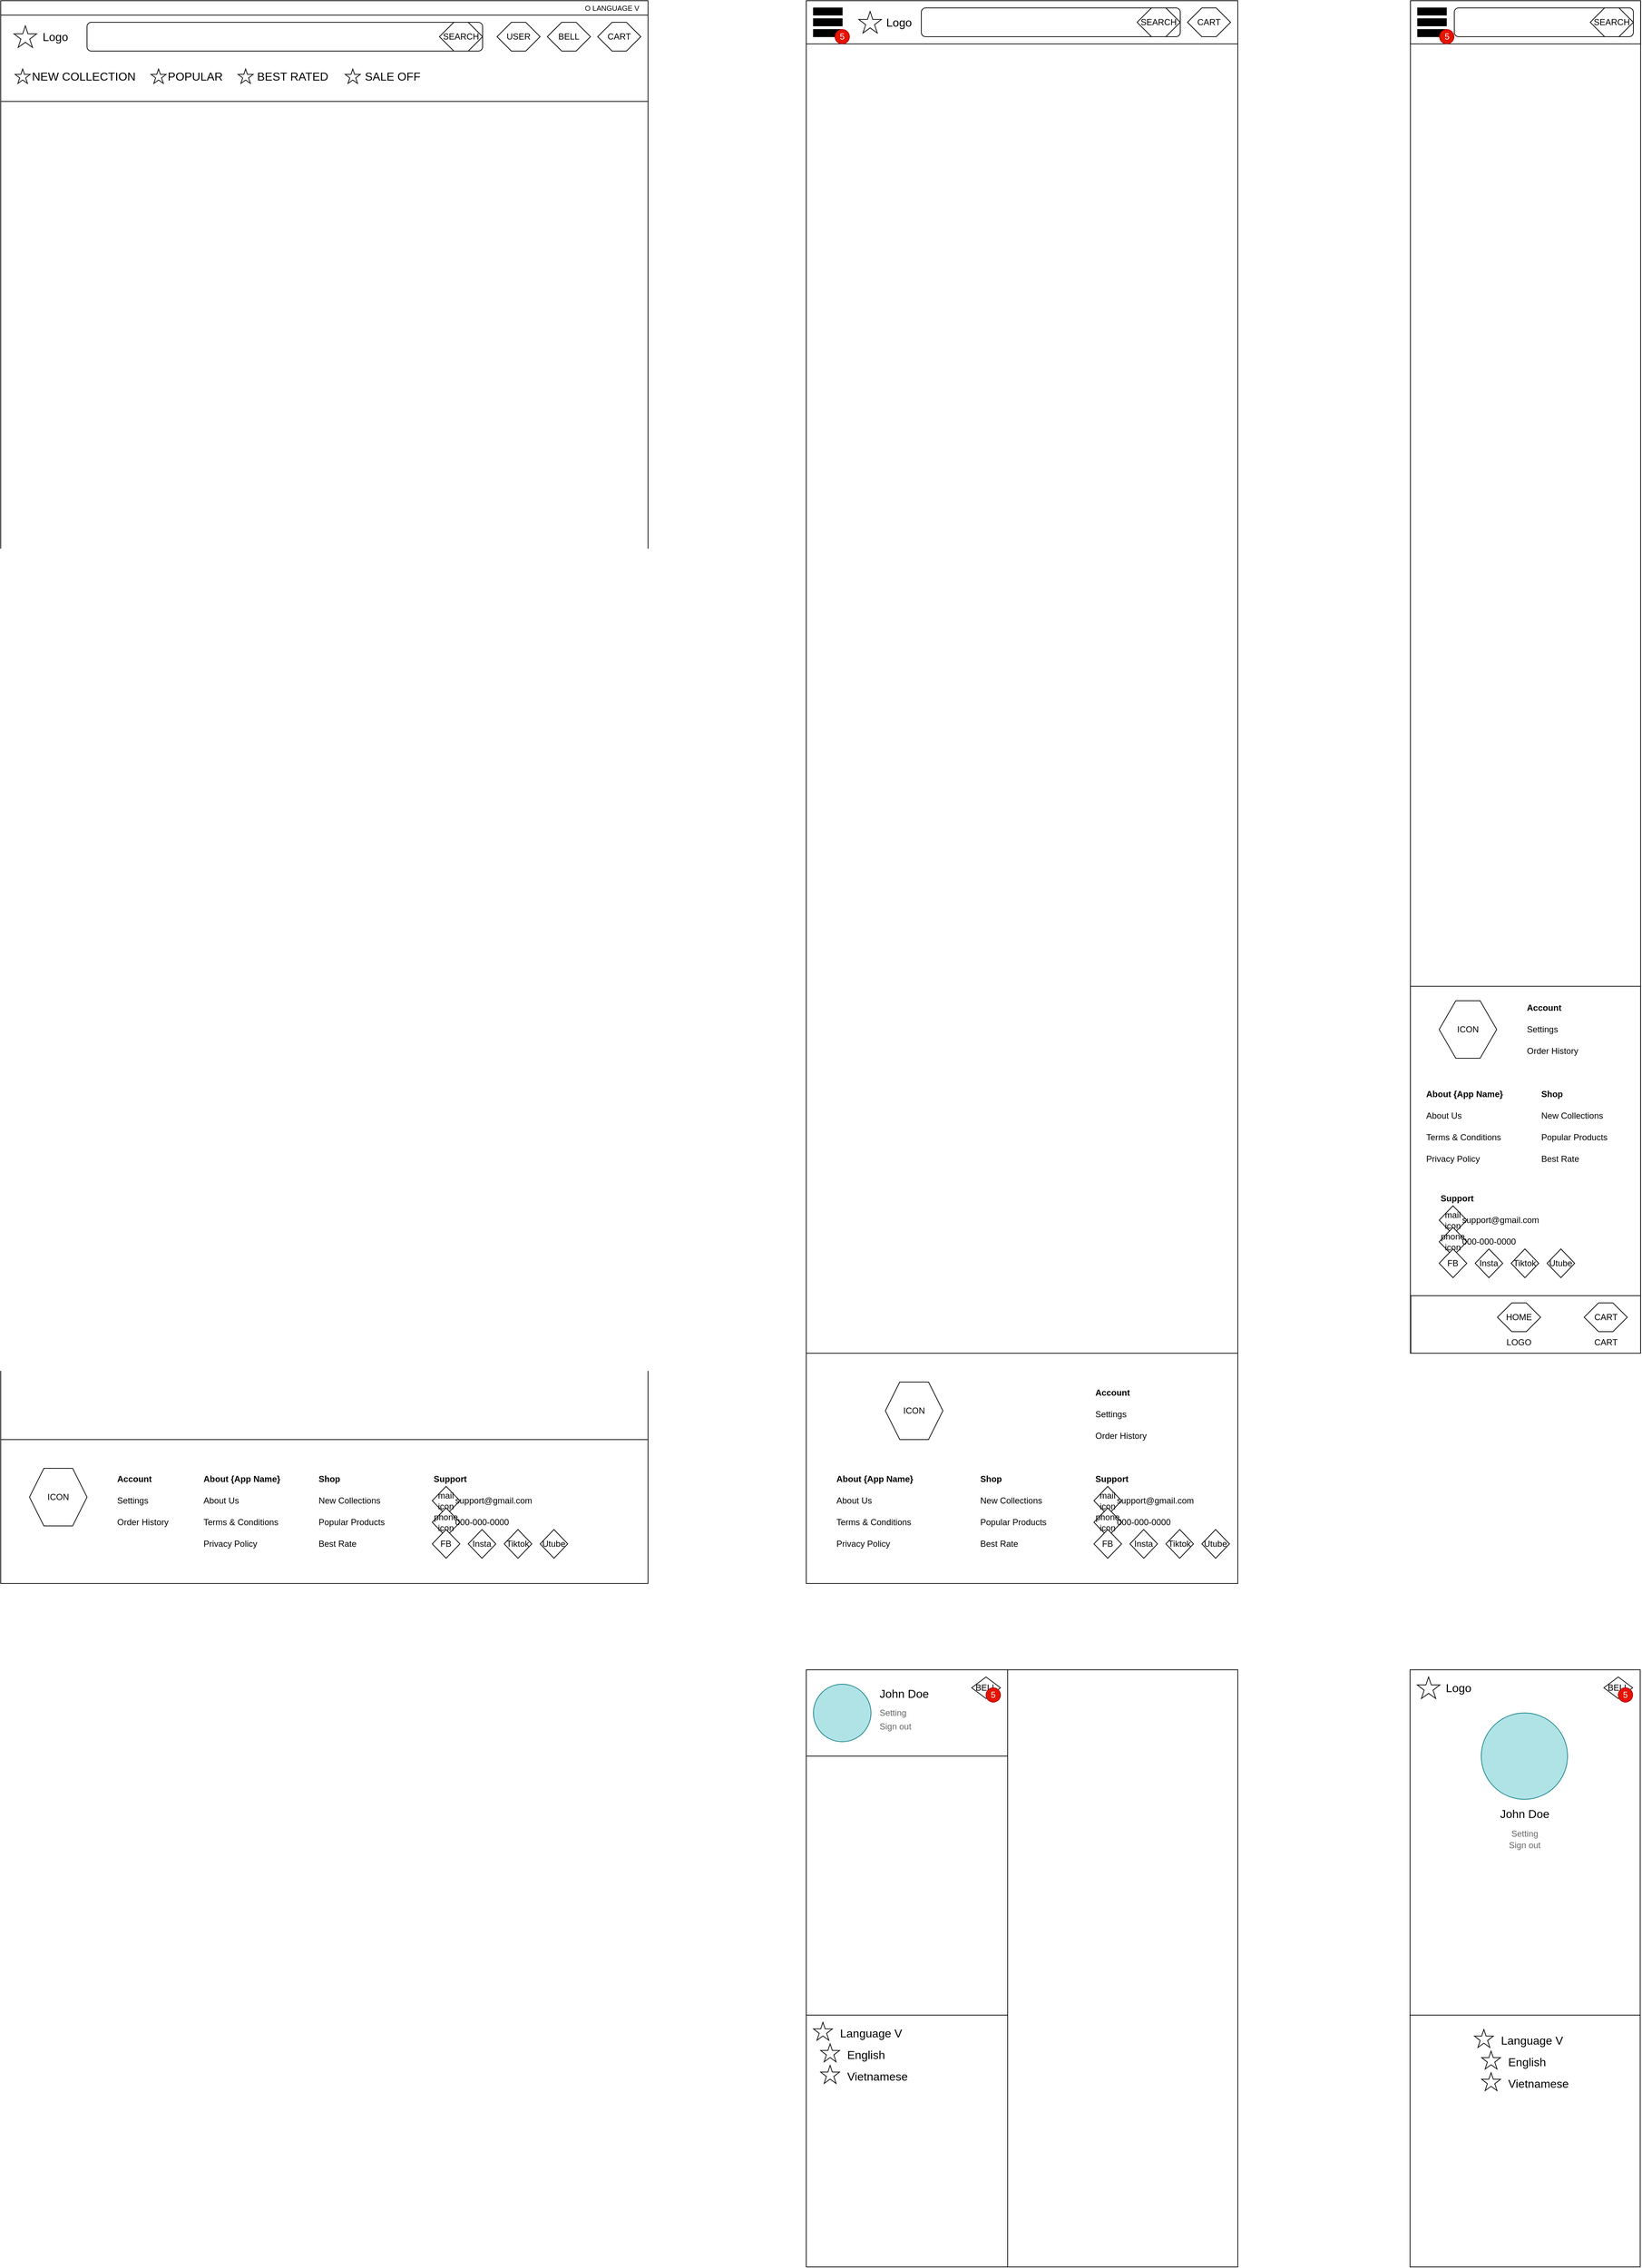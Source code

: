 <mxfile version="28.2.5" pages="11">
  <diagram name="header" id="RWp5siRe_9Pg_tt6-NM9">
    <mxGraphModel dx="1464" dy="832" grid="1" gridSize="10" guides="1" tooltips="1" connect="1" arrows="1" fold="1" page="1" pageScale="1" pageWidth="850" pageHeight="1100" math="0" shadow="0">
      <root>
        <mxCell id="DNrcbpCX1vTxTxFaFhSm-0" />
        <mxCell id="DNrcbpCX1vTxTxFaFhSm-1" parent="DNrcbpCX1vTxTxFaFhSm-0" />
        <mxCell id="DNrcbpCX1vTxTxFaFhSm-2" value="" style="rounded=0;whiteSpace=wrap;html=1;fillColor=none;resizable=1;resizeHeight=0;movable=1;" parent="DNrcbpCX1vTxTxFaFhSm-1" vertex="1">
          <mxGeometry x="1120" y="2320" width="600" height="830" as="geometry" />
        </mxCell>
        <mxCell id="DNrcbpCX1vTxTxFaFhSm-3" value="" style="rounded=0;whiteSpace=wrap;html=1;fillColor=none;" parent="DNrcbpCX1vTxTxFaFhSm-1" vertex="1">
          <mxGeometry x="1120" y="2320" width="280" height="830" as="geometry" />
        </mxCell>
        <mxCell id="DNrcbpCX1vTxTxFaFhSm-4" value="" style="rounded=0;whiteSpace=wrap;html=1;fillColor=none;" parent="DNrcbpCX1vTxTxFaFhSm-1" vertex="1">
          <mxGeometry x="1120" y="2320" width="280" height="120" as="geometry" />
        </mxCell>
        <mxCell id="DNrcbpCX1vTxTxFaFhSm-5" value="" style="ellipse;whiteSpace=wrap;html=1;aspect=fixed;fillColor=#b0e3e6;strokeColor=#0e8088;" parent="DNrcbpCX1vTxTxFaFhSm-1" vertex="1">
          <mxGeometry x="1130" y="2340" width="80" height="80" as="geometry" />
        </mxCell>
        <mxCell id="DNrcbpCX1vTxTxFaFhSm-6" value="John Doe" style="text;html=1;align=left;verticalAlign=middle;whiteSpace=wrap;rounded=0;fontSize=16;" parent="DNrcbpCX1vTxTxFaFhSm-1" vertex="1">
          <mxGeometry x="1220" y="2342.5" width="80" height="20" as="geometry" />
        </mxCell>
        <mxCell id="DNrcbpCX1vTxTxFaFhSm-7" value="Setting" style="text;html=1;align=left;verticalAlign=middle;whiteSpace=wrap;rounded=0;fontSize=12;fontColor=#666666;" parent="DNrcbpCX1vTxTxFaFhSm-1" vertex="1">
          <mxGeometry x="1220" y="2372.5" width="50" height="15" as="geometry" />
        </mxCell>
        <mxCell id="DNrcbpCX1vTxTxFaFhSm-8" value="Sign out" style="text;html=1;align=left;verticalAlign=middle;whiteSpace=wrap;rounded=0;fontSize=12;fontColor=#666666;" parent="DNrcbpCX1vTxTxFaFhSm-1" vertex="1">
          <mxGeometry x="1220" y="2390" width="60" height="17.5" as="geometry" />
        </mxCell>
        <mxCell id="DNrcbpCX1vTxTxFaFhSm-9" value="" style="rounded=0;whiteSpace=wrap;html=1;fillColor=none;" parent="DNrcbpCX1vTxTxFaFhSm-1" vertex="1">
          <mxGeometry x="1120" y="2800" width="280" height="350" as="geometry" />
        </mxCell>
        <mxCell id="DNrcbpCX1vTxTxFaFhSm-10" value="Language V" style="text;html=1;align=left;verticalAlign=middle;whiteSpace=wrap;rounded=0;fontSize=16;" parent="DNrcbpCX1vTxTxFaFhSm-1" vertex="1">
          <mxGeometry x="1165" y="2810" width="90" height="30" as="geometry" />
        </mxCell>
        <mxCell id="DNrcbpCX1vTxTxFaFhSm-11" value="" style="verticalLabelPosition=bottom;verticalAlign=top;html=1;shape=mxgraph.basic.star" parent="DNrcbpCX1vTxTxFaFhSm-1" vertex="1">
          <mxGeometry x="1130" y="2810" width="26.32" height="25" as="geometry" />
        </mxCell>
        <mxCell id="DNrcbpCX1vTxTxFaFhSm-12" value="English" style="text;html=1;align=left;verticalAlign=middle;whiteSpace=wrap;rounded=0;fontSize=16;" parent="DNrcbpCX1vTxTxFaFhSm-1" vertex="1">
          <mxGeometry x="1175" y="2840" width="90" height="30" as="geometry" />
        </mxCell>
        <mxCell id="DNrcbpCX1vTxTxFaFhSm-13" value="" style="verticalLabelPosition=bottom;verticalAlign=top;html=1;shape=mxgraph.basic.star" parent="DNrcbpCX1vTxTxFaFhSm-1" vertex="1">
          <mxGeometry x="1140" y="2840" width="26.32" height="25" as="geometry" />
        </mxCell>
        <mxCell id="DNrcbpCX1vTxTxFaFhSm-14" value="Vietnamese" style="text;html=1;align=left;verticalAlign=middle;whiteSpace=wrap;rounded=0;fontSize=16;" parent="DNrcbpCX1vTxTxFaFhSm-1" vertex="1">
          <mxGeometry x="1175" y="2870" width="90" height="30" as="geometry" />
        </mxCell>
        <mxCell id="DNrcbpCX1vTxTxFaFhSm-15" value="" style="verticalLabelPosition=bottom;verticalAlign=top;html=1;shape=mxgraph.basic.star" parent="DNrcbpCX1vTxTxFaFhSm-1" vertex="1">
          <mxGeometry x="1140" y="2870" width="26.32" height="25" as="geometry" />
        </mxCell>
        <mxCell id="DNrcbpCX1vTxTxFaFhSm-16" value="" style="rounded=0;whiteSpace=wrap;html=1;fillColor=none;movable=1;" parent="DNrcbpCX1vTxTxFaFhSm-1" vertex="1">
          <mxGeometry x="1959.5" y="2320" width="320" height="830" as="geometry" />
        </mxCell>
        <mxCell id="DNrcbpCX1vTxTxFaFhSm-17" value="" style="rounded=0;whiteSpace=wrap;html=1;fillColor=none;movable=1;" parent="DNrcbpCX1vTxTxFaFhSm-1" vertex="1">
          <mxGeometry x="1959.5" y="2320" width="320" height="480" as="geometry" />
        </mxCell>
        <mxCell id="DNrcbpCX1vTxTxFaFhSm-18" value="" style="ellipse;whiteSpace=wrap;html=1;aspect=fixed;fillColor=#b0e3e6;strokeColor=#0e8088;movable=1;" parent="DNrcbpCX1vTxTxFaFhSm-1" vertex="1">
          <mxGeometry x="2058.5" y="2380" width="120" height="120" as="geometry" />
        </mxCell>
        <mxCell id="DNrcbpCX1vTxTxFaFhSm-19" value="John Doe" style="text;html=1;align=center;verticalAlign=middle;whiteSpace=wrap;rounded=0;fontSize=16;movable=1;" parent="DNrcbpCX1vTxTxFaFhSm-1" vertex="1">
          <mxGeometry x="2078.5" y="2510" width="80" height="20" as="geometry" />
        </mxCell>
        <mxCell id="DNrcbpCX1vTxTxFaFhSm-20" value="Setting" style="text;html=1;align=center;verticalAlign=middle;whiteSpace=wrap;rounded=0;fontSize=12;fontColor=#666666;movable=1;" parent="DNrcbpCX1vTxTxFaFhSm-1" vertex="1">
          <mxGeometry x="2093.5" y="2540" width="50" height="15" as="geometry" />
        </mxCell>
        <mxCell id="DNrcbpCX1vTxTxFaFhSm-21" value="Sign out" style="text;html=1;align=center;verticalAlign=middle;whiteSpace=wrap;rounded=0;fontSize=12;fontColor=#666666;movable=1;" parent="DNrcbpCX1vTxTxFaFhSm-1" vertex="1">
          <mxGeometry x="2088.5" y="2555" width="60" height="17.5" as="geometry" />
        </mxCell>
        <mxCell id="DNrcbpCX1vTxTxFaFhSm-22" value="" style="rounded=0;whiteSpace=wrap;html=1;fillColor=none;movable=1;" parent="DNrcbpCX1vTxTxFaFhSm-1" vertex="1">
          <mxGeometry x="1959.5" y="2800" width="320" height="350" as="geometry" />
        </mxCell>
        <mxCell id="DNrcbpCX1vTxTxFaFhSm-23" value="Language V" style="text;html=1;align=left;verticalAlign=middle;whiteSpace=wrap;rounded=0;fontSize=16;movable=1;" parent="DNrcbpCX1vTxTxFaFhSm-1" vertex="1">
          <mxGeometry x="2084" y="2820" width="90" height="30" as="geometry" />
        </mxCell>
        <mxCell id="DNrcbpCX1vTxTxFaFhSm-24" value="" style="verticalLabelPosition=bottom;verticalAlign=top;html=1;shape=mxgraph.basic.star;movable=1;" parent="DNrcbpCX1vTxTxFaFhSm-1" vertex="1">
          <mxGeometry x="2049" y="2820" width="26.32" height="25" as="geometry" />
        </mxCell>
        <mxCell id="DNrcbpCX1vTxTxFaFhSm-25" value="English" style="text;html=1;align=left;verticalAlign=middle;whiteSpace=wrap;rounded=0;fontSize=16;movable=1;" parent="DNrcbpCX1vTxTxFaFhSm-1" vertex="1">
          <mxGeometry x="2094" y="2850" width="90" height="30" as="geometry" />
        </mxCell>
        <mxCell id="DNrcbpCX1vTxTxFaFhSm-26" value="" style="verticalLabelPosition=bottom;verticalAlign=top;html=1;shape=mxgraph.basic.star;movable=1;" parent="DNrcbpCX1vTxTxFaFhSm-1" vertex="1">
          <mxGeometry x="2059" y="2850" width="26.32" height="25" as="geometry" />
        </mxCell>
        <mxCell id="DNrcbpCX1vTxTxFaFhSm-27" value="Vietnamese" style="text;html=1;align=left;verticalAlign=middle;whiteSpace=wrap;rounded=0;fontSize=16;movable=1;" parent="DNrcbpCX1vTxTxFaFhSm-1" vertex="1">
          <mxGeometry x="2094" y="2880" width="90" height="30" as="geometry" />
        </mxCell>
        <mxCell id="DNrcbpCX1vTxTxFaFhSm-28" value="" style="verticalLabelPosition=bottom;verticalAlign=top;html=1;shape=mxgraph.basic.star;movable=1;" parent="DNrcbpCX1vTxTxFaFhSm-1" vertex="1">
          <mxGeometry x="2059" y="2880" width="26.32" height="25" as="geometry" />
        </mxCell>
        <mxCell id="DNrcbpCX1vTxTxFaFhSm-29" value="" style="verticalLabelPosition=bottom;verticalAlign=top;html=1;shape=mxgraph.basic.star;movable=1;" parent="DNrcbpCX1vTxTxFaFhSm-1" vertex="1">
          <mxGeometry x="1969.5" y="2330" width="31.58" height="30" as="geometry" />
        </mxCell>
        <mxCell id="DNrcbpCX1vTxTxFaFhSm-30" value="&lt;font&gt;Logo&lt;/font&gt;" style="text;html=1;align=center;verticalAlign=middle;whiteSpace=wrap;rounded=0;fontSize=16;movable=1;" parent="DNrcbpCX1vTxTxFaFhSm-1" vertex="1">
          <mxGeometry x="2001.08" y="2330" width="51.58" height="30" as="geometry" />
        </mxCell>
        <mxCell id="DNrcbpCX1vTxTxFaFhSm-31" value="" style="rounded=0;whiteSpace=wrap;html=1;fillColor=none;resizable=1;resizeHeight=0;movable=0;" parent="DNrcbpCX1vTxTxFaFhSm-1" vertex="1">
          <mxGeometry width="900" height="2200" as="geometry" />
        </mxCell>
        <mxCell id="DNrcbpCX1vTxTxFaFhSm-32" value="" style="rounded=0;whiteSpace=wrap;html=1;fillColor=none;movable=0;" parent="DNrcbpCX1vTxTxFaFhSm-1" vertex="1">
          <mxGeometry x="1120" width="600" height="2200" as="geometry" />
        </mxCell>
        <mxCell id="DNrcbpCX1vTxTxFaFhSm-33" value="" style="rounded=0;whiteSpace=wrap;html=1;fillColor=none;movable=0;" parent="DNrcbpCX1vTxTxFaFhSm-1" vertex="1">
          <mxGeometry x="1960.05" width="320" height="1880" as="geometry" />
        </mxCell>
        <mxCell id="DNrcbpCX1vTxTxFaFhSm-34" value="" style="rounded=0;whiteSpace=wrap;html=1;fillColor=none;" parent="DNrcbpCX1vTxTxFaFhSm-1" vertex="1">
          <mxGeometry width="900" height="20" as="geometry" />
        </mxCell>
        <mxCell id="DNrcbpCX1vTxTxFaFhSm-36" value="O LANGUAGE V" style="text;html=1;align=center;verticalAlign=middle;whiteSpace=wrap;rounded=0;fontSize=10;" parent="DNrcbpCX1vTxTxFaFhSm-1" vertex="1">
          <mxGeometry x="810" y="2.5" width="80" height="15" as="geometry" />
        </mxCell>
        <mxCell id="DNrcbpCX1vTxTxFaFhSm-87" value="" style="rounded=0;whiteSpace=wrap;html=1;fillColor=none;" parent="DNrcbpCX1vTxTxFaFhSm-1" vertex="1">
          <mxGeometry x="1120" width="600" height="60" as="geometry" />
        </mxCell>
        <mxCell id="DNrcbpCX1vTxTxFaFhSm-91" value="CART" style="shape=hexagon;perimeter=hexagonPerimeter2;whiteSpace=wrap;html=1;fixedSize=1;" parent="DNrcbpCX1vTxTxFaFhSm-1" vertex="1">
          <mxGeometry x="1650" y="10" width="60" height="40" as="geometry" />
        </mxCell>
        <mxCell id="DNrcbpCX1vTxTxFaFhSm-92" value="" style="rounded=0;whiteSpace=wrap;html=1;fillColor=#000000;" parent="DNrcbpCX1vTxTxFaFhSm-1" vertex="1">
          <mxGeometry x="1130" y="10" width="40" height="10" as="geometry" />
        </mxCell>
        <mxCell id="DNrcbpCX1vTxTxFaFhSm-93" value="" style="rounded=0;whiteSpace=wrap;html=1;fillColor=#000000;" parent="DNrcbpCX1vTxTxFaFhSm-1" vertex="1">
          <mxGeometry x="1130" y="25" width="40" height="10" as="geometry" />
        </mxCell>
        <mxCell id="DNrcbpCX1vTxTxFaFhSm-94" value="" style="rounded=0;whiteSpace=wrap;html=1;fillColor=#000000;" parent="DNrcbpCX1vTxTxFaFhSm-1" vertex="1">
          <mxGeometry x="1130" y="40" width="40" height="10" as="geometry" />
        </mxCell>
        <mxCell id="DNrcbpCX1vTxTxFaFhSm-110" value="" style="rounded=0;whiteSpace=wrap;html=1;fillColor=none;" parent="DNrcbpCX1vTxTxFaFhSm-1" vertex="1">
          <mxGeometry x="1960.05" width="320" height="60" as="geometry" />
        </mxCell>
        <mxCell id="DNrcbpCX1vTxTxFaFhSm-111" value="" style="rounded=0;whiteSpace=wrap;html=1;fillColor=#000000;" parent="DNrcbpCX1vTxTxFaFhSm-1" vertex="1">
          <mxGeometry x="1970.05" y="10" width="40" height="10" as="geometry" />
        </mxCell>
        <mxCell id="DNrcbpCX1vTxTxFaFhSm-112" value="" style="rounded=0;whiteSpace=wrap;html=1;fillColor=#000000;" parent="DNrcbpCX1vTxTxFaFhSm-1" vertex="1">
          <mxGeometry x="1970.05" y="25" width="40" height="10" as="geometry" />
        </mxCell>
        <mxCell id="DNrcbpCX1vTxTxFaFhSm-113" value="" style="rounded=0;whiteSpace=wrap;html=1;fillColor=#000000;" parent="DNrcbpCX1vTxTxFaFhSm-1" vertex="1">
          <mxGeometry x="1970.05" y="40" width="40" height="10" as="geometry" />
        </mxCell>
        <mxCell id="DNrcbpCX1vTxTxFaFhSm-204" value="" style="rounded=0;whiteSpace=wrap;html=1;fillColor=none;" parent="DNrcbpCX1vTxTxFaFhSm-1" vertex="1">
          <mxGeometry x="1960.53" y="1800" width="319.47" height="80" as="geometry" />
        </mxCell>
        <mxCell id="DNrcbpCX1vTxTxFaFhSm-205" value="CART" style="shape=hexagon;perimeter=hexagonPerimeter2;whiteSpace=wrap;html=1;fixedSize=1;" parent="DNrcbpCX1vTxTxFaFhSm-1" vertex="1">
          <mxGeometry x="2201.58" y="1810" width="60" height="40" as="geometry" />
        </mxCell>
        <mxCell id="DNrcbpCX1vTxTxFaFhSm-207" value="HOME" style="shape=hexagon;perimeter=hexagonPerimeter2;whiteSpace=wrap;html=1;fixedSize=1;" parent="DNrcbpCX1vTxTxFaFhSm-1" vertex="1">
          <mxGeometry x="2081.05" y="1810" width="60" height="40" as="geometry" />
        </mxCell>
        <mxCell id="DNrcbpCX1vTxTxFaFhSm-210" value="CART" style="text;html=1;align=center;verticalAlign=middle;whiteSpace=wrap;rounded=0;" parent="DNrcbpCX1vTxTxFaFhSm-1" vertex="1">
          <mxGeometry x="2201.58" y="1850" width="60" height="30" as="geometry" />
        </mxCell>
        <mxCell id="DNrcbpCX1vTxTxFaFhSm-212" value="LOGO" style="text;html=1;align=center;verticalAlign=middle;whiteSpace=wrap;rounded=0;" parent="DNrcbpCX1vTxTxFaFhSm-1" vertex="1">
          <mxGeometry x="2081.05" y="1850" width="60" height="30" as="geometry" />
        </mxCell>
        <mxCell id="i4z3MqjSlHSTmVZFKPn8-29" value="" style="rounded=0;whiteSpace=wrap;html=1;fillColor=none;" parent="DNrcbpCX1vTxTxFaFhSm-1" vertex="1">
          <mxGeometry y="20" width="900" height="120" as="geometry" />
        </mxCell>
        <mxCell id="i4z3MqjSlHSTmVZFKPn8-30" value="" style="verticalLabelPosition=bottom;verticalAlign=top;html=1;shape=mxgraph.basic.star" parent="DNrcbpCX1vTxTxFaFhSm-1" vertex="1">
          <mxGeometry x="18.42" y="35" width="31.58" height="30" as="geometry" />
        </mxCell>
        <mxCell id="i4z3MqjSlHSTmVZFKPn8-31" value="&lt;font&gt;Logo&lt;/font&gt;" style="text;html=1;align=center;verticalAlign=middle;whiteSpace=wrap;rounded=0;fontSize=16;" parent="DNrcbpCX1vTxTxFaFhSm-1" vertex="1">
          <mxGeometry x="50" y="35" width="51.58" height="30" as="geometry" />
        </mxCell>
        <mxCell id="i4z3MqjSlHSTmVZFKPn8-38" value="BELL" style="shape=hexagon;perimeter=hexagonPerimeter2;whiteSpace=wrap;html=1;fixedSize=1;" parent="DNrcbpCX1vTxTxFaFhSm-1" vertex="1">
          <mxGeometry x="760" y="30" width="60" height="40" as="geometry" />
        </mxCell>
        <mxCell id="i4z3MqjSlHSTmVZFKPn8-39" value="CART" style="shape=hexagon;perimeter=hexagonPerimeter2;whiteSpace=wrap;html=1;fixedSize=1;" parent="DNrcbpCX1vTxTxFaFhSm-1" vertex="1">
          <mxGeometry x="830" y="30" width="60" height="40" as="geometry" />
        </mxCell>
        <mxCell id="i4z3MqjSlHSTmVZFKPn8-43" value="" style="rounded=1;whiteSpace=wrap;html=1;" parent="DNrcbpCX1vTxTxFaFhSm-1" vertex="1">
          <mxGeometry x="120" y="30" width="550" height="40" as="geometry" />
        </mxCell>
        <mxCell id="i4z3MqjSlHSTmVZFKPn8-44" value="SEARCH" style="shape=hexagon;perimeter=hexagonPerimeter2;whiteSpace=wrap;html=1;fixedSize=1;" parent="DNrcbpCX1vTxTxFaFhSm-1" vertex="1">
          <mxGeometry x="610" y="30" width="60" height="40" as="geometry" />
        </mxCell>
        <mxCell id="i4z3MqjSlHSTmVZFKPn8-45" value="" style="verticalLabelPosition=bottom;verticalAlign=top;html=1;shape=mxgraph.basic.star" parent="DNrcbpCX1vTxTxFaFhSm-1" vertex="1">
          <mxGeometry x="20" y="95" width="21.05" height="20" as="geometry" />
        </mxCell>
        <mxCell id="i4z3MqjSlHSTmVZFKPn8-46" value="NEW COLLECTION" style="text;html=1;align=center;verticalAlign=middle;whiteSpace=wrap;rounded=0;fontSize=16;" parent="DNrcbpCX1vTxTxFaFhSm-1" vertex="1">
          <mxGeometry x="41.05" y="90" width="148.95" height="30" as="geometry" />
        </mxCell>
        <mxCell id="i4z3MqjSlHSTmVZFKPn8-47" value="" style="verticalLabelPosition=bottom;verticalAlign=top;html=1;shape=mxgraph.basic.star" parent="DNrcbpCX1vTxTxFaFhSm-1" vertex="1">
          <mxGeometry x="208.95" y="95" width="21.05" height="20" as="geometry" />
        </mxCell>
        <mxCell id="i4z3MqjSlHSTmVZFKPn8-48" value="POPULAR" style="text;html=1;align=center;verticalAlign=middle;whiteSpace=wrap;rounded=0;fontSize=16;" parent="DNrcbpCX1vTxTxFaFhSm-1" vertex="1">
          <mxGeometry x="230" y="90" width="81.05" height="30" as="geometry" />
        </mxCell>
        <mxCell id="i4z3MqjSlHSTmVZFKPn8-49" value="" style="verticalLabelPosition=bottom;verticalAlign=top;html=1;shape=mxgraph.basic.star" parent="DNrcbpCX1vTxTxFaFhSm-1" vertex="1">
          <mxGeometry x="330" y="95" width="21.05" height="20" as="geometry" />
        </mxCell>
        <mxCell id="i4z3MqjSlHSTmVZFKPn8-50" value="BEST RATED" style="text;html=1;align=center;verticalAlign=middle;whiteSpace=wrap;rounded=0;fontSize=16;" parent="DNrcbpCX1vTxTxFaFhSm-1" vertex="1">
          <mxGeometry x="351.05" y="90" width="110" height="30" as="geometry" />
        </mxCell>
        <mxCell id="i4z3MqjSlHSTmVZFKPn8-51" value="USER" style="shape=hexagon;perimeter=hexagonPerimeter2;whiteSpace=wrap;html=1;fixedSize=1;" parent="DNrcbpCX1vTxTxFaFhSm-1" vertex="1">
          <mxGeometry x="690" y="30" width="60" height="40" as="geometry" />
        </mxCell>
        <mxCell id="i4z3MqjSlHSTmVZFKPn8-53" value="" style="rounded=1;whiteSpace=wrap;html=1;" parent="DNrcbpCX1vTxTxFaFhSm-1" vertex="1">
          <mxGeometry x="1280" y="10" width="360" height="40" as="geometry" />
        </mxCell>
        <mxCell id="i4z3MqjSlHSTmVZFKPn8-54" value="SEARCH" style="shape=hexagon;perimeter=hexagonPerimeter2;whiteSpace=wrap;html=1;fixedSize=1;" parent="DNrcbpCX1vTxTxFaFhSm-1" vertex="1">
          <mxGeometry x="1580" y="10" width="60" height="40" as="geometry" />
        </mxCell>
        <mxCell id="i4z3MqjSlHSTmVZFKPn8-55" value="5" style="ellipse;whiteSpace=wrap;html=1;aspect=fixed;strokeColor=#B20000;fillColor=#e51400;fontColor=#ffffff;" parent="DNrcbpCX1vTxTxFaFhSm-1" vertex="1">
          <mxGeometry x="1160" y="40" width="20" height="20" as="geometry" />
        </mxCell>
        <mxCell id="i4z3MqjSlHSTmVZFKPn8-57" value="BELL" style="shape=hexagon;perimeter=hexagonPerimeter2;whiteSpace=wrap;html=1;fixedSize=1;size=20;" parent="DNrcbpCX1vTxTxFaFhSm-1" vertex="1">
          <mxGeometry x="1350" y="2330" width="40" height="30" as="geometry" />
        </mxCell>
        <mxCell id="i4z3MqjSlHSTmVZFKPn8-58" value="5" style="ellipse;whiteSpace=wrap;html=1;aspect=fixed;strokeColor=#B20000;fillColor=#e51400;fontColor=#ffffff;" parent="DNrcbpCX1vTxTxFaFhSm-1" vertex="1">
          <mxGeometry x="1370" y="2345" width="20" height="20" as="geometry" />
        </mxCell>
        <mxCell id="i4z3MqjSlHSTmVZFKPn8-61" value="BELL" style="shape=hexagon;perimeter=hexagonPerimeter2;whiteSpace=wrap;html=1;fixedSize=1;size=20;" parent="DNrcbpCX1vTxTxFaFhSm-1" vertex="1">
          <mxGeometry x="2229.0" y="2330" width="40" height="30" as="geometry" />
        </mxCell>
        <mxCell id="i4z3MqjSlHSTmVZFKPn8-62" value="5" style="ellipse;whiteSpace=wrap;html=1;aspect=fixed;strokeColor=#B20000;fillColor=#e51400;fontColor=#ffffff;" parent="DNrcbpCX1vTxTxFaFhSm-1" vertex="1">
          <mxGeometry x="2249" y="2345" width="20" height="20" as="geometry" />
        </mxCell>
        <mxCell id="i4z3MqjSlHSTmVZFKPn8-63" value="5" style="ellipse;whiteSpace=wrap;html=1;aspect=fixed;strokeColor=#B20000;fillColor=#e51400;fontColor=#ffffff;" parent="DNrcbpCX1vTxTxFaFhSm-1" vertex="1">
          <mxGeometry x="2000.53" y="40" width="20" height="20" as="geometry" />
        </mxCell>
        <mxCell id="i4z3MqjSlHSTmVZFKPn8-64" value="" style="rounded=1;whiteSpace=wrap;html=1;" parent="DNrcbpCX1vTxTxFaFhSm-1" vertex="1">
          <mxGeometry x="2021.05" y="10" width="248.95" height="40" as="geometry" />
        </mxCell>
        <mxCell id="i4z3MqjSlHSTmVZFKPn8-65" value="SEARCH" style="shape=hexagon;perimeter=hexagonPerimeter2;whiteSpace=wrap;html=1;fixedSize=1;" parent="DNrcbpCX1vTxTxFaFhSm-1" vertex="1">
          <mxGeometry x="2210" y="10" width="60" height="40" as="geometry" />
        </mxCell>
        <mxCell id="BM-IlTehSGY7cuKx0nwC-0" value="" style="verticalLabelPosition=bottom;verticalAlign=top;html=1;shape=mxgraph.basic.star" parent="DNrcbpCX1vTxTxFaFhSm-1" vertex="1">
          <mxGeometry x="478.95" y="95" width="21.05" height="20" as="geometry" />
        </mxCell>
        <mxCell id="BM-IlTehSGY7cuKx0nwC-1" value="SALE OFF" style="text;html=1;align=center;verticalAlign=middle;whiteSpace=wrap;rounded=0;fontSize=16;" parent="DNrcbpCX1vTxTxFaFhSm-1" vertex="1">
          <mxGeometry x="500" y="90" width="90" height="30" as="geometry" />
        </mxCell>
        <mxCell id="BM-IlTehSGY7cuKx0nwC-2" value="" style="verticalLabelPosition=bottom;verticalAlign=top;html=1;shape=mxgraph.basic.star" parent="DNrcbpCX1vTxTxFaFhSm-1" vertex="1">
          <mxGeometry x="1193" y="15" width="31.58" height="30" as="geometry" />
        </mxCell>
        <mxCell id="BM-IlTehSGY7cuKx0nwC-3" value="&lt;font&gt;Logo&lt;/font&gt;" style="text;html=1;align=center;verticalAlign=middle;whiteSpace=wrap;rounded=0;fontSize=16;" parent="DNrcbpCX1vTxTxFaFhSm-1" vertex="1">
          <mxGeometry x="1223" y="15" width="51.58" height="30" as="geometry" />
        </mxCell>
        <mxCell id="FugQ31f_eZ4OWm2YrVcC-0" value="" style="rounded=0;whiteSpace=wrap;html=1;fillColor=none;" vertex="1" parent="DNrcbpCX1vTxTxFaFhSm-1">
          <mxGeometry y="2000" width="900" height="200" as="geometry" />
        </mxCell>
        <mxCell id="FugQ31f_eZ4OWm2YrVcC-2" value="ICON" style="shape=hexagon;perimeter=hexagonPerimeter2;whiteSpace=wrap;html=1;fixedSize=1;" vertex="1" parent="DNrcbpCX1vTxTxFaFhSm-1">
          <mxGeometry x="40" y="2040" width="80" height="80" as="geometry" />
        </mxCell>
        <mxCell id="FugQ31f_eZ4OWm2YrVcC-3" value="Account" style="text;html=1;align=left;verticalAlign=middle;whiteSpace=wrap;rounded=0;fontStyle=1" vertex="1" parent="DNrcbpCX1vTxTxFaFhSm-1">
          <mxGeometry x="160" y="2040" width="60" height="30" as="geometry" />
        </mxCell>
        <mxCell id="FugQ31f_eZ4OWm2YrVcC-4" value="Settings" style="text;html=1;align=left;verticalAlign=middle;whiteSpace=wrap;rounded=0;" vertex="1" parent="DNrcbpCX1vTxTxFaFhSm-1">
          <mxGeometry x="160" y="2070" width="60" height="30" as="geometry" />
        </mxCell>
        <mxCell id="vQf_KavekRXlprSuzQU0-0" value="Order History" style="text;html=1;align=left;verticalAlign=middle;whiteSpace=wrap;rounded=0;" vertex="1" parent="DNrcbpCX1vTxTxFaFhSm-1">
          <mxGeometry x="160" y="2100" width="80" height="30" as="geometry" />
        </mxCell>
        <mxCell id="vQf_KavekRXlprSuzQU0-1" value="About {App Name}" style="text;html=1;align=left;verticalAlign=middle;whiteSpace=wrap;rounded=0;fontStyle=1" vertex="1" parent="DNrcbpCX1vTxTxFaFhSm-1">
          <mxGeometry x="280" y="2040" width="120" height="30" as="geometry" />
        </mxCell>
        <mxCell id="vQf_KavekRXlprSuzQU0-2" value="About Us" style="text;html=1;align=left;verticalAlign=middle;whiteSpace=wrap;rounded=0;" vertex="1" parent="DNrcbpCX1vTxTxFaFhSm-1">
          <mxGeometry x="280" y="2070" width="60" height="30" as="geometry" />
        </mxCell>
        <mxCell id="vQf_KavekRXlprSuzQU0-3" value="Terms &amp;amp; Conditions" style="text;html=1;align=left;verticalAlign=middle;whiteSpace=wrap;rounded=0;" vertex="1" parent="DNrcbpCX1vTxTxFaFhSm-1">
          <mxGeometry x="280" y="2100" width="120" height="30" as="geometry" />
        </mxCell>
        <mxCell id="vQf_KavekRXlprSuzQU0-4" value="Privacy Policy" style="text;html=1;align=left;verticalAlign=middle;whiteSpace=wrap;rounded=0;" vertex="1" parent="DNrcbpCX1vTxTxFaFhSm-1">
          <mxGeometry x="280" y="2130" width="80" height="30" as="geometry" />
        </mxCell>
        <mxCell id="vQf_KavekRXlprSuzQU0-5" value="Shop" style="text;html=1;align=left;verticalAlign=middle;whiteSpace=wrap;rounded=0;fontStyle=1" vertex="1" parent="DNrcbpCX1vTxTxFaFhSm-1">
          <mxGeometry x="440" y="2040" width="60" height="30" as="geometry" />
        </mxCell>
        <mxCell id="vQf_KavekRXlprSuzQU0-6" value="New Collections" style="text;html=1;align=left;verticalAlign=middle;whiteSpace=wrap;rounded=0;" vertex="1" parent="DNrcbpCX1vTxTxFaFhSm-1">
          <mxGeometry x="440" y="2070" width="100" height="30" as="geometry" />
        </mxCell>
        <mxCell id="_Y1mETCSy_WHFyXknT-F-0" value="Popular Products" style="text;html=1;align=left;verticalAlign=middle;whiteSpace=wrap;rounded=0;" vertex="1" parent="DNrcbpCX1vTxTxFaFhSm-1">
          <mxGeometry x="440" y="2100" width="100" height="30" as="geometry" />
        </mxCell>
        <mxCell id="sCBpZPoVNdn7BeRh8Qrl-0" value="Best Rate" style="text;html=1;align=left;verticalAlign=middle;whiteSpace=wrap;rounded=0;" vertex="1" parent="DNrcbpCX1vTxTxFaFhSm-1">
          <mxGeometry x="440" y="2130" width="100" height="30" as="geometry" />
        </mxCell>
        <mxCell id="p0KUBai2YA7vR33O6Dmo-0" value="mail icon" style="rhombus;whiteSpace=wrap;html=1;" vertex="1" parent="DNrcbpCX1vTxTxFaFhSm-1">
          <mxGeometry x="600" y="2065" width="38.42" height="40" as="geometry" />
        </mxCell>
        <mxCell id="p0KUBai2YA7vR33O6Dmo-1" value="Support" style="text;html=1;align=left;verticalAlign=middle;whiteSpace=wrap;rounded=0;fontStyle=1" vertex="1" parent="DNrcbpCX1vTxTxFaFhSm-1">
          <mxGeometry x="600" y="2040" width="60" height="30" as="geometry" />
        </mxCell>
        <mxCell id="p0KUBai2YA7vR33O6Dmo-2" value="support@gmail.com" style="text;html=1;align=left;verticalAlign=middle;whiteSpace=wrap;rounded=0;" vertex="1" parent="DNrcbpCX1vTxTxFaFhSm-1">
          <mxGeometry x="630" y="2070" width="120" height="30" as="geometry" />
        </mxCell>
        <mxCell id="p0KUBai2YA7vR33O6Dmo-3" value="phone icon" style="rhombus;whiteSpace=wrap;html=1;" vertex="1" parent="DNrcbpCX1vTxTxFaFhSm-1">
          <mxGeometry x="600" y="2095" width="38.42" height="40" as="geometry" />
        </mxCell>
        <mxCell id="p0KUBai2YA7vR33O6Dmo-4" value="000-000-0000" style="text;html=1;align=left;verticalAlign=middle;whiteSpace=wrap;rounded=0;" vertex="1" parent="DNrcbpCX1vTxTxFaFhSm-1">
          <mxGeometry x="630" y="2100" width="120" height="30" as="geometry" />
        </mxCell>
        <mxCell id="p0KUBai2YA7vR33O6Dmo-6" value="FB" style="rhombus;whiteSpace=wrap;html=1;" vertex="1" parent="DNrcbpCX1vTxTxFaFhSm-1">
          <mxGeometry x="600" y="2125" width="38.42" height="40" as="geometry" />
        </mxCell>
        <mxCell id="p0KUBai2YA7vR33O6Dmo-7" value="Insta" style="rhombus;whiteSpace=wrap;html=1;" vertex="1" parent="DNrcbpCX1vTxTxFaFhSm-1">
          <mxGeometry x="650" y="2125" width="38.42" height="40" as="geometry" />
        </mxCell>
        <mxCell id="p0KUBai2YA7vR33O6Dmo-8" value="Tiktok" style="rhombus;whiteSpace=wrap;html=1;" vertex="1" parent="DNrcbpCX1vTxTxFaFhSm-1">
          <mxGeometry x="700" y="2125" width="38.42" height="40" as="geometry" />
        </mxCell>
        <mxCell id="p0KUBai2YA7vR33O6Dmo-9" value="Utube" style="rhombus;whiteSpace=wrap;html=1;" vertex="1" parent="DNrcbpCX1vTxTxFaFhSm-1">
          <mxGeometry x="750" y="2125" width="38.42" height="40" as="geometry" />
        </mxCell>
        <mxCell id="p0KUBai2YA7vR33O6Dmo-11" value="" style="rounded=0;whiteSpace=wrap;html=1;fillColor=none;" vertex="1" parent="DNrcbpCX1vTxTxFaFhSm-1">
          <mxGeometry x="1120" y="1880" width="600" height="320" as="geometry" />
        </mxCell>
        <mxCell id="p0KUBai2YA7vR33O6Dmo-12" value="ICON" style="shape=hexagon;perimeter=hexagonPerimeter2;whiteSpace=wrap;html=1;fixedSize=1;" vertex="1" parent="DNrcbpCX1vTxTxFaFhSm-1">
          <mxGeometry x="1230" y="1920" width="80" height="80" as="geometry" />
        </mxCell>
        <mxCell id="p0KUBai2YA7vR33O6Dmo-13" value="Account" style="text;html=1;align=left;verticalAlign=middle;whiteSpace=wrap;rounded=0;fontStyle=1" vertex="1" parent="DNrcbpCX1vTxTxFaFhSm-1">
          <mxGeometry x="1520" y="1920" width="60" height="30" as="geometry" />
        </mxCell>
        <mxCell id="p0KUBai2YA7vR33O6Dmo-14" value="Settings" style="text;html=1;align=left;verticalAlign=middle;whiteSpace=wrap;rounded=0;" vertex="1" parent="DNrcbpCX1vTxTxFaFhSm-1">
          <mxGeometry x="1520" y="1950" width="60" height="30" as="geometry" />
        </mxCell>
        <mxCell id="p0KUBai2YA7vR33O6Dmo-15" value="Order History" style="text;html=1;align=left;verticalAlign=middle;whiteSpace=wrap;rounded=0;" vertex="1" parent="DNrcbpCX1vTxTxFaFhSm-1">
          <mxGeometry x="1520" y="1980" width="80" height="30" as="geometry" />
        </mxCell>
        <mxCell id="p0KUBai2YA7vR33O6Dmo-16" value="About {App Name}" style="text;html=1;align=left;verticalAlign=middle;whiteSpace=wrap;rounded=0;fontStyle=1" vertex="1" parent="DNrcbpCX1vTxTxFaFhSm-1">
          <mxGeometry x="1160" y="2040" width="120" height="30" as="geometry" />
        </mxCell>
        <mxCell id="p0KUBai2YA7vR33O6Dmo-17" value="About Us" style="text;html=1;align=left;verticalAlign=middle;whiteSpace=wrap;rounded=0;" vertex="1" parent="DNrcbpCX1vTxTxFaFhSm-1">
          <mxGeometry x="1160" y="2070" width="60" height="30" as="geometry" />
        </mxCell>
        <mxCell id="p0KUBai2YA7vR33O6Dmo-18" value="Terms &amp;amp; Conditions" style="text;html=1;align=left;verticalAlign=middle;whiteSpace=wrap;rounded=0;" vertex="1" parent="DNrcbpCX1vTxTxFaFhSm-1">
          <mxGeometry x="1160" y="2100" width="120" height="30" as="geometry" />
        </mxCell>
        <mxCell id="p0KUBai2YA7vR33O6Dmo-19" value="Privacy Policy" style="text;html=1;align=left;verticalAlign=middle;whiteSpace=wrap;rounded=0;" vertex="1" parent="DNrcbpCX1vTxTxFaFhSm-1">
          <mxGeometry x="1160" y="2130" width="80" height="30" as="geometry" />
        </mxCell>
        <mxCell id="p0KUBai2YA7vR33O6Dmo-20" value="Shop" style="text;html=1;align=left;verticalAlign=middle;whiteSpace=wrap;rounded=0;fontStyle=1" vertex="1" parent="DNrcbpCX1vTxTxFaFhSm-1">
          <mxGeometry x="1360" y="2040" width="60" height="30" as="geometry" />
        </mxCell>
        <mxCell id="p0KUBai2YA7vR33O6Dmo-21" value="New Collections" style="text;html=1;align=left;verticalAlign=middle;whiteSpace=wrap;rounded=0;" vertex="1" parent="DNrcbpCX1vTxTxFaFhSm-1">
          <mxGeometry x="1360" y="2070" width="100" height="30" as="geometry" />
        </mxCell>
        <mxCell id="p0KUBai2YA7vR33O6Dmo-22" value="Popular Products" style="text;html=1;align=left;verticalAlign=middle;whiteSpace=wrap;rounded=0;" vertex="1" parent="DNrcbpCX1vTxTxFaFhSm-1">
          <mxGeometry x="1360" y="2100" width="100" height="30" as="geometry" />
        </mxCell>
        <mxCell id="p0KUBai2YA7vR33O6Dmo-23" value="Best Rate" style="text;html=1;align=left;verticalAlign=middle;whiteSpace=wrap;rounded=0;" vertex="1" parent="DNrcbpCX1vTxTxFaFhSm-1">
          <mxGeometry x="1360" y="2130" width="100" height="30" as="geometry" />
        </mxCell>
        <mxCell id="p0KUBai2YA7vR33O6Dmo-24" value="mail icon" style="rhombus;whiteSpace=wrap;html=1;" vertex="1" parent="DNrcbpCX1vTxTxFaFhSm-1">
          <mxGeometry x="1520" y="2065" width="38.42" height="40" as="geometry" />
        </mxCell>
        <mxCell id="p0KUBai2YA7vR33O6Dmo-25" value="Support" style="text;html=1;align=left;verticalAlign=middle;whiteSpace=wrap;rounded=0;fontStyle=1" vertex="1" parent="DNrcbpCX1vTxTxFaFhSm-1">
          <mxGeometry x="1520" y="2040" width="60" height="30" as="geometry" />
        </mxCell>
        <mxCell id="p0KUBai2YA7vR33O6Dmo-26" value="support@gmail.com" style="text;html=1;align=left;verticalAlign=middle;whiteSpace=wrap;rounded=0;" vertex="1" parent="DNrcbpCX1vTxTxFaFhSm-1">
          <mxGeometry x="1550" y="2070" width="120" height="30" as="geometry" />
        </mxCell>
        <mxCell id="p0KUBai2YA7vR33O6Dmo-27" value="phone icon" style="rhombus;whiteSpace=wrap;html=1;" vertex="1" parent="DNrcbpCX1vTxTxFaFhSm-1">
          <mxGeometry x="1520" y="2095" width="38.42" height="40" as="geometry" />
        </mxCell>
        <mxCell id="p0KUBai2YA7vR33O6Dmo-28" value="000-000-0000" style="text;html=1;align=left;verticalAlign=middle;whiteSpace=wrap;rounded=0;" vertex="1" parent="DNrcbpCX1vTxTxFaFhSm-1">
          <mxGeometry x="1550" y="2100" width="120" height="30" as="geometry" />
        </mxCell>
        <mxCell id="p0KUBai2YA7vR33O6Dmo-29" value="FB" style="rhombus;whiteSpace=wrap;html=1;" vertex="1" parent="DNrcbpCX1vTxTxFaFhSm-1">
          <mxGeometry x="1520" y="2125" width="38.42" height="40" as="geometry" />
        </mxCell>
        <mxCell id="p0KUBai2YA7vR33O6Dmo-30" value="Insta" style="rhombus;whiteSpace=wrap;html=1;" vertex="1" parent="DNrcbpCX1vTxTxFaFhSm-1">
          <mxGeometry x="1570" y="2125" width="38.42" height="40" as="geometry" />
        </mxCell>
        <mxCell id="p0KUBai2YA7vR33O6Dmo-31" value="Tiktok" style="rhombus;whiteSpace=wrap;html=1;" vertex="1" parent="DNrcbpCX1vTxTxFaFhSm-1">
          <mxGeometry x="1620" y="2125" width="38.42" height="40" as="geometry" />
        </mxCell>
        <mxCell id="p0KUBai2YA7vR33O6Dmo-32" value="Utube" style="rhombus;whiteSpace=wrap;html=1;" vertex="1" parent="DNrcbpCX1vTxTxFaFhSm-1">
          <mxGeometry x="1670" y="2125" width="38.42" height="40" as="geometry" />
        </mxCell>
        <mxCell id="p0KUBai2YA7vR33O6Dmo-33" value="" style="rounded=0;whiteSpace=wrap;html=1;fillColor=none;" vertex="1" parent="DNrcbpCX1vTxTxFaFhSm-1">
          <mxGeometry x="1960" y="1370" width="320" height="430" as="geometry" />
        </mxCell>
        <mxCell id="p0KUBai2YA7vR33O6Dmo-34" value="ICON" style="shape=hexagon;perimeter=hexagonPerimeter2;whiteSpace=wrap;html=1;fixedSize=1;size=23.13;" vertex="1" parent="DNrcbpCX1vTxTxFaFhSm-1">
          <mxGeometry x="2000" y="1390" width="80" height="80" as="geometry" />
        </mxCell>
        <mxCell id="p0KUBai2YA7vR33O6Dmo-35" value="Account" style="text;html=1;align=left;verticalAlign=middle;whiteSpace=wrap;rounded=0;fontStyle=1" vertex="1" parent="DNrcbpCX1vTxTxFaFhSm-1">
          <mxGeometry x="2120" y="1385" width="60" height="30" as="geometry" />
        </mxCell>
        <mxCell id="p0KUBai2YA7vR33O6Dmo-36" value="Settings" style="text;html=1;align=left;verticalAlign=middle;whiteSpace=wrap;rounded=0;" vertex="1" parent="DNrcbpCX1vTxTxFaFhSm-1">
          <mxGeometry x="2120" y="1415" width="60" height="30" as="geometry" />
        </mxCell>
        <mxCell id="p0KUBai2YA7vR33O6Dmo-37" value="Order History" style="text;html=1;align=left;verticalAlign=middle;whiteSpace=wrap;rounded=0;" vertex="1" parent="DNrcbpCX1vTxTxFaFhSm-1">
          <mxGeometry x="2120" y="1445" width="80" height="30" as="geometry" />
        </mxCell>
        <mxCell id="p0KUBai2YA7vR33O6Dmo-38" value="About {App Name}" style="text;html=1;align=left;verticalAlign=middle;whiteSpace=wrap;rounded=0;fontStyle=1" vertex="1" parent="DNrcbpCX1vTxTxFaFhSm-1">
          <mxGeometry x="1980" y="1505" width="120" height="30" as="geometry" />
        </mxCell>
        <mxCell id="p0KUBai2YA7vR33O6Dmo-39" value="About Us" style="text;html=1;align=left;verticalAlign=middle;whiteSpace=wrap;rounded=0;" vertex="1" parent="DNrcbpCX1vTxTxFaFhSm-1">
          <mxGeometry x="1980" y="1535" width="60" height="30" as="geometry" />
        </mxCell>
        <mxCell id="p0KUBai2YA7vR33O6Dmo-40" value="Terms &amp;amp; Conditions" style="text;html=1;align=left;verticalAlign=middle;whiteSpace=wrap;rounded=0;" vertex="1" parent="DNrcbpCX1vTxTxFaFhSm-1">
          <mxGeometry x="1980" y="1565" width="120" height="30" as="geometry" />
        </mxCell>
        <mxCell id="p0KUBai2YA7vR33O6Dmo-41" value="Privacy Policy" style="text;html=1;align=left;verticalAlign=middle;whiteSpace=wrap;rounded=0;" vertex="1" parent="DNrcbpCX1vTxTxFaFhSm-1">
          <mxGeometry x="1980" y="1595" width="80" height="30" as="geometry" />
        </mxCell>
        <mxCell id="p0KUBai2YA7vR33O6Dmo-42" value="Shop" style="text;html=1;align=left;verticalAlign=middle;whiteSpace=wrap;rounded=0;fontStyle=1" vertex="1" parent="DNrcbpCX1vTxTxFaFhSm-1">
          <mxGeometry x="2140" y="1505" width="60" height="30" as="geometry" />
        </mxCell>
        <mxCell id="p0KUBai2YA7vR33O6Dmo-43" value="New Collections" style="text;html=1;align=left;verticalAlign=middle;whiteSpace=wrap;rounded=0;" vertex="1" parent="DNrcbpCX1vTxTxFaFhSm-1">
          <mxGeometry x="2140" y="1535" width="100" height="30" as="geometry" />
        </mxCell>
        <mxCell id="p0KUBai2YA7vR33O6Dmo-44" value="Popular Products" style="text;html=1;align=left;verticalAlign=middle;whiteSpace=wrap;rounded=0;" vertex="1" parent="DNrcbpCX1vTxTxFaFhSm-1">
          <mxGeometry x="2140" y="1565" width="100" height="30" as="geometry" />
        </mxCell>
        <mxCell id="p0KUBai2YA7vR33O6Dmo-45" value="Best Rate" style="text;html=1;align=left;verticalAlign=middle;whiteSpace=wrap;rounded=0;" vertex="1" parent="DNrcbpCX1vTxTxFaFhSm-1">
          <mxGeometry x="2140" y="1595" width="100" height="30" as="geometry" />
        </mxCell>
        <mxCell id="p0KUBai2YA7vR33O6Dmo-46" value="mail icon" style="rhombus;whiteSpace=wrap;html=1;" vertex="1" parent="DNrcbpCX1vTxTxFaFhSm-1">
          <mxGeometry x="2000" y="1675" width="38.42" height="40" as="geometry" />
        </mxCell>
        <mxCell id="p0KUBai2YA7vR33O6Dmo-47" value="Support" style="text;html=1;align=left;verticalAlign=middle;whiteSpace=wrap;rounded=0;fontStyle=1" vertex="1" parent="DNrcbpCX1vTxTxFaFhSm-1">
          <mxGeometry x="2000" y="1650" width="60" height="30" as="geometry" />
        </mxCell>
        <mxCell id="p0KUBai2YA7vR33O6Dmo-48" value="support@gmail.com" style="text;html=1;align=left;verticalAlign=middle;whiteSpace=wrap;rounded=0;" vertex="1" parent="DNrcbpCX1vTxTxFaFhSm-1">
          <mxGeometry x="2030" y="1680" width="120" height="30" as="geometry" />
        </mxCell>
        <mxCell id="p0KUBai2YA7vR33O6Dmo-49" value="phone icon" style="rhombus;whiteSpace=wrap;html=1;" vertex="1" parent="DNrcbpCX1vTxTxFaFhSm-1">
          <mxGeometry x="2000" y="1705" width="38.42" height="40" as="geometry" />
        </mxCell>
        <mxCell id="p0KUBai2YA7vR33O6Dmo-50" value="000-000-0000" style="text;html=1;align=left;verticalAlign=middle;whiteSpace=wrap;rounded=0;" vertex="1" parent="DNrcbpCX1vTxTxFaFhSm-1">
          <mxGeometry x="2030" y="1710" width="120" height="30" as="geometry" />
        </mxCell>
        <mxCell id="p0KUBai2YA7vR33O6Dmo-51" value="FB" style="rhombus;whiteSpace=wrap;html=1;" vertex="1" parent="DNrcbpCX1vTxTxFaFhSm-1">
          <mxGeometry x="2000" y="1735" width="38.42" height="40" as="geometry" />
        </mxCell>
        <mxCell id="p0KUBai2YA7vR33O6Dmo-52" value="Insta" style="rhombus;whiteSpace=wrap;html=1;" vertex="1" parent="DNrcbpCX1vTxTxFaFhSm-1">
          <mxGeometry x="2050" y="1735" width="38.42" height="40" as="geometry" />
        </mxCell>
        <mxCell id="p0KUBai2YA7vR33O6Dmo-53" value="Tiktok" style="rhombus;whiteSpace=wrap;html=1;" vertex="1" parent="DNrcbpCX1vTxTxFaFhSm-1">
          <mxGeometry x="2100" y="1735" width="38.42" height="40" as="geometry" />
        </mxCell>
        <mxCell id="p0KUBai2YA7vR33O6Dmo-54" value="Utube" style="rhombus;whiteSpace=wrap;html=1;" vertex="1" parent="DNrcbpCX1vTxTxFaFhSm-1">
          <mxGeometry x="2150" y="1735" width="38.42" height="40" as="geometry" />
        </mxCell>
      </root>
    </mxGraphModel>
  </diagram>
  <diagram name="home" id="iTSuItHdB6pbhppZd-6R">
    <mxGraphModel dx="2518" dy="934" grid="1" gridSize="10" guides="1" tooltips="1" connect="1" arrows="1" fold="1" page="1" pageScale="1" pageWidth="850" pageHeight="1100" math="0" shadow="0">
      <root>
        <mxCell id="0" />
        <mxCell id="1" parent="0" />
        <mxCell id="xCQAqAqMBdDhrMMJGD28-1" value="" style="rounded=0;whiteSpace=wrap;html=1;fillColor=none;resizable=1;resizeHeight=0;movable=1;" parent="1" vertex="1">
          <mxGeometry x="1120" y="2320" width="600" height="830" as="geometry" />
        </mxCell>
        <mxCell id="xCQAqAqMBdDhrMMJGD28-2" value="" style="rounded=0;whiteSpace=wrap;html=1;fillColor=none;" parent="1" vertex="1">
          <mxGeometry x="1120" y="2320" width="280" height="830" as="geometry" />
        </mxCell>
        <mxCell id="xCQAqAqMBdDhrMMJGD28-3" value="" style="rounded=0;whiteSpace=wrap;html=1;fillColor=none;" parent="1" vertex="1">
          <mxGeometry x="1120" y="2320" width="280" height="120" as="geometry" />
        </mxCell>
        <mxCell id="xCQAqAqMBdDhrMMJGD28-4" value="" style="ellipse;whiteSpace=wrap;html=1;aspect=fixed;fillColor=#b0e3e6;strokeColor=#0e8088;" parent="1" vertex="1">
          <mxGeometry x="1130" y="2340" width="80" height="80" as="geometry" />
        </mxCell>
        <mxCell id="xCQAqAqMBdDhrMMJGD28-5" value="John Doe" style="text;html=1;align=left;verticalAlign=middle;whiteSpace=wrap;rounded=0;fontSize=16;" parent="1" vertex="1">
          <mxGeometry x="1220" y="2342.5" width="80" height="20" as="geometry" />
        </mxCell>
        <mxCell id="xCQAqAqMBdDhrMMJGD28-6" value="Setting" style="text;html=1;align=left;verticalAlign=middle;whiteSpace=wrap;rounded=0;fontSize=12;fontColor=#666666;" parent="1" vertex="1">
          <mxGeometry x="1220" y="2372.5" width="50" height="15" as="geometry" />
        </mxCell>
        <mxCell id="xCQAqAqMBdDhrMMJGD28-7" value="Sign out" style="text;html=1;align=left;verticalAlign=middle;whiteSpace=wrap;rounded=0;fontSize=12;fontColor=#666666;" parent="1" vertex="1">
          <mxGeometry x="1220" y="2390" width="60" height="17.5" as="geometry" />
        </mxCell>
        <mxCell id="xCQAqAqMBdDhrMMJGD28-8" value="" style="rounded=0;whiteSpace=wrap;html=1;fillColor=none;" parent="1" vertex="1">
          <mxGeometry x="1120" y="2800" width="280" height="350" as="geometry" />
        </mxCell>
        <mxCell id="xCQAqAqMBdDhrMMJGD28-9" value="Language V" style="text;html=1;align=left;verticalAlign=middle;whiteSpace=wrap;rounded=0;fontSize=16;" parent="1" vertex="1">
          <mxGeometry x="1165" y="2810" width="90" height="30" as="geometry" />
        </mxCell>
        <mxCell id="xCQAqAqMBdDhrMMJGD28-10" value="" style="verticalLabelPosition=bottom;verticalAlign=top;html=1;shape=mxgraph.basic.star" parent="1" vertex="1">
          <mxGeometry x="1130" y="2810" width="26.32" height="25" as="geometry" />
        </mxCell>
        <mxCell id="xCQAqAqMBdDhrMMJGD28-12" value="English" style="text;html=1;align=left;verticalAlign=middle;whiteSpace=wrap;rounded=0;fontSize=16;" parent="1" vertex="1">
          <mxGeometry x="1175" y="2840" width="90" height="30" as="geometry" />
        </mxCell>
        <mxCell id="xCQAqAqMBdDhrMMJGD28-13" value="" style="verticalLabelPosition=bottom;verticalAlign=top;html=1;shape=mxgraph.basic.star" parent="1" vertex="1">
          <mxGeometry x="1140" y="2840" width="26.32" height="25" as="geometry" />
        </mxCell>
        <mxCell id="xCQAqAqMBdDhrMMJGD28-14" value="Vietnamese" style="text;html=1;align=left;verticalAlign=middle;whiteSpace=wrap;rounded=0;fontSize=16;" parent="1" vertex="1">
          <mxGeometry x="1175" y="2870" width="90" height="30" as="geometry" />
        </mxCell>
        <mxCell id="xCQAqAqMBdDhrMMJGD28-15" value="" style="verticalLabelPosition=bottom;verticalAlign=top;html=1;shape=mxgraph.basic.star" parent="1" vertex="1">
          <mxGeometry x="1140" y="2870" width="26.32" height="25" as="geometry" />
        </mxCell>
        <mxCell id="xCQAqAqMBdDhrMMJGD28-16" value="" style="rounded=0;whiteSpace=wrap;html=1;fillColor=none;movable=1;" parent="1" vertex="1">
          <mxGeometry x="1959.5" y="2320" width="320" height="830" as="geometry" />
        </mxCell>
        <mxCell id="xCQAqAqMBdDhrMMJGD28-18" value="" style="rounded=0;whiteSpace=wrap;html=1;fillColor=none;movable=1;" parent="1" vertex="1">
          <mxGeometry x="1959.5" y="2320" width="320" height="480" as="geometry" />
        </mxCell>
        <mxCell id="xCQAqAqMBdDhrMMJGD28-19" value="" style="ellipse;whiteSpace=wrap;html=1;aspect=fixed;fillColor=#b0e3e6;strokeColor=#0e8088;movable=1;" parent="1" vertex="1">
          <mxGeometry x="2058.5" y="2380" width="120" height="120" as="geometry" />
        </mxCell>
        <mxCell id="xCQAqAqMBdDhrMMJGD28-20" value="John Doe" style="text;html=1;align=center;verticalAlign=middle;whiteSpace=wrap;rounded=0;fontSize=16;movable=1;" parent="1" vertex="1">
          <mxGeometry x="2078.5" y="2510" width="80" height="20" as="geometry" />
        </mxCell>
        <mxCell id="xCQAqAqMBdDhrMMJGD28-21" value="Setting" style="text;html=1;align=center;verticalAlign=middle;whiteSpace=wrap;rounded=0;fontSize=12;fontColor=#666666;movable=1;" parent="1" vertex="1">
          <mxGeometry x="2093.5" y="2540" width="50" height="15" as="geometry" />
        </mxCell>
        <mxCell id="xCQAqAqMBdDhrMMJGD28-22" value="Sign out" style="text;html=1;align=center;verticalAlign=middle;whiteSpace=wrap;rounded=0;fontSize=12;fontColor=#666666;movable=1;" parent="1" vertex="1">
          <mxGeometry x="2088.5" y="2555" width="60" height="17.5" as="geometry" />
        </mxCell>
        <mxCell id="xCQAqAqMBdDhrMMJGD28-23" value="" style="rounded=0;whiteSpace=wrap;html=1;fillColor=none;movable=1;" parent="1" vertex="1">
          <mxGeometry x="1959.5" y="2800" width="320" height="350" as="geometry" />
        </mxCell>
        <mxCell id="xCQAqAqMBdDhrMMJGD28-24" value="Language V" style="text;html=1;align=left;verticalAlign=middle;whiteSpace=wrap;rounded=0;fontSize=16;movable=1;" parent="1" vertex="1">
          <mxGeometry x="2084" y="2820" width="90" height="30" as="geometry" />
        </mxCell>
        <mxCell id="xCQAqAqMBdDhrMMJGD28-25" value="" style="verticalLabelPosition=bottom;verticalAlign=top;html=1;shape=mxgraph.basic.star;movable=1;" parent="1" vertex="1">
          <mxGeometry x="2049" y="2820" width="26.32" height="25" as="geometry" />
        </mxCell>
        <mxCell id="xCQAqAqMBdDhrMMJGD28-26" value="English" style="text;html=1;align=left;verticalAlign=middle;whiteSpace=wrap;rounded=0;fontSize=16;movable=1;" parent="1" vertex="1">
          <mxGeometry x="2094" y="2850" width="90" height="30" as="geometry" />
        </mxCell>
        <mxCell id="xCQAqAqMBdDhrMMJGD28-27" value="" style="verticalLabelPosition=bottom;verticalAlign=top;html=1;shape=mxgraph.basic.star;movable=1;" parent="1" vertex="1">
          <mxGeometry x="2059" y="2850" width="26.32" height="25" as="geometry" />
        </mxCell>
        <mxCell id="xCQAqAqMBdDhrMMJGD28-28" value="Vietnamese" style="text;html=1;align=left;verticalAlign=middle;whiteSpace=wrap;rounded=0;fontSize=16;movable=1;" parent="1" vertex="1">
          <mxGeometry x="2094" y="2880" width="90" height="30" as="geometry" />
        </mxCell>
        <mxCell id="xCQAqAqMBdDhrMMJGD28-29" value="" style="verticalLabelPosition=bottom;verticalAlign=top;html=1;shape=mxgraph.basic.star;movable=1;" parent="1" vertex="1">
          <mxGeometry x="2059" y="2880" width="26.32" height="25" as="geometry" />
        </mxCell>
        <mxCell id="xCQAqAqMBdDhrMMJGD28-30" value="" style="verticalLabelPosition=bottom;verticalAlign=top;html=1;shape=mxgraph.basic.star;movable=1;" parent="1" vertex="1">
          <mxGeometry x="1969.5" y="2330" width="31.58" height="30" as="geometry" />
        </mxCell>
        <mxCell id="xCQAqAqMBdDhrMMJGD28-31" value="&lt;font&gt;Logo&lt;/font&gt;" style="text;html=1;align=center;verticalAlign=middle;whiteSpace=wrap;rounded=0;fontSize=16;movable=1;" parent="1" vertex="1">
          <mxGeometry x="2001.08" y="2330" width="51.58" height="30" as="geometry" />
        </mxCell>
        <mxCell id="Ri2fyg-FY1oUIrymZTEl-1" value="" style="rounded=0;whiteSpace=wrap;html=1;fillColor=none;resizable=1;resizeHeight=0;movable=0;" parent="1" vertex="1">
          <mxGeometry width="900" height="2200" as="geometry" />
        </mxCell>
        <mxCell id="Ri2fyg-FY1oUIrymZTEl-2" value="" style="rounded=0;whiteSpace=wrap;html=1;fillColor=none;movable=0;" parent="1" vertex="1">
          <mxGeometry x="1120" width="600" height="2200" as="geometry" />
        </mxCell>
        <mxCell id="Ri2fyg-FY1oUIrymZTEl-3" value="" style="rounded=0;whiteSpace=wrap;html=1;fillColor=none;movable=0;" parent="1" vertex="1">
          <mxGeometry x="1960.05" width="320" height="1880" as="geometry" />
        </mxCell>
        <mxCell id="sDOSixkNcZIw4gKnsGiD-4" value="" style="rounded=0;whiteSpace=wrap;html=1;fillColor=none;" parent="1" vertex="1">
          <mxGeometry width="900" height="20" as="geometry" />
        </mxCell>
        <mxCell id="sDOSixkNcZIw4gKnsGiD-5" value="SIGN IN | SIGN UP" style="text;html=1;align=center;verticalAlign=middle;whiteSpace=wrap;rounded=0;fontSize=10;" parent="1" vertex="1">
          <mxGeometry x="798.95" y="2.5" width="90" height="15" as="geometry" />
        </mxCell>
        <mxCell id="sDOSixkNcZIw4gKnsGiD-6" value="O LANGUAGE V" style="text;html=1;align=center;verticalAlign=middle;whiteSpace=wrap;rounded=0;fontSize=10;" parent="1" vertex="1">
          <mxGeometry x="710" y="2.5" width="80" height="15" as="geometry" />
        </mxCell>
        <mxCell id="sDOSixkNcZIw4gKnsGiD-7" value="" style="rounded=0;whiteSpace=wrap;html=1;fillColor=none;" parent="1" vertex="1">
          <mxGeometry y="20" width="900" height="60" as="geometry" />
        </mxCell>
        <mxCell id="sDOSixkNcZIw4gKnsGiD-8" value="" style="verticalLabelPosition=bottom;verticalAlign=top;html=1;shape=mxgraph.basic.star" parent="1" vertex="1">
          <mxGeometry x="18.42" y="35" width="31.58" height="30" as="geometry" />
        </mxCell>
        <mxCell id="sDOSixkNcZIw4gKnsGiD-9" value="&lt;font&gt;Logo&lt;/font&gt;" style="text;html=1;align=center;verticalAlign=middle;whiteSpace=wrap;rounded=0;fontSize=16;" parent="1" vertex="1">
          <mxGeometry x="50" y="35" width="51.58" height="30" as="geometry" />
        </mxCell>
        <mxCell id="sDOSixkNcZIw4gKnsGiD-10" value="" style="verticalLabelPosition=bottom;verticalAlign=top;html=1;shape=mxgraph.basic.star" parent="1" vertex="1">
          <mxGeometry x="130" y="40" width="21.05" height="20" as="geometry" />
        </mxCell>
        <mxCell id="sDOSixkNcZIw4gKnsGiD-11" value="CATEGORY 1" style="text;html=1;align=center;verticalAlign=middle;whiteSpace=wrap;rounded=0;fontSize=16;" parent="1" vertex="1">
          <mxGeometry x="151.05" y="35" width="110" height="30" as="geometry" />
        </mxCell>
        <mxCell id="sDOSixkNcZIw4gKnsGiD-12" value="" style="verticalLabelPosition=bottom;verticalAlign=top;html=1;shape=mxgraph.basic.star" parent="1" vertex="1">
          <mxGeometry x="290" y="40" width="21.05" height="20" as="geometry" />
        </mxCell>
        <mxCell id="sDOSixkNcZIw4gKnsGiD-13" value="CATEGORY 2" style="text;html=1;align=center;verticalAlign=middle;whiteSpace=wrap;rounded=0;fontSize=16;" parent="1" vertex="1">
          <mxGeometry x="311.05" y="35" width="110" height="30" as="geometry" />
        </mxCell>
        <mxCell id="sDOSixkNcZIw4gKnsGiD-14" value="" style="verticalLabelPosition=bottom;verticalAlign=top;html=1;shape=mxgraph.basic.star" parent="1" vertex="1">
          <mxGeometry x="450" y="40" width="21.05" height="20" as="geometry" />
        </mxCell>
        <mxCell id="sDOSixkNcZIw4gKnsGiD-15" value="CATEGORY 3" style="text;html=1;align=center;verticalAlign=middle;whiteSpace=wrap;rounded=0;fontSize=16;" parent="1" vertex="1">
          <mxGeometry x="471.05" y="35" width="110" height="30" as="geometry" />
        </mxCell>
        <mxCell id="sDOSixkNcZIw4gKnsGiD-21" value="SEARCH" style="shape=hexagon;perimeter=hexagonPerimeter2;whiteSpace=wrap;html=1;fixedSize=1;" parent="1" vertex="1">
          <mxGeometry x="760" y="30" width="60" height="40" as="geometry" />
        </mxCell>
        <mxCell id="sDOSixkNcZIw4gKnsGiD-22" value="CART" style="shape=hexagon;perimeter=hexagonPerimeter2;whiteSpace=wrap;html=1;fixedSize=1;" parent="1" vertex="1">
          <mxGeometry x="830" y="30" width="60" height="40" as="geometry" />
        </mxCell>
        <mxCell id="sDOSixkNcZIw4gKnsGiD-23" value="" style="shape=waypoint;sketch=0;fillStyle=solid;size=6;pointerEvents=1;points=[];fillColor=none;resizable=0;rotatable=0;perimeter=centerPerimeter;snapToPoint=1;" parent="1" vertex="1">
          <mxGeometry x="610" y="40" width="20" height="20" as="geometry" />
        </mxCell>
        <mxCell id="sDOSixkNcZIw4gKnsGiD-24" value="" style="shape=waypoint;sketch=0;fillStyle=solid;size=6;pointerEvents=1;points=[];fillColor=none;resizable=0;rotatable=0;perimeter=centerPerimeter;snapToPoint=1;" parent="1" vertex="1">
          <mxGeometry x="620" y="40" width="20" height="20" as="geometry" />
        </mxCell>
        <mxCell id="sDOSixkNcZIw4gKnsGiD-25" value="" style="shape=waypoint;sketch=0;fillStyle=solid;size=6;pointerEvents=1;points=[];fillColor=none;resizable=0;rotatable=0;perimeter=centerPerimeter;snapToPoint=1;" parent="1" vertex="1">
          <mxGeometry x="630" y="40" width="20" height="20" as="geometry" />
        </mxCell>
        <mxCell id="sDOSixkNcZIw4gKnsGiD-26" value="" style="rounded=0;whiteSpace=wrap;html=1;fillColor=#b0e3e6;strokeColor=#0e8088;" parent="1" vertex="1">
          <mxGeometry y="80" width="600" height="270" as="geometry" />
        </mxCell>
        <mxCell id="sDOSixkNcZIw4gKnsGiD-27" value="" style="rounded=0;whiteSpace=wrap;html=1;fillColor=#b0e3e6;strokeColor=#0e8088;" parent="1" vertex="1">
          <mxGeometry x="610" y="80" width="290" height="130" as="geometry" />
        </mxCell>
        <mxCell id="sDOSixkNcZIw4gKnsGiD-28" value="" style="rounded=0;whiteSpace=wrap;html=1;fillColor=#b0e3e6;strokeColor=#0e8088;" parent="1" vertex="1">
          <mxGeometry x="610" y="220" width="290" height="130" as="geometry" />
        </mxCell>
        <mxCell id="sDOSixkNcZIw4gKnsGiD-32" value="New Collection" style="text;strokeColor=none;fillColor=none;html=1;fontSize=24;fontStyle=0;verticalAlign=middle;align=left;" parent="1" vertex="1">
          <mxGeometry x="10" y="390" width="170" height="40" as="geometry" />
        </mxCell>
        <mxCell id="sDOSixkNcZIw4gKnsGiD-33" value="&lt;font style=&quot;font-size: 16px;&quot;&gt;VIEW ALL&lt;/font&gt;" style="rounded=0;whiteSpace=wrap;html=1;fillColor=none;" parent="1" vertex="1">
          <mxGeometry x="395" y="1030" width="110" height="30" as="geometry" />
        </mxCell>
        <mxCell id="sDOSixkNcZIw4gKnsGiD-34" value="" style="rounded=0;whiteSpace=wrap;html=1;fillColor=#b0e3e6;strokeColor=#0e8088;" parent="1" vertex="1">
          <mxGeometry x="20" y="430" width="200" height="200" as="geometry" />
        </mxCell>
        <mxCell id="sDOSixkNcZIw4gKnsGiD-35" value="" style="rounded=0;whiteSpace=wrap;html=1;fillColor=default;" parent="1" vertex="1">
          <mxGeometry x="20" y="630" width="200" height="80" as="geometry" />
        </mxCell>
        <mxCell id="sDOSixkNcZIw4gKnsGiD-36" value="Product name" style="text;html=1;align=center;verticalAlign=middle;whiteSpace=wrap;rounded=0;fontSize=14;" parent="1" vertex="1">
          <mxGeometry x="20" y="630" width="100" height="30" as="geometry" />
        </mxCell>
        <mxCell id="sDOSixkNcZIw4gKnsGiD-37" value="₫300.000" style="text;html=1;align=center;verticalAlign=middle;whiteSpace=wrap;rounded=0;fontSize=14;" parent="1" vertex="1">
          <mxGeometry x="20" y="680" width="70" height="30" as="geometry" />
        </mxCell>
        <mxCell id="sDOSixkNcZIw4gKnsGiD-38" value="" style="rounded=0;whiteSpace=wrap;html=1;fillColor=#b0e3e6;strokeColor=#0e8088;" parent="1" vertex="1">
          <mxGeometry x="240" y="430" width="200" height="200" as="geometry" />
        </mxCell>
        <mxCell id="sDOSixkNcZIw4gKnsGiD-39" value="" style="rounded=0;whiteSpace=wrap;html=1;fillColor=default;" parent="1" vertex="1">
          <mxGeometry x="240" y="630" width="200" height="80" as="geometry" />
        </mxCell>
        <mxCell id="sDOSixkNcZIw4gKnsGiD-40" value="Product name" style="text;html=1;align=center;verticalAlign=middle;whiteSpace=wrap;rounded=0;fontSize=14;" parent="1" vertex="1">
          <mxGeometry x="240" y="630" width="100" height="30" as="geometry" />
        </mxCell>
        <mxCell id="sDOSixkNcZIw4gKnsGiD-41" value="₫300.000" style="text;html=1;align=center;verticalAlign=middle;whiteSpace=wrap;rounded=0;fontSize=14;" parent="1" vertex="1">
          <mxGeometry x="240" y="680" width="70" height="30" as="geometry" />
        </mxCell>
        <mxCell id="sDOSixkNcZIw4gKnsGiD-42" value="" style="rounded=0;whiteSpace=wrap;html=1;fillColor=#b0e3e6;strokeColor=#0e8088;" parent="1" vertex="1">
          <mxGeometry x="461.05" y="430" width="200" height="200" as="geometry" />
        </mxCell>
        <mxCell id="sDOSixkNcZIw4gKnsGiD-43" value="" style="rounded=0;whiteSpace=wrap;html=1;fillColor=default;" parent="1" vertex="1">
          <mxGeometry x="461.05" y="630" width="200" height="80" as="geometry" />
        </mxCell>
        <mxCell id="sDOSixkNcZIw4gKnsGiD-44" value="Product name" style="text;html=1;align=center;verticalAlign=middle;whiteSpace=wrap;rounded=0;fontSize=14;" parent="1" vertex="1">
          <mxGeometry x="461.05" y="630" width="100" height="30" as="geometry" />
        </mxCell>
        <mxCell id="sDOSixkNcZIw4gKnsGiD-45" value="₫300.000" style="text;html=1;align=center;verticalAlign=middle;whiteSpace=wrap;rounded=0;fontSize=14;" parent="1" vertex="1">
          <mxGeometry x="461.05" y="680" width="70" height="30" as="geometry" />
        </mxCell>
        <mxCell id="sDOSixkNcZIw4gKnsGiD-46" value="" style="rounded=0;whiteSpace=wrap;html=1;fillColor=#b0e3e6;strokeColor=#0e8088;" parent="1" vertex="1">
          <mxGeometry x="680" y="430" width="200" height="200" as="geometry" />
        </mxCell>
        <mxCell id="sDOSixkNcZIw4gKnsGiD-47" value="" style="rounded=0;whiteSpace=wrap;html=1;fillColor=default;" parent="1" vertex="1">
          <mxGeometry x="680" y="630" width="200" height="80" as="geometry" />
        </mxCell>
        <mxCell id="sDOSixkNcZIw4gKnsGiD-48" value="Product name" style="text;html=1;align=center;verticalAlign=middle;whiteSpace=wrap;rounded=0;fontSize=14;" parent="1" vertex="1">
          <mxGeometry x="680" y="630" width="100" height="30" as="geometry" />
        </mxCell>
        <mxCell id="sDOSixkNcZIw4gKnsGiD-49" value="₫300.000" style="text;html=1;align=center;verticalAlign=middle;whiteSpace=wrap;rounded=0;fontSize=14;" parent="1" vertex="1">
          <mxGeometry x="680" y="680" width="70" height="30" as="geometry" />
        </mxCell>
        <mxCell id="SPXPWuzNPK3-VrrWK8Vi-22" value="" style="rounded=0;whiteSpace=wrap;html=1;fillColor=default;" parent="1" vertex="1">
          <mxGeometry y="1810" width="900" height="360" as="geometry" />
        </mxCell>
        <mxCell id="SPXPWuzNPK3-VrrWK8Vi-23" value="Top Brands" style="text;strokeColor=none;fillColor=none;html=1;fontSize=24;fontStyle=0;verticalAlign=middle;align=center;" parent="1" vertex="1">
          <mxGeometry x="350" y="1850" width="200" height="40" as="geometry" />
        </mxCell>
        <mxCell id="SPXPWuzNPK3-VrrWK8Vi-24" value="&lt;font style=&quot;font-size: 16px;&quot;&gt;VIEW ALL&lt;/font&gt;" style="rounded=0;whiteSpace=wrap;html=1;fillColor=none;" parent="1" vertex="1">
          <mxGeometry x="395" y="2100" width="110" height="30" as="geometry" />
        </mxCell>
        <mxCell id="SPXPWuzNPK3-VrrWK8Vi-25" value="" style="ellipse;whiteSpace=wrap;html=1;aspect=fixed;fillColor=#b0e3e6;strokeColor=#0e8088;" parent="1" vertex="1">
          <mxGeometry x="311.05" y="1930" width="120" height="120" as="geometry" />
        </mxCell>
        <mxCell id="SPXPWuzNPK3-VrrWK8Vi-26" value="" style="ellipse;whiteSpace=wrap;html=1;aspect=fixed;fillColor=#b0e3e6;strokeColor=#0e8088;" parent="1" vertex="1">
          <mxGeometry x="-10" y="1930" width="120" height="120" as="geometry" />
        </mxCell>
        <mxCell id="SPXPWuzNPK3-VrrWK8Vi-27" value="" style="ellipse;whiteSpace=wrap;html=1;aspect=fixed;fillColor=#b0e3e6;strokeColor=#0e8088;" parent="1" vertex="1">
          <mxGeometry x="790" y="1930" width="120" height="120" as="geometry" />
        </mxCell>
        <mxCell id="SPXPWuzNPK3-VrrWK8Vi-28" value="" style="ellipse;whiteSpace=wrap;html=1;aspect=fixed;fillColor=#b0e3e6;strokeColor=#0e8088;" parent="1" vertex="1">
          <mxGeometry x="628.95" y="1930" width="120" height="120" as="geometry" />
        </mxCell>
        <mxCell id="SPXPWuzNPK3-VrrWK8Vi-29" value="" style="ellipse;whiteSpace=wrap;html=1;aspect=fixed;fillColor=#b0e3e6;strokeColor=#0e8088;" parent="1" vertex="1">
          <mxGeometry x="468.95" y="1930" width="120" height="120" as="geometry" />
        </mxCell>
        <mxCell id="SPXPWuzNPK3-VrrWK8Vi-30" value="&lt;font style=&quot;font-size: 16px;&quot;&gt;Brand XXX&lt;/font&gt;" style="text;html=1;align=center;verticalAlign=middle;whiteSpace=wrap;rounded=0;" parent="1" vertex="1">
          <mxGeometry y="2050" width="100" height="30" as="geometry" />
        </mxCell>
        <mxCell id="SPXPWuzNPK3-VrrWK8Vi-31" value="&lt;font style=&quot;font-size: 16px;&quot;&gt;Brand XXX&lt;/font&gt;" style="text;html=1;align=center;verticalAlign=middle;whiteSpace=wrap;rounded=0;" parent="1" vertex="1">
          <mxGeometry x="321.05" y="2050" width="100" height="30" as="geometry" />
        </mxCell>
        <mxCell id="SPXPWuzNPK3-VrrWK8Vi-32" value="&lt;font style=&quot;font-size: 16px;&quot;&gt;Brand XXX&lt;/font&gt;" style="text;html=1;align=center;verticalAlign=middle;whiteSpace=wrap;rounded=0;" parent="1" vertex="1">
          <mxGeometry x="478.95" y="2050" width="100" height="30" as="geometry" />
        </mxCell>
        <mxCell id="SPXPWuzNPK3-VrrWK8Vi-33" value="&lt;font style=&quot;font-size: 16px;&quot;&gt;Brand XXX&lt;/font&gt;" style="text;html=1;align=center;verticalAlign=middle;whiteSpace=wrap;rounded=0;" parent="1" vertex="1">
          <mxGeometry x="638.95" y="2050" width="100" height="30" as="geometry" />
        </mxCell>
        <mxCell id="SPXPWuzNPK3-VrrWK8Vi-34" value="&lt;font style=&quot;font-size: 16px;&quot;&gt;Brand XXX&lt;/font&gt;" style="text;html=1;align=center;verticalAlign=middle;whiteSpace=wrap;rounded=0;" parent="1" vertex="1">
          <mxGeometry x="800" y="2050" width="100" height="30" as="geometry" />
        </mxCell>
        <mxCell id="SPXPWuzNPK3-VrrWK8Vi-35" value="" style="ellipse;whiteSpace=wrap;html=1;aspect=fixed;fillColor=#b0e3e6;strokeColor=#0e8088;" parent="1" vertex="1">
          <mxGeometry x="150" y="1930" width="120" height="120" as="geometry" />
        </mxCell>
        <mxCell id="SPXPWuzNPK3-VrrWK8Vi-36" value="&lt;font style=&quot;font-size: 16px;&quot;&gt;Brand XXX&lt;/font&gt;" style="text;html=1;align=center;verticalAlign=middle;whiteSpace=wrap;rounded=0;" parent="1" vertex="1">
          <mxGeometry x="160" y="2050" width="100" height="30" as="geometry" />
        </mxCell>
        <mxCell id="SPXPWuzNPK3-VrrWK8Vi-37" value="" style="rounded=0;whiteSpace=wrap;html=1;fillColor=none;" parent="1" vertex="1">
          <mxGeometry x="1120" width="600" height="60" as="geometry" />
        </mxCell>
        <mxCell id="SPXPWuzNPK3-VrrWK8Vi-38" value="" style="verticalLabelPosition=bottom;verticalAlign=top;html=1;shape=mxgraph.basic.star" parent="1" vertex="1">
          <mxGeometry x="1378.42" y="15" width="31.58" height="30" as="geometry" />
        </mxCell>
        <mxCell id="SPXPWuzNPK3-VrrWK8Vi-39" value="&lt;font&gt;Logo&lt;/font&gt;" style="text;html=1;align=center;verticalAlign=middle;whiteSpace=wrap;rounded=0;fontSize=16;" parent="1" vertex="1">
          <mxGeometry x="1410" y="15" width="51.58" height="30" as="geometry" />
        </mxCell>
        <mxCell id="SPXPWuzNPK3-VrrWK8Vi-40" value="SEARCH" style="shape=hexagon;perimeter=hexagonPerimeter2;whiteSpace=wrap;html=1;fixedSize=1;" parent="1" vertex="1">
          <mxGeometry x="1580" y="10" width="60" height="40" as="geometry" />
        </mxCell>
        <mxCell id="SPXPWuzNPK3-VrrWK8Vi-41" value="CART" style="shape=hexagon;perimeter=hexagonPerimeter2;whiteSpace=wrap;html=1;fixedSize=1;" parent="1" vertex="1">
          <mxGeometry x="1650" y="10" width="60" height="40" as="geometry" />
        </mxCell>
        <mxCell id="SPXPWuzNPK3-VrrWK8Vi-42" value="" style="rounded=0;whiteSpace=wrap;html=1;fillColor=#000000;" parent="1" vertex="1">
          <mxGeometry x="1130" y="10" width="40" height="10" as="geometry" />
        </mxCell>
        <mxCell id="SPXPWuzNPK3-VrrWK8Vi-43" value="" style="rounded=0;whiteSpace=wrap;html=1;fillColor=#000000;" parent="1" vertex="1">
          <mxGeometry x="1130" y="25" width="40" height="10" as="geometry" />
        </mxCell>
        <mxCell id="SPXPWuzNPK3-VrrWK8Vi-44" value="" style="rounded=0;whiteSpace=wrap;html=1;fillColor=#000000;" parent="1" vertex="1">
          <mxGeometry x="1130" y="40" width="40" height="10" as="geometry" />
        </mxCell>
        <mxCell id="SPXPWuzNPK3-VrrWK8Vi-45" value="" style="rounded=0;whiteSpace=wrap;html=1;fillColor=#b0e3e6;strokeColor=#0e8088;" parent="1" vertex="1">
          <mxGeometry x="1120" y="60" width="600" height="270" as="geometry" />
        </mxCell>
        <mxCell id="SPXPWuzNPK3-VrrWK8Vi-46" value="" style="rounded=0;whiteSpace=wrap;html=1;fillColor=#b0e3e6;strokeColor=#0e8088;" parent="1" vertex="1">
          <mxGeometry x="1120" y="340" width="295" height="130" as="geometry" />
        </mxCell>
        <mxCell id="SPXPWuzNPK3-VrrWK8Vi-47" value="" style="rounded=0;whiteSpace=wrap;html=1;fillColor=#b0e3e6;strokeColor=#0e8088;" parent="1" vertex="1">
          <mxGeometry x="1425" y="340" width="295" height="130" as="geometry" />
        </mxCell>
        <mxCell id="SPXPWuzNPK3-VrrWK8Vi-48" value="New Collection" style="text;strokeColor=none;fillColor=none;html=1;fontSize=24;fontStyle=0;verticalAlign=middle;align=left;" parent="1" vertex="1">
          <mxGeometry x="1130" y="510" width="170" height="40" as="geometry" />
        </mxCell>
        <mxCell id="SPXPWuzNPK3-VrrWK8Vi-85" value="" style="rounded=0;whiteSpace=wrap;html=1;fillColor=default;" parent="1" vertex="1">
          <mxGeometry x="1120" y="1810" width="600" height="360" as="geometry" />
        </mxCell>
        <mxCell id="SPXPWuzNPK3-VrrWK8Vi-86" value="Top Brands" style="text;strokeColor=none;fillColor=none;html=1;fontSize=24;fontStyle=0;verticalAlign=middle;align=center;" parent="1" vertex="1">
          <mxGeometry x="1320" y="1850" width="200" height="40" as="geometry" />
        </mxCell>
        <mxCell id="SPXPWuzNPK3-VrrWK8Vi-87" value="&lt;font style=&quot;font-size: 16px;&quot;&gt;VIEW ALL&lt;/font&gt;" style="rounded=0;whiteSpace=wrap;html=1;fillColor=none;" parent="1" vertex="1">
          <mxGeometry x="1365" y="2100" width="110" height="30" as="geometry" />
        </mxCell>
        <mxCell id="SPXPWuzNPK3-VrrWK8Vi-88" value="" style="ellipse;whiteSpace=wrap;html=1;aspect=fixed;fillColor=#b0e3e6;strokeColor=#0e8088;" parent="1" vertex="1">
          <mxGeometry x="1280" y="1930" width="120" height="120" as="geometry" />
        </mxCell>
        <mxCell id="SPXPWuzNPK3-VrrWK8Vi-91" value="" style="ellipse;whiteSpace=wrap;html=1;aspect=fixed;fillColor=#b0e3e6;strokeColor=#0e8088;" parent="1" vertex="1">
          <mxGeometry x="1600" y="1930" width="120" height="120" as="geometry" />
        </mxCell>
        <mxCell id="SPXPWuzNPK3-VrrWK8Vi-92" value="" style="ellipse;whiteSpace=wrap;html=1;aspect=fixed;fillColor=#b0e3e6;strokeColor=#0e8088;" parent="1" vertex="1">
          <mxGeometry x="1440" y="1930" width="120" height="120" as="geometry" />
        </mxCell>
        <mxCell id="SPXPWuzNPK3-VrrWK8Vi-94" value="&lt;font style=&quot;font-size: 16px;&quot;&gt;Brand XXX&lt;/font&gt;" style="text;html=1;align=center;verticalAlign=middle;whiteSpace=wrap;rounded=0;" parent="1" vertex="1">
          <mxGeometry x="1290" y="2050" width="100" height="30" as="geometry" />
        </mxCell>
        <mxCell id="SPXPWuzNPK3-VrrWK8Vi-95" value="&lt;font style=&quot;font-size: 16px;&quot;&gt;Brand XXX&lt;/font&gt;" style="text;html=1;align=center;verticalAlign=middle;whiteSpace=wrap;rounded=0;" parent="1" vertex="1">
          <mxGeometry x="1450" y="2050" width="100" height="30" as="geometry" />
        </mxCell>
        <mxCell id="SPXPWuzNPK3-VrrWK8Vi-96" value="&lt;font style=&quot;font-size: 16px;&quot;&gt;Brand XXX&lt;/font&gt;" style="text;html=1;align=center;verticalAlign=middle;whiteSpace=wrap;rounded=0;" parent="1" vertex="1">
          <mxGeometry x="1610" y="2050" width="100" height="30" as="geometry" />
        </mxCell>
        <mxCell id="SPXPWuzNPK3-VrrWK8Vi-98" value="" style="ellipse;whiteSpace=wrap;html=1;aspect=fixed;fillColor=#b0e3e6;strokeColor=#0e8088;" parent="1" vertex="1">
          <mxGeometry x="1120" y="1930" width="120" height="120" as="geometry" />
        </mxCell>
        <mxCell id="SPXPWuzNPK3-VrrWK8Vi-99" value="&lt;font style=&quot;font-size: 16px;&quot;&gt;Brand XXX&lt;/font&gt;" style="text;html=1;align=center;verticalAlign=middle;whiteSpace=wrap;rounded=0;" parent="1" vertex="1">
          <mxGeometry x="1130" y="2050" width="100" height="30" as="geometry" />
        </mxCell>
        <mxCell id="SPXPWuzNPK3-VrrWK8Vi-102" value="" style="rounded=0;whiteSpace=wrap;html=1;fillColor=none;" parent="1" vertex="1">
          <mxGeometry x="1960.05" width="320" height="60" as="geometry" />
        </mxCell>
        <mxCell id="SPXPWuzNPK3-VrrWK8Vi-103" value="" style="rounded=0;whiteSpace=wrap;html=1;fillColor=#000000;" parent="1" vertex="1">
          <mxGeometry x="1970.05" y="10" width="40" height="10" as="geometry" />
        </mxCell>
        <mxCell id="SPXPWuzNPK3-VrrWK8Vi-104" value="" style="rounded=0;whiteSpace=wrap;html=1;fillColor=#000000;" parent="1" vertex="1">
          <mxGeometry x="1970.05" y="25" width="40" height="10" as="geometry" />
        </mxCell>
        <mxCell id="SPXPWuzNPK3-VrrWK8Vi-105" value="" style="rounded=0;whiteSpace=wrap;html=1;fillColor=#000000;" parent="1" vertex="1">
          <mxGeometry x="1970.05" y="40" width="40" height="10" as="geometry" />
        </mxCell>
        <mxCell id="SPXPWuzNPK3-VrrWK8Vi-107" value="SEARCH" style="shape=hexagon;perimeter=hexagonPerimeter2;whiteSpace=wrap;html=1;fixedSize=1;" parent="1" vertex="1">
          <mxGeometry x="2209" y="10" width="60" height="40" as="geometry" />
        </mxCell>
        <mxCell id="SPXPWuzNPK3-VrrWK8Vi-110" value="" style="rounded=0;whiteSpace=wrap;html=1;fillColor=#b0e3e6;strokeColor=#0e8088;" parent="1" vertex="1">
          <mxGeometry x="1960" y="60" width="320" height="140" as="geometry" />
        </mxCell>
        <mxCell id="SPXPWuzNPK3-VrrWK8Vi-118" value="" style="rounded=0;whiteSpace=wrap;html=1;fillColor=#b0e3e6;strokeColor=#0e8088;" parent="1" vertex="1">
          <mxGeometry x="1969.97" y="280" width="145" height="200" as="geometry" />
        </mxCell>
        <mxCell id="SPXPWuzNPK3-VrrWK8Vi-126" value="" style="rounded=0;whiteSpace=wrap;html=1;fillColor=#b0e3e6;strokeColor=#0e8088;" parent="1" vertex="1">
          <mxGeometry x="2124.97" y="280" width="145" height="200" as="geometry" />
        </mxCell>
        <mxCell id="SPXPWuzNPK3-VrrWK8Vi-132" value="New Collection" style="text;strokeColor=none;fillColor=none;html=1;fontSize=24;fontStyle=0;verticalAlign=middle;align=left;" parent="1" vertex="1">
          <mxGeometry x="1970" y="240" width="170" height="40" as="geometry" />
        </mxCell>
        <mxCell id="SPXPWuzNPK3-VrrWK8Vi-133" value="&lt;font style=&quot;font-size: 16px;&quot;&gt;VIEW ALL&lt;/font&gt;" style="rounded=0;whiteSpace=wrap;html=1;fillColor=none;" parent="1" vertex="1">
          <mxGeometry x="2065.0" y="730" width="110" height="30" as="geometry" />
        </mxCell>
        <mxCell id="SPXPWuzNPK3-VrrWK8Vi-136" value="" style="rounded=0;whiteSpace=wrap;html=1;fillColor=#b0e3e6;strokeColor=#0e8088;" parent="1" vertex="1">
          <mxGeometry x="20" y="730" width="200" height="200" as="geometry" />
        </mxCell>
        <mxCell id="SPXPWuzNPK3-VrrWK8Vi-137" value="" style="rounded=0;whiteSpace=wrap;html=1;fillColor=default;" parent="1" vertex="1">
          <mxGeometry x="20" y="930" width="200" height="80" as="geometry" />
        </mxCell>
        <mxCell id="SPXPWuzNPK3-VrrWK8Vi-138" value="Product name" style="text;html=1;align=center;verticalAlign=middle;whiteSpace=wrap;rounded=0;fontSize=14;" parent="1" vertex="1">
          <mxGeometry x="20" y="930" width="100" height="30" as="geometry" />
        </mxCell>
        <mxCell id="SPXPWuzNPK3-VrrWK8Vi-139" value="₫300.000" style="text;html=1;align=center;verticalAlign=middle;whiteSpace=wrap;rounded=0;fontSize=14;" parent="1" vertex="1">
          <mxGeometry x="20" y="980" width="70" height="30" as="geometry" />
        </mxCell>
        <mxCell id="SPXPWuzNPK3-VrrWK8Vi-140" value="" style="rounded=0;whiteSpace=wrap;html=1;fillColor=#b0e3e6;strokeColor=#0e8088;" parent="1" vertex="1">
          <mxGeometry x="240" y="730" width="200" height="200" as="geometry" />
        </mxCell>
        <mxCell id="SPXPWuzNPK3-VrrWK8Vi-141" value="" style="rounded=0;whiteSpace=wrap;html=1;fillColor=default;" parent="1" vertex="1">
          <mxGeometry x="240" y="930" width="200" height="80" as="geometry" />
        </mxCell>
        <mxCell id="SPXPWuzNPK3-VrrWK8Vi-142" value="Product name" style="text;html=1;align=center;verticalAlign=middle;whiteSpace=wrap;rounded=0;fontSize=14;" parent="1" vertex="1">
          <mxGeometry x="240" y="930" width="100" height="30" as="geometry" />
        </mxCell>
        <mxCell id="SPXPWuzNPK3-VrrWK8Vi-143" value="₫300.000" style="text;html=1;align=center;verticalAlign=middle;whiteSpace=wrap;rounded=0;fontSize=14;" parent="1" vertex="1">
          <mxGeometry x="240" y="980" width="70" height="30" as="geometry" />
        </mxCell>
        <mxCell id="SPXPWuzNPK3-VrrWK8Vi-144" value="" style="rounded=0;whiteSpace=wrap;html=1;fillColor=#b0e3e6;strokeColor=#0e8088;" parent="1" vertex="1">
          <mxGeometry x="461.05" y="730" width="200" height="200" as="geometry" />
        </mxCell>
        <mxCell id="SPXPWuzNPK3-VrrWK8Vi-145" value="" style="rounded=0;whiteSpace=wrap;html=1;fillColor=default;" parent="1" vertex="1">
          <mxGeometry x="461.05" y="930" width="200" height="80" as="geometry" />
        </mxCell>
        <mxCell id="SPXPWuzNPK3-VrrWK8Vi-146" value="Product name" style="text;html=1;align=center;verticalAlign=middle;whiteSpace=wrap;rounded=0;fontSize=14;" parent="1" vertex="1">
          <mxGeometry x="461.05" y="930" width="100" height="30" as="geometry" />
        </mxCell>
        <mxCell id="SPXPWuzNPK3-VrrWK8Vi-147" value="₫300.000" style="text;html=1;align=center;verticalAlign=middle;whiteSpace=wrap;rounded=0;fontSize=14;" parent="1" vertex="1">
          <mxGeometry x="461.05" y="980" width="70" height="30" as="geometry" />
        </mxCell>
        <mxCell id="SPXPWuzNPK3-VrrWK8Vi-148" value="" style="rounded=0;whiteSpace=wrap;html=1;fillColor=#b0e3e6;strokeColor=#0e8088;" parent="1" vertex="1">
          <mxGeometry x="680" y="730" width="200" height="200" as="geometry" />
        </mxCell>
        <mxCell id="SPXPWuzNPK3-VrrWK8Vi-149" value="" style="rounded=0;whiteSpace=wrap;html=1;fillColor=default;" parent="1" vertex="1">
          <mxGeometry x="680" y="930" width="200" height="80" as="geometry" />
        </mxCell>
        <mxCell id="SPXPWuzNPK3-VrrWK8Vi-150" value="Product name" style="text;html=1;align=center;verticalAlign=middle;whiteSpace=wrap;rounded=0;fontSize=14;" parent="1" vertex="1">
          <mxGeometry x="680" y="930" width="100" height="30" as="geometry" />
        </mxCell>
        <mxCell id="SPXPWuzNPK3-VrrWK8Vi-151" value="₫300.000" style="text;html=1;align=center;verticalAlign=middle;whiteSpace=wrap;rounded=0;fontSize=14;" parent="1" vertex="1">
          <mxGeometry x="680" y="980" width="70" height="30" as="geometry" />
        </mxCell>
        <mxCell id="SPXPWuzNPK3-VrrWK8Vi-152" value="Popular Products" style="text;strokeColor=none;fillColor=none;html=1;fontSize=24;fontStyle=0;verticalAlign=middle;align=left;" parent="1" vertex="1">
          <mxGeometry x="10" y="1100" width="200" height="40" as="geometry" />
        </mxCell>
        <mxCell id="SPXPWuzNPK3-VrrWK8Vi-153" value="&lt;font style=&quot;font-size: 16px;&quot;&gt;VIEW ALL&lt;/font&gt;" style="rounded=0;whiteSpace=wrap;html=1;fillColor=none;" parent="1" vertex="1">
          <mxGeometry x="395" y="1740" width="110" height="30" as="geometry" />
        </mxCell>
        <mxCell id="SPXPWuzNPK3-VrrWK8Vi-154" value="" style="rounded=0;whiteSpace=wrap;html=1;fillColor=#b0e3e6;strokeColor=#0e8088;" parent="1" vertex="1">
          <mxGeometry x="20" y="1140" width="200" height="200" as="geometry" />
        </mxCell>
        <mxCell id="SPXPWuzNPK3-VrrWK8Vi-155" value="" style="rounded=0;whiteSpace=wrap;html=1;fillColor=default;" parent="1" vertex="1">
          <mxGeometry x="20" y="1340" width="200" height="80" as="geometry" />
        </mxCell>
        <mxCell id="SPXPWuzNPK3-VrrWK8Vi-156" value="Product name" style="text;html=1;align=center;verticalAlign=middle;whiteSpace=wrap;rounded=0;fontSize=14;" parent="1" vertex="1">
          <mxGeometry x="20" y="1340" width="100" height="30" as="geometry" />
        </mxCell>
        <mxCell id="SPXPWuzNPK3-VrrWK8Vi-157" value="₫300.000" style="text;html=1;align=center;verticalAlign=middle;whiteSpace=wrap;rounded=0;fontSize=14;" parent="1" vertex="1">
          <mxGeometry x="20" y="1390" width="70" height="30" as="geometry" />
        </mxCell>
        <mxCell id="SPXPWuzNPK3-VrrWK8Vi-158" value="" style="rounded=0;whiteSpace=wrap;html=1;fillColor=#b0e3e6;strokeColor=#0e8088;" parent="1" vertex="1">
          <mxGeometry x="240" y="1140" width="200" height="200" as="geometry" />
        </mxCell>
        <mxCell id="SPXPWuzNPK3-VrrWK8Vi-159" value="" style="rounded=0;whiteSpace=wrap;html=1;fillColor=default;" parent="1" vertex="1">
          <mxGeometry x="240" y="1340" width="200" height="80" as="geometry" />
        </mxCell>
        <mxCell id="SPXPWuzNPK3-VrrWK8Vi-160" value="Product name" style="text;html=1;align=center;verticalAlign=middle;whiteSpace=wrap;rounded=0;fontSize=14;" parent="1" vertex="1">
          <mxGeometry x="240" y="1340" width="100" height="30" as="geometry" />
        </mxCell>
        <mxCell id="SPXPWuzNPK3-VrrWK8Vi-161" value="₫300.000" style="text;html=1;align=center;verticalAlign=middle;whiteSpace=wrap;rounded=0;fontSize=14;" parent="1" vertex="1">
          <mxGeometry x="240" y="1390" width="70" height="30" as="geometry" />
        </mxCell>
        <mxCell id="SPXPWuzNPK3-VrrWK8Vi-162" value="" style="rounded=0;whiteSpace=wrap;html=1;fillColor=#b0e3e6;strokeColor=#0e8088;" parent="1" vertex="1">
          <mxGeometry x="461.05" y="1140" width="200" height="200" as="geometry" />
        </mxCell>
        <mxCell id="SPXPWuzNPK3-VrrWK8Vi-163" value="" style="rounded=0;whiteSpace=wrap;html=1;fillColor=default;" parent="1" vertex="1">
          <mxGeometry x="461.05" y="1340" width="200" height="80" as="geometry" />
        </mxCell>
        <mxCell id="SPXPWuzNPK3-VrrWK8Vi-164" value="Product name" style="text;html=1;align=center;verticalAlign=middle;whiteSpace=wrap;rounded=0;fontSize=14;" parent="1" vertex="1">
          <mxGeometry x="461.05" y="1340" width="100" height="30" as="geometry" />
        </mxCell>
        <mxCell id="SPXPWuzNPK3-VrrWK8Vi-165" value="₫300.000" style="text;html=1;align=center;verticalAlign=middle;whiteSpace=wrap;rounded=0;fontSize=14;" parent="1" vertex="1">
          <mxGeometry x="461.05" y="1390" width="70" height="30" as="geometry" />
        </mxCell>
        <mxCell id="SPXPWuzNPK3-VrrWK8Vi-166" value="" style="rounded=0;whiteSpace=wrap;html=1;fillColor=#b0e3e6;strokeColor=#0e8088;" parent="1" vertex="1">
          <mxGeometry x="680" y="1140" width="200" height="200" as="geometry" />
        </mxCell>
        <mxCell id="SPXPWuzNPK3-VrrWK8Vi-167" value="" style="rounded=0;whiteSpace=wrap;html=1;fillColor=default;" parent="1" vertex="1">
          <mxGeometry x="680" y="1340" width="200" height="80" as="geometry" />
        </mxCell>
        <mxCell id="SPXPWuzNPK3-VrrWK8Vi-168" value="Product name" style="text;html=1;align=center;verticalAlign=middle;whiteSpace=wrap;rounded=0;fontSize=14;" parent="1" vertex="1">
          <mxGeometry x="680" y="1340" width="100" height="30" as="geometry" />
        </mxCell>
        <mxCell id="SPXPWuzNPK3-VrrWK8Vi-169" value="₫300.000" style="text;html=1;align=center;verticalAlign=middle;whiteSpace=wrap;rounded=0;fontSize=14;" parent="1" vertex="1">
          <mxGeometry x="680" y="1390" width="70" height="30" as="geometry" />
        </mxCell>
        <mxCell id="SPXPWuzNPK3-VrrWK8Vi-170" value="" style="rounded=0;whiteSpace=wrap;html=1;fillColor=#b0e3e6;strokeColor=#0e8088;" parent="1" vertex="1">
          <mxGeometry x="20" y="1440" width="200" height="200" as="geometry" />
        </mxCell>
        <mxCell id="SPXPWuzNPK3-VrrWK8Vi-171" value="" style="rounded=0;whiteSpace=wrap;html=1;fillColor=default;" parent="1" vertex="1">
          <mxGeometry x="20" y="1640" width="200" height="80" as="geometry" />
        </mxCell>
        <mxCell id="SPXPWuzNPK3-VrrWK8Vi-172" value="Product name" style="text;html=1;align=center;verticalAlign=middle;whiteSpace=wrap;rounded=0;fontSize=14;" parent="1" vertex="1">
          <mxGeometry x="20" y="1640" width="100" height="30" as="geometry" />
        </mxCell>
        <mxCell id="SPXPWuzNPK3-VrrWK8Vi-173" value="₫300.000" style="text;html=1;align=center;verticalAlign=middle;whiteSpace=wrap;rounded=0;fontSize=14;" parent="1" vertex="1">
          <mxGeometry x="20" y="1690" width="70" height="30" as="geometry" />
        </mxCell>
        <mxCell id="SPXPWuzNPK3-VrrWK8Vi-174" value="" style="rounded=0;whiteSpace=wrap;html=1;fillColor=#b0e3e6;strokeColor=#0e8088;" parent="1" vertex="1">
          <mxGeometry x="240" y="1440" width="200" height="200" as="geometry" />
        </mxCell>
        <mxCell id="SPXPWuzNPK3-VrrWK8Vi-175" value="" style="rounded=0;whiteSpace=wrap;html=1;fillColor=default;" parent="1" vertex="1">
          <mxGeometry x="240" y="1640" width="200" height="80" as="geometry" />
        </mxCell>
        <mxCell id="SPXPWuzNPK3-VrrWK8Vi-176" value="Product name" style="text;html=1;align=center;verticalAlign=middle;whiteSpace=wrap;rounded=0;fontSize=14;" parent="1" vertex="1">
          <mxGeometry x="240" y="1640" width="100" height="30" as="geometry" />
        </mxCell>
        <mxCell id="SPXPWuzNPK3-VrrWK8Vi-177" value="₫300.000" style="text;html=1;align=center;verticalAlign=middle;whiteSpace=wrap;rounded=0;fontSize=14;" parent="1" vertex="1">
          <mxGeometry x="240" y="1690" width="70" height="30" as="geometry" />
        </mxCell>
        <mxCell id="SPXPWuzNPK3-VrrWK8Vi-178" value="" style="rounded=0;whiteSpace=wrap;html=1;fillColor=#b0e3e6;strokeColor=#0e8088;" parent="1" vertex="1">
          <mxGeometry x="461.05" y="1440" width="200" height="200" as="geometry" />
        </mxCell>
        <mxCell id="SPXPWuzNPK3-VrrWK8Vi-179" value="" style="rounded=0;whiteSpace=wrap;html=1;fillColor=default;" parent="1" vertex="1">
          <mxGeometry x="461.05" y="1640" width="200" height="80" as="geometry" />
        </mxCell>
        <mxCell id="SPXPWuzNPK3-VrrWK8Vi-180" value="Product name" style="text;html=1;align=center;verticalAlign=middle;whiteSpace=wrap;rounded=0;fontSize=14;" parent="1" vertex="1">
          <mxGeometry x="461.05" y="1640" width="100" height="30" as="geometry" />
        </mxCell>
        <mxCell id="SPXPWuzNPK3-VrrWK8Vi-181" value="₫300.000" style="text;html=1;align=center;verticalAlign=middle;whiteSpace=wrap;rounded=0;fontSize=14;" parent="1" vertex="1">
          <mxGeometry x="461.05" y="1690" width="70" height="30" as="geometry" />
        </mxCell>
        <mxCell id="SPXPWuzNPK3-VrrWK8Vi-182" value="" style="rounded=0;whiteSpace=wrap;html=1;fillColor=#b0e3e6;strokeColor=#0e8088;" parent="1" vertex="1">
          <mxGeometry x="680" y="1440" width="200" height="200" as="geometry" />
        </mxCell>
        <mxCell id="SPXPWuzNPK3-VrrWK8Vi-183" value="" style="rounded=0;whiteSpace=wrap;html=1;fillColor=default;" parent="1" vertex="1">
          <mxGeometry x="680" y="1640" width="200" height="80" as="geometry" />
        </mxCell>
        <mxCell id="SPXPWuzNPK3-VrrWK8Vi-184" value="Product name" style="text;html=1;align=center;verticalAlign=middle;whiteSpace=wrap;rounded=0;fontSize=14;" parent="1" vertex="1">
          <mxGeometry x="680" y="1640" width="100" height="30" as="geometry" />
        </mxCell>
        <mxCell id="SPXPWuzNPK3-VrrWK8Vi-185" value="₫300.000" style="text;html=1;align=center;verticalAlign=middle;whiteSpace=wrap;rounded=0;fontSize=14;" parent="1" vertex="1">
          <mxGeometry x="680" y="1690" width="70" height="30" as="geometry" />
        </mxCell>
        <mxCell id="SPXPWuzNPK3-VrrWK8Vi-225" value="&lt;font style=&quot;font-size: 16px;&quot;&gt;VIEW ALL&lt;/font&gt;" style="rounded=0;whiteSpace=wrap;html=1;fillColor=none;" parent="1" vertex="1">
          <mxGeometry x="1365" y="1090" width="110" height="30" as="geometry" />
        </mxCell>
        <mxCell id="SPXPWuzNPK3-VrrWK8Vi-242" value="" style="rounded=0;whiteSpace=wrap;html=1;fillColor=#b0e3e6;strokeColor=#0e8088;" parent="1" vertex="1">
          <mxGeometry x="1970.05" y="500" width="145" height="145" as="geometry" />
        </mxCell>
        <mxCell id="SPXPWuzNPK3-VrrWK8Vi-243" value="" style="rounded=0;whiteSpace=wrap;html=1;fillColor=default;" parent="1" vertex="1">
          <mxGeometry x="1970.1" y="645" width="145" height="65" as="geometry" />
        </mxCell>
        <mxCell id="SPXPWuzNPK3-VrrWK8Vi-244" value="Product name" style="text;html=1;align=center;verticalAlign=middle;whiteSpace=wrap;rounded=0;fontSize=14;" parent="1" vertex="1">
          <mxGeometry x="1970.1" y="645" width="100" height="30" as="geometry" />
        </mxCell>
        <mxCell id="SPXPWuzNPK3-VrrWK8Vi-245" value="₫300.000" style="text;html=1;align=center;verticalAlign=middle;whiteSpace=wrap;rounded=0;fontSize=14;" parent="1" vertex="1">
          <mxGeometry x="1970.1" y="680" width="70" height="30" as="geometry" />
        </mxCell>
        <mxCell id="SPXPWuzNPK3-VrrWK8Vi-246" value="" style="rounded=0;whiteSpace=wrap;html=1;fillColor=#b0e3e6;strokeColor=#0e8088;" parent="1" vertex="1">
          <mxGeometry x="2125.05" y="500" width="145" height="145" as="geometry" />
        </mxCell>
        <mxCell id="SPXPWuzNPK3-VrrWK8Vi-247" value="" style="rounded=0;whiteSpace=wrap;html=1;fillColor=default;" parent="1" vertex="1">
          <mxGeometry x="2125.1" y="645" width="145" height="65" as="geometry" />
        </mxCell>
        <mxCell id="SPXPWuzNPK3-VrrWK8Vi-248" value="Product name" style="text;html=1;align=center;verticalAlign=middle;whiteSpace=wrap;rounded=0;fontSize=14;" parent="1" vertex="1">
          <mxGeometry x="2125.1" y="645" width="100" height="30" as="geometry" />
        </mxCell>
        <mxCell id="SPXPWuzNPK3-VrrWK8Vi-249" value="₫300.000" style="text;html=1;align=center;verticalAlign=middle;whiteSpace=wrap;rounded=0;fontSize=14;" parent="1" vertex="1">
          <mxGeometry x="2125.1" y="680" width="70" height="30" as="geometry" />
        </mxCell>
        <mxCell id="SPXPWuzNPK3-VrrWK8Vi-250" value="" style="rounded=0;whiteSpace=wrap;html=1;fillColor=#b0e3e6;strokeColor=#0e8088;" parent="1" vertex="1">
          <mxGeometry x="1969.84" y="830" width="145" height="145" as="geometry" />
        </mxCell>
        <mxCell id="SPXPWuzNPK3-VrrWK8Vi-251" value="" style="rounded=0;whiteSpace=wrap;html=1;fillColor=default;" parent="1" vertex="1">
          <mxGeometry x="1969.89" y="975" width="145" height="65" as="geometry" />
        </mxCell>
        <mxCell id="SPXPWuzNPK3-VrrWK8Vi-252" value="Product name" style="text;html=1;align=center;verticalAlign=middle;whiteSpace=wrap;rounded=0;fontSize=14;" parent="1" vertex="1">
          <mxGeometry x="1969.89" y="975" width="100" height="30" as="geometry" />
        </mxCell>
        <mxCell id="SPXPWuzNPK3-VrrWK8Vi-253" value="₫300.000" style="text;html=1;align=center;verticalAlign=middle;whiteSpace=wrap;rounded=0;fontSize=14;" parent="1" vertex="1">
          <mxGeometry x="1969.89" y="1010" width="70" height="30" as="geometry" />
        </mxCell>
        <mxCell id="SPXPWuzNPK3-VrrWK8Vi-254" value="" style="rounded=0;whiteSpace=wrap;html=1;fillColor=#b0e3e6;strokeColor=#0e8088;" parent="1" vertex="1">
          <mxGeometry x="2124.84" y="830" width="145" height="145" as="geometry" />
        </mxCell>
        <mxCell id="SPXPWuzNPK3-VrrWK8Vi-255" value="" style="rounded=0;whiteSpace=wrap;html=1;fillColor=default;" parent="1" vertex="1">
          <mxGeometry x="2124.89" y="975" width="145" height="65" as="geometry" />
        </mxCell>
        <mxCell id="SPXPWuzNPK3-VrrWK8Vi-256" value="Product name" style="text;html=1;align=center;verticalAlign=middle;whiteSpace=wrap;rounded=0;fontSize=14;" parent="1" vertex="1">
          <mxGeometry x="2124.89" y="975" width="100" height="30" as="geometry" />
        </mxCell>
        <mxCell id="SPXPWuzNPK3-VrrWK8Vi-257" value="₫300.000" style="text;html=1;align=center;verticalAlign=middle;whiteSpace=wrap;rounded=0;fontSize=14;" parent="1" vertex="1">
          <mxGeometry x="2124.89" y="1010" width="70" height="30" as="geometry" />
        </mxCell>
        <mxCell id="SPXPWuzNPK3-VrrWK8Vi-258" value="Popular Products" style="text;strokeColor=none;fillColor=none;html=1;fontSize=24;fontStyle=0;verticalAlign=middle;align=left;" parent="1" vertex="1">
          <mxGeometry x="1970" y="790" width="200" height="40" as="geometry" />
        </mxCell>
        <mxCell id="SPXPWuzNPK3-VrrWK8Vi-259" value="&lt;font style=&quot;font-size: 16px;&quot;&gt;VIEW ALL&lt;/font&gt;" style="rounded=0;whiteSpace=wrap;html=1;fillColor=none;" parent="1" vertex="1">
          <mxGeometry x="2064.5" y="1280" width="110" height="30" as="geometry" />
        </mxCell>
        <mxCell id="SPXPWuzNPK3-VrrWK8Vi-260" value="" style="rounded=0;whiteSpace=wrap;html=1;fillColor=#b0e3e6;strokeColor=#0e8088;" parent="1" vertex="1">
          <mxGeometry x="1969.92" y="1050" width="145" height="145" as="geometry" />
        </mxCell>
        <mxCell id="SPXPWuzNPK3-VrrWK8Vi-261" value="" style="rounded=0;whiteSpace=wrap;html=1;fillColor=default;" parent="1" vertex="1">
          <mxGeometry x="1969.97" y="1195" width="145" height="65" as="geometry" />
        </mxCell>
        <mxCell id="SPXPWuzNPK3-VrrWK8Vi-262" value="Product name" style="text;html=1;align=center;verticalAlign=middle;whiteSpace=wrap;rounded=0;fontSize=14;" parent="1" vertex="1">
          <mxGeometry x="1969.97" y="1195" width="100" height="30" as="geometry" />
        </mxCell>
        <mxCell id="SPXPWuzNPK3-VrrWK8Vi-263" value="₫300.000" style="text;html=1;align=center;verticalAlign=middle;whiteSpace=wrap;rounded=0;fontSize=14;" parent="1" vertex="1">
          <mxGeometry x="1969.97" y="1230" width="70" height="30" as="geometry" />
        </mxCell>
        <mxCell id="SPXPWuzNPK3-VrrWK8Vi-264" value="" style="rounded=0;whiteSpace=wrap;html=1;fillColor=#b0e3e6;strokeColor=#0e8088;" parent="1" vertex="1">
          <mxGeometry x="2124.92" y="1050" width="145" height="145" as="geometry" />
        </mxCell>
        <mxCell id="SPXPWuzNPK3-VrrWK8Vi-265" value="" style="rounded=0;whiteSpace=wrap;html=1;fillColor=default;" parent="1" vertex="1">
          <mxGeometry x="2124.97" y="1195" width="145" height="65" as="geometry" />
        </mxCell>
        <mxCell id="SPXPWuzNPK3-VrrWK8Vi-266" value="Product name" style="text;html=1;align=center;verticalAlign=middle;whiteSpace=wrap;rounded=0;fontSize=14;" parent="1" vertex="1">
          <mxGeometry x="2124.97" y="1195" width="100" height="30" as="geometry" />
        </mxCell>
        <mxCell id="SPXPWuzNPK3-VrrWK8Vi-267" value="₫300.000" style="text;html=1;align=center;verticalAlign=middle;whiteSpace=wrap;rounded=0;fontSize=14;" parent="1" vertex="1">
          <mxGeometry x="2124.97" y="1230" width="70" height="30" as="geometry" />
        </mxCell>
        <mxCell id="SPXPWuzNPK3-VrrWK8Vi-268" value="" style="rounded=0;whiteSpace=wrap;html=1;fillColor=none;" parent="1" vertex="1">
          <mxGeometry x="1960.53" y="1350" width="319.47" height="360" as="geometry" />
        </mxCell>
        <mxCell id="SPXPWuzNPK3-VrrWK8Vi-269" value="Top Brands" style="text;strokeColor=none;fillColor=none;html=1;fontSize=24;fontStyle=0;verticalAlign=middle;align=center;" parent="1" vertex="1">
          <mxGeometry x="2020" y="1390" width="200" height="40" as="geometry" />
        </mxCell>
        <mxCell id="SPXPWuzNPK3-VrrWK8Vi-270" value="&lt;font style=&quot;font-size: 16px;&quot;&gt;VIEW ALL&lt;/font&gt;" style="rounded=0;whiteSpace=wrap;html=1;fillColor=none;" parent="1" vertex="1">
          <mxGeometry x="2065" y="1640" width="110" height="30" as="geometry" />
        </mxCell>
        <mxCell id="SPXPWuzNPK3-VrrWK8Vi-271" value="" style="ellipse;whiteSpace=wrap;html=1;aspect=fixed;fillColor=#b0e3e6;strokeColor=#0e8088;" parent="1" vertex="1">
          <mxGeometry x="2151.58" y="1470" width="120" height="120" as="geometry" />
        </mxCell>
        <mxCell id="SPXPWuzNPK3-VrrWK8Vi-274" value="&lt;font style=&quot;font-size: 16px;&quot;&gt;Brand XXX&lt;/font&gt;" style="text;html=1;align=center;verticalAlign=middle;whiteSpace=wrap;rounded=0;" parent="1" vertex="1">
          <mxGeometry x="2161.58" y="1590" width="100" height="30" as="geometry" />
        </mxCell>
        <mxCell id="SPXPWuzNPK3-VrrWK8Vi-277" value="" style="ellipse;whiteSpace=wrap;html=1;aspect=fixed;fillColor=#b0e3e6;strokeColor=#0e8088;" parent="1" vertex="1">
          <mxGeometry x="1990.53" y="1470" width="120" height="120" as="geometry" />
        </mxCell>
        <mxCell id="SPXPWuzNPK3-VrrWK8Vi-278" value="&lt;font style=&quot;font-size: 16px;&quot;&gt;Brand XXX&lt;/font&gt;" style="text;html=1;align=center;verticalAlign=middle;whiteSpace=wrap;rounded=0;" parent="1" vertex="1">
          <mxGeometry x="2000.53" y="1590" width="100" height="30" as="geometry" />
        </mxCell>
        <mxCell id="SPXPWuzNPK3-VrrWK8Vi-279" value="" style="rounded=0;whiteSpace=wrap;html=1;fillColor=none;" parent="1" vertex="1">
          <mxGeometry x="1960.53" y="1800" width="319.47" height="80" as="geometry" />
        </mxCell>
        <mxCell id="SPXPWuzNPK3-VrrWK8Vi-280" value="USER" style="shape=hexagon;perimeter=hexagonPerimeter2;whiteSpace=wrap;html=1;fixedSize=1;" parent="1" vertex="1">
          <mxGeometry x="2201.58" y="1810" width="60" height="40" as="geometry" />
        </mxCell>
        <mxCell id="SPXPWuzNPK3-VrrWK8Vi-281" value="CART" style="shape=hexagon;perimeter=hexagonPerimeter2;whiteSpace=wrap;html=1;fixedSize=1;" parent="1" vertex="1">
          <mxGeometry x="2141.05" y="1810" width="60" height="40" as="geometry" />
        </mxCell>
        <mxCell id="SPXPWuzNPK3-VrrWK8Vi-282" value="SEARCH" style="shape=hexagon;perimeter=hexagonPerimeter2;whiteSpace=wrap;html=1;fixedSize=1;" parent="1" vertex="1">
          <mxGeometry x="2081.05" y="1810" width="60" height="40" as="geometry" />
        </mxCell>
        <mxCell id="SPXPWuzNPK3-VrrWK8Vi-283" value="CATEGORY" style="shape=hexagon;perimeter=hexagonPerimeter2;whiteSpace=wrap;html=1;fixedSize=1;" parent="1" vertex="1">
          <mxGeometry x="2021.05" y="1810" width="60" height="40" as="geometry" />
        </mxCell>
        <mxCell id="SPXPWuzNPK3-VrrWK8Vi-284" value="HOME" style="shape=hexagon;perimeter=hexagonPerimeter2;whiteSpace=wrap;html=1;fixedSize=1;" parent="1" vertex="1">
          <mxGeometry x="1961.05" y="1810" width="60" height="40" as="geometry" />
        </mxCell>
        <mxCell id="SPXPWuzNPK3-VrrWK8Vi-285" value="ME" style="text;html=1;align=center;verticalAlign=middle;whiteSpace=wrap;rounded=0;" parent="1" vertex="1">
          <mxGeometry x="2201.58" y="1850" width="60" height="30" as="geometry" />
        </mxCell>
        <mxCell id="SPXPWuzNPK3-VrrWK8Vi-286" value="CART" style="text;html=1;align=center;verticalAlign=middle;whiteSpace=wrap;rounded=0;" parent="1" vertex="1">
          <mxGeometry x="2141.05" y="1850" width="60" height="30" as="geometry" />
        </mxCell>
        <mxCell id="SPXPWuzNPK3-VrrWK8Vi-287" value="SEARCH" style="text;html=1;align=center;verticalAlign=middle;whiteSpace=wrap;rounded=0;" parent="1" vertex="1">
          <mxGeometry x="2081.05" y="1850" width="60" height="30" as="geometry" />
        </mxCell>
        <mxCell id="SPXPWuzNPK3-VrrWK8Vi-288" value="CATEGORY" style="text;html=1;align=center;verticalAlign=middle;whiteSpace=wrap;rounded=0;" parent="1" vertex="1">
          <mxGeometry x="2021.05" y="1850" width="60" height="30" as="geometry" />
        </mxCell>
        <mxCell id="SPXPWuzNPK3-VrrWK8Vi-289" value="LOGO" style="text;html=1;align=center;verticalAlign=middle;whiteSpace=wrap;rounded=0;" parent="1" vertex="1">
          <mxGeometry x="1961.05" y="1850" width="60" height="30" as="geometry" />
        </mxCell>
        <mxCell id="5IYsVJMwqIh6VavxCotw-1" value="" style="rounded=0;whiteSpace=wrap;html=1;fillColor=#b0e3e6;strokeColor=#0e8088;" parent="1" vertex="1">
          <mxGeometry x="1130" y="550" width="180" height="180" as="geometry" />
        </mxCell>
        <mxCell id="5IYsVJMwqIh6VavxCotw-2" value="" style="rounded=0;whiteSpace=wrap;html=1;fillColor=default;" parent="1" vertex="1">
          <mxGeometry x="1130" y="730" width="180" height="70" as="geometry" />
        </mxCell>
        <mxCell id="5IYsVJMwqIh6VavxCotw-3" value="Product name" style="text;html=1;align=center;verticalAlign=middle;whiteSpace=wrap;rounded=0;fontSize=14;" parent="1" vertex="1">
          <mxGeometry x="1130" y="730" width="100" height="30" as="geometry" />
        </mxCell>
        <mxCell id="5IYsVJMwqIh6VavxCotw-4" value="₫300.000" style="text;html=1;align=center;verticalAlign=middle;whiteSpace=wrap;rounded=0;fontSize=14;" parent="1" vertex="1">
          <mxGeometry x="1130" y="770" width="70" height="30" as="geometry" />
        </mxCell>
        <mxCell id="5IYsVJMwqIh6VavxCotw-17" value="" style="rounded=0;whiteSpace=wrap;html=1;fillColor=#b0e3e6;strokeColor=#0e8088;" parent="1" vertex="1">
          <mxGeometry x="1330" y="550" width="180" height="180" as="geometry" />
        </mxCell>
        <mxCell id="5IYsVJMwqIh6VavxCotw-18" value="" style="rounded=0;whiteSpace=wrap;html=1;fillColor=default;" parent="1" vertex="1">
          <mxGeometry x="1330" y="730" width="180" height="70" as="geometry" />
        </mxCell>
        <mxCell id="5IYsVJMwqIh6VavxCotw-19" value="Product name" style="text;html=1;align=center;verticalAlign=middle;whiteSpace=wrap;rounded=0;fontSize=14;" parent="1" vertex="1">
          <mxGeometry x="1330" y="730" width="100" height="30" as="geometry" />
        </mxCell>
        <mxCell id="5IYsVJMwqIh6VavxCotw-20" value="₫300.000" style="text;html=1;align=center;verticalAlign=middle;whiteSpace=wrap;rounded=0;fontSize=14;" parent="1" vertex="1">
          <mxGeometry x="1330" y="770" width="70" height="30" as="geometry" />
        </mxCell>
        <mxCell id="5IYsVJMwqIh6VavxCotw-21" value="" style="rounded=0;whiteSpace=wrap;html=1;fillColor=#b0e3e6;strokeColor=#0e8088;" parent="1" vertex="1">
          <mxGeometry x="1530" y="550" width="180" height="180" as="geometry" />
        </mxCell>
        <mxCell id="5IYsVJMwqIh6VavxCotw-22" value="" style="rounded=0;whiteSpace=wrap;html=1;fillColor=default;" parent="1" vertex="1">
          <mxGeometry x="1530" y="730" width="180" height="70" as="geometry" />
        </mxCell>
        <mxCell id="5IYsVJMwqIh6VavxCotw-23" value="Product name" style="text;html=1;align=center;verticalAlign=middle;whiteSpace=wrap;rounded=0;fontSize=14;" parent="1" vertex="1">
          <mxGeometry x="1530" y="730" width="100" height="30" as="geometry" />
        </mxCell>
        <mxCell id="5IYsVJMwqIh6VavxCotw-24" value="₫300.000" style="text;html=1;align=center;verticalAlign=middle;whiteSpace=wrap;rounded=0;fontSize=14;" parent="1" vertex="1">
          <mxGeometry x="1530" y="770" width="70" height="30" as="geometry" />
        </mxCell>
        <mxCell id="5IYsVJMwqIh6VavxCotw-25" value="" style="rounded=0;whiteSpace=wrap;html=1;fillColor=#b0e3e6;strokeColor=#0e8088;" parent="1" vertex="1">
          <mxGeometry x="1130" y="820" width="180" height="180" as="geometry" />
        </mxCell>
        <mxCell id="5IYsVJMwqIh6VavxCotw-26" value="" style="rounded=0;whiteSpace=wrap;html=1;fillColor=default;" parent="1" vertex="1">
          <mxGeometry x="1130" y="1000" width="180" height="70" as="geometry" />
        </mxCell>
        <mxCell id="5IYsVJMwqIh6VavxCotw-27" value="Product name" style="text;html=1;align=center;verticalAlign=middle;whiteSpace=wrap;rounded=0;fontSize=14;" parent="1" vertex="1">
          <mxGeometry x="1130" y="1000" width="100" height="30" as="geometry" />
        </mxCell>
        <mxCell id="5IYsVJMwqIh6VavxCotw-28" value="₫300.000" style="text;html=1;align=center;verticalAlign=middle;whiteSpace=wrap;rounded=0;fontSize=14;" parent="1" vertex="1">
          <mxGeometry x="1130" y="1040" width="70" height="30" as="geometry" />
        </mxCell>
        <mxCell id="5IYsVJMwqIh6VavxCotw-29" value="" style="rounded=0;whiteSpace=wrap;html=1;fillColor=#b0e3e6;strokeColor=#0e8088;" parent="1" vertex="1">
          <mxGeometry x="1330" y="820" width="180" height="180" as="geometry" />
        </mxCell>
        <mxCell id="5IYsVJMwqIh6VavxCotw-30" value="" style="rounded=0;whiteSpace=wrap;html=1;fillColor=default;" parent="1" vertex="1">
          <mxGeometry x="1330" y="1000" width="180" height="70" as="geometry" />
        </mxCell>
        <mxCell id="5IYsVJMwqIh6VavxCotw-31" value="Product name" style="text;html=1;align=center;verticalAlign=middle;whiteSpace=wrap;rounded=0;fontSize=14;" parent="1" vertex="1">
          <mxGeometry x="1330" y="1000" width="100" height="30" as="geometry" />
        </mxCell>
        <mxCell id="5IYsVJMwqIh6VavxCotw-32" value="₫300.000" style="text;html=1;align=center;verticalAlign=middle;whiteSpace=wrap;rounded=0;fontSize=14;" parent="1" vertex="1">
          <mxGeometry x="1330" y="1040" width="70" height="30" as="geometry" />
        </mxCell>
        <mxCell id="5IYsVJMwqIh6VavxCotw-33" value="" style="rounded=0;whiteSpace=wrap;html=1;fillColor=#b0e3e6;strokeColor=#0e8088;" parent="1" vertex="1">
          <mxGeometry x="1530" y="820" width="180" height="180" as="geometry" />
        </mxCell>
        <mxCell id="5IYsVJMwqIh6VavxCotw-34" value="" style="rounded=0;whiteSpace=wrap;html=1;fillColor=default;" parent="1" vertex="1">
          <mxGeometry x="1530" y="1000" width="180" height="70" as="geometry" />
        </mxCell>
        <mxCell id="5IYsVJMwqIh6VavxCotw-35" value="Product name" style="text;html=1;align=center;verticalAlign=middle;whiteSpace=wrap;rounded=0;fontSize=14;" parent="1" vertex="1">
          <mxGeometry x="1530" y="1000" width="100" height="30" as="geometry" />
        </mxCell>
        <mxCell id="5IYsVJMwqIh6VavxCotw-36" value="₫300.000" style="text;html=1;align=center;verticalAlign=middle;whiteSpace=wrap;rounded=0;fontSize=14;" parent="1" vertex="1">
          <mxGeometry x="1530" y="1040" width="70" height="30" as="geometry" />
        </mxCell>
        <mxCell id="5IYsVJMwqIh6VavxCotw-75" value="Popular Products" style="text;strokeColor=none;fillColor=none;html=1;fontSize=24;fontStyle=0;verticalAlign=middle;align=left;" parent="1" vertex="1">
          <mxGeometry x="1130" y="1160" width="190" height="40" as="geometry" />
        </mxCell>
        <mxCell id="5IYsVJMwqIh6VavxCotw-76" value="&lt;font style=&quot;font-size: 16px;&quot;&gt;VIEW ALL&lt;/font&gt;" style="rounded=0;whiteSpace=wrap;html=1;fillColor=none;" parent="1" vertex="1">
          <mxGeometry x="1365" y="1740" width="110" height="30" as="geometry" />
        </mxCell>
        <mxCell id="5IYsVJMwqIh6VavxCotw-77" value="" style="rounded=0;whiteSpace=wrap;html=1;fillColor=#b0e3e6;strokeColor=#0e8088;" parent="1" vertex="1">
          <mxGeometry x="1130" y="1200" width="180" height="180" as="geometry" />
        </mxCell>
        <mxCell id="5IYsVJMwqIh6VavxCotw-78" value="" style="rounded=0;whiteSpace=wrap;html=1;fillColor=default;" parent="1" vertex="1">
          <mxGeometry x="1130" y="1380" width="180" height="70" as="geometry" />
        </mxCell>
        <mxCell id="5IYsVJMwqIh6VavxCotw-79" value="Product name" style="text;html=1;align=center;verticalAlign=middle;whiteSpace=wrap;rounded=0;fontSize=14;" parent="1" vertex="1">
          <mxGeometry x="1130" y="1380" width="100" height="30" as="geometry" />
        </mxCell>
        <mxCell id="5IYsVJMwqIh6VavxCotw-80" value="₫300.000" style="text;html=1;align=center;verticalAlign=middle;whiteSpace=wrap;rounded=0;fontSize=14;" parent="1" vertex="1">
          <mxGeometry x="1130" y="1420" width="70" height="30" as="geometry" />
        </mxCell>
        <mxCell id="5IYsVJMwqIh6VavxCotw-81" value="" style="rounded=0;whiteSpace=wrap;html=1;fillColor=#b0e3e6;strokeColor=#0e8088;" parent="1" vertex="1">
          <mxGeometry x="1330" y="1200" width="180" height="180" as="geometry" />
        </mxCell>
        <mxCell id="5IYsVJMwqIh6VavxCotw-82" value="" style="rounded=0;whiteSpace=wrap;html=1;fillColor=default;" parent="1" vertex="1">
          <mxGeometry x="1330" y="1380" width="180" height="70" as="geometry" />
        </mxCell>
        <mxCell id="5IYsVJMwqIh6VavxCotw-83" value="Product name" style="text;html=1;align=center;verticalAlign=middle;whiteSpace=wrap;rounded=0;fontSize=14;" parent="1" vertex="1">
          <mxGeometry x="1330" y="1380" width="100" height="30" as="geometry" />
        </mxCell>
        <mxCell id="5IYsVJMwqIh6VavxCotw-84" value="₫300.000" style="text;html=1;align=center;verticalAlign=middle;whiteSpace=wrap;rounded=0;fontSize=14;" parent="1" vertex="1">
          <mxGeometry x="1330" y="1420" width="70" height="30" as="geometry" />
        </mxCell>
        <mxCell id="5IYsVJMwqIh6VavxCotw-85" value="" style="rounded=0;whiteSpace=wrap;html=1;fillColor=#b0e3e6;strokeColor=#0e8088;" parent="1" vertex="1">
          <mxGeometry x="1530" y="1200" width="180" height="180" as="geometry" />
        </mxCell>
        <mxCell id="5IYsVJMwqIh6VavxCotw-86" value="" style="rounded=0;whiteSpace=wrap;html=1;fillColor=default;" parent="1" vertex="1">
          <mxGeometry x="1530" y="1380" width="180" height="70" as="geometry" />
        </mxCell>
        <mxCell id="5IYsVJMwqIh6VavxCotw-87" value="Product name" style="text;html=1;align=center;verticalAlign=middle;whiteSpace=wrap;rounded=0;fontSize=14;" parent="1" vertex="1">
          <mxGeometry x="1530" y="1380" width="100" height="30" as="geometry" />
        </mxCell>
        <mxCell id="5IYsVJMwqIh6VavxCotw-88" value="₫300.000" style="text;html=1;align=center;verticalAlign=middle;whiteSpace=wrap;rounded=0;fontSize=14;" parent="1" vertex="1">
          <mxGeometry x="1530" y="1420" width="70" height="30" as="geometry" />
        </mxCell>
        <mxCell id="5IYsVJMwqIh6VavxCotw-89" value="" style="rounded=0;whiteSpace=wrap;html=1;fillColor=#b0e3e6;strokeColor=#0e8088;" parent="1" vertex="1">
          <mxGeometry x="1130" y="1470" width="180" height="180" as="geometry" />
        </mxCell>
        <mxCell id="5IYsVJMwqIh6VavxCotw-90" value="" style="rounded=0;whiteSpace=wrap;html=1;fillColor=default;" parent="1" vertex="1">
          <mxGeometry x="1130" y="1650" width="180" height="70" as="geometry" />
        </mxCell>
        <mxCell id="5IYsVJMwqIh6VavxCotw-91" value="Product name" style="text;html=1;align=center;verticalAlign=middle;whiteSpace=wrap;rounded=0;fontSize=14;" parent="1" vertex="1">
          <mxGeometry x="1130" y="1650" width="100" height="30" as="geometry" />
        </mxCell>
        <mxCell id="5IYsVJMwqIh6VavxCotw-92" value="₫300.000" style="text;html=1;align=center;verticalAlign=middle;whiteSpace=wrap;rounded=0;fontSize=14;" parent="1" vertex="1">
          <mxGeometry x="1130" y="1690" width="70" height="30" as="geometry" />
        </mxCell>
        <mxCell id="5IYsVJMwqIh6VavxCotw-93" value="" style="rounded=0;whiteSpace=wrap;html=1;fillColor=#b0e3e6;strokeColor=#0e8088;" parent="1" vertex="1">
          <mxGeometry x="1330" y="1470" width="180" height="180" as="geometry" />
        </mxCell>
        <mxCell id="5IYsVJMwqIh6VavxCotw-94" value="" style="rounded=0;whiteSpace=wrap;html=1;fillColor=default;" parent="1" vertex="1">
          <mxGeometry x="1330" y="1650" width="180" height="70" as="geometry" />
        </mxCell>
        <mxCell id="5IYsVJMwqIh6VavxCotw-95" value="Product name" style="text;html=1;align=center;verticalAlign=middle;whiteSpace=wrap;rounded=0;fontSize=14;" parent="1" vertex="1">
          <mxGeometry x="1330" y="1650" width="100" height="30" as="geometry" />
        </mxCell>
        <mxCell id="5IYsVJMwqIh6VavxCotw-96" value="₫300.000" style="text;html=1;align=center;verticalAlign=middle;whiteSpace=wrap;rounded=0;fontSize=14;" parent="1" vertex="1">
          <mxGeometry x="1330" y="1690" width="70" height="30" as="geometry" />
        </mxCell>
        <mxCell id="5IYsVJMwqIh6VavxCotw-97" value="" style="rounded=0;whiteSpace=wrap;html=1;fillColor=#b0e3e6;strokeColor=#0e8088;" parent="1" vertex="1">
          <mxGeometry x="1530" y="1470" width="180" height="180" as="geometry" />
        </mxCell>
        <mxCell id="5IYsVJMwqIh6VavxCotw-98" value="" style="rounded=0;whiteSpace=wrap;html=1;fillColor=default;" parent="1" vertex="1">
          <mxGeometry x="1530" y="1650" width="180" height="70" as="geometry" />
        </mxCell>
        <mxCell id="5IYsVJMwqIh6VavxCotw-99" value="Product name" style="text;html=1;align=center;verticalAlign=middle;whiteSpace=wrap;rounded=0;fontSize=14;" parent="1" vertex="1">
          <mxGeometry x="1530" y="1650" width="100" height="30" as="geometry" />
        </mxCell>
        <mxCell id="5IYsVJMwqIh6VavxCotw-100" value="₫300.000" style="text;html=1;align=center;verticalAlign=middle;whiteSpace=wrap;rounded=0;fontSize=14;" parent="1" vertex="1">
          <mxGeometry x="1530" y="1690" width="70" height="30" as="geometry" />
        </mxCell>
      </root>
    </mxGraphModel>
  </diagram>
  <diagram id="Jd-26O9su1hY9uF0zMp-" name="login">
    <mxGraphModel dx="1668" dy="934" grid="1" gridSize="10" guides="1" tooltips="1" connect="1" arrows="1" fold="1" page="1" pageScale="1" pageWidth="850" pageHeight="1100" math="0" shadow="0">
      <root>
        <mxCell id="0" />
        <mxCell id="1" parent="0" />
        <mxCell id="74U4b9jvF8oYzszCITdN-1" value="" style="rounded=0;whiteSpace=wrap;html=1;fillColor=#fff2cc;movable=1;gradientColor=#ffd966;strokeColor=#d6b656;" parent="1" vertex="1">
          <mxGeometry x="1120" width="600" height="780" as="geometry" />
        </mxCell>
        <mxCell id="kVVyTXKNTBcToAsDxL6W-52" value="" style="rounded=0;whiteSpace=wrap;html=1;fillColor=#FFD966;gradientColor=none;strokeColor=none;" parent="1" vertex="1">
          <mxGeometry x="1960" y="590" width="320" height="190" as="geometry" />
        </mxCell>
        <mxCell id="kVVyTXKNTBcToAsDxL6W-54" value="" style="verticalLabelPosition=bottom;verticalAlign=top;html=1;shape=mxgraph.basic.orthogonal_triangle;fillColor=#fff2cc;gradientColor=#ffd966;strokeColor=none;" parent="1" vertex="1">
          <mxGeometry x="1960" y="300" width="320" height="290" as="geometry" />
        </mxCell>
        <mxCell id="8g--rEsrNSHgtLIEfF3l-1" value="" style="rounded=0;whiteSpace=wrap;html=1;fillColor=none;resizable=1;resizeHeight=0;movable=1;" parent="1" vertex="1">
          <mxGeometry width="900" height="780" as="geometry" />
        </mxCell>
        <mxCell id="kVVyTXKNTBcToAsDxL6W-1" value="" style="rounded=0;whiteSpace=wrap;html=1;fillColor=none;movable=1;" parent="1" vertex="1">
          <mxGeometry x="1960" width="320" height="780" as="geometry" />
        </mxCell>
        <mxCell id="kVVyTXKNTBcToAsDxL6W-4" value="Username or email address" style="rounded=1;whiteSpace=wrap;html=1;align=left;" parent="1" vertex="1">
          <mxGeometry x="470" y="230" width="390" height="50" as="geometry" />
        </mxCell>
        <mxCell id="kVVyTXKNTBcToAsDxL6W-5" value="Password" style="rounded=1;whiteSpace=wrap;html=1;align=left;" parent="1" vertex="1">
          <mxGeometry x="470" y="300" width="390" height="50" as="geometry" />
        </mxCell>
        <mxCell id="kVVyTXKNTBcToAsDxL6W-6" value="Forgot Password?" style="text;html=1;align=right;verticalAlign=middle;whiteSpace=wrap;rounded=0;" parent="1" vertex="1">
          <mxGeometry x="760" y="357.5" width="100" height="20" as="geometry" />
        </mxCell>
        <mxCell id="kVVyTXKNTBcToAsDxL6W-7" value="SIGN IN" style="rounded=1;whiteSpace=wrap;html=1;fontSize=16;fillColor=#0050ef;strokeColor=#001DBC;fontColor=#ffffff;" parent="1" vertex="1">
          <mxGeometry x="470" y="420" width="390" height="60" as="geometry" />
        </mxCell>
        <mxCell id="kVVyTXKNTBcToAsDxL6W-8" value="Don&#39;t have an account?" style="text;html=1;align=center;verticalAlign=middle;whiteSpace=wrap;rounded=0;" parent="1" vertex="1">
          <mxGeometry x="575" y="720" width="130" height="20" as="geometry" />
        </mxCell>
        <mxCell id="kVVyTXKNTBcToAsDxL6W-9" value="Sign up" style="text;html=1;align=center;verticalAlign=middle;whiteSpace=wrap;rounded=0;fontStyle=4;fontColor=#0000FF;" parent="1" vertex="1">
          <mxGeometry x="705" y="720" width="50" height="20" as="geometry" />
        </mxCell>
        <mxCell id="kVVyTXKNTBcToAsDxL6W-10" value="" style="verticalLabelPosition=bottom;verticalAlign=top;html=1;shape=mxgraph.basic.star" parent="1" vertex="1">
          <mxGeometry x="623.42" y="80" width="31.58" height="30" as="geometry" />
        </mxCell>
        <mxCell id="kVVyTXKNTBcToAsDxL6W-11" value="&lt;font&gt;Logo&lt;/font&gt;" style="text;html=1;align=center;verticalAlign=middle;whiteSpace=wrap;rounded=0;fontSize=16;" parent="1" vertex="1">
          <mxGeometry x="655" y="80" width="51.58" height="30" as="geometry" />
        </mxCell>
        <mxCell id="kVVyTXKNTBcToAsDxL6W-12" value="Welcome to MyApp" style="text;html=1;align=center;verticalAlign=middle;whiteSpace=wrap;rounded=0;fontSize=20;fontStyle=1" parent="1" vertex="1">
          <mxGeometry x="570" y="120" width="190" height="30" as="geometry" />
        </mxCell>
        <mxCell id="kVVyTXKNTBcToAsDxL6W-13" value="Or sign in with" style="line;strokeWidth=2;html=1;strokeColor=#B3B3B3;" parent="1" vertex="1">
          <mxGeometry x="470" y="520" width="390" height="10" as="geometry" />
        </mxCell>
        <mxCell id="kVVyTXKNTBcToAsDxL6W-14" value="Google" style="rounded=1;whiteSpace=wrap;html=1;" parent="1" vertex="1">
          <mxGeometry x="470" y="560" width="185" height="60" as="geometry" />
        </mxCell>
        <mxCell id="kVVyTXKNTBcToAsDxL6W-15" value="Facebook" style="rounded=1;whiteSpace=wrap;html=1;" parent="1" vertex="1">
          <mxGeometry x="675" y="560" width="185" height="60" as="geometry" />
        </mxCell>
        <mxCell id="kVVyTXKNTBcToAsDxL6W-16" value="" style="rounded=1;whiteSpace=wrap;html=1;" parent="1" vertex="1">
          <mxGeometry x="470" y="360" width="10" height="10" as="geometry" />
        </mxCell>
        <mxCell id="kVVyTXKNTBcToAsDxL6W-17" value="Remember" style="text;html=1;align=left;verticalAlign=middle;whiteSpace=wrap;rounded=0;" parent="1" vertex="1">
          <mxGeometry x="490" y="357.5" width="60" height="15" as="geometry" />
        </mxCell>
        <mxCell id="kVVyTXKNTBcToAsDxL6W-19" value="" style="rounded=1;whiteSpace=wrap;html=1;fillColor=#fff2cc;strokeColor=#d6b656;gradientColor=#ffd966;" parent="1" vertex="1">
          <mxGeometry x="40" y="40" width="390" height="700" as="geometry" />
        </mxCell>
        <mxCell id="kVVyTXKNTBcToAsDxL6W-21" value="" style="rounded=1;whiteSpace=wrap;html=1;glass=0;shadow=0;strokeColor=none;fillColor=default;" parent="1" vertex="1">
          <mxGeometry x="1120" width="600" height="780" as="geometry" />
        </mxCell>
        <mxCell id="kVVyTXKNTBcToAsDxL6W-22" value="Username or email address" style="rounded=1;whiteSpace=wrap;html=1;align=left;" parent="1" vertex="1">
          <mxGeometry x="1160" y="230" width="520" height="50" as="geometry" />
        </mxCell>
        <mxCell id="kVVyTXKNTBcToAsDxL6W-23" value="Password" style="rounded=1;whiteSpace=wrap;html=1;align=left;" parent="1" vertex="1">
          <mxGeometry x="1160" y="300" width="520" height="50" as="geometry" />
        </mxCell>
        <mxCell id="kVVyTXKNTBcToAsDxL6W-24" value="Forgot Password?" style="text;html=1;align=right;verticalAlign=middle;whiteSpace=wrap;rounded=0;" parent="1" vertex="1">
          <mxGeometry x="1580" y="357.5" width="100" height="20" as="geometry" />
        </mxCell>
        <mxCell id="kVVyTXKNTBcToAsDxL6W-25" value="SIGN IN" style="rounded=1;whiteSpace=wrap;html=1;fontSize=16;fillColor=#0050ef;strokeColor=#001DBC;fontColor=#ffffff;" parent="1" vertex="1">
          <mxGeometry x="1160" y="420" width="520" height="60" as="geometry" />
        </mxCell>
        <mxCell id="kVVyTXKNTBcToAsDxL6W-26" value="Don&#39;t have an account?" style="text;html=1;align=center;verticalAlign=middle;whiteSpace=wrap;rounded=0;" parent="1" vertex="1">
          <mxGeometry x="1330" y="720" width="130" height="20" as="geometry" />
        </mxCell>
        <mxCell id="kVVyTXKNTBcToAsDxL6W-27" value="Sign up" style="text;html=1;align=center;verticalAlign=middle;whiteSpace=wrap;rounded=0;fontStyle=4;fontColor=#0000FF;" parent="1" vertex="1">
          <mxGeometry x="1460" y="720" width="50" height="20" as="geometry" />
        </mxCell>
        <mxCell id="kVVyTXKNTBcToAsDxL6W-28" value="" style="verticalLabelPosition=bottom;verticalAlign=top;html=1;shape=mxgraph.basic.star" parent="1" vertex="1">
          <mxGeometry x="1378.42" y="80" width="31.58" height="30" as="geometry" />
        </mxCell>
        <mxCell id="kVVyTXKNTBcToAsDxL6W-29" value="&lt;font&gt;Logo&lt;/font&gt;" style="text;html=1;align=center;verticalAlign=middle;whiteSpace=wrap;rounded=0;fontSize=16;" parent="1" vertex="1">
          <mxGeometry x="1410" y="80" width="51.58" height="30" as="geometry" />
        </mxCell>
        <mxCell id="kVVyTXKNTBcToAsDxL6W-30" value="Welcome to MyApp" style="text;html=1;align=center;verticalAlign=middle;whiteSpace=wrap;rounded=0;fontSize=20;fontStyle=1" parent="1" vertex="1">
          <mxGeometry x="1325" y="120" width="190" height="30" as="geometry" />
        </mxCell>
        <mxCell id="kVVyTXKNTBcToAsDxL6W-31" value="Or sign in with" style="line;strokeWidth=2;html=1;strokeColor=#B3B3B3;" parent="1" vertex="1">
          <mxGeometry x="1160" y="520" width="520" height="10" as="geometry" />
        </mxCell>
        <mxCell id="kVVyTXKNTBcToAsDxL6W-32" value="Google" style="rounded=1;whiteSpace=wrap;html=1;" parent="1" vertex="1">
          <mxGeometry x="1160" y="560" width="250" height="60" as="geometry" />
        </mxCell>
        <mxCell id="kVVyTXKNTBcToAsDxL6W-33" value="Facebook" style="rounded=1;whiteSpace=wrap;html=1;" parent="1" vertex="1">
          <mxGeometry x="1430" y="560" width="250" height="60" as="geometry" />
        </mxCell>
        <mxCell id="kVVyTXKNTBcToAsDxL6W-34" value="" style="rounded=1;whiteSpace=wrap;html=1;" parent="1" vertex="1">
          <mxGeometry x="1160" y="360" width="10" height="10" as="geometry" />
        </mxCell>
        <mxCell id="kVVyTXKNTBcToAsDxL6W-35" value="Remember" style="text;html=1;align=left;verticalAlign=middle;whiteSpace=wrap;rounded=0;" parent="1" vertex="1">
          <mxGeometry x="1180" y="357.5" width="60" height="15" as="geometry" />
        </mxCell>
        <mxCell id="kVVyTXKNTBcToAsDxL6W-37" value="Username or email address" style="rounded=1;whiteSpace=wrap;html=1;align=left;" parent="1" vertex="1">
          <mxGeometry x="2000" y="230" width="240" height="50" as="geometry" />
        </mxCell>
        <mxCell id="kVVyTXKNTBcToAsDxL6W-38" value="Password" style="rounded=1;whiteSpace=wrap;html=1;align=left;" parent="1" vertex="1">
          <mxGeometry x="2000" y="300" width="240" height="50" as="geometry" />
        </mxCell>
        <mxCell id="kVVyTXKNTBcToAsDxL6W-39" value="Forgot Password?" style="text;html=1;align=right;verticalAlign=middle;whiteSpace=wrap;rounded=0;" parent="1" vertex="1">
          <mxGeometry x="2140" y="357.5" width="100" height="20" as="geometry" />
        </mxCell>
        <mxCell id="kVVyTXKNTBcToAsDxL6W-40" value="SIGN IN" style="rounded=1;whiteSpace=wrap;html=1;fontSize=16;fillColor=#0050ef;strokeColor=#001DBC;fontColor=#ffffff;" parent="1" vertex="1">
          <mxGeometry x="2000" y="420" width="240" height="60" as="geometry" />
        </mxCell>
        <mxCell id="kVVyTXKNTBcToAsDxL6W-41" value="Don&#39;t have an account?" style="text;html=1;align=center;verticalAlign=middle;whiteSpace=wrap;rounded=0;" parent="1" vertex="1">
          <mxGeometry x="2030" y="720" width="130" height="20" as="geometry" />
        </mxCell>
        <mxCell id="kVVyTXKNTBcToAsDxL6W-42" value="Sign up" style="text;html=1;align=center;verticalAlign=middle;whiteSpace=wrap;rounded=0;fontStyle=4;fontColor=#0000FF;" parent="1" vertex="1">
          <mxGeometry x="2160" y="720" width="50" height="20" as="geometry" />
        </mxCell>
        <mxCell id="kVVyTXKNTBcToAsDxL6W-43" value="" style="verticalLabelPosition=bottom;verticalAlign=top;html=1;shape=mxgraph.basic.star" parent="1" vertex="1">
          <mxGeometry x="2078.42" y="80" width="31.58" height="30" as="geometry" />
        </mxCell>
        <mxCell id="kVVyTXKNTBcToAsDxL6W-44" value="&lt;font&gt;Logo&lt;/font&gt;" style="text;html=1;align=center;verticalAlign=middle;whiteSpace=wrap;rounded=0;fontSize=16;" parent="1" vertex="1">
          <mxGeometry x="2110" y="80" width="51.58" height="30" as="geometry" />
        </mxCell>
        <mxCell id="kVVyTXKNTBcToAsDxL6W-45" value="Welcome to MyApp" style="text;html=1;align=center;verticalAlign=middle;whiteSpace=wrap;rounded=0;fontSize=20;fontStyle=1" parent="1" vertex="1">
          <mxGeometry x="2025" y="120" width="190" height="30" as="geometry" />
        </mxCell>
        <mxCell id="kVVyTXKNTBcToAsDxL6W-46" value="Or sign in with" style="line;strokeWidth=2;html=1;strokeColor=#B3B3B3;" parent="1" vertex="1">
          <mxGeometry x="2000" y="520" width="240" height="10" as="geometry" />
        </mxCell>
        <mxCell id="kVVyTXKNTBcToAsDxL6W-47" value="Google" style="rounded=1;whiteSpace=wrap;html=1;" parent="1" vertex="1">
          <mxGeometry x="2000" y="560" width="110" height="60" as="geometry" />
        </mxCell>
        <mxCell id="kVVyTXKNTBcToAsDxL6W-48" value="Facebook" style="rounded=1;whiteSpace=wrap;html=1;" parent="1" vertex="1">
          <mxGeometry x="2130" y="560" width="110" height="60" as="geometry" />
        </mxCell>
        <mxCell id="kVVyTXKNTBcToAsDxL6W-49" value="" style="rounded=1;whiteSpace=wrap;html=1;" parent="1" vertex="1">
          <mxGeometry x="2000" y="360" width="10" height="10" as="geometry" />
        </mxCell>
        <mxCell id="kVVyTXKNTBcToAsDxL6W-50" value="Remember" style="text;html=1;align=left;verticalAlign=middle;whiteSpace=wrap;rounded=0;" parent="1" vertex="1">
          <mxGeometry x="2020" y="357.5" width="60" height="15" as="geometry" />
        </mxCell>
      </root>
    </mxGraphModel>
  </diagram>
  <diagram name="login 2fa" id="fWWJbytzPGlrJO0wCGnU">
    <mxGraphModel dx="4051" dy="2269" grid="1" gridSize="10" guides="1" tooltips="1" connect="1" arrows="1" fold="1" page="1" pageScale="1" pageWidth="850" pageHeight="1100" math="0" shadow="0">
      <root>
        <mxCell id="oubDg25fobspvyyIst0h-0" />
        <mxCell id="oubDg25fobspvyyIst0h-1" parent="oubDg25fobspvyyIst0h-0" />
        <mxCell id="atdraR3sw5ovwQvEecIt-0" value="" style="rounded=0;whiteSpace=wrap;html=1;fillColor=#fff2cc;movable=1;gradientColor=#ffd966;strokeColor=#d6b656;" vertex="1" parent="oubDg25fobspvyyIst0h-1">
          <mxGeometry x="1120" width="600" height="780" as="geometry" />
        </mxCell>
        <mxCell id="atdraR3sw5ovwQvEecIt-1" value="" style="rounded=0;whiteSpace=wrap;html=1;fillColor=#FFD966;gradientColor=none;strokeColor=none;" vertex="1" parent="oubDg25fobspvyyIst0h-1">
          <mxGeometry x="1960" y="590" width="320" height="190" as="geometry" />
        </mxCell>
        <mxCell id="atdraR3sw5ovwQvEecIt-2" value="" style="verticalLabelPosition=bottom;verticalAlign=top;html=1;shape=mxgraph.basic.orthogonal_triangle;fillColor=#fff2cc;gradientColor=#ffd966;strokeColor=none;" vertex="1" parent="oubDg25fobspvyyIst0h-1">
          <mxGeometry x="1960" y="300" width="320" height="290" as="geometry" />
        </mxCell>
        <mxCell id="atdraR3sw5ovwQvEecIt-3" value="" style="rounded=0;whiteSpace=wrap;html=1;fillColor=none;resizable=1;resizeHeight=0;movable=1;" vertex="1" parent="oubDg25fobspvyyIst0h-1">
          <mxGeometry width="900" height="780" as="geometry" />
        </mxCell>
        <mxCell id="atdraR3sw5ovwQvEecIt-4" value="" style="rounded=0;whiteSpace=wrap;html=1;fillColor=none;movable=1;" vertex="1" parent="oubDg25fobspvyyIst0h-1">
          <mxGeometry x="1960" width="320" height="780" as="geometry" />
        </mxCell>
        <mxCell id="atdraR3sw5ovwQvEecIt-19" value="" style="rounded=1;whiteSpace=wrap;html=1;fillColor=#fff2cc;strokeColor=#d6b656;gradientColor=#ffd966;" vertex="1" parent="oubDg25fobspvyyIst0h-1">
          <mxGeometry x="40" y="40" width="390" height="700" as="geometry" />
        </mxCell>
        <mxCell id="atdraR3sw5ovwQvEecIt-20" value="" style="rounded=1;whiteSpace=wrap;html=1;glass=0;shadow=0;strokeColor=none;" vertex="1" parent="oubDg25fobspvyyIst0h-1">
          <mxGeometry x="1120" width="600" height="780" as="geometry" />
        </mxCell>
        <mxCell id="sDAa47C7NLrm0rP1poJo-0" value="Two-Factor authentication" style="text;html=1;align=center;verticalAlign=middle;whiteSpace=wrap;rounded=0;fontSize=20;fontStyle=1" vertex="1" parent="oubDg25fobspvyyIst0h-1">
          <mxGeometry x="537.5" y="170" width="255" height="30" as="geometry" />
        </mxCell>
        <mxCell id="sDAa47C7NLrm0rP1poJo-1" value="Lock Icon" style="shape=hexagon;perimeter=hexagonPerimeter2;whiteSpace=wrap;html=1;fixedSize=1;" vertex="1" parent="oubDg25fobspvyyIst0h-1">
          <mxGeometry x="605" y="80" width="120" height="80" as="geometry" />
        </mxCell>
        <mxCell id="sDAa47C7NLrm0rP1poJo-2" value="Check your inbox at e****le@gmail.com for your 2FA code." style="text;html=1;align=center;verticalAlign=middle;whiteSpace=wrap;rounded=0;" vertex="1" parent="oubDg25fobspvyyIst0h-1">
          <mxGeometry x="505" y="200" width="320" height="30" as="geometry" />
        </mxCell>
        <mxCell id="sDAa47C7NLrm0rP1poJo-3" value="Enter OTP" style="rounded=1;whiteSpace=wrap;html=1;align=center;" vertex="1" parent="oubDg25fobspvyyIst0h-1">
          <mxGeometry x="470" y="310" width="390" height="50" as="geometry" />
        </mxCell>
        <mxCell id="sDAa47C7NLrm0rP1poJo-4" value="SIGN IN" style="rounded=1;whiteSpace=wrap;html=1;fontSize=16;fillColor=#0050ef;strokeColor=#001DBC;fontColor=#ffffff;" vertex="1" parent="oubDg25fobspvyyIst0h-1">
          <mxGeometry x="470" y="392.5" width="390" height="60" as="geometry" />
        </mxCell>
        <mxCell id="sDAa47C7NLrm0rP1poJo-5" value="Didn&#39;t receive OTP?" style="text;html=1;align=center;verticalAlign=middle;whiteSpace=wrap;rounded=0;" vertex="1" parent="oubDg25fobspvyyIst0h-1">
          <mxGeometry x="670" y="467.5" width="110" height="20" as="geometry" />
        </mxCell>
        <mxCell id="sDAa47C7NLrm0rP1poJo-6" value="Resend OTP" style="text;html=1;align=center;verticalAlign=middle;whiteSpace=wrap;rounded=0;fontStyle=4;fontColor=#000000;" vertex="1" parent="oubDg25fobspvyyIst0h-1">
          <mxGeometry x="780" y="467.5" width="80" height="20" as="geometry" />
        </mxCell>
        <mxCell id="sDAa47C7NLrm0rP1poJo-7" value="" style="rounded=1;whiteSpace=wrap;html=1;" vertex="1" parent="oubDg25fobspvyyIst0h-1">
          <mxGeometry x="470" y="472.5" width="10" height="10" as="geometry" />
        </mxCell>
        <mxCell id="sDAa47C7NLrm0rP1poJo-8" value="Trusted Device" style="text;html=1;align=left;verticalAlign=middle;whiteSpace=wrap;rounded=0;" vertex="1" parent="oubDg25fobspvyyIst0h-1">
          <mxGeometry x="490" y="470" width="90" height="15" as="geometry" />
        </mxCell>
        <mxCell id="IlVscCtqOq2s0xCSMXZq-0" value="&amp;lt; Return to login" style="text;html=1;align=left;verticalAlign=middle;whiteSpace=wrap;rounded=0;fontColor=#0000FF;" vertex="1" parent="oubDg25fobspvyyIst0h-1">
          <mxGeometry x="615" y="720" width="100" height="20" as="geometry" />
        </mxCell>
        <mxCell id="_HITpOqP1-hpYgP_y9-Q-0" value="Two-Factor authentication" style="text;html=1;align=center;verticalAlign=middle;whiteSpace=wrap;rounded=0;fontSize=20;fontStyle=1" vertex="1" parent="oubDg25fobspvyyIst0h-1">
          <mxGeometry x="1292.5" y="170" width="255" height="30" as="geometry" />
        </mxCell>
        <mxCell id="_HITpOqP1-hpYgP_y9-Q-1" value="Lock Icon" style="shape=hexagon;perimeter=hexagonPerimeter2;whiteSpace=wrap;html=1;fixedSize=1;" vertex="1" parent="oubDg25fobspvyyIst0h-1">
          <mxGeometry x="1360" y="80" width="120" height="80" as="geometry" />
        </mxCell>
        <mxCell id="_HITpOqP1-hpYgP_y9-Q-2" value="Check your inbox at e****le@gmail.com for your 2FA code." style="text;html=1;align=center;verticalAlign=middle;whiteSpace=wrap;rounded=0;" vertex="1" parent="oubDg25fobspvyyIst0h-1">
          <mxGeometry x="1260" y="200" width="320" height="30" as="geometry" />
        </mxCell>
        <mxCell id="_HITpOqP1-hpYgP_y9-Q-3" value="Enter OTP" style="rounded=1;whiteSpace=wrap;html=1;align=center;" vertex="1" parent="oubDg25fobspvyyIst0h-1">
          <mxGeometry x="1160" y="310" width="520" height="50" as="geometry" />
        </mxCell>
        <mxCell id="_HITpOqP1-hpYgP_y9-Q-4" value="SIGN IN" style="rounded=1;whiteSpace=wrap;html=1;fontSize=16;fillColor=#0050ef;strokeColor=#001DBC;fontColor=#ffffff;" vertex="1" parent="oubDg25fobspvyyIst0h-1">
          <mxGeometry x="1160" y="392.5" width="520" height="60" as="geometry" />
        </mxCell>
        <mxCell id="_HITpOqP1-hpYgP_y9-Q-5" value="Didn&#39;t receive OTP?" style="text;html=1;align=center;verticalAlign=middle;whiteSpace=wrap;rounded=0;" vertex="1" parent="oubDg25fobspvyyIst0h-1">
          <mxGeometry x="1490" y="467.5" width="110" height="20" as="geometry" />
        </mxCell>
        <mxCell id="_HITpOqP1-hpYgP_y9-Q-6" value="Resend OTP" style="text;html=1;align=center;verticalAlign=middle;whiteSpace=wrap;rounded=0;fontStyle=4;fontColor=#000000;" vertex="1" parent="oubDg25fobspvyyIst0h-1">
          <mxGeometry x="1600" y="467.5" width="80" height="20" as="geometry" />
        </mxCell>
        <mxCell id="_HITpOqP1-hpYgP_y9-Q-7" value="" style="rounded=1;whiteSpace=wrap;html=1;" vertex="1" parent="oubDg25fobspvyyIst0h-1">
          <mxGeometry x="1160" y="472.5" width="10" height="10" as="geometry" />
        </mxCell>
        <mxCell id="_HITpOqP1-hpYgP_y9-Q-8" value="Trusted Device" style="text;html=1;align=left;verticalAlign=middle;whiteSpace=wrap;rounded=0;" vertex="1" parent="oubDg25fobspvyyIst0h-1">
          <mxGeometry x="1180" y="470" width="90" height="15" as="geometry" />
        </mxCell>
        <mxCell id="_HITpOqP1-hpYgP_y9-Q-9" value="&amp;lt; Return to login" style="text;html=1;align=left;verticalAlign=middle;whiteSpace=wrap;rounded=0;fontColor=#0000FF;" vertex="1" parent="oubDg25fobspvyyIst0h-1">
          <mxGeometry x="1370" y="720" width="100" height="20" as="geometry" />
        </mxCell>
        <mxCell id="vf2_XgViUIJhrlUY3TRU-0" value="Enter OTP" style="rounded=1;whiteSpace=wrap;html=1;align=center;" vertex="1" parent="oubDg25fobspvyyIst0h-1">
          <mxGeometry x="2000" y="310" width="240" height="50" as="geometry" />
        </mxCell>
        <mxCell id="vf2_XgViUIJhrlUY3TRU-1" value="SIGN IN" style="rounded=1;whiteSpace=wrap;html=1;fontSize=16;fillColor=#0050ef;strokeColor=#001DBC;fontColor=#ffffff;" vertex="1" parent="oubDg25fobspvyyIst0h-1">
          <mxGeometry x="2000" y="392.5" width="240" height="60" as="geometry" />
        </mxCell>
        <mxCell id="vf2_XgViUIJhrlUY3TRU-2" value="Didn&#39;t receive OTP?" style="text;html=1;align=center;verticalAlign=middle;whiteSpace=wrap;rounded=0;" vertex="1" parent="oubDg25fobspvyyIst0h-1">
          <mxGeometry x="2050" y="492.5" width="110" height="20" as="geometry" />
        </mxCell>
        <mxCell id="vf2_XgViUIJhrlUY3TRU-3" value="Resend OTP" style="text;html=1;align=center;verticalAlign=middle;whiteSpace=wrap;rounded=0;fontStyle=4;fontColor=#000000;" vertex="1" parent="oubDg25fobspvyyIst0h-1">
          <mxGeometry x="2160" y="492.5" width="80" height="20" as="geometry" />
        </mxCell>
        <mxCell id="vf2_XgViUIJhrlUY3TRU-4" value="Two-Factor authentication" style="text;html=1;align=center;verticalAlign=middle;whiteSpace=wrap;rounded=0;fontSize=20;fontStyle=1" vertex="1" parent="oubDg25fobspvyyIst0h-1">
          <mxGeometry x="1992.5" y="170" width="255" height="30" as="geometry" />
        </mxCell>
        <mxCell id="vf2_XgViUIJhrlUY3TRU-5" value="" style="rounded=1;whiteSpace=wrap;html=1;" vertex="1" parent="oubDg25fobspvyyIst0h-1">
          <mxGeometry x="2000" y="472.5" width="10" height="10" as="geometry" />
        </mxCell>
        <mxCell id="vf2_XgViUIJhrlUY3TRU-6" value="Trusted Device" style="text;html=1;align=left;verticalAlign=middle;whiteSpace=wrap;rounded=0;" vertex="1" parent="oubDg25fobspvyyIst0h-1">
          <mxGeometry x="2020" y="470" width="90" height="15" as="geometry" />
        </mxCell>
        <mxCell id="vf2_XgViUIJhrlUY3TRU-7" value="Lock Icon" style="shape=hexagon;perimeter=hexagonPerimeter2;whiteSpace=wrap;html=1;fixedSize=1;" vertex="1" parent="oubDg25fobspvyyIst0h-1">
          <mxGeometry x="2060" y="80" width="120" height="80" as="geometry" />
        </mxCell>
        <mxCell id="vf2_XgViUIJhrlUY3TRU-8" value="Check your inbox at e****le@gmail.com for your 2FA code." style="text;html=1;align=center;verticalAlign=middle;whiteSpace=wrap;rounded=0;" vertex="1" parent="oubDg25fobspvyyIst0h-1">
          <mxGeometry x="1960" y="200" width="320" height="30" as="geometry" />
        </mxCell>
        <mxCell id="vf2_XgViUIJhrlUY3TRU-9" value="&amp;lt; Return to login" style="text;html=1;align=left;verticalAlign=middle;whiteSpace=wrap;rounded=0;fontColor=#0000FF;" vertex="1" parent="oubDg25fobspvyyIst0h-1">
          <mxGeometry x="2070" y="720" width="100" height="20" as="geometry" />
        </mxCell>
      </root>
    </mxGraphModel>
  </diagram>
  <diagram name="register email" id="h809CVhOin-eLkubVnW2">
    <mxGraphModel dx="2026" dy="1134" grid="1" gridSize="10" guides="1" tooltips="1" connect="1" arrows="1" fold="1" page="1" pageScale="1" pageWidth="850" pageHeight="1100" math="0" shadow="0">
      <root>
        <mxCell id="1fky5Egq9y842fy2Gakt-0" />
        <mxCell id="1fky5Egq9y842fy2Gakt-1" parent="1fky5Egq9y842fy2Gakt-0" />
        <mxCell id="vy2w4lGGfsF7TQzUKwEh-0" value="" style="rounded=0;whiteSpace=wrap;html=1;fillColor=#fff2cc;movable=1;gradientColor=#ffd966;strokeColor=#d6b656;" parent="1fky5Egq9y842fy2Gakt-1" vertex="1">
          <mxGeometry x="1120" width="600" height="780" as="geometry" />
        </mxCell>
        <mxCell id="vy2w4lGGfsF7TQzUKwEh-1" value="" style="rounded=0;whiteSpace=wrap;html=1;fillColor=#FFD966;gradientColor=none;strokeColor=none;" parent="1fky5Egq9y842fy2Gakt-1" vertex="1">
          <mxGeometry x="1960" y="590" width="320" height="190" as="geometry" />
        </mxCell>
        <mxCell id="vy2w4lGGfsF7TQzUKwEh-2" value="" style="verticalLabelPosition=bottom;verticalAlign=top;html=1;shape=mxgraph.basic.orthogonal_triangle;fillColor=#fff2cc;gradientColor=#ffd966;strokeColor=none;" parent="1fky5Egq9y842fy2Gakt-1" vertex="1">
          <mxGeometry x="1960" y="300" width="320" height="290" as="geometry" />
        </mxCell>
        <mxCell id="vy2w4lGGfsF7TQzUKwEh-3" value="" style="rounded=0;whiteSpace=wrap;html=1;fillColor=none;resizable=1;resizeHeight=0;movable=1;" parent="1fky5Egq9y842fy2Gakt-1" vertex="1">
          <mxGeometry width="900" height="780" as="geometry" />
        </mxCell>
        <mxCell id="vy2w4lGGfsF7TQzUKwEh-4" value="" style="rounded=0;whiteSpace=wrap;html=1;fillColor=none;movable=1;" parent="1fky5Egq9y842fy2Gakt-1" vertex="1">
          <mxGeometry x="1960" width="320" height="780" as="geometry" />
        </mxCell>
        <mxCell id="vy2w4lGGfsF7TQzUKwEh-5" value="" style="rounded=1;whiteSpace=wrap;html=1;fillColor=#fff2cc;strokeColor=#d6b656;gradientColor=#ffd966;" parent="1fky5Egq9y842fy2Gakt-1" vertex="1">
          <mxGeometry x="40" y="40" width="390" height="700" as="geometry" />
        </mxCell>
        <mxCell id="vy2w4lGGfsF7TQzUKwEh-6" value="" style="rounded=1;whiteSpace=wrap;html=1;glass=0;shadow=0;strokeColor=none;fillColor=default;" parent="1fky5Egq9y842fy2Gakt-1" vertex="1">
          <mxGeometry x="1120" width="600" height="780" as="geometry" />
        </mxCell>
        <mxCell id="vy2w4lGGfsF7TQzUKwEh-37" value="Email address" style="rounded=1;whiteSpace=wrap;html=1;align=center;" parent="1fky5Egq9y842fy2Gakt-1" vertex="1">
          <mxGeometry x="470" y="210" width="390" height="50" as="geometry" />
        </mxCell>
        <mxCell id="vy2w4lGGfsF7TQzUKwEh-38" value="SEND OTP" style="rounded=1;whiteSpace=wrap;html=1;fontSize=16;fillColor=#0050ef;strokeColor=#001DBC;fontColor=#ffffff;" parent="1fky5Egq9y842fy2Gakt-1" vertex="1">
          <mxGeometry x="470" y="292.5" width="390" height="60" as="geometry" />
        </mxCell>
        <mxCell id="vy2w4lGGfsF7TQzUKwEh-39" value="Create Account" style="text;html=1;align=center;verticalAlign=middle;whiteSpace=wrap;rounded=0;fontSize=40;fontStyle=1" parent="1fky5Egq9y842fy2Gakt-1" vertex="1">
          <mxGeometry x="521.25" y="90" width="297.5" height="40" as="geometry" />
        </mxCell>
        <mxCell id="vy2w4lGGfsF7TQzUKwEh-40" value="Or sign in with" style="line;strokeWidth=2;html=1;strokeColor=#B3B3B3;" parent="1fky5Egq9y842fy2Gakt-1" vertex="1">
          <mxGeometry x="470" y="389.25" width="390" height="10" as="geometry" />
        </mxCell>
        <mxCell id="vy2w4lGGfsF7TQzUKwEh-41" value="Google" style="rounded=1;whiteSpace=wrap;html=1;" parent="1fky5Egq9y842fy2Gakt-1" vertex="1">
          <mxGeometry x="470" y="429.25" width="190" height="60" as="geometry" />
        </mxCell>
        <mxCell id="vy2w4lGGfsF7TQzUKwEh-42" value="Facebook" style="rounded=1;whiteSpace=wrap;html=1;" parent="1fky5Egq9y842fy2Gakt-1" vertex="1">
          <mxGeometry x="680" y="429.25" width="180" height="60" as="geometry" />
        </mxCell>
        <mxCell id="vy2w4lGGfsF7TQzUKwEh-43" value="Have account?" style="text;html=1;align=center;verticalAlign=middle;whiteSpace=wrap;rounded=0;" parent="1fky5Egq9y842fy2Gakt-1" vertex="1">
          <mxGeometry x="600" y="720" width="90" height="20" as="geometry" />
        </mxCell>
        <mxCell id="vy2w4lGGfsF7TQzUKwEh-44" value="Sign in" style="text;html=1;align=center;verticalAlign=middle;whiteSpace=wrap;rounded=0;fontStyle=4;fontColor=#0000FF;" parent="1fky5Egq9y842fy2Gakt-1" vertex="1">
          <mxGeometry x="680" y="720" width="50" height="20" as="geometry" />
        </mxCell>
        <mxCell id="hBa9ZU4C8SpgBA01TNjr-0" value="Email address" style="rounded=1;whiteSpace=wrap;html=1;align=center;" parent="1fky5Egq9y842fy2Gakt-1" vertex="1">
          <mxGeometry x="1160" y="200" width="520" height="50" as="geometry" />
        </mxCell>
        <mxCell id="hBa9ZU4C8SpgBA01TNjr-1" value="SEND OTP" style="rounded=1;whiteSpace=wrap;html=1;fontSize=16;fillColor=#0050ef;strokeColor=#001DBC;fontColor=#ffffff;" parent="1fky5Egq9y842fy2Gakt-1" vertex="1">
          <mxGeometry x="1160" y="282.5" width="520" height="60" as="geometry" />
        </mxCell>
        <mxCell id="hBa9ZU4C8SpgBA01TNjr-2" value="Create Account" style="text;html=1;align=center;verticalAlign=middle;whiteSpace=wrap;rounded=0;fontSize=40;fontStyle=1" parent="1fky5Egq9y842fy2Gakt-1" vertex="1">
          <mxGeometry x="1276.25" y="80" width="297.5" height="40" as="geometry" />
        </mxCell>
        <mxCell id="hBa9ZU4C8SpgBA01TNjr-3" value="Or sign in with" style="line;strokeWidth=2;html=1;strokeColor=#B3B3B3;" parent="1fky5Egq9y842fy2Gakt-1" vertex="1">
          <mxGeometry x="1160" y="379.25" width="520" height="10" as="geometry" />
        </mxCell>
        <mxCell id="hBa9ZU4C8SpgBA01TNjr-4" value="Google" style="rounded=1;whiteSpace=wrap;html=1;" parent="1fky5Egq9y842fy2Gakt-1" vertex="1">
          <mxGeometry x="1160" y="419.25" width="255" height="60" as="geometry" />
        </mxCell>
        <mxCell id="hBa9ZU4C8SpgBA01TNjr-5" value="Facebook" style="rounded=1;whiteSpace=wrap;html=1;" parent="1fky5Egq9y842fy2Gakt-1" vertex="1">
          <mxGeometry x="1435" y="419.25" width="245" height="60" as="geometry" />
        </mxCell>
        <mxCell id="hBa9ZU4C8SpgBA01TNjr-6" value="Have account?" style="text;html=1;align=center;verticalAlign=middle;whiteSpace=wrap;rounded=0;" parent="1fky5Egq9y842fy2Gakt-1" vertex="1">
          <mxGeometry x="1355" y="720" width="90" height="20" as="geometry" />
        </mxCell>
        <mxCell id="hBa9ZU4C8SpgBA01TNjr-7" value="Sign in" style="text;html=1;align=center;verticalAlign=middle;whiteSpace=wrap;rounded=0;fontStyle=4;fontColor=#0000FF;" parent="1fky5Egq9y842fy2Gakt-1" vertex="1">
          <mxGeometry x="1435" y="720" width="50" height="20" as="geometry" />
        </mxCell>
        <mxCell id="eideVC6u91yuyeFSQtzJ-0" value="Email address" style="rounded=1;whiteSpace=wrap;html=1;align=center;" parent="1fky5Egq9y842fy2Gakt-1" vertex="1">
          <mxGeometry x="2000" y="240" width="240" height="50" as="geometry" />
        </mxCell>
        <mxCell id="eideVC6u91yuyeFSQtzJ-1" value="SEND OTP" style="rounded=1;whiteSpace=wrap;html=1;fontSize=16;fillColor=#0050ef;strokeColor=#001DBC;fontColor=#ffffff;" parent="1fky5Egq9y842fy2Gakt-1" vertex="1">
          <mxGeometry x="2000" y="322.5" width="240" height="60" as="geometry" />
        </mxCell>
        <mxCell id="eideVC6u91yuyeFSQtzJ-2" value="Create Account" style="text;html=1;align=center;verticalAlign=middle;whiteSpace=wrap;rounded=0;fontSize=40;fontStyle=1" parent="1fky5Egq9y842fy2Gakt-1" vertex="1">
          <mxGeometry x="2000" y="80" width="240" height="80" as="geometry" />
        </mxCell>
        <mxCell id="eideVC6u91yuyeFSQtzJ-3" value="Or sign in with" style="line;strokeWidth=2;html=1;strokeColor=#B3B3B3;" parent="1fky5Egq9y842fy2Gakt-1" vertex="1">
          <mxGeometry x="2000" y="419.25" width="240" height="10" as="geometry" />
        </mxCell>
        <mxCell id="eideVC6u91yuyeFSQtzJ-4" value="Google" style="rounded=1;whiteSpace=wrap;html=1;" parent="1fky5Egq9y842fy2Gakt-1" vertex="1">
          <mxGeometry x="2000" y="459.25" width="115" height="60" as="geometry" />
        </mxCell>
        <mxCell id="eideVC6u91yuyeFSQtzJ-5" value="Facebook" style="rounded=1;whiteSpace=wrap;html=1;" parent="1fky5Egq9y842fy2Gakt-1" vertex="1">
          <mxGeometry x="2135" y="459.25" width="105" height="60" as="geometry" />
        </mxCell>
        <mxCell id="eideVC6u91yuyeFSQtzJ-6" value="Have account?" style="text;html=1;align=center;verticalAlign=middle;whiteSpace=wrap;rounded=0;" parent="1fky5Egq9y842fy2Gakt-1" vertex="1">
          <mxGeometry x="2055" y="720" width="90" height="20" as="geometry" />
        </mxCell>
        <mxCell id="eideVC6u91yuyeFSQtzJ-7" value="Sign in" style="text;html=1;align=center;verticalAlign=middle;whiteSpace=wrap;rounded=0;fontStyle=4;fontColor=#0000FF;" parent="1fky5Egq9y842fy2Gakt-1" vertex="1">
          <mxGeometry x="2135" y="720" width="50" height="20" as="geometry" />
        </mxCell>
      </root>
    </mxGraphModel>
  </diagram>
  <diagram name="register" id="k1wg7larKVVYYz4jnqRv">
    <mxGraphModel dx="3545" dy="1985" grid="1" gridSize="10" guides="1" tooltips="1" connect="1" arrows="1" fold="1" page="1" pageScale="1" pageWidth="850" pageHeight="1100" math="0" shadow="0">
      <root>
        <mxCell id="pUCOSlHcjt3PGIhhABCw-0" />
        <mxCell id="pUCOSlHcjt3PGIhhABCw-1" parent="pUCOSlHcjt3PGIhhABCw-0" />
        <mxCell id="_GV_CtNWGVThxPkdm5Z_-4" value="" style="rounded=0;whiteSpace=wrap;html=1;fillColor=none;movable=1;" parent="pUCOSlHcjt3PGIhhABCw-1" vertex="1">
          <mxGeometry x="1960" width="320" height="960" as="geometry" />
        </mxCell>
        <mxCell id="_GV_CtNWGVThxPkdm5Z_-0" value="" style="rounded=0;whiteSpace=wrap;html=1;movable=1;fillColor=#fff2cc;gradientColor=#ffd966;strokeColor=#d6b656;" parent="pUCOSlHcjt3PGIhhABCw-1" vertex="1">
          <mxGeometry x="1120" width="600" height="830" as="geometry" />
        </mxCell>
        <mxCell id="_GV_CtNWGVThxPkdm5Z_-1" value="" style="rounded=0;whiteSpace=wrap;html=1;fillColor=#FFD966;gradientColor=none;strokeColor=none;" parent="pUCOSlHcjt3PGIhhABCw-1" vertex="1">
          <mxGeometry x="1960" y="730" width="320" height="230" as="geometry" />
        </mxCell>
        <mxCell id="_GV_CtNWGVThxPkdm5Z_-2" value="" style="verticalLabelPosition=bottom;verticalAlign=top;html=1;shape=mxgraph.basic.orthogonal_triangle;fillColor=#fff2cc;gradientColor=#ffd966;strokeColor=none;" parent="pUCOSlHcjt3PGIhhABCw-1" vertex="1">
          <mxGeometry x="1960" y="440" width="320" height="290" as="geometry" />
        </mxCell>
        <mxCell id="_GV_CtNWGVThxPkdm5Z_-3" value="" style="rounded=0;whiteSpace=wrap;html=1;fillColor=none;resizable=1;resizeHeight=0;movable=1;" parent="pUCOSlHcjt3PGIhhABCw-1" vertex="1">
          <mxGeometry width="900" height="830" as="geometry" />
        </mxCell>
        <mxCell id="_GV_CtNWGVThxPkdm5Z_-5" value="" style="rounded=1;whiteSpace=wrap;html=1;fillColor=#fff2cc;strokeColor=#d6b656;gradientColor=#ffd966;" parent="pUCOSlHcjt3PGIhhABCw-1" vertex="1">
          <mxGeometry x="40" y="40" width="390" height="750" as="geometry" />
        </mxCell>
        <mxCell id="_GV_CtNWGVThxPkdm5Z_-6" value="" style="rounded=1;whiteSpace=wrap;html=1;glass=0;shadow=0;strokeColor=none;" parent="pUCOSlHcjt3PGIhhABCw-1" vertex="1">
          <mxGeometry x="1120" width="600" height="830" as="geometry" />
        </mxCell>
        <mxCell id="_GV_CtNWGVThxPkdm5Z_-31" value="Email address" style="rounded=1;whiteSpace=wrap;html=1;align=left;fillColor=#f5f5f5;fontColor=#B3B3B3;strokeColor=#666666;" parent="pUCOSlHcjt3PGIhhABCw-1" vertex="1">
          <mxGeometry x="470" y="200" width="390" height="50" as="geometry" />
        </mxCell>
        <mxCell id="_GV_CtNWGVThxPkdm5Z_-33" value="First name" style="rounded=1;whiteSpace=wrap;html=1;align=left;" parent="pUCOSlHcjt3PGIhhABCw-1" vertex="1">
          <mxGeometry x="470" y="270" width="390" height="50" as="geometry" />
        </mxCell>
        <mxCell id="_GV_CtNWGVThxPkdm5Z_-34" value="Middle name" style="rounded=1;whiteSpace=wrap;html=1;align=left;" parent="pUCOSlHcjt3PGIhhABCw-1" vertex="1">
          <mxGeometry x="470" y="340.75" width="390" height="50" as="geometry" />
        </mxCell>
        <mxCell id="_GV_CtNWGVThxPkdm5Z_-35" value="Last name" style="rounded=1;whiteSpace=wrap;html=1;align=left;" parent="pUCOSlHcjt3PGIhhABCw-1" vertex="1">
          <mxGeometry x="470" y="410" width="390" height="50" as="geometry" />
        </mxCell>
        <mxCell id="_GV_CtNWGVThxPkdm5Z_-36" value="Password" style="rounded=1;whiteSpace=wrap;html=1;align=left;" parent="pUCOSlHcjt3PGIhhABCw-1" vertex="1">
          <mxGeometry x="470" y="479.25" width="390" height="50" as="geometry" />
        </mxCell>
        <mxCell id="_GV_CtNWGVThxPkdm5Z_-37" value="SIGN UP" style="rounded=1;whiteSpace=wrap;html=1;fontSize=16;fillColor=#0050ef;strokeColor=#001DBC;fontColor=#ffffff;" parent="pUCOSlHcjt3PGIhhABCw-1" vertex="1">
          <mxGeometry x="470" y="589.25" width="390" height="60" as="geometry" />
        </mxCell>
        <mxCell id="_GV_CtNWGVThxPkdm5Z_-38" value="" style="rounded=1;whiteSpace=wrap;html=1;" parent="pUCOSlHcjt3PGIhhABCw-1" vertex="1">
          <mxGeometry x="470" y="539.25" width="10" height="10" as="geometry" />
        </mxCell>
        <mxCell id="_GV_CtNWGVThxPkdm5Z_-39" value="I&#39;ve read and agree to Terms &amp;amp; Conditions" style="text;html=1;align=left;verticalAlign=middle;whiteSpace=wrap;rounded=0;" parent="pUCOSlHcjt3PGIhhABCw-1" vertex="1">
          <mxGeometry x="490" y="536.75" width="230" height="15" as="geometry" />
        </mxCell>
        <mxCell id="_GV_CtNWGVThxPkdm5Z_-40" value="&lt;div&gt;&lt;font style=&quot;color: light-dark(rgb(0, 204, 0), rgb(237, 237, 237));&quot;&gt;v Password must at least 8 characters.&lt;/font&gt;&lt;/div&gt;&lt;div&gt;&lt;font style=&quot;color: rgb(255, 0, 0);&quot;&gt;x Password requires special character.&lt;/font&gt;&lt;/div&gt;&lt;div&gt;&lt;font style=&quot;color: rgb(255, 0, 0);&quot;&gt;x Password requires lowercase character.&lt;/font&gt;&lt;/div&gt;&lt;div&gt;&lt;font style=&quot;color: rgb(0, 204, 0);&quot;&gt;v Password requires uppercase character.&lt;/font&gt;&lt;/div&gt;&lt;div&gt;&lt;font style=&quot;color: rgb(0, 204, 0);&quot;&gt;v Password requires numeric character.&lt;/font&gt;&lt;/div&gt;" style="text;html=1;align=left;verticalAlign=middle;whiteSpace=wrap;rounded=0;fontSize=16;" parent="pUCOSlHcjt3PGIhhABCw-1" vertex="1">
          <mxGeometry x="470" y="690" width="310" height="94.49" as="geometry" />
        </mxCell>
        <mxCell id="_GV_CtNWGVThxPkdm5Z_-50" value="Email address" style="rounded=1;whiteSpace=wrap;html=1;align=left;fillColor=#f5f5f5;fontColor=#B3B3B3;strokeColor=#666666;" parent="pUCOSlHcjt3PGIhhABCw-1" vertex="1">
          <mxGeometry x="1160" y="200" width="520" height="50" as="geometry" />
        </mxCell>
        <mxCell id="_GV_CtNWGVThxPkdm5Z_-51" value="First name" style="rounded=1;whiteSpace=wrap;html=1;align=left;" parent="pUCOSlHcjt3PGIhhABCw-1" vertex="1">
          <mxGeometry x="1160" y="270" width="520" height="50" as="geometry" />
        </mxCell>
        <mxCell id="_GV_CtNWGVThxPkdm5Z_-52" value="Middle name" style="rounded=1;whiteSpace=wrap;html=1;align=left;" parent="pUCOSlHcjt3PGIhhABCw-1" vertex="1">
          <mxGeometry x="1160" y="340.75" width="520" height="50" as="geometry" />
        </mxCell>
        <mxCell id="_GV_CtNWGVThxPkdm5Z_-53" value="Last name" style="rounded=1;whiteSpace=wrap;html=1;align=left;" parent="pUCOSlHcjt3PGIhhABCw-1" vertex="1">
          <mxGeometry x="1160" y="410" width="520" height="50" as="geometry" />
        </mxCell>
        <mxCell id="_GV_CtNWGVThxPkdm5Z_-54" value="Password" style="rounded=1;whiteSpace=wrap;html=1;align=left;" parent="pUCOSlHcjt3PGIhhABCw-1" vertex="1">
          <mxGeometry x="1160" y="479.25" width="520" height="50" as="geometry" />
        </mxCell>
        <mxCell id="_GV_CtNWGVThxPkdm5Z_-55" value="SIGN UP" style="rounded=1;whiteSpace=wrap;html=1;fontSize=16;fillColor=#0050ef;strokeColor=#001DBC;fontColor=#ffffff;" parent="pUCOSlHcjt3PGIhhABCw-1" vertex="1">
          <mxGeometry x="1160" y="589.25" width="520" height="60" as="geometry" />
        </mxCell>
        <mxCell id="_GV_CtNWGVThxPkdm5Z_-56" value="" style="rounded=1;whiteSpace=wrap;html=1;" parent="pUCOSlHcjt3PGIhhABCw-1" vertex="1">
          <mxGeometry x="1160" y="539.25" width="10" height="10" as="geometry" />
        </mxCell>
        <mxCell id="_GV_CtNWGVThxPkdm5Z_-57" value="I&#39;ve read and agree to Terms &amp;amp; Conditions" style="text;html=1;align=left;verticalAlign=middle;whiteSpace=wrap;rounded=0;" parent="pUCOSlHcjt3PGIhhABCw-1" vertex="1">
          <mxGeometry x="1180" y="536.75" width="230" height="15" as="geometry" />
        </mxCell>
        <mxCell id="_GV_CtNWGVThxPkdm5Z_-58" value="&lt;div&gt;&lt;font style=&quot;color: light-dark(rgb(0, 204, 0), rgb(237, 237, 237));&quot;&gt;v Password must at least 8 characters.&lt;/font&gt;&lt;/div&gt;&lt;div&gt;&lt;font style=&quot;color: rgb(255, 0, 0);&quot;&gt;x Password requires special character.&lt;/font&gt;&lt;/div&gt;&lt;div&gt;&lt;font style=&quot;color: rgb(255, 0, 0);&quot;&gt;x Password requires lowercase character.&lt;/font&gt;&lt;/div&gt;&lt;div&gt;&lt;font style=&quot;color: rgb(0, 204, 0);&quot;&gt;v Password requires uppercase character.&lt;/font&gt;&lt;/div&gt;&lt;div&gt;&lt;font style=&quot;color: rgb(0, 204, 0);&quot;&gt;v Password requires numeric character.&lt;/font&gt;&lt;/div&gt;" style="text;html=1;align=left;verticalAlign=middle;whiteSpace=wrap;rounded=0;fontSize=16;" parent="pUCOSlHcjt3PGIhhABCw-1" vertex="1">
          <mxGeometry x="1160" y="690" width="310" height="94.49" as="geometry" />
        </mxCell>
        <mxCell id="_GV_CtNWGVThxPkdm5Z_-59" value="Create Account" style="text;html=1;align=center;verticalAlign=middle;whiteSpace=wrap;rounded=0;fontSize=40;fontStyle=1" parent="pUCOSlHcjt3PGIhhABCw-1" vertex="1">
          <mxGeometry x="1260" y="80" width="320" height="40" as="geometry" />
        </mxCell>
        <mxCell id="_GV_CtNWGVThxPkdm5Z_-60" value="Create Account" style="text;html=1;align=center;verticalAlign=middle;whiteSpace=wrap;rounded=0;fontSize=40;fontStyle=1" parent="pUCOSlHcjt3PGIhhABCw-1" vertex="1">
          <mxGeometry x="510" y="80" width="310" height="40" as="geometry" />
        </mxCell>
        <mxCell id="_GV_CtNWGVThxPkdm5Z_-61" value="Email address" style="rounded=1;whiteSpace=wrap;html=1;align=left;fillColor=#f5f5f5;fontColor=#B3B3B3;strokeColor=#666666;" parent="pUCOSlHcjt3PGIhhABCw-1" vertex="1">
          <mxGeometry x="2000" y="240" width="240" height="50" as="geometry" />
        </mxCell>
        <mxCell id="_GV_CtNWGVThxPkdm5Z_-62" value="First name" style="rounded=1;whiteSpace=wrap;html=1;align=left;" parent="pUCOSlHcjt3PGIhhABCw-1" vertex="1">
          <mxGeometry x="2000" y="310" width="240" height="50" as="geometry" />
        </mxCell>
        <mxCell id="_GV_CtNWGVThxPkdm5Z_-63" value="Middle name" style="rounded=1;whiteSpace=wrap;html=1;align=left;" parent="pUCOSlHcjt3PGIhhABCw-1" vertex="1">
          <mxGeometry x="2000" y="380.75" width="240" height="50" as="geometry" />
        </mxCell>
        <mxCell id="_GV_CtNWGVThxPkdm5Z_-64" value="Last name" style="rounded=1;whiteSpace=wrap;html=1;align=left;" parent="pUCOSlHcjt3PGIhhABCw-1" vertex="1">
          <mxGeometry x="2000" y="450" width="240" height="50" as="geometry" />
        </mxCell>
        <mxCell id="_GV_CtNWGVThxPkdm5Z_-65" value="Password" style="rounded=1;whiteSpace=wrap;html=1;align=left;" parent="pUCOSlHcjt3PGIhhABCw-1" vertex="1">
          <mxGeometry x="2000" y="519.25" width="240" height="50" as="geometry" />
        </mxCell>
        <mxCell id="_GV_CtNWGVThxPkdm5Z_-66" value="SIGN UP" style="rounded=1;whiteSpace=wrap;html=1;fontSize=16;fillColor=#0050ef;strokeColor=#001DBC;fontColor=#ffffff;" parent="pUCOSlHcjt3PGIhhABCw-1" vertex="1">
          <mxGeometry x="2000" y="629.25" width="240" height="60" as="geometry" />
        </mxCell>
        <mxCell id="_GV_CtNWGVThxPkdm5Z_-67" value="" style="rounded=1;whiteSpace=wrap;html=1;" parent="pUCOSlHcjt3PGIhhABCw-1" vertex="1">
          <mxGeometry x="2000" y="579.25" width="10" height="10" as="geometry" />
        </mxCell>
        <mxCell id="_GV_CtNWGVThxPkdm5Z_-68" value="I&#39;ve read and agree to Terms &amp;amp; Conditions" style="text;html=1;align=left;verticalAlign=middle;whiteSpace=wrap;rounded=0;" parent="pUCOSlHcjt3PGIhhABCw-1" vertex="1">
          <mxGeometry x="2020" y="576.75" width="230" height="15" as="geometry" />
        </mxCell>
        <mxCell id="_GV_CtNWGVThxPkdm5Z_-69" value="&lt;div&gt;&lt;font style=&quot;color: light-dark(rgb(0, 204, 0), rgb(237, 237, 237));&quot;&gt;v Password must at least 8 characters.&lt;/font&gt;&lt;/div&gt;&lt;div&gt;&lt;font style=&quot;color: rgb(255, 0, 0);&quot;&gt;x Password requires special character.&lt;/font&gt;&lt;/div&gt;&lt;div&gt;&lt;font style=&quot;color: rgb(255, 0, 0);&quot;&gt;x Password requires lowercase character.&lt;/font&gt;&lt;/div&gt;&lt;div&gt;&lt;font style=&quot;color: rgb(0, 204, 0);&quot;&gt;v Password requires uppercase character.&lt;/font&gt;&lt;/div&gt;&lt;div&gt;&lt;font style=&quot;color: rgb(0, 204, 0);&quot;&gt;v Password requires numeric character.&lt;/font&gt;&lt;/div&gt;" style="text;html=1;align=left;verticalAlign=middle;whiteSpace=wrap;rounded=0;fontSize=16;" parent="pUCOSlHcjt3PGIhhABCw-1" vertex="1">
          <mxGeometry x="2000" y="730" width="240" height="190" as="geometry" />
        </mxCell>
        <mxCell id="_GV_CtNWGVThxPkdm5Z_-70" value="Create Account" style="text;html=1;align=center;verticalAlign=middle;whiteSpace=wrap;rounded=0;fontSize=40;fontStyle=1" parent="pUCOSlHcjt3PGIhhABCw-1" vertex="1">
          <mxGeometry x="2000" y="80" width="240" height="80" as="geometry" />
        </mxCell>
      </root>
    </mxGraphModel>
  </diagram>
  <diagram name="forgot password" id="uhEL2MyPcS4IhiLJe_rk">
    <mxGraphModel dx="3545" dy="1985" grid="1" gridSize="10" guides="1" tooltips="1" connect="1" arrows="1" fold="1" page="1" pageScale="1" pageWidth="850" pageHeight="1100" math="0" shadow="0">
      <root>
        <mxCell id="IJUr-5Cmx6vqeyMBovbU-0" />
        <mxCell id="IJUr-5Cmx6vqeyMBovbU-1" parent="IJUr-5Cmx6vqeyMBovbU-0" />
        <mxCell id="TBGsvsMuCTMLZ41bYqbp-0" value="" style="rounded=0;whiteSpace=wrap;html=1;fillColor=#fff2cc;movable=1;gradientColor=#ffd966;strokeColor=#d6b656;" vertex="1" parent="IJUr-5Cmx6vqeyMBovbU-1">
          <mxGeometry x="1120" width="600" height="780" as="geometry" />
        </mxCell>
        <mxCell id="TBGsvsMuCTMLZ41bYqbp-1" value="" style="rounded=0;whiteSpace=wrap;html=1;fillColor=#FFD966;gradientColor=none;strokeColor=none;" vertex="1" parent="IJUr-5Cmx6vqeyMBovbU-1">
          <mxGeometry x="1960" y="590" width="320" height="190" as="geometry" />
        </mxCell>
        <mxCell id="TBGsvsMuCTMLZ41bYqbp-2" value="" style="verticalLabelPosition=bottom;verticalAlign=top;html=1;shape=mxgraph.basic.orthogonal_triangle;fillColor=#fff2cc;gradientColor=#ffd966;strokeColor=none;" vertex="1" parent="IJUr-5Cmx6vqeyMBovbU-1">
          <mxGeometry x="1960" y="300" width="320" height="290" as="geometry" />
        </mxCell>
        <mxCell id="TBGsvsMuCTMLZ41bYqbp-3" value="" style="rounded=0;whiteSpace=wrap;html=1;fillColor=none;resizable=1;resizeHeight=0;movable=1;" vertex="1" parent="IJUr-5Cmx6vqeyMBovbU-1">
          <mxGeometry width="900" height="780" as="geometry" />
        </mxCell>
        <mxCell id="TBGsvsMuCTMLZ41bYqbp-4" value="" style="rounded=0;whiteSpace=wrap;html=1;fillColor=none;movable=1;" vertex="1" parent="IJUr-5Cmx6vqeyMBovbU-1">
          <mxGeometry x="1960" width="320" height="780" as="geometry" />
        </mxCell>
        <mxCell id="TBGsvsMuCTMLZ41bYqbp-5" value="" style="rounded=1;whiteSpace=wrap;html=1;fillColor=#fff2cc;strokeColor=#d6b656;gradientColor=#ffd966;" vertex="1" parent="IJUr-5Cmx6vqeyMBovbU-1">
          <mxGeometry x="40" y="40" width="390" height="700" as="geometry" />
        </mxCell>
        <mxCell id="TBGsvsMuCTMLZ41bYqbp-6" value="" style="rounded=1;whiteSpace=wrap;html=1;glass=0;shadow=0;strokeColor=none;" vertex="1" parent="IJUr-5Cmx6vqeyMBovbU-1">
          <mxGeometry x="1120" width="600" height="780" as="geometry" />
        </mxCell>
        <mxCell id="TBGsvsMuCTMLZ41bYqbp-31" value="Username or email address" style="rounded=1;whiteSpace=wrap;html=1;align=center;" vertex="1" parent="IJUr-5Cmx6vqeyMBovbU-1">
          <mxGeometry x="470" y="220" width="390" height="50" as="geometry" />
        </mxCell>
        <mxCell id="TBGsvsMuCTMLZ41bYqbp-32" value="SEND OTP" style="rounded=1;whiteSpace=wrap;html=1;fontSize=16;fillColor=#0050ef;strokeColor=#001DBC;fontColor=#ffffff;" vertex="1" parent="IJUr-5Cmx6vqeyMBovbU-1">
          <mxGeometry x="470" y="302.5" width="390" height="60" as="geometry" />
        </mxCell>
        <mxCell id="TBGsvsMuCTMLZ41bYqbp-33" value="Forgot Password" style="text;html=1;align=center;verticalAlign=middle;whiteSpace=wrap;rounded=0;fontSize=40;fontStyle=1" vertex="1" parent="IJUr-5Cmx6vqeyMBovbU-1">
          <mxGeometry x="500" y="100" width="330" height="40" as="geometry" />
        </mxCell>
        <mxCell id="TBGsvsMuCTMLZ41bYqbp-34" value="&amp;lt; Return to login" style="text;html=1;align=left;verticalAlign=middle;whiteSpace=wrap;rounded=0;fontColor=#0000FF;" vertex="1" parent="IJUr-5Cmx6vqeyMBovbU-1">
          <mxGeometry x="615" y="720" width="100" height="20" as="geometry" />
        </mxCell>
        <mxCell id="TPvDtNR31oZNvq1MgWHf-0" value="Username or email address" style="rounded=1;whiteSpace=wrap;html=1;align=center;" vertex="1" parent="IJUr-5Cmx6vqeyMBovbU-1">
          <mxGeometry x="1160" y="220" width="520" height="50" as="geometry" />
        </mxCell>
        <mxCell id="TPvDtNR31oZNvq1MgWHf-1" value="SEND OTP" style="rounded=1;whiteSpace=wrap;html=1;fontSize=16;fillColor=#0050ef;strokeColor=#001DBC;fontColor=#ffffff;" vertex="1" parent="IJUr-5Cmx6vqeyMBovbU-1">
          <mxGeometry x="1160" y="302.5" width="520" height="60" as="geometry" />
        </mxCell>
        <mxCell id="TPvDtNR31oZNvq1MgWHf-2" value="Forgot Password" style="text;html=1;align=center;verticalAlign=middle;whiteSpace=wrap;rounded=0;fontSize=40;fontStyle=1" vertex="1" parent="IJUr-5Cmx6vqeyMBovbU-1">
          <mxGeometry x="1255" y="100" width="330" height="40" as="geometry" />
        </mxCell>
        <mxCell id="TPvDtNR31oZNvq1MgWHf-3" value="&amp;lt; Return to login" style="text;html=1;align=left;verticalAlign=middle;whiteSpace=wrap;rounded=0;fontColor=#0000FF;" vertex="1" parent="IJUr-5Cmx6vqeyMBovbU-1">
          <mxGeometry x="1370" y="720" width="100" height="20" as="geometry" />
        </mxCell>
        <mxCell id="TPvDtNR31oZNvq1MgWHf-4" value="Username or email address" style="rounded=1;whiteSpace=wrap;html=1;align=center;" vertex="1" parent="IJUr-5Cmx6vqeyMBovbU-1">
          <mxGeometry x="2000" y="261.25" width="240" height="50" as="geometry" />
        </mxCell>
        <mxCell id="TPvDtNR31oZNvq1MgWHf-5" value="SEND OTP" style="rounded=1;whiteSpace=wrap;html=1;fontSize=16;fillColor=#0050ef;strokeColor=#001DBC;fontColor=#ffffff;" vertex="1" parent="IJUr-5Cmx6vqeyMBovbU-1">
          <mxGeometry x="2000" y="343.75" width="240" height="60" as="geometry" />
        </mxCell>
        <mxCell id="TPvDtNR31oZNvq1MgWHf-6" value="Forgot Password" style="text;html=1;align=center;verticalAlign=top;whiteSpace=wrap;rounded=0;fontSize=40;fontStyle=1" vertex="1" parent="IJUr-5Cmx6vqeyMBovbU-1">
          <mxGeometry x="1960" y="80" width="320" height="100" as="geometry" />
        </mxCell>
        <mxCell id="TPvDtNR31oZNvq1MgWHf-7" value="&amp;lt; Return to login" style="text;html=1;align=left;verticalAlign=middle;whiteSpace=wrap;rounded=0;fontColor=#0000FF;" vertex="1" parent="IJUr-5Cmx6vqeyMBovbU-1">
          <mxGeometry x="2070" y="720" width="100" height="20" as="geometry" />
        </mxCell>
      </root>
    </mxGraphModel>
  </diagram>
  <diagram name="reset password" id="gwKRgbcv44CCGO_wBLUW">
    <mxGraphModel dx="2026" dy="1134" grid="1" gridSize="10" guides="1" tooltips="1" connect="1" arrows="1" fold="1" page="1" pageScale="1" pageWidth="850" pageHeight="1100" math="0" shadow="0">
      <root>
        <mxCell id="6XgFG6Pim4IWUfKKQIw9-0" />
        <mxCell id="6XgFG6Pim4IWUfKKQIw9-1" parent="6XgFG6Pim4IWUfKKQIw9-0" />
        <mxCell id="6XgFG6Pim4IWUfKKQIw9-2" value="" style="verticalLabelPosition=bottom;verticalAlign=top;html=1;shape=mxgraph.basic.orthogonal_triangle;fillColor=#fff2cc;gradientColor=#ffd966;strokeColor=none;" parent="6XgFG6Pim4IWUfKKQIw9-1" vertex="1">
          <mxGeometry x="2440" y="280" width="600" height="359" as="geometry" />
        </mxCell>
        <mxCell id="6XgFG6Pim4IWUfKKQIw9-3" value="" style="rounded=0;whiteSpace=wrap;html=1;strokeColor=none;fillColor=#FFD966;" parent="6XgFG6Pim4IWUfKKQIw9-1" vertex="1">
          <mxGeometry x="2440" y="639" width="600" height="281" as="geometry" />
        </mxCell>
        <mxCell id="6XgFG6Pim4IWUfKKQIw9-4" value="" style="rounded=0;whiteSpace=wrap;html=1;fillColor=#fff2cc;resizable=1;resizeHeight=0;movable=0;gradientColor=#ffd966;strokeColor=#d6b656;glass=0;" parent="6XgFG6Pim4IWUfKKQIw9-1" vertex="1">
          <mxGeometry x="1360" width="900" height="920" as="geometry" />
        </mxCell>
        <mxCell id="6XgFG6Pim4IWUfKKQIw9-5" value="" style="rounded=1;whiteSpace=wrap;html=1;glass=0;shadow=1;strokeColor=none;" parent="6XgFG6Pim4IWUfKKQIw9-1" vertex="1">
          <mxGeometry x="1500" y="80" width="620" height="760" as="geometry" />
        </mxCell>
        <mxCell id="6XgFG6Pim4IWUfKKQIw9-6" value="" style="rounded=0;whiteSpace=wrap;html=1;fillColor=none;movable=0;resizeHeight=0;resizable=1;" parent="6XgFG6Pim4IWUfKKQIw9-1" vertex="1">
          <mxGeometry width="1200" height="920" as="geometry" />
        </mxCell>
        <mxCell id="6XgFG6Pim4IWUfKKQIw9-7" value="" style="rounded=1;whiteSpace=wrap;html=1;fillColor=#fff2cc;strokeColor=#d6b656;gradientColor=#ffd966;" parent="6XgFG6Pim4IWUfKKQIw9-1" vertex="1">
          <mxGeometry x="40" y="40" width="540" height="840" as="geometry" />
        </mxCell>
        <mxCell id="6XgFG6Pim4IWUfKKQIw9-8" value="Username or email address" style="rounded=1;whiteSpace=wrap;html=1;align=left;fillColor=#f5f5f5;fontColor=#B3B3B3;strokeColor=#666666;" parent="6XgFG6Pim4IWUfKKQIw9-1" vertex="1">
          <mxGeometry x="620" y="200" width="540" height="50" as="geometry" />
        </mxCell>
        <mxCell id="6XgFG6Pim4IWUfKKQIw9-9" value="RESET PASSWORD" style="rounded=1;whiteSpace=wrap;html=1;fontSize=16;fillColor=#0050ef;strokeColor=#001DBC;fontColor=#ffffff;" parent="6XgFG6Pim4IWUfKKQIw9-1" vertex="1">
          <mxGeometry x="620" y="360" width="540" height="60" as="geometry" />
        </mxCell>
        <mxCell id="6XgFG6Pim4IWUfKKQIw9-10" value="Reset Password" style="text;html=1;align=center;verticalAlign=middle;whiteSpace=wrap;rounded=0;fontSize=40;fontStyle=1" parent="6XgFG6Pim4IWUfKKQIw9-1" vertex="1">
          <mxGeometry x="732.81" y="80" width="314.37" height="40" as="geometry" />
        </mxCell>
        <mxCell id="6XgFG6Pim4IWUfKKQIw9-11" value="" style="rounded=0;whiteSpace=wrap;html=1;fillColor=none;movable=0;resizable=1;" parent="6XgFG6Pim4IWUfKKQIw9-1" vertex="1">
          <mxGeometry x="2440" width="600" height="920" as="geometry" />
        </mxCell>
        <mxCell id="6XgFG6Pim4IWUfKKQIw9-12" value="Username or email address" style="rounded=1;whiteSpace=wrap;html=1;align=left;fillColor=#f5f5f5;fontColor=#B3B3B3;strokeColor=#666666;" parent="6XgFG6Pim4IWUfKKQIw9-1" vertex="1">
          <mxGeometry x="1540" y="248.25" width="540" height="50" as="geometry" />
        </mxCell>
        <mxCell id="6XgFG6Pim4IWUfKKQIw9-13" value="RESET PASSWORD" style="rounded=1;whiteSpace=wrap;html=1;fontSize=16;fillColor=#0050ef;strokeColor=#001DBC;fontColor=#ffffff;" parent="6XgFG6Pim4IWUfKKQIw9-1" vertex="1">
          <mxGeometry x="1540" y="410" width="540" height="60" as="geometry" />
        </mxCell>
        <mxCell id="6XgFG6Pim4IWUfKKQIw9-14" value="Reset Password" style="text;html=1;align=center;verticalAlign=middle;whiteSpace=wrap;rounded=0;fontSize=40;fontStyle=1" parent="6XgFG6Pim4IWUfKKQIw9-1" vertex="1">
          <mxGeometry x="1652.81" y="128.25" width="314.38" height="40" as="geometry" />
        </mxCell>
        <mxCell id="6XgFG6Pim4IWUfKKQIw9-15" value="Username or email address" style="rounded=1;whiteSpace=wrap;html=1;align=left;fillColor=#f5f5f5;fontColor=#B3B3B3;strokeColor=#666666;" parent="6XgFG6Pim4IWUfKKQIw9-1" vertex="1">
          <mxGeometry x="2470" y="160" width="540" height="50" as="geometry" />
        </mxCell>
        <mxCell id="6XgFG6Pim4IWUfKKQIw9-16" value="RESET PASSWORD" style="rounded=1;whiteSpace=wrap;html=1;fontSize=16;fillColor=#0050ef;strokeColor=#001DBC;fontColor=#ffffff;" parent="6XgFG6Pim4IWUfKKQIw9-1" vertex="1">
          <mxGeometry x="2470" y="320" width="540" height="60" as="geometry" />
        </mxCell>
        <mxCell id="6XgFG6Pim4IWUfKKQIw9-17" value="Reset Password" style="text;html=1;align=center;verticalAlign=middle;whiteSpace=wrap;rounded=0;fontSize=40;fontStyle=1" parent="6XgFG6Pim4IWUfKKQIw9-1" vertex="1">
          <mxGeometry x="2582.81" y="40" width="314.37" height="40" as="geometry" />
        </mxCell>
        <mxCell id="6XgFG6Pim4IWUfKKQIw9-18" value="&amp;lt; Return to login" style="text;html=1;align=left;verticalAlign=middle;whiteSpace=wrap;rounded=0;fontColor=#0000FF;" parent="6XgFG6Pim4IWUfKKQIw9-1" vertex="1">
          <mxGeometry x="840" y="860" width="100" height="20" as="geometry" />
        </mxCell>
        <mxCell id="6XgFG6Pim4IWUfKKQIw9-19" value="&amp;lt; Return to login" style="text;html=1;align=left;verticalAlign=middle;whiteSpace=wrap;rounded=0;fontColor=#0000FF;" parent="6XgFG6Pim4IWUfKKQIw9-1" vertex="1">
          <mxGeometry x="1760" y="769.5" width="100" height="20" as="geometry" />
        </mxCell>
        <mxCell id="6XgFG6Pim4IWUfKKQIw9-20" value="&amp;lt; Return to login" style="text;html=1;align=left;verticalAlign=middle;whiteSpace=wrap;rounded=0;fontColor=#0000FF;" parent="6XgFG6Pim4IWUfKKQIw9-1" vertex="1">
          <mxGeometry x="2690" y="760" width="100" height="20" as="geometry" />
        </mxCell>
        <mxCell id="GF1U5BjaJ-DH8r9WMJ5b-0" value="New password" style="rounded=1;whiteSpace=wrap;html=1;align=left;" parent="6XgFG6Pim4IWUfKKQIw9-1" vertex="1">
          <mxGeometry x="620" y="270" width="540" height="50" as="geometry" />
        </mxCell>
        <mxCell id="GF1U5BjaJ-DH8r9WMJ5b-1" value="New password" style="rounded=1;whiteSpace=wrap;html=1;align=left;" parent="6XgFG6Pim4IWUfKKQIw9-1" vertex="1">
          <mxGeometry x="1540" y="320" width="540" height="50" as="geometry" />
        </mxCell>
        <mxCell id="GF1U5BjaJ-DH8r9WMJ5b-2" value="New password" style="rounded=1;whiteSpace=wrap;html=1;align=left;" parent="6XgFG6Pim4IWUfKKQIw9-1" vertex="1">
          <mxGeometry x="2470" y="230" width="540" height="50" as="geometry" />
        </mxCell>
        <mxCell id="edEFKAsGjzbf9W6yzyyQ-0" value="&lt;div&gt;&lt;font style=&quot;color: light-dark(rgb(0, 204, 0), rgb(237, 237, 237));&quot;&gt;v Password must at least 8 characters.&lt;/font&gt;&lt;/div&gt;&lt;div&gt;&lt;font style=&quot;color: rgb(255, 0, 0);&quot;&gt;x Password requires special character.&lt;/font&gt;&lt;/div&gt;&lt;div&gt;&lt;font style=&quot;color: rgb(255, 0, 0);&quot;&gt;x Password requires lowercase character.&lt;/font&gt;&lt;/div&gt;&lt;div&gt;&lt;font style=&quot;color: rgb(0, 204, 0);&quot;&gt;v Password requires uppercase character.&lt;/font&gt;&lt;/div&gt;&lt;div&gt;&lt;font style=&quot;color: rgb(0, 204, 0);&quot;&gt;v Password requires numeric character.&lt;/font&gt;&lt;/div&gt;" style="text;html=1;align=left;verticalAlign=middle;whiteSpace=wrap;rounded=0;fontSize=16;" parent="6XgFG6Pim4IWUfKKQIw9-1" vertex="1">
          <mxGeometry x="620" y="460" width="310" height="94.49" as="geometry" />
        </mxCell>
        <mxCell id="edEFKAsGjzbf9W6yzyyQ-1" value="&lt;div&gt;&lt;font style=&quot;color: light-dark(rgb(0, 204, 0), rgb(237, 237, 237));&quot;&gt;v Password must at least 8 characters.&lt;/font&gt;&lt;/div&gt;&lt;div&gt;&lt;font style=&quot;color: rgb(255, 0, 0);&quot;&gt;x Password requires special character.&lt;/font&gt;&lt;/div&gt;&lt;div&gt;&lt;font style=&quot;color: rgb(255, 0, 0);&quot;&gt;x Password requires lowercase character.&lt;/font&gt;&lt;/div&gt;&lt;div&gt;&lt;font style=&quot;color: rgb(0, 204, 0);&quot;&gt;v Password requires uppercase character.&lt;/font&gt;&lt;/div&gt;&lt;div&gt;&lt;font style=&quot;color: rgb(0, 204, 0);&quot;&gt;v Password requires numeric character.&lt;/font&gt;&lt;/div&gt;" style="text;html=1;align=left;verticalAlign=middle;whiteSpace=wrap;rounded=0;fontSize=16;" parent="6XgFG6Pim4IWUfKKQIw9-1" vertex="1">
          <mxGeometry x="1540" y="510" width="310" height="94.49" as="geometry" />
        </mxCell>
        <mxCell id="edEFKAsGjzbf9W6yzyyQ-2" value="&lt;div&gt;&lt;font style=&quot;color: light-dark(rgb(0, 204, 0), rgb(237, 237, 237));&quot;&gt;v Password must at least 8 characters.&lt;/font&gt;&lt;/div&gt;&lt;div&gt;&lt;font style=&quot;color: rgb(255, 0, 0);&quot;&gt;x Password requires special character.&lt;/font&gt;&lt;/div&gt;&lt;div&gt;&lt;font style=&quot;color: rgb(255, 0, 0);&quot;&gt;x Password requires lowercase character.&lt;/font&gt;&lt;/div&gt;&lt;div&gt;&lt;font style=&quot;color: rgb(0, 204, 0);&quot;&gt;v Password requires uppercase character.&lt;/font&gt;&lt;/div&gt;&lt;div&gt;&lt;font style=&quot;color: rgb(0, 204, 0);&quot;&gt;v Password requires numeric character.&lt;/font&gt;&lt;/div&gt;" style="text;html=1;align=left;verticalAlign=middle;whiteSpace=wrap;rounded=0;fontSize=16;" parent="6XgFG6Pim4IWUfKKQIw9-1" vertex="1">
          <mxGeometry x="2470" y="420" width="310" height="94.49" as="geometry" />
        </mxCell>
        <mxCell id="ds4U7M08KTm24SJzD7Ne-0" value="" style="rounded=0;whiteSpace=wrap;html=1;fillColor=#fff2cc;movable=1;gradientColor=#ffd966;strokeColor=#d6b656;" vertex="1" parent="6XgFG6Pim4IWUfKKQIw9-1">
          <mxGeometry x="1120" y="1100" width="600" height="780" as="geometry" />
        </mxCell>
        <mxCell id="ds4U7M08KTm24SJzD7Ne-1" value="" style="rounded=0;whiteSpace=wrap;html=1;fillColor=#FFD966;gradientColor=none;strokeColor=none;" vertex="1" parent="6XgFG6Pim4IWUfKKQIw9-1">
          <mxGeometry x="1960" y="1690" width="320" height="200" as="geometry" />
        </mxCell>
        <mxCell id="ds4U7M08KTm24SJzD7Ne-2" value="" style="verticalLabelPosition=bottom;verticalAlign=top;html=1;shape=mxgraph.basic.orthogonal_triangle;fillColor=#fff2cc;gradientColor=#ffd966;strokeColor=none;" vertex="1" parent="6XgFG6Pim4IWUfKKQIw9-1">
          <mxGeometry x="1960" y="1400" width="320" height="290" as="geometry" />
        </mxCell>
        <mxCell id="ds4U7M08KTm24SJzD7Ne-3" value="" style="rounded=0;whiteSpace=wrap;html=1;fillColor=none;resizable=1;resizeHeight=0;movable=1;" vertex="1" parent="6XgFG6Pim4IWUfKKQIw9-1">
          <mxGeometry y="1100" width="900" height="780" as="geometry" />
        </mxCell>
        <mxCell id="ds4U7M08KTm24SJzD7Ne-4" value="" style="rounded=0;whiteSpace=wrap;html=1;fillColor=none;movable=1;" vertex="1" parent="6XgFG6Pim4IWUfKKQIw9-1">
          <mxGeometry x="1960" y="1100" width="320" height="790" as="geometry" />
        </mxCell>
        <mxCell id="ds4U7M08KTm24SJzD7Ne-5" value="" style="rounded=1;whiteSpace=wrap;html=1;fillColor=#fff2cc;strokeColor=#d6b656;gradientColor=#ffd966;" vertex="1" parent="6XgFG6Pim4IWUfKKQIw9-1">
          <mxGeometry x="40" y="1140" width="390" height="700" as="geometry" />
        </mxCell>
        <mxCell id="ds4U7M08KTm24SJzD7Ne-6" value="" style="rounded=1;whiteSpace=wrap;html=1;glass=0;shadow=0;strokeColor=none;" vertex="1" parent="6XgFG6Pim4IWUfKKQIw9-1">
          <mxGeometry x="1120" y="1100" width="600" height="780" as="geometry" />
        </mxCell>
        <mxCell id="ds4U7M08KTm24SJzD7Ne-19" value="Username or email address" style="rounded=1;whiteSpace=wrap;html=1;align=left;fillColor=#f5f5f5;fontColor=#B3B3B3;strokeColor=#666666;" vertex="1" parent="6XgFG6Pim4IWUfKKQIw9-1">
          <mxGeometry x="470" y="1300" width="390" height="50" as="geometry" />
        </mxCell>
        <mxCell id="ds4U7M08KTm24SJzD7Ne-20" value="RESET PASSWORD" style="rounded=1;whiteSpace=wrap;html=1;fontSize=16;fillColor=#0050ef;strokeColor=#001DBC;fontColor=#ffffff;" vertex="1" parent="6XgFG6Pim4IWUfKKQIw9-1">
          <mxGeometry x="470" y="1460" width="390" height="60" as="geometry" />
        </mxCell>
        <mxCell id="ds4U7M08KTm24SJzD7Ne-21" value="Reset Password" style="text;html=1;align=center;verticalAlign=middle;whiteSpace=wrap;rounded=0;fontSize=40;fontStyle=1" vertex="1" parent="6XgFG6Pim4IWUfKKQIw9-1">
          <mxGeometry x="505" y="1180" width="320" height="40" as="geometry" />
        </mxCell>
        <mxCell id="ds4U7M08KTm24SJzD7Ne-22" value="&amp;lt; Return to login" style="text;html=1;align=left;verticalAlign=middle;whiteSpace=wrap;rounded=0;fontColor=#0000FF;" vertex="1" parent="6XgFG6Pim4IWUfKKQIw9-1">
          <mxGeometry x="615" y="1820" width="100" height="20" as="geometry" />
        </mxCell>
        <mxCell id="ds4U7M08KTm24SJzD7Ne-23" value="New password" style="rounded=1;whiteSpace=wrap;html=1;align=left;" vertex="1" parent="6XgFG6Pim4IWUfKKQIw9-1">
          <mxGeometry x="470" y="1370" width="390" height="50" as="geometry" />
        </mxCell>
        <mxCell id="ds4U7M08KTm24SJzD7Ne-24" value="&lt;div&gt;&lt;font style=&quot;color: light-dark(rgb(0, 204, 0), rgb(237, 237, 237));&quot;&gt;v Password must at least 8 characters.&lt;/font&gt;&lt;/div&gt;&lt;div&gt;&lt;font style=&quot;color: rgb(255, 0, 0);&quot;&gt;x Password requires special character.&lt;/font&gt;&lt;/div&gt;&lt;div&gt;&lt;font style=&quot;color: rgb(255, 0, 0);&quot;&gt;x Password requires lowercase character.&lt;/font&gt;&lt;/div&gt;&lt;div&gt;&lt;font style=&quot;color: rgb(0, 204, 0);&quot;&gt;v Password requires uppercase character.&lt;/font&gt;&lt;/div&gt;&lt;div&gt;&lt;font style=&quot;color: rgb(0, 204, 0);&quot;&gt;v Password requires numeric character.&lt;/font&gt;&lt;/div&gt;" style="text;html=1;align=left;verticalAlign=middle;whiteSpace=wrap;rounded=0;fontSize=16;" vertex="1" parent="6XgFG6Pim4IWUfKKQIw9-1">
          <mxGeometry x="470" y="1560" width="310" height="94.49" as="geometry" />
        </mxCell>
        <mxCell id="ctf_63QL8hVJu7OmqRDE-0" value="Username or email address" style="rounded=1;whiteSpace=wrap;html=1;align=left;fillColor=#f5f5f5;fontColor=#B3B3B3;strokeColor=#666666;" vertex="1" parent="6XgFG6Pim4IWUfKKQIw9-1">
          <mxGeometry x="1160" y="1300" width="520" height="50" as="geometry" />
        </mxCell>
        <mxCell id="ctf_63QL8hVJu7OmqRDE-1" value="RESET PASSWORD" style="rounded=1;whiteSpace=wrap;html=1;fontSize=16;fillColor=#0050ef;strokeColor=#001DBC;fontColor=#ffffff;" vertex="1" parent="6XgFG6Pim4IWUfKKQIw9-1">
          <mxGeometry x="1160" y="1460" width="520" height="60" as="geometry" />
        </mxCell>
        <mxCell id="ctf_63QL8hVJu7OmqRDE-2" value="Reset Password" style="text;html=1;align=center;verticalAlign=middle;whiteSpace=wrap;rounded=0;fontSize=40;fontStyle=1" vertex="1" parent="6XgFG6Pim4IWUfKKQIw9-1">
          <mxGeometry x="1260" y="1180" width="320" height="40" as="geometry" />
        </mxCell>
        <mxCell id="ctf_63QL8hVJu7OmqRDE-3" value="&amp;lt; Return to login" style="text;html=1;align=left;verticalAlign=middle;whiteSpace=wrap;rounded=0;fontColor=#0000FF;" vertex="1" parent="6XgFG6Pim4IWUfKKQIw9-1">
          <mxGeometry x="1370" y="1820" width="100" height="20" as="geometry" />
        </mxCell>
        <mxCell id="ctf_63QL8hVJu7OmqRDE-4" value="New password" style="rounded=1;whiteSpace=wrap;html=1;align=left;" vertex="1" parent="6XgFG6Pim4IWUfKKQIw9-1">
          <mxGeometry x="1160" y="1370" width="520" height="50" as="geometry" />
        </mxCell>
        <mxCell id="ctf_63QL8hVJu7OmqRDE-5" value="&lt;div&gt;&lt;font style=&quot;color: light-dark(rgb(0, 204, 0), rgb(237, 237, 237));&quot;&gt;v Password must at least 8 characters.&lt;/font&gt;&lt;/div&gt;&lt;div&gt;&lt;font style=&quot;color: rgb(255, 0, 0);&quot;&gt;x Password requires special character.&lt;/font&gt;&lt;/div&gt;&lt;div&gt;&lt;font style=&quot;color: rgb(255, 0, 0);&quot;&gt;x Password requires lowercase character.&lt;/font&gt;&lt;/div&gt;&lt;div&gt;&lt;font style=&quot;color: rgb(0, 204, 0);&quot;&gt;v Password requires uppercase character.&lt;/font&gt;&lt;/div&gt;&lt;div&gt;&lt;font style=&quot;color: rgb(0, 204, 0);&quot;&gt;v Password requires numeric character.&lt;/font&gt;&lt;/div&gt;" style="text;html=1;align=left;verticalAlign=middle;whiteSpace=wrap;rounded=0;fontSize=16;" vertex="1" parent="6XgFG6Pim4IWUfKKQIw9-1">
          <mxGeometry x="1160" y="1560" width="310" height="94.49" as="geometry" />
        </mxCell>
        <mxCell id="ctf_63QL8hVJu7OmqRDE-6" value="Username or email address" style="rounded=1;whiteSpace=wrap;html=1;align=left;fillColor=#f5f5f5;fontColor=#B3B3B3;strokeColor=#666666;" vertex="1" parent="6XgFG6Pim4IWUfKKQIw9-1">
          <mxGeometry x="2000" y="1340" width="240" height="50" as="geometry" />
        </mxCell>
        <mxCell id="ctf_63QL8hVJu7OmqRDE-7" value="RESET PASSWORD" style="rounded=1;whiteSpace=wrap;html=1;fontSize=16;fillColor=#0050ef;strokeColor=#001DBC;fontColor=#ffffff;" vertex="1" parent="6XgFG6Pim4IWUfKKQIw9-1">
          <mxGeometry x="2000" y="1500" width="240" height="60" as="geometry" />
        </mxCell>
        <mxCell id="ctf_63QL8hVJu7OmqRDE-8" value="Reset Password" style="text;html=1;align=center;verticalAlign=middle;whiteSpace=wrap;rounded=0;fontSize=40;fontStyle=1" vertex="1" parent="6XgFG6Pim4IWUfKKQIw9-1">
          <mxGeometry x="2000" y="1180" width="240" height="80" as="geometry" />
        </mxCell>
        <mxCell id="ctf_63QL8hVJu7OmqRDE-9" value="&amp;lt; Return to login" style="text;html=1;align=left;verticalAlign=middle;whiteSpace=wrap;rounded=0;fontColor=#0000FF;" vertex="1" parent="6XgFG6Pim4IWUfKKQIw9-1">
          <mxGeometry x="2070" y="1830" width="100" height="20" as="geometry" />
        </mxCell>
        <mxCell id="ctf_63QL8hVJu7OmqRDE-10" value="New password" style="rounded=1;whiteSpace=wrap;html=1;align=left;" vertex="1" parent="6XgFG6Pim4IWUfKKQIw9-1">
          <mxGeometry x="2000" y="1410" width="240" height="50" as="geometry" />
        </mxCell>
        <mxCell id="ctf_63QL8hVJu7OmqRDE-11" value="&lt;div&gt;&lt;font style=&quot;color: light-dark(rgb(0, 204, 0), rgb(237, 237, 237));&quot;&gt;v Password must at least 8 characters.&lt;/font&gt;&lt;/div&gt;&lt;div&gt;&lt;font style=&quot;color: rgb(255, 0, 0);&quot;&gt;x Password requires special character.&lt;/font&gt;&lt;/div&gt;&lt;div&gt;&lt;font style=&quot;color: rgb(255, 0, 0);&quot;&gt;x Password requires lowercase character.&lt;/font&gt;&lt;/div&gt;&lt;div&gt;&lt;font style=&quot;color: rgb(0, 204, 0);&quot;&gt;v Password requires uppercase character.&lt;/font&gt;&lt;/div&gt;&lt;div&gt;&lt;font style=&quot;color: rgb(0, 204, 0);&quot;&gt;v Password requires numeric character.&lt;/font&gt;&lt;/div&gt;" style="text;html=1;align=left;verticalAlign=middle;whiteSpace=wrap;rounded=0;fontSize=16;" vertex="1" parent="6XgFG6Pim4IWUfKKQIw9-1">
          <mxGeometry x="2000" y="1600" width="240" height="190" as="geometry" />
        </mxCell>
      </root>
    </mxGraphModel>
  </diagram>
  <diagram name="product filter" id="FAFUVeGz85hGvy1c1JPu">
    <mxGraphModel dx="4727" dy="2647" grid="1" gridSize="10" guides="1" tooltips="1" connect="1" arrows="1" fold="1" page="1" pageScale="1" pageWidth="850" pageHeight="1100" math="0" shadow="0">
      <root>
        <mxCell id="Lig8DNZbsEkuPkXjpgwg-0" />
        <mxCell id="Lig8DNZbsEkuPkXjpgwg-1" parent="Lig8DNZbsEkuPkXjpgwg-0" />
        <mxCell id="Sdp-RxMkRKCyDTF2JLgA-0" value="" style="rounded=0;whiteSpace=wrap;html=1;fillColor=none;resizable=1;resizeHeight=0;movable=1;" parent="Lig8DNZbsEkuPkXjpgwg-1" vertex="1">
          <mxGeometry width="900" height="1500" as="geometry" />
        </mxCell>
        <mxCell id="Sdp-RxMkRKCyDTF2JLgA-2" value="" style="rounded=0;whiteSpace=wrap;html=1;fillColor=none;movable=1;" parent="Lig8DNZbsEkuPkXjpgwg-1" vertex="1">
          <mxGeometry x="1960.05" width="320" height="1400" as="geometry" />
        </mxCell>
        <mxCell id="Sdp-RxMkRKCyDTF2JLgA-3" value="" style="rounded=0;whiteSpace=wrap;html=1;fillColor=none;" parent="Lig8DNZbsEkuPkXjpgwg-1" vertex="1">
          <mxGeometry width="900" height="20" as="geometry" />
        </mxCell>
        <mxCell id="Sdp-RxMkRKCyDTF2JLgA-4" value="SIGN IN | SIGN UP" style="text;html=1;align=center;verticalAlign=middle;whiteSpace=wrap;rounded=0;fontSize=10;" parent="Lig8DNZbsEkuPkXjpgwg-1" vertex="1">
          <mxGeometry x="798.95" y="2.5" width="90" height="15" as="geometry" />
        </mxCell>
        <mxCell id="Sdp-RxMkRKCyDTF2JLgA-5" value="O LANGUAGE V" style="text;html=1;align=center;verticalAlign=middle;whiteSpace=wrap;rounded=0;fontSize=10;" parent="Lig8DNZbsEkuPkXjpgwg-1" vertex="1">
          <mxGeometry x="710" y="2.5" width="80" height="15" as="geometry" />
        </mxCell>
        <mxCell id="Sdp-RxMkRKCyDTF2JLgA-6" value="" style="rounded=0;whiteSpace=wrap;html=1;fillColor=none;" parent="Lig8DNZbsEkuPkXjpgwg-1" vertex="1">
          <mxGeometry y="20" width="900" height="60" as="geometry" />
        </mxCell>
        <mxCell id="Sdp-RxMkRKCyDTF2JLgA-7" value="" style="verticalLabelPosition=bottom;verticalAlign=top;html=1;shape=mxgraph.basic.star" parent="Lig8DNZbsEkuPkXjpgwg-1" vertex="1">
          <mxGeometry x="18.42" y="35" width="31.58" height="30" as="geometry" />
        </mxCell>
        <mxCell id="Sdp-RxMkRKCyDTF2JLgA-8" value="&lt;font&gt;Logo&lt;/font&gt;" style="text;html=1;align=center;verticalAlign=middle;whiteSpace=wrap;rounded=0;fontSize=16;" parent="Lig8DNZbsEkuPkXjpgwg-1" vertex="1">
          <mxGeometry x="50" y="35" width="51.58" height="30" as="geometry" />
        </mxCell>
        <mxCell id="Sdp-RxMkRKCyDTF2JLgA-9" value="" style="verticalLabelPosition=bottom;verticalAlign=top;html=1;shape=mxgraph.basic.star" parent="Lig8DNZbsEkuPkXjpgwg-1" vertex="1">
          <mxGeometry x="130" y="40" width="21.05" height="20" as="geometry" />
        </mxCell>
        <mxCell id="Sdp-RxMkRKCyDTF2JLgA-10" value="CATEGORY 1" style="text;html=1;align=center;verticalAlign=middle;whiteSpace=wrap;rounded=0;fontSize=16;" parent="Lig8DNZbsEkuPkXjpgwg-1" vertex="1">
          <mxGeometry x="151.05" y="35" width="110" height="30" as="geometry" />
        </mxCell>
        <mxCell id="Sdp-RxMkRKCyDTF2JLgA-11" value="" style="verticalLabelPosition=bottom;verticalAlign=top;html=1;shape=mxgraph.basic.star" parent="Lig8DNZbsEkuPkXjpgwg-1" vertex="1">
          <mxGeometry x="290" y="40" width="21.05" height="20" as="geometry" />
        </mxCell>
        <mxCell id="Sdp-RxMkRKCyDTF2JLgA-12" value="CATEGORY 2" style="text;html=1;align=center;verticalAlign=middle;whiteSpace=wrap;rounded=0;fontSize=16;" parent="Lig8DNZbsEkuPkXjpgwg-1" vertex="1">
          <mxGeometry x="311.05" y="35" width="110" height="30" as="geometry" />
        </mxCell>
        <mxCell id="Sdp-RxMkRKCyDTF2JLgA-13" value="" style="verticalLabelPosition=bottom;verticalAlign=top;html=1;shape=mxgraph.basic.star" parent="Lig8DNZbsEkuPkXjpgwg-1" vertex="1">
          <mxGeometry x="450" y="40" width="21.05" height="20" as="geometry" />
        </mxCell>
        <mxCell id="Sdp-RxMkRKCyDTF2JLgA-14" value="CATEGORY 3" style="text;html=1;align=center;verticalAlign=middle;whiteSpace=wrap;rounded=0;fontSize=16;" parent="Lig8DNZbsEkuPkXjpgwg-1" vertex="1">
          <mxGeometry x="471.05" y="35" width="110" height="30" as="geometry" />
        </mxCell>
        <mxCell id="Sdp-RxMkRKCyDTF2JLgA-15" value="SEARCH" style="shape=hexagon;perimeter=hexagonPerimeter2;whiteSpace=wrap;html=1;fixedSize=1;" parent="Lig8DNZbsEkuPkXjpgwg-1" vertex="1">
          <mxGeometry x="760" y="30" width="60" height="40" as="geometry" />
        </mxCell>
        <mxCell id="Sdp-RxMkRKCyDTF2JLgA-16" value="CART" style="shape=hexagon;perimeter=hexagonPerimeter2;whiteSpace=wrap;html=1;fixedSize=1;" parent="Lig8DNZbsEkuPkXjpgwg-1" vertex="1">
          <mxGeometry x="830" y="30" width="60" height="40" as="geometry" />
        </mxCell>
        <mxCell id="Sdp-RxMkRKCyDTF2JLgA-17" value="" style="shape=waypoint;sketch=0;fillStyle=solid;size=6;pointerEvents=1;points=[];fillColor=none;resizable=0;rotatable=0;perimeter=centerPerimeter;snapToPoint=1;" parent="Lig8DNZbsEkuPkXjpgwg-1" vertex="1">
          <mxGeometry x="610" y="40" width="20" height="20" as="geometry" />
        </mxCell>
        <mxCell id="Sdp-RxMkRKCyDTF2JLgA-18" value="" style="shape=waypoint;sketch=0;fillStyle=solid;size=6;pointerEvents=1;points=[];fillColor=none;resizable=0;rotatable=0;perimeter=centerPerimeter;snapToPoint=1;" parent="Lig8DNZbsEkuPkXjpgwg-1" vertex="1">
          <mxGeometry x="620" y="40" width="20" height="20" as="geometry" />
        </mxCell>
        <mxCell id="Sdp-RxMkRKCyDTF2JLgA-19" value="" style="shape=waypoint;sketch=0;fillStyle=solid;size=6;pointerEvents=1;points=[];fillColor=none;resizable=0;rotatable=0;perimeter=centerPerimeter;snapToPoint=1;" parent="Lig8DNZbsEkuPkXjpgwg-1" vertex="1">
          <mxGeometry x="630" y="40" width="20" height="20" as="geometry" />
        </mxCell>
        <mxCell id="Sdp-RxMkRKCyDTF2JLgA-81" value="" style="rounded=0;whiteSpace=wrap;html=1;fillColor=none;" parent="Lig8DNZbsEkuPkXjpgwg-1" vertex="1">
          <mxGeometry x="1960" width="320" height="60" as="geometry" />
        </mxCell>
        <mxCell id="Sdp-RxMkRKCyDTF2JLgA-82" value="" style="rounded=0;whiteSpace=wrap;html=1;fillColor=#000000;" parent="Lig8DNZbsEkuPkXjpgwg-1" vertex="1">
          <mxGeometry x="1970.05" y="10" width="40" height="10" as="geometry" />
        </mxCell>
        <mxCell id="Sdp-RxMkRKCyDTF2JLgA-83" value="" style="rounded=0;whiteSpace=wrap;html=1;fillColor=#000000;" parent="Lig8DNZbsEkuPkXjpgwg-1" vertex="1">
          <mxGeometry x="1970.05" y="25" width="40" height="10" as="geometry" />
        </mxCell>
        <mxCell id="Sdp-RxMkRKCyDTF2JLgA-84" value="" style="rounded=0;whiteSpace=wrap;html=1;fillColor=#000000;" parent="Lig8DNZbsEkuPkXjpgwg-1" vertex="1">
          <mxGeometry x="1970.05" y="40" width="40" height="10" as="geometry" />
        </mxCell>
        <mxCell id="Sdp-RxMkRKCyDTF2JLgA-85" value="SEARCH" style="shape=hexagon;perimeter=hexagonPerimeter2;whiteSpace=wrap;html=1;fixedSize=1;" parent="Lig8DNZbsEkuPkXjpgwg-1" vertex="1">
          <mxGeometry x="2209" y="10" width="60" height="40" as="geometry" />
        </mxCell>
        <mxCell id="Sdp-RxMkRKCyDTF2JLgA-191" value="" style="rounded=0;whiteSpace=wrap;html=1;fillColor=none;" parent="Lig8DNZbsEkuPkXjpgwg-1" vertex="1">
          <mxGeometry x="1960" y="1320" width="320" height="80" as="geometry" />
        </mxCell>
        <mxCell id="Sdp-RxMkRKCyDTF2JLgA-192" value="USER" style="shape=hexagon;perimeter=hexagonPerimeter2;whiteSpace=wrap;html=1;fixedSize=1;" parent="Lig8DNZbsEkuPkXjpgwg-1" vertex="1">
          <mxGeometry x="2201.05" y="1330" width="60" height="40" as="geometry" />
        </mxCell>
        <mxCell id="Sdp-RxMkRKCyDTF2JLgA-193" value="CART" style="shape=hexagon;perimeter=hexagonPerimeter2;whiteSpace=wrap;html=1;fixedSize=1;" parent="Lig8DNZbsEkuPkXjpgwg-1" vertex="1">
          <mxGeometry x="2140.52" y="1330" width="60" height="40" as="geometry" />
        </mxCell>
        <mxCell id="Sdp-RxMkRKCyDTF2JLgA-194" value="SEARCH" style="shape=hexagon;perimeter=hexagonPerimeter2;whiteSpace=wrap;html=1;fixedSize=1;" parent="Lig8DNZbsEkuPkXjpgwg-1" vertex="1">
          <mxGeometry x="2080.52" y="1330" width="60" height="40" as="geometry" />
        </mxCell>
        <mxCell id="Sdp-RxMkRKCyDTF2JLgA-195" value="CATEGORY" style="shape=hexagon;perimeter=hexagonPerimeter2;whiteSpace=wrap;html=1;fixedSize=1;" parent="Lig8DNZbsEkuPkXjpgwg-1" vertex="1">
          <mxGeometry x="2020.52" y="1330" width="60" height="40" as="geometry" />
        </mxCell>
        <mxCell id="Sdp-RxMkRKCyDTF2JLgA-196" value="HOME" style="shape=hexagon;perimeter=hexagonPerimeter2;whiteSpace=wrap;html=1;fixedSize=1;" parent="Lig8DNZbsEkuPkXjpgwg-1" vertex="1">
          <mxGeometry x="1960.52" y="1330" width="60" height="40" as="geometry" />
        </mxCell>
        <mxCell id="Sdp-RxMkRKCyDTF2JLgA-197" value="ME" style="text;html=1;align=center;verticalAlign=middle;whiteSpace=wrap;rounded=0;" parent="Lig8DNZbsEkuPkXjpgwg-1" vertex="1">
          <mxGeometry x="2201.05" y="1370" width="60" height="30" as="geometry" />
        </mxCell>
        <mxCell id="Sdp-RxMkRKCyDTF2JLgA-198" value="CART" style="text;html=1;align=center;verticalAlign=middle;whiteSpace=wrap;rounded=0;" parent="Lig8DNZbsEkuPkXjpgwg-1" vertex="1">
          <mxGeometry x="2140.52" y="1370" width="60" height="30" as="geometry" />
        </mxCell>
        <mxCell id="Sdp-RxMkRKCyDTF2JLgA-199" value="SEARCH" style="text;html=1;align=center;verticalAlign=middle;whiteSpace=wrap;rounded=0;" parent="Lig8DNZbsEkuPkXjpgwg-1" vertex="1">
          <mxGeometry x="2080.52" y="1370" width="60" height="30" as="geometry" />
        </mxCell>
        <mxCell id="Sdp-RxMkRKCyDTF2JLgA-200" value="CATEGORY" style="text;html=1;align=center;verticalAlign=middle;whiteSpace=wrap;rounded=0;" parent="Lig8DNZbsEkuPkXjpgwg-1" vertex="1">
          <mxGeometry x="2020.52" y="1370" width="60" height="30" as="geometry" />
        </mxCell>
        <mxCell id="Sdp-RxMkRKCyDTF2JLgA-201" value="LOGO" style="text;html=1;align=center;verticalAlign=middle;whiteSpace=wrap;rounded=0;" parent="Lig8DNZbsEkuPkXjpgwg-1" vertex="1">
          <mxGeometry x="1960.52" y="1370" width="60" height="30" as="geometry" />
        </mxCell>
        <mxCell id="Sdp-RxMkRKCyDTF2JLgA-202" value="" style="rounded=0;whiteSpace=wrap;html=1;fillColor=none;" parent="Lig8DNZbsEkuPkXjpgwg-1" vertex="1">
          <mxGeometry y="90" width="220" height="1410" as="geometry" />
        </mxCell>
        <mxCell id="Sdp-RxMkRKCyDTF2JLgA-203" value="Shop by" style="text;strokeColor=none;fillColor=none;html=1;fontSize=20;fontStyle=1;verticalAlign=middle;align=center;fontColor=#0000FF;" parent="Lig8DNZbsEkuPkXjpgwg-1" vertex="1">
          <mxGeometry y="90" width="90" height="40" as="geometry" />
        </mxCell>
        <mxCell id="Sdp-RxMkRKCyDTF2JLgA-204" value="Categories" style="text;html=1;align=left;verticalAlign=middle;whiteSpace=wrap;rounded=0;fontSize=16;fontStyle=0;strokeColor=none;" parent="Lig8DNZbsEkuPkXjpgwg-1" vertex="1">
          <mxGeometry x="10" y="130" width="80" height="30" as="geometry" />
        </mxCell>
        <mxCell id="Sdp-RxMkRKCyDTF2JLgA-205" value="" style="line;strokeWidth=1;html=1;" parent="Lig8DNZbsEkuPkXjpgwg-1" vertex="1">
          <mxGeometry x="10" y="155" width="200" height="10" as="geometry" />
        </mxCell>
        <mxCell id="Sdp-RxMkRKCyDTF2JLgA-206" value="&amp;lt;Tree view for categories&amp;gt;" style="text;html=1;align=center;verticalAlign=middle;whiteSpace=wrap;rounded=0;" parent="Lig8DNZbsEkuPkXjpgwg-1" vertex="1">
          <mxGeometry x="10.79" y="160" width="200" height="30" as="geometry" />
        </mxCell>
        <mxCell id="Sdp-RxMkRKCyDTF2JLgA-207" value="Brands" style="text;html=1;align=left;verticalAlign=middle;whiteSpace=wrap;rounded=0;fontSize=16;fontStyle=0;strokeColor=none;" parent="Lig8DNZbsEkuPkXjpgwg-1" vertex="1">
          <mxGeometry x="10.79" y="310" width="80" height="30" as="geometry" />
        </mxCell>
        <mxCell id="Sdp-RxMkRKCyDTF2JLgA-208" value="" style="line;strokeWidth=1;html=1;" parent="Lig8DNZbsEkuPkXjpgwg-1" vertex="1">
          <mxGeometry x="10" y="335" width="200" height="10" as="geometry" />
        </mxCell>
        <mxCell id="Sdp-RxMkRKCyDTF2JLgA-209" value="Price range" style="text;html=1;align=left;verticalAlign=middle;whiteSpace=wrap;rounded=0;fontSize=16;fontStyle=0;strokeColor=none;" parent="Lig8DNZbsEkuPkXjpgwg-1" vertex="1">
          <mxGeometry x="10.79" y="470" width="89.21" height="30" as="geometry" />
        </mxCell>
        <mxCell id="Sdp-RxMkRKCyDTF2JLgA-210" value="" style="line;strokeWidth=1;html=1;" parent="Lig8DNZbsEkuPkXjpgwg-1" vertex="1">
          <mxGeometry x="10" y="495" width="200" height="10" as="geometry" />
        </mxCell>
        <mxCell id="Sdp-RxMkRKCyDTF2JLgA-211" value="&amp;lt;Range slider&amp;gt;" style="text;html=1;align=center;verticalAlign=middle;whiteSpace=wrap;rounded=0;" parent="Lig8DNZbsEkuPkXjpgwg-1" vertex="1">
          <mxGeometry x="10" y="500" width="200" height="30" as="geometry" />
        </mxCell>
        <mxCell id="Sdp-RxMkRKCyDTF2JLgA-212" value="&lt;font face=&quot;Helvetica&quot;&gt;From&amp;nbsp;&lt;/font&gt;&lt;span style=&quot;color: rgb(32, 33, 34); background-color: rgb(255, 255, 255);&quot;&gt;₫&lt;/span&gt;&lt;font face=&quot;Helvetica&quot;&gt;10.000&amp;nbsp;to&amp;nbsp;&lt;/font&gt;&lt;span style=&quot;color: rgb(32, 33, 34); background-color: rgb(255, 255, 255);&quot;&gt;₫&lt;/span&gt;&lt;font face=&quot;Helvetica&quot;&gt;100.000&lt;/font&gt;" style="text;html=1;align=left;verticalAlign=middle;whiteSpace=wrap;rounded=0;" parent="Lig8DNZbsEkuPkXjpgwg-1" vertex="1">
          <mxGeometry x="10" y="530" width="200" height="20" as="geometry" />
        </mxCell>
        <mxCell id="Sdp-RxMkRKCyDTF2JLgA-213" value="&amp;lt;Icon&amp;gt; APPLY" style="rounded=0;whiteSpace=wrap;html=1;textShadow=0;fillColor=#0050ef;fontColor=#ffffff;strokeColor=#001DBC;shadow=0;" parent="Lig8DNZbsEkuPkXjpgwg-1" vertex="1">
          <mxGeometry y="1440" width="220" height="60" as="geometry" />
        </mxCell>
        <mxCell id="Sdp-RxMkRKCyDTF2JLgA-214" value="V" style="text;html=1;align=left;verticalAlign=middle;whiteSpace=wrap;rounded=0;fontSize=16;fontStyle=0;strokeColor=none;" parent="Lig8DNZbsEkuPkXjpgwg-1" vertex="1">
          <mxGeometry x="190" y="130" width="20" height="30" as="geometry" />
        </mxCell>
        <mxCell id="Sdp-RxMkRKCyDTF2JLgA-215" value="V" style="text;html=1;align=left;verticalAlign=middle;whiteSpace=wrap;rounded=0;fontSize=16;fontStyle=0;strokeColor=none;" parent="Lig8DNZbsEkuPkXjpgwg-1" vertex="1">
          <mxGeometry x="190" y="310" width="20" height="30" as="geometry" />
        </mxCell>
        <mxCell id="Sdp-RxMkRKCyDTF2JLgA-216" value="V" style="text;html=1;align=left;verticalAlign=middle;whiteSpace=wrap;rounded=0;fontSize=16;fontStyle=0;strokeColor=none;" parent="Lig8DNZbsEkuPkXjpgwg-1" vertex="1">
          <mxGeometry x="190" y="470" width="20" height="30" as="geometry" />
        </mxCell>
        <mxCell id="Sdp-RxMkRKCyDTF2JLgA-217" value="" style="rounded=1;whiteSpace=wrap;html=1;" parent="Lig8DNZbsEkuPkXjpgwg-1" vertex="1">
          <mxGeometry x="100" y="480" width="10" height="10" as="geometry" />
        </mxCell>
        <mxCell id="Sdp-RxMkRKCyDTF2JLgA-218" value="Clear All" style="rounded=1;whiteSpace=wrap;html=1;" parent="Lig8DNZbsEkuPkXjpgwg-1" vertex="1">
          <mxGeometry x="150" y="100" width="60" height="20" as="geometry" />
        </mxCell>
        <mxCell id="Sdp-RxMkRKCyDTF2JLgA-283" value="" style="rounded=0;whiteSpace=wrap;html=1;fillColor=default;" parent="Lig8DNZbsEkuPkXjpgwg-1" vertex="1">
          <mxGeometry x="240" y="90" width="660" height="60" as="geometry" />
        </mxCell>
        <mxCell id="Sdp-RxMkRKCyDTF2JLgA-284" value="Sort by pri... v" style="text;html=1;align=center;verticalAlign=middle;whiteSpace=wrap;rounded=0;" parent="Lig8DNZbsEkuPkXjpgwg-1" vertex="1">
          <mxGeometry x="810" y="105" width="80" height="30" as="geometry" />
        </mxCell>
        <mxCell id="Sdp-RxMkRKCyDTF2JLgA-285" value="SEARCH" style="shape=hexagon;perimeter=hexagonPerimeter2;whiteSpace=wrap;html=1;fixedSize=1;" parent="Lig8DNZbsEkuPkXjpgwg-1" vertex="1">
          <mxGeometry x="250" y="100" width="60" height="40" as="geometry" />
        </mxCell>
        <mxCell id="Sdp-RxMkRKCyDTF2JLgA-286" value="black trench coat" style="text;html=1;align=left;verticalAlign=middle;whiteSpace=wrap;rounded=0;fontColor=#B3B3B3;" parent="Lig8DNZbsEkuPkXjpgwg-1" vertex="1">
          <mxGeometry x="330" y="105" width="470" height="30" as="geometry" />
        </mxCell>
        <mxCell id="Sdp-RxMkRKCyDTF2JLgA-287" value="99 results found" style="text;html=1;align=right;verticalAlign=middle;whiteSpace=wrap;rounded=0;fontColor=#B3B3B3;" parent="Lig8DNZbsEkuPkXjpgwg-1" vertex="1">
          <mxGeometry x="800" y="150" width="90" height="30" as="geometry" />
        </mxCell>
        <mxCell id="Sdp-RxMkRKCyDTF2JLgA-288" value="&amp;lt;Loading...&amp;gt;" style="text;html=1;align=center;verticalAlign=middle;whiteSpace=wrap;rounded=0;" parent="Lig8DNZbsEkuPkXjpgwg-1" vertex="1">
          <mxGeometry x="231.05" y="1400" width="658.95" height="30" as="geometry" />
        </mxCell>
        <mxCell id="OtsyxqeqLxqEwg5xZ3da-15" value="" style="rounded=0;whiteSpace=wrap;html=1;fillColor=none;" parent="Lig8DNZbsEkuPkXjpgwg-1" vertex="1">
          <mxGeometry x="1960" y="60" width="320" height="320" as="geometry" />
        </mxCell>
        <mxCell id="OtsyxqeqLxqEwg5xZ3da-16" value="Sort by pri... v" style="text;html=1;align=center;verticalAlign=middle;whiteSpace=wrap;rounded=0;" parent="Lig8DNZbsEkuPkXjpgwg-1" vertex="1">
          <mxGeometry x="2189" y="75" width="80" height="30" as="geometry" />
        </mxCell>
        <mxCell id="OtsyxqeqLxqEwg5xZ3da-17" value="SEARCH" style="shape=hexagon;perimeter=hexagonPerimeter2;whiteSpace=wrap;html=1;fixedSize=1;" parent="Lig8DNZbsEkuPkXjpgwg-1" vertex="1">
          <mxGeometry x="1970" y="70" width="60" height="40" as="geometry" />
        </mxCell>
        <mxCell id="OtsyxqeqLxqEwg5xZ3da-18" value="black trench coat" style="text;html=1;align=left;verticalAlign=middle;whiteSpace=wrap;rounded=0;fontColor=#B3B3B3;" parent="Lig8DNZbsEkuPkXjpgwg-1" vertex="1">
          <mxGeometry x="2050" y="75" width="130" height="30" as="geometry" />
        </mxCell>
        <mxCell id="OtsyxqeqLxqEwg5xZ3da-19" value="Advanced search v" style="text;html=1;align=center;verticalAlign=middle;whiteSpace=wrap;rounded=0;fontColor=#0000FF;" parent="Lig8DNZbsEkuPkXjpgwg-1" vertex="1">
          <mxGeometry x="2065" y="130" width="110" height="20" as="geometry" />
        </mxCell>
        <mxCell id="OtsyxqeqLxqEwg5xZ3da-20" value="Categories" style="text;html=1;align=left;verticalAlign=middle;whiteSpace=wrap;rounded=0;fontSize=16;fontStyle=0;strokeColor=none;" parent="Lig8DNZbsEkuPkXjpgwg-1" vertex="1">
          <mxGeometry x="1970.05" y="160" width="80" height="30" as="geometry" />
        </mxCell>
        <mxCell id="OtsyxqeqLxqEwg5xZ3da-21" value="" style="line;strokeWidth=1;html=1;" parent="Lig8DNZbsEkuPkXjpgwg-1" vertex="1">
          <mxGeometry x="1970.05" y="185" width="299.95" height="10" as="geometry" />
        </mxCell>
        <mxCell id="OtsyxqeqLxqEwg5xZ3da-22" value="V" style="text;html=1;align=left;verticalAlign=middle;whiteSpace=wrap;rounded=0;fontSize=16;fontStyle=0;strokeColor=none;" parent="Lig8DNZbsEkuPkXjpgwg-1" vertex="1">
          <mxGeometry x="2250.45" y="160" width="20" height="30" as="geometry" />
        </mxCell>
        <mxCell id="OtsyxqeqLxqEwg5xZ3da-23" value="Brands" style="text;html=1;align=left;verticalAlign=middle;whiteSpace=wrap;rounded=0;fontSize=16;fontStyle=0;strokeColor=none;" parent="Lig8DNZbsEkuPkXjpgwg-1" vertex="1">
          <mxGeometry x="1970.45" y="210" width="80" height="30" as="geometry" />
        </mxCell>
        <mxCell id="OtsyxqeqLxqEwg5xZ3da-24" value="" style="line;strokeWidth=1;html=1;" parent="Lig8DNZbsEkuPkXjpgwg-1" vertex="1">
          <mxGeometry x="1970.45" y="235" width="299.55" height="10" as="geometry" />
        </mxCell>
        <mxCell id="OtsyxqeqLxqEwg5xZ3da-25" value="V" style="text;html=1;align=left;verticalAlign=middle;whiteSpace=wrap;rounded=0;fontSize=16;fontStyle=0;strokeColor=none;" parent="Lig8DNZbsEkuPkXjpgwg-1" vertex="1">
          <mxGeometry x="2250.45" y="210" width="20" height="30" as="geometry" />
        </mxCell>
        <mxCell id="OtsyxqeqLxqEwg5xZ3da-26" value="Price range:&amp;nbsp;₫10.000 to ₫100.000" style="text;html=1;align=left;verticalAlign=middle;whiteSpace=wrap;rounded=0;fontSize=16;fontStyle=0;strokeColor=none;" parent="Lig8DNZbsEkuPkXjpgwg-1" vertex="1">
          <mxGeometry x="1970.84" y="260" width="239.21" height="30" as="geometry" />
        </mxCell>
        <mxCell id="OtsyxqeqLxqEwg5xZ3da-27" value="&amp;lt;Range slider&amp;gt;" style="text;html=1;align=center;verticalAlign=middle;whiteSpace=wrap;rounded=0;" parent="Lig8DNZbsEkuPkXjpgwg-1" vertex="1">
          <mxGeometry x="1969.84" y="285" width="300.16" height="30" as="geometry" />
        </mxCell>
        <mxCell id="OtsyxqeqLxqEwg5xZ3da-28" value="" style="rounded=1;whiteSpace=wrap;html=1;" parent="Lig8DNZbsEkuPkXjpgwg-1" vertex="1">
          <mxGeometry x="2260" y="270" width="10" height="10" as="geometry" />
        </mxCell>
        <mxCell id="OtsyxqeqLxqEwg5xZ3da-29" value="&amp;lt;Icon&amp;gt; APPLY" style="rounded=1;whiteSpace=wrap;html=1;textShadow=0;fillColor=#0050ef;fontColor=#ffffff;strokeColor=#001DBC;shadow=0;" parent="Lig8DNZbsEkuPkXjpgwg-1" vertex="1">
          <mxGeometry x="2102.03" y="330" width="90" height="30" as="geometry" />
        </mxCell>
        <mxCell id="OtsyxqeqLxqEwg5xZ3da-30" value="Clear filter" style="rounded=1;whiteSpace=wrap;html=1;textShadow=0;shadow=0;" parent="Lig8DNZbsEkuPkXjpgwg-1" vertex="1">
          <mxGeometry x="2203.16" y="330" width="67.29" height="30" as="geometry" />
        </mxCell>
        <mxCell id="OtsyxqeqLxqEwg5xZ3da-33" value="99 results found" style="text;html=1;align=right;verticalAlign=middle;whiteSpace=wrap;rounded=0;fontColor=#B3B3B3;" parent="Lig8DNZbsEkuPkXjpgwg-1" vertex="1">
          <mxGeometry x="2180" y="380" width="90" height="30" as="geometry" />
        </mxCell>
        <mxCell id="OtsyxqeqLxqEwg5xZ3da-46" value="&amp;lt;Loading...&amp;gt;" style="text;html=1;align=center;verticalAlign=middle;whiteSpace=wrap;rounded=0;" parent="Lig8DNZbsEkuPkXjpgwg-1" vertex="1">
          <mxGeometry x="1968.42" y="1290" width="301.58" height="30" as="geometry" />
        </mxCell>
        <mxCell id="0p77ixJBBI4kOe2R72lK-0" value="" style="rounded=0;whiteSpace=wrap;html=1;fillColor=#b0e3e6;strokeColor=#0e8088;" vertex="1" parent="Lig8DNZbsEkuPkXjpgwg-1">
          <mxGeometry x="240" y="180" width="200" height="200" as="geometry" />
        </mxCell>
        <mxCell id="0p77ixJBBI4kOe2R72lK-1" value="" style="rounded=0;whiteSpace=wrap;html=1;fillColor=default;" vertex="1" parent="Lig8DNZbsEkuPkXjpgwg-1">
          <mxGeometry x="240" y="380" width="200" height="80" as="geometry" />
        </mxCell>
        <mxCell id="0p77ixJBBI4kOe2R72lK-2" value="Product name" style="text;html=1;align=center;verticalAlign=middle;whiteSpace=wrap;rounded=0;fontSize=14;" vertex="1" parent="Lig8DNZbsEkuPkXjpgwg-1">
          <mxGeometry x="240" y="380" width="100" height="30" as="geometry" />
        </mxCell>
        <mxCell id="0p77ixJBBI4kOe2R72lK-3" value="₫300.000" style="text;html=1;align=center;verticalAlign=middle;whiteSpace=wrap;rounded=0;fontSize=14;" vertex="1" parent="Lig8DNZbsEkuPkXjpgwg-1">
          <mxGeometry x="240" y="430" width="70" height="30" as="geometry" />
        </mxCell>
        <mxCell id="0p77ixJBBI4kOe2R72lK-4" value="" style="rounded=0;whiteSpace=wrap;html=1;fillColor=#b0e3e6;strokeColor=#0e8088;" vertex="1" parent="Lig8DNZbsEkuPkXjpgwg-1">
          <mxGeometry x="460" y="180" width="200" height="200" as="geometry" />
        </mxCell>
        <mxCell id="0p77ixJBBI4kOe2R72lK-5" value="" style="rounded=0;whiteSpace=wrap;html=1;fillColor=default;" vertex="1" parent="Lig8DNZbsEkuPkXjpgwg-1">
          <mxGeometry x="460" y="380" width="200" height="80" as="geometry" />
        </mxCell>
        <mxCell id="0p77ixJBBI4kOe2R72lK-6" value="Product name" style="text;html=1;align=center;verticalAlign=middle;whiteSpace=wrap;rounded=0;fontSize=14;" vertex="1" parent="Lig8DNZbsEkuPkXjpgwg-1">
          <mxGeometry x="460" y="380" width="100" height="30" as="geometry" />
        </mxCell>
        <mxCell id="0p77ixJBBI4kOe2R72lK-7" value="₫300.000" style="text;html=1;align=center;verticalAlign=middle;whiteSpace=wrap;rounded=0;fontSize=14;" vertex="1" parent="Lig8DNZbsEkuPkXjpgwg-1">
          <mxGeometry x="460" y="430" width="70" height="30" as="geometry" />
        </mxCell>
        <mxCell id="0p77ixJBBI4kOe2R72lK-11" value="" style="rounded=0;whiteSpace=wrap;html=1;fillColor=#b0e3e6;strokeColor=#0e8088;" vertex="1" parent="Lig8DNZbsEkuPkXjpgwg-1">
          <mxGeometry x="680" y="180" width="200" height="200" as="geometry" />
        </mxCell>
        <mxCell id="0p77ixJBBI4kOe2R72lK-12" value="" style="rounded=0;whiteSpace=wrap;html=1;fillColor=default;" vertex="1" parent="Lig8DNZbsEkuPkXjpgwg-1">
          <mxGeometry x="680" y="380" width="200" height="80" as="geometry" />
        </mxCell>
        <mxCell id="0p77ixJBBI4kOe2R72lK-13" value="Product name" style="text;html=1;align=center;verticalAlign=middle;whiteSpace=wrap;rounded=0;fontSize=14;" vertex="1" parent="Lig8DNZbsEkuPkXjpgwg-1">
          <mxGeometry x="680" y="380" width="100" height="30" as="geometry" />
        </mxCell>
        <mxCell id="0p77ixJBBI4kOe2R72lK-14" value="₫300.000" style="text;html=1;align=center;verticalAlign=middle;whiteSpace=wrap;rounded=0;fontSize=14;" vertex="1" parent="Lig8DNZbsEkuPkXjpgwg-1">
          <mxGeometry x="680" y="430" width="70" height="30" as="geometry" />
        </mxCell>
        <mxCell id="0p77ixJBBI4kOe2R72lK-15" value="" style="rounded=0;whiteSpace=wrap;html=1;fillColor=#b0e3e6;strokeColor=#0e8088;" vertex="1" parent="Lig8DNZbsEkuPkXjpgwg-1">
          <mxGeometry x="240" y="480" width="200" height="200" as="geometry" />
        </mxCell>
        <mxCell id="0p77ixJBBI4kOe2R72lK-16" value="" style="rounded=0;whiteSpace=wrap;html=1;fillColor=default;" vertex="1" parent="Lig8DNZbsEkuPkXjpgwg-1">
          <mxGeometry x="240" y="680" width="200" height="80" as="geometry" />
        </mxCell>
        <mxCell id="0p77ixJBBI4kOe2R72lK-17" value="Product name" style="text;html=1;align=center;verticalAlign=middle;whiteSpace=wrap;rounded=0;fontSize=14;" vertex="1" parent="Lig8DNZbsEkuPkXjpgwg-1">
          <mxGeometry x="240" y="680" width="100" height="30" as="geometry" />
        </mxCell>
        <mxCell id="0p77ixJBBI4kOe2R72lK-18" value="₫300.000" style="text;html=1;align=center;verticalAlign=middle;whiteSpace=wrap;rounded=0;fontSize=14;" vertex="1" parent="Lig8DNZbsEkuPkXjpgwg-1">
          <mxGeometry x="240" y="730" width="70" height="30" as="geometry" />
        </mxCell>
        <mxCell id="0p77ixJBBI4kOe2R72lK-19" value="" style="rounded=0;whiteSpace=wrap;html=1;fillColor=#b0e3e6;strokeColor=#0e8088;" vertex="1" parent="Lig8DNZbsEkuPkXjpgwg-1">
          <mxGeometry x="460" y="480" width="200" height="200" as="geometry" />
        </mxCell>
        <mxCell id="0p77ixJBBI4kOe2R72lK-20" value="" style="rounded=0;whiteSpace=wrap;html=1;fillColor=default;" vertex="1" parent="Lig8DNZbsEkuPkXjpgwg-1">
          <mxGeometry x="460" y="680" width="200" height="80" as="geometry" />
        </mxCell>
        <mxCell id="0p77ixJBBI4kOe2R72lK-21" value="Product name" style="text;html=1;align=center;verticalAlign=middle;whiteSpace=wrap;rounded=0;fontSize=14;" vertex="1" parent="Lig8DNZbsEkuPkXjpgwg-1">
          <mxGeometry x="460" y="680" width="100" height="30" as="geometry" />
        </mxCell>
        <mxCell id="0p77ixJBBI4kOe2R72lK-22" value="₫300.000" style="text;html=1;align=center;verticalAlign=middle;whiteSpace=wrap;rounded=0;fontSize=14;" vertex="1" parent="Lig8DNZbsEkuPkXjpgwg-1">
          <mxGeometry x="460" y="730" width="70" height="30" as="geometry" />
        </mxCell>
        <mxCell id="0p77ixJBBI4kOe2R72lK-23" value="" style="rounded=0;whiteSpace=wrap;html=1;fillColor=#b0e3e6;strokeColor=#0e8088;" vertex="1" parent="Lig8DNZbsEkuPkXjpgwg-1">
          <mxGeometry x="680" y="480" width="200" height="200" as="geometry" />
        </mxCell>
        <mxCell id="0p77ixJBBI4kOe2R72lK-24" value="" style="rounded=0;whiteSpace=wrap;html=1;fillColor=default;" vertex="1" parent="Lig8DNZbsEkuPkXjpgwg-1">
          <mxGeometry x="680" y="680" width="200" height="80" as="geometry" />
        </mxCell>
        <mxCell id="0p77ixJBBI4kOe2R72lK-25" value="Product name" style="text;html=1;align=center;verticalAlign=middle;whiteSpace=wrap;rounded=0;fontSize=14;" vertex="1" parent="Lig8DNZbsEkuPkXjpgwg-1">
          <mxGeometry x="680" y="680" width="100" height="30" as="geometry" />
        </mxCell>
        <mxCell id="0p77ixJBBI4kOe2R72lK-26" value="₫300.000" style="text;html=1;align=center;verticalAlign=middle;whiteSpace=wrap;rounded=0;fontSize=14;" vertex="1" parent="Lig8DNZbsEkuPkXjpgwg-1">
          <mxGeometry x="680" y="730" width="70" height="30" as="geometry" />
        </mxCell>
        <mxCell id="0p77ixJBBI4kOe2R72lK-27" value="" style="rounded=0;whiteSpace=wrap;html=1;fillColor=#b0e3e6;strokeColor=#0e8088;" vertex="1" parent="Lig8DNZbsEkuPkXjpgwg-1">
          <mxGeometry x="240" y="780" width="200" height="200" as="geometry" />
        </mxCell>
        <mxCell id="0p77ixJBBI4kOe2R72lK-28" value="" style="rounded=0;whiteSpace=wrap;html=1;fillColor=default;" vertex="1" parent="Lig8DNZbsEkuPkXjpgwg-1">
          <mxGeometry x="240" y="980" width="200" height="80" as="geometry" />
        </mxCell>
        <mxCell id="0p77ixJBBI4kOe2R72lK-29" value="Product name" style="text;html=1;align=center;verticalAlign=middle;whiteSpace=wrap;rounded=0;fontSize=14;" vertex="1" parent="Lig8DNZbsEkuPkXjpgwg-1">
          <mxGeometry x="240" y="980" width="100" height="30" as="geometry" />
        </mxCell>
        <mxCell id="0p77ixJBBI4kOe2R72lK-30" value="₫300.000" style="text;html=1;align=center;verticalAlign=middle;whiteSpace=wrap;rounded=0;fontSize=14;" vertex="1" parent="Lig8DNZbsEkuPkXjpgwg-1">
          <mxGeometry x="240" y="1030" width="70" height="30" as="geometry" />
        </mxCell>
        <mxCell id="0p77ixJBBI4kOe2R72lK-31" value="" style="rounded=0;whiteSpace=wrap;html=1;fillColor=#b0e3e6;strokeColor=#0e8088;" vertex="1" parent="Lig8DNZbsEkuPkXjpgwg-1">
          <mxGeometry x="460" y="780" width="200" height="200" as="geometry" />
        </mxCell>
        <mxCell id="0p77ixJBBI4kOe2R72lK-32" value="" style="rounded=0;whiteSpace=wrap;html=1;fillColor=default;" vertex="1" parent="Lig8DNZbsEkuPkXjpgwg-1">
          <mxGeometry x="460" y="980" width="200" height="80" as="geometry" />
        </mxCell>
        <mxCell id="0p77ixJBBI4kOe2R72lK-33" value="Product name" style="text;html=1;align=center;verticalAlign=middle;whiteSpace=wrap;rounded=0;fontSize=14;" vertex="1" parent="Lig8DNZbsEkuPkXjpgwg-1">
          <mxGeometry x="460" y="980" width="100" height="30" as="geometry" />
        </mxCell>
        <mxCell id="0p77ixJBBI4kOe2R72lK-34" value="₫300.000" style="text;html=1;align=center;verticalAlign=middle;whiteSpace=wrap;rounded=0;fontSize=14;" vertex="1" parent="Lig8DNZbsEkuPkXjpgwg-1">
          <mxGeometry x="460" y="1030" width="70" height="30" as="geometry" />
        </mxCell>
        <mxCell id="0p77ixJBBI4kOe2R72lK-35" value="" style="rounded=0;whiteSpace=wrap;html=1;fillColor=#b0e3e6;strokeColor=#0e8088;" vertex="1" parent="Lig8DNZbsEkuPkXjpgwg-1">
          <mxGeometry x="680" y="780" width="200" height="200" as="geometry" />
        </mxCell>
        <mxCell id="0p77ixJBBI4kOe2R72lK-36" value="" style="rounded=0;whiteSpace=wrap;html=1;fillColor=default;" vertex="1" parent="Lig8DNZbsEkuPkXjpgwg-1">
          <mxGeometry x="680" y="980" width="200" height="80" as="geometry" />
        </mxCell>
        <mxCell id="0p77ixJBBI4kOe2R72lK-37" value="Product name" style="text;html=1;align=center;verticalAlign=middle;whiteSpace=wrap;rounded=0;fontSize=14;" vertex="1" parent="Lig8DNZbsEkuPkXjpgwg-1">
          <mxGeometry x="680" y="980" width="100" height="30" as="geometry" />
        </mxCell>
        <mxCell id="0p77ixJBBI4kOe2R72lK-38" value="₫300.000" style="text;html=1;align=center;verticalAlign=middle;whiteSpace=wrap;rounded=0;fontSize=14;" vertex="1" parent="Lig8DNZbsEkuPkXjpgwg-1">
          <mxGeometry x="680" y="1030" width="70" height="30" as="geometry" />
        </mxCell>
        <mxCell id="0p77ixJBBI4kOe2R72lK-39" value="" style="rounded=0;whiteSpace=wrap;html=1;fillColor=#b0e3e6;strokeColor=#0e8088;" vertex="1" parent="Lig8DNZbsEkuPkXjpgwg-1">
          <mxGeometry x="240" y="1080" width="200" height="200" as="geometry" />
        </mxCell>
        <mxCell id="0p77ixJBBI4kOe2R72lK-40" value="" style="rounded=0;whiteSpace=wrap;html=1;fillColor=default;" vertex="1" parent="Lig8DNZbsEkuPkXjpgwg-1">
          <mxGeometry x="240" y="1280" width="200" height="80" as="geometry" />
        </mxCell>
        <mxCell id="0p77ixJBBI4kOe2R72lK-41" value="Product name" style="text;html=1;align=center;verticalAlign=middle;whiteSpace=wrap;rounded=0;fontSize=14;" vertex="1" parent="Lig8DNZbsEkuPkXjpgwg-1">
          <mxGeometry x="240" y="1280" width="100" height="30" as="geometry" />
        </mxCell>
        <mxCell id="0p77ixJBBI4kOe2R72lK-42" value="₫300.000" style="text;html=1;align=center;verticalAlign=middle;whiteSpace=wrap;rounded=0;fontSize=14;" vertex="1" parent="Lig8DNZbsEkuPkXjpgwg-1">
          <mxGeometry x="240" y="1330" width="70" height="30" as="geometry" />
        </mxCell>
        <mxCell id="0p77ixJBBI4kOe2R72lK-43" value="" style="rounded=0;whiteSpace=wrap;html=1;fillColor=#b0e3e6;strokeColor=#0e8088;" vertex="1" parent="Lig8DNZbsEkuPkXjpgwg-1">
          <mxGeometry x="460" y="1080" width="200" height="200" as="geometry" />
        </mxCell>
        <mxCell id="0p77ixJBBI4kOe2R72lK-44" value="" style="rounded=0;whiteSpace=wrap;html=1;fillColor=default;" vertex="1" parent="Lig8DNZbsEkuPkXjpgwg-1">
          <mxGeometry x="460" y="1280" width="200" height="80" as="geometry" />
        </mxCell>
        <mxCell id="0p77ixJBBI4kOe2R72lK-45" value="Product name" style="text;html=1;align=center;verticalAlign=middle;whiteSpace=wrap;rounded=0;fontSize=14;" vertex="1" parent="Lig8DNZbsEkuPkXjpgwg-1">
          <mxGeometry x="460" y="1280" width="100" height="30" as="geometry" />
        </mxCell>
        <mxCell id="0p77ixJBBI4kOe2R72lK-46" value="₫300.000" style="text;html=1;align=center;verticalAlign=middle;whiteSpace=wrap;rounded=0;fontSize=14;" vertex="1" parent="Lig8DNZbsEkuPkXjpgwg-1">
          <mxGeometry x="460" y="1330" width="70" height="30" as="geometry" />
        </mxCell>
        <mxCell id="0p77ixJBBI4kOe2R72lK-47" value="" style="rounded=0;whiteSpace=wrap;html=1;fillColor=#b0e3e6;strokeColor=#0e8088;" vertex="1" parent="Lig8DNZbsEkuPkXjpgwg-1">
          <mxGeometry x="680" y="1080" width="200" height="200" as="geometry" />
        </mxCell>
        <mxCell id="0p77ixJBBI4kOe2R72lK-48" value="" style="rounded=0;whiteSpace=wrap;html=1;fillColor=default;" vertex="1" parent="Lig8DNZbsEkuPkXjpgwg-1">
          <mxGeometry x="680" y="1280" width="200" height="80" as="geometry" />
        </mxCell>
        <mxCell id="0p77ixJBBI4kOe2R72lK-49" value="Product name" style="text;html=1;align=center;verticalAlign=middle;whiteSpace=wrap;rounded=0;fontSize=14;" vertex="1" parent="Lig8DNZbsEkuPkXjpgwg-1">
          <mxGeometry x="680" y="1280" width="100" height="30" as="geometry" />
        </mxCell>
        <mxCell id="0p77ixJBBI4kOe2R72lK-50" value="₫300.000" style="text;html=1;align=center;verticalAlign=middle;whiteSpace=wrap;rounded=0;fontSize=14;" vertex="1" parent="Lig8DNZbsEkuPkXjpgwg-1">
          <mxGeometry x="680" y="1330" width="70" height="30" as="geometry" />
        </mxCell>
        <mxCell id="O8h8-6EXZi4-O0TqC1tY-0" value="" style="rounded=0;whiteSpace=wrap;html=1;fillColor=#b0e3e6;strokeColor=#0e8088;" vertex="1" parent="Lig8DNZbsEkuPkXjpgwg-1">
          <mxGeometry x="1970" y="410" width="145" height="145" as="geometry" />
        </mxCell>
        <mxCell id="O8h8-6EXZi4-O0TqC1tY-1" value="" style="rounded=0;whiteSpace=wrap;html=1;fillColor=default;" vertex="1" parent="Lig8DNZbsEkuPkXjpgwg-1">
          <mxGeometry x="1970.05" y="555" width="145" height="65" as="geometry" />
        </mxCell>
        <mxCell id="O8h8-6EXZi4-O0TqC1tY-2" value="Product name" style="text;html=1;align=center;verticalAlign=middle;whiteSpace=wrap;rounded=0;fontSize=14;" vertex="1" parent="Lig8DNZbsEkuPkXjpgwg-1">
          <mxGeometry x="1970.05" y="555" width="100" height="30" as="geometry" />
        </mxCell>
        <mxCell id="O8h8-6EXZi4-O0TqC1tY-3" value="₫300.000" style="text;html=1;align=center;verticalAlign=middle;whiteSpace=wrap;rounded=0;fontSize=14;" vertex="1" parent="Lig8DNZbsEkuPkXjpgwg-1">
          <mxGeometry x="1970.05" y="590" width="70" height="30" as="geometry" />
        </mxCell>
        <mxCell id="O8h8-6EXZi4-O0TqC1tY-4" value="" style="rounded=0;whiteSpace=wrap;html=1;fillColor=#b0e3e6;strokeColor=#0e8088;" vertex="1" parent="Lig8DNZbsEkuPkXjpgwg-1">
          <mxGeometry x="2125" y="410" width="145" height="145" as="geometry" />
        </mxCell>
        <mxCell id="O8h8-6EXZi4-O0TqC1tY-5" value="" style="rounded=0;whiteSpace=wrap;html=1;fillColor=default;" vertex="1" parent="Lig8DNZbsEkuPkXjpgwg-1">
          <mxGeometry x="2125.05" y="555" width="145" height="65" as="geometry" />
        </mxCell>
        <mxCell id="O8h8-6EXZi4-O0TqC1tY-6" value="Product name" style="text;html=1;align=center;verticalAlign=middle;whiteSpace=wrap;rounded=0;fontSize=14;" vertex="1" parent="Lig8DNZbsEkuPkXjpgwg-1">
          <mxGeometry x="2125.05" y="555" width="100" height="30" as="geometry" />
        </mxCell>
        <mxCell id="O8h8-6EXZi4-O0TqC1tY-7" value="₫300.000" style="text;html=1;align=center;verticalAlign=middle;whiteSpace=wrap;rounded=0;fontSize=14;" vertex="1" parent="Lig8DNZbsEkuPkXjpgwg-1">
          <mxGeometry x="2125.05" y="590" width="70" height="30" as="geometry" />
        </mxCell>
        <mxCell id="mU9zByZd20pXRcwGousm-0" value="" style="rounded=0;whiteSpace=wrap;html=1;fillColor=#b0e3e6;strokeColor=#0e8088;" vertex="1" parent="Lig8DNZbsEkuPkXjpgwg-1">
          <mxGeometry x="1970" y="640" width="145" height="145" as="geometry" />
        </mxCell>
        <mxCell id="mU9zByZd20pXRcwGousm-1" value="" style="rounded=0;whiteSpace=wrap;html=1;fillColor=default;" vertex="1" parent="Lig8DNZbsEkuPkXjpgwg-1">
          <mxGeometry x="1970.05" y="785" width="145" height="65" as="geometry" />
        </mxCell>
        <mxCell id="mU9zByZd20pXRcwGousm-2" value="Product name" style="text;html=1;align=center;verticalAlign=middle;whiteSpace=wrap;rounded=0;fontSize=14;" vertex="1" parent="Lig8DNZbsEkuPkXjpgwg-1">
          <mxGeometry x="1970.05" y="785" width="100" height="30" as="geometry" />
        </mxCell>
        <mxCell id="mU9zByZd20pXRcwGousm-3" value="₫300.000" style="text;html=1;align=center;verticalAlign=middle;whiteSpace=wrap;rounded=0;fontSize=14;" vertex="1" parent="Lig8DNZbsEkuPkXjpgwg-1">
          <mxGeometry x="1970.05" y="820" width="70" height="30" as="geometry" />
        </mxCell>
        <mxCell id="mU9zByZd20pXRcwGousm-4" value="" style="rounded=0;whiteSpace=wrap;html=1;fillColor=#b0e3e6;strokeColor=#0e8088;" vertex="1" parent="Lig8DNZbsEkuPkXjpgwg-1">
          <mxGeometry x="2125" y="640" width="145" height="145" as="geometry" />
        </mxCell>
        <mxCell id="mU9zByZd20pXRcwGousm-5" value="" style="rounded=0;whiteSpace=wrap;html=1;fillColor=default;" vertex="1" parent="Lig8DNZbsEkuPkXjpgwg-1">
          <mxGeometry x="2125.05" y="785" width="145" height="65" as="geometry" />
        </mxCell>
        <mxCell id="mU9zByZd20pXRcwGousm-6" value="Product name" style="text;html=1;align=center;verticalAlign=middle;whiteSpace=wrap;rounded=0;fontSize=14;" vertex="1" parent="Lig8DNZbsEkuPkXjpgwg-1">
          <mxGeometry x="2125.05" y="785" width="100" height="30" as="geometry" />
        </mxCell>
        <mxCell id="mU9zByZd20pXRcwGousm-7" value="₫300.000" style="text;html=1;align=center;verticalAlign=middle;whiteSpace=wrap;rounded=0;fontSize=14;" vertex="1" parent="Lig8DNZbsEkuPkXjpgwg-1">
          <mxGeometry x="2125.05" y="820" width="70" height="30" as="geometry" />
        </mxCell>
        <mxCell id="mU9zByZd20pXRcwGousm-24" value="" style="rounded=0;whiteSpace=wrap;html=1;fillColor=#b0e3e6;strokeColor=#0e8088;" vertex="1" parent="Lig8DNZbsEkuPkXjpgwg-1">
          <mxGeometry x="1970" y="870" width="145" height="145" as="geometry" />
        </mxCell>
        <mxCell id="mU9zByZd20pXRcwGousm-25" value="" style="rounded=0;whiteSpace=wrap;html=1;fillColor=default;" vertex="1" parent="Lig8DNZbsEkuPkXjpgwg-1">
          <mxGeometry x="1970.05" y="1015" width="145" height="65" as="geometry" />
        </mxCell>
        <mxCell id="mU9zByZd20pXRcwGousm-26" value="Product name" style="text;html=1;align=center;verticalAlign=middle;whiteSpace=wrap;rounded=0;fontSize=14;" vertex="1" parent="Lig8DNZbsEkuPkXjpgwg-1">
          <mxGeometry x="1970.05" y="1015" width="100" height="30" as="geometry" />
        </mxCell>
        <mxCell id="mU9zByZd20pXRcwGousm-27" value="₫300.000" style="text;html=1;align=center;verticalAlign=middle;whiteSpace=wrap;rounded=0;fontSize=14;" vertex="1" parent="Lig8DNZbsEkuPkXjpgwg-1">
          <mxGeometry x="1970.05" y="1050" width="70" height="30" as="geometry" />
        </mxCell>
        <mxCell id="mU9zByZd20pXRcwGousm-28" value="" style="rounded=0;whiteSpace=wrap;html=1;fillColor=#b0e3e6;strokeColor=#0e8088;" vertex="1" parent="Lig8DNZbsEkuPkXjpgwg-1">
          <mxGeometry x="2125" y="870" width="145" height="145" as="geometry" />
        </mxCell>
        <mxCell id="mU9zByZd20pXRcwGousm-29" value="" style="rounded=0;whiteSpace=wrap;html=1;fillColor=default;" vertex="1" parent="Lig8DNZbsEkuPkXjpgwg-1">
          <mxGeometry x="2125.05" y="1015" width="145" height="65" as="geometry" />
        </mxCell>
        <mxCell id="mU9zByZd20pXRcwGousm-30" value="Product name" style="text;html=1;align=center;verticalAlign=middle;whiteSpace=wrap;rounded=0;fontSize=14;" vertex="1" parent="Lig8DNZbsEkuPkXjpgwg-1">
          <mxGeometry x="2125.05" y="1015" width="100" height="30" as="geometry" />
        </mxCell>
        <mxCell id="mU9zByZd20pXRcwGousm-31" value="₫300.000" style="text;html=1;align=center;verticalAlign=middle;whiteSpace=wrap;rounded=0;fontSize=14;" vertex="1" parent="Lig8DNZbsEkuPkXjpgwg-1">
          <mxGeometry x="2125.05" y="1050" width="70" height="30" as="geometry" />
        </mxCell>
        <mxCell id="_ct21XB2BSWGcz_HM5J2-1" value="" style="rounded=0;whiteSpace=wrap;html=1;fillColor=none;movable=1;" vertex="1" parent="Lig8DNZbsEkuPkXjpgwg-1">
          <mxGeometry x="1120" width="600" height="1000" as="geometry" />
        </mxCell>
        <mxCell id="_ct21XB2BSWGcz_HM5J2-2" value="" style="rounded=0;whiteSpace=wrap;html=1;fillColor=none;" vertex="1" parent="Lig8DNZbsEkuPkXjpgwg-1">
          <mxGeometry x="1120" width="600" height="60" as="geometry" />
        </mxCell>
        <mxCell id="_ct21XB2BSWGcz_HM5J2-3" value="" style="verticalLabelPosition=bottom;verticalAlign=top;html=1;shape=mxgraph.basic.star" vertex="1" parent="Lig8DNZbsEkuPkXjpgwg-1">
          <mxGeometry x="1378.42" y="15" width="31.58" height="30" as="geometry" />
        </mxCell>
        <mxCell id="_ct21XB2BSWGcz_HM5J2-4" value="&lt;font&gt;Logo&lt;/font&gt;" style="text;html=1;align=center;verticalAlign=middle;whiteSpace=wrap;rounded=0;fontSize=16;" vertex="1" parent="Lig8DNZbsEkuPkXjpgwg-1">
          <mxGeometry x="1410" y="15" width="51.58" height="30" as="geometry" />
        </mxCell>
        <mxCell id="_ct21XB2BSWGcz_HM5J2-5" value="SEARCH" style="shape=hexagon;perimeter=hexagonPerimeter2;whiteSpace=wrap;html=1;fixedSize=1;" vertex="1" parent="Lig8DNZbsEkuPkXjpgwg-1">
          <mxGeometry x="1580" y="10" width="60" height="40" as="geometry" />
        </mxCell>
        <mxCell id="_ct21XB2BSWGcz_HM5J2-6" value="CART" style="shape=hexagon;perimeter=hexagonPerimeter2;whiteSpace=wrap;html=1;fixedSize=1;" vertex="1" parent="Lig8DNZbsEkuPkXjpgwg-1">
          <mxGeometry x="1650" y="10" width="60" height="40" as="geometry" />
        </mxCell>
        <mxCell id="_ct21XB2BSWGcz_HM5J2-7" value="" style="rounded=0;whiteSpace=wrap;html=1;fillColor=#000000;" vertex="1" parent="Lig8DNZbsEkuPkXjpgwg-1">
          <mxGeometry x="1130" y="10" width="40" height="10" as="geometry" />
        </mxCell>
        <mxCell id="_ct21XB2BSWGcz_HM5J2-8" value="" style="rounded=0;whiteSpace=wrap;html=1;fillColor=#000000;" vertex="1" parent="Lig8DNZbsEkuPkXjpgwg-1">
          <mxGeometry x="1130" y="25" width="40" height="10" as="geometry" />
        </mxCell>
        <mxCell id="_ct21XB2BSWGcz_HM5J2-9" value="" style="rounded=0;whiteSpace=wrap;html=1;fillColor=#000000;" vertex="1" parent="Lig8DNZbsEkuPkXjpgwg-1">
          <mxGeometry x="1130" y="40" width="40" height="10" as="geometry" />
        </mxCell>
        <mxCell id="_ct21XB2BSWGcz_HM5J2-48" value="&amp;lt;Loading...&amp;gt;" style="text;html=1;align=center;verticalAlign=middle;whiteSpace=wrap;rounded=0;" vertex="1" parent="Lig8DNZbsEkuPkXjpgwg-1">
          <mxGeometry x="1130" y="960" width="580" height="30" as="geometry" />
        </mxCell>
        <mxCell id="yqhMD4V5Jil-5oFS_Pgh-0" value="" style="rounded=0;whiteSpace=wrap;html=1;fillColor=none;" vertex="1" parent="Lig8DNZbsEkuPkXjpgwg-1">
          <mxGeometry x="1120" y="60" width="600" height="320" as="geometry" />
        </mxCell>
        <mxCell id="yqhMD4V5Jil-5oFS_Pgh-1" value="Sort by pri... v" style="text;html=1;align=center;verticalAlign=middle;whiteSpace=wrap;rounded=0;" vertex="1" parent="Lig8DNZbsEkuPkXjpgwg-1">
          <mxGeometry x="1630" y="75" width="80" height="30" as="geometry" />
        </mxCell>
        <mxCell id="yqhMD4V5Jil-5oFS_Pgh-2" value="SEARCH" style="shape=hexagon;perimeter=hexagonPerimeter2;whiteSpace=wrap;html=1;fixedSize=1;" vertex="1" parent="Lig8DNZbsEkuPkXjpgwg-1">
          <mxGeometry x="1130" y="70" width="60" height="40" as="geometry" />
        </mxCell>
        <mxCell id="yqhMD4V5Jil-5oFS_Pgh-3" value="black trench coat" style="text;html=1;align=left;verticalAlign=middle;whiteSpace=wrap;rounded=0;fontColor=#B3B3B3;" vertex="1" parent="Lig8DNZbsEkuPkXjpgwg-1">
          <mxGeometry x="1210" y="75" width="410" height="30" as="geometry" />
        </mxCell>
        <mxCell id="yqhMD4V5Jil-5oFS_Pgh-4" value="Advanced search v" style="text;html=1;align=center;verticalAlign=middle;whiteSpace=wrap;rounded=0;fontColor=#0000FF;" vertex="1" parent="Lig8DNZbsEkuPkXjpgwg-1">
          <mxGeometry x="1395" y="130" width="110" height="20" as="geometry" />
        </mxCell>
        <mxCell id="yqhMD4V5Jil-5oFS_Pgh-5" value="Categories" style="text;html=1;align=left;verticalAlign=middle;whiteSpace=wrap;rounded=0;fontSize=16;fontStyle=0;strokeColor=none;" vertex="1" parent="Lig8DNZbsEkuPkXjpgwg-1">
          <mxGeometry x="1130.05" y="160" width="80" height="30" as="geometry" />
        </mxCell>
        <mxCell id="yqhMD4V5Jil-5oFS_Pgh-6" value="" style="line;strokeWidth=1;html=1;" vertex="1" parent="Lig8DNZbsEkuPkXjpgwg-1">
          <mxGeometry x="1130" y="185" width="580" height="10" as="geometry" />
        </mxCell>
        <mxCell id="yqhMD4V5Jil-5oFS_Pgh-7" value="V" style="text;html=1;align=left;verticalAlign=middle;whiteSpace=wrap;rounded=0;fontSize=16;fontStyle=0;strokeColor=none;" vertex="1" parent="Lig8DNZbsEkuPkXjpgwg-1">
          <mxGeometry x="1680" y="160" width="20" height="30" as="geometry" />
        </mxCell>
        <mxCell id="yqhMD4V5Jil-5oFS_Pgh-8" value="Brands" style="text;html=1;align=left;verticalAlign=middle;whiteSpace=wrap;rounded=0;fontSize=16;fontStyle=0;strokeColor=none;" vertex="1" parent="Lig8DNZbsEkuPkXjpgwg-1">
          <mxGeometry x="1130.45" y="210" width="80" height="30" as="geometry" />
        </mxCell>
        <mxCell id="yqhMD4V5Jil-5oFS_Pgh-9" value="" style="line;strokeWidth=1;html=1;" vertex="1" parent="Lig8DNZbsEkuPkXjpgwg-1">
          <mxGeometry x="1130" y="235" width="580" height="10" as="geometry" />
        </mxCell>
        <mxCell id="yqhMD4V5Jil-5oFS_Pgh-10" value="V" style="text;html=1;align=left;verticalAlign=middle;whiteSpace=wrap;rounded=0;fontSize=16;fontStyle=0;strokeColor=none;" vertex="1" parent="Lig8DNZbsEkuPkXjpgwg-1">
          <mxGeometry x="1680" y="210" width="20" height="30" as="geometry" />
        </mxCell>
        <mxCell id="yqhMD4V5Jil-5oFS_Pgh-11" value="Price range:&amp;nbsp;₫10.000 to ₫100.000" style="text;html=1;align=left;verticalAlign=middle;whiteSpace=wrap;rounded=0;fontSize=16;fontStyle=0;strokeColor=none;" vertex="1" parent="Lig8DNZbsEkuPkXjpgwg-1">
          <mxGeometry x="1130.84" y="260" width="239.21" height="30" as="geometry" />
        </mxCell>
        <mxCell id="yqhMD4V5Jil-5oFS_Pgh-12" value="&amp;lt;Range slider&amp;gt;" style="text;html=1;align=center;verticalAlign=middle;whiteSpace=wrap;rounded=0;" vertex="1" parent="Lig8DNZbsEkuPkXjpgwg-1">
          <mxGeometry x="1129.84" y="285" width="580.16" height="30" as="geometry" />
        </mxCell>
        <mxCell id="yqhMD4V5Jil-5oFS_Pgh-13" value="" style="rounded=1;whiteSpace=wrap;html=1;" vertex="1" parent="Lig8DNZbsEkuPkXjpgwg-1">
          <mxGeometry x="1700" y="270" width="10" height="10" as="geometry" />
        </mxCell>
        <mxCell id="yqhMD4V5Jil-5oFS_Pgh-14" value="&amp;lt;Icon&amp;gt; APPLY" style="rounded=1;whiteSpace=wrap;html=1;textShadow=0;fillColor=#0050ef;fontColor=#ffffff;strokeColor=#001DBC;shadow=0;" vertex="1" parent="Lig8DNZbsEkuPkXjpgwg-1">
          <mxGeometry x="1541.58" y="330" width="90" height="30" as="geometry" />
        </mxCell>
        <mxCell id="yqhMD4V5Jil-5oFS_Pgh-15" value="Clear filter" style="rounded=1;whiteSpace=wrap;html=1;textShadow=0;shadow=0;" vertex="1" parent="Lig8DNZbsEkuPkXjpgwg-1">
          <mxGeometry x="1642.71" y="330" width="67.29" height="30" as="geometry" />
        </mxCell>
        <mxCell id="fIeZV8hbTSgueFy_faof-0" value="99 results found" style="text;html=1;align=right;verticalAlign=middle;whiteSpace=wrap;rounded=0;fontColor=#B3B3B3;" vertex="1" parent="Lig8DNZbsEkuPkXjpgwg-1">
          <mxGeometry x="1620" y="380" width="90" height="30" as="geometry" />
        </mxCell>
        <mxCell id="x4dyOysYqhFxYvoehpPm-0" value="" style="rounded=0;whiteSpace=wrap;html=1;fillColor=#b0e3e6;strokeColor=#0e8088;" vertex="1" parent="Lig8DNZbsEkuPkXjpgwg-1">
          <mxGeometry x="1130" y="410" width="180" height="180" as="geometry" />
        </mxCell>
        <mxCell id="x4dyOysYqhFxYvoehpPm-1" value="" style="rounded=0;whiteSpace=wrap;html=1;fillColor=default;" vertex="1" parent="Lig8DNZbsEkuPkXjpgwg-1">
          <mxGeometry x="1130" y="590" width="180" height="70" as="geometry" />
        </mxCell>
        <mxCell id="x4dyOysYqhFxYvoehpPm-2" value="Product name" style="text;html=1;align=center;verticalAlign=middle;whiteSpace=wrap;rounded=0;fontSize=14;" vertex="1" parent="Lig8DNZbsEkuPkXjpgwg-1">
          <mxGeometry x="1130" y="590" width="100" height="30" as="geometry" />
        </mxCell>
        <mxCell id="x4dyOysYqhFxYvoehpPm-3" value="₫300.000" style="text;html=1;align=center;verticalAlign=middle;whiteSpace=wrap;rounded=0;fontSize=14;" vertex="1" parent="Lig8DNZbsEkuPkXjpgwg-1">
          <mxGeometry x="1130" y="630" width="70" height="30" as="geometry" />
        </mxCell>
        <mxCell id="x4dyOysYqhFxYvoehpPm-4" value="" style="rounded=0;whiteSpace=wrap;html=1;fillColor=#b0e3e6;strokeColor=#0e8088;" vertex="1" parent="Lig8DNZbsEkuPkXjpgwg-1">
          <mxGeometry x="1330" y="410" width="180" height="180" as="geometry" />
        </mxCell>
        <mxCell id="x4dyOysYqhFxYvoehpPm-5" value="" style="rounded=0;whiteSpace=wrap;html=1;fillColor=default;" vertex="1" parent="Lig8DNZbsEkuPkXjpgwg-1">
          <mxGeometry x="1330" y="590" width="180" height="70" as="geometry" />
        </mxCell>
        <mxCell id="x4dyOysYqhFxYvoehpPm-6" value="Product name" style="text;html=1;align=center;verticalAlign=middle;whiteSpace=wrap;rounded=0;fontSize=14;" vertex="1" parent="Lig8DNZbsEkuPkXjpgwg-1">
          <mxGeometry x="1330" y="590" width="100" height="30" as="geometry" />
        </mxCell>
        <mxCell id="x4dyOysYqhFxYvoehpPm-7" value="₫300.000" style="text;html=1;align=center;verticalAlign=middle;whiteSpace=wrap;rounded=0;fontSize=14;" vertex="1" parent="Lig8DNZbsEkuPkXjpgwg-1">
          <mxGeometry x="1330" y="630" width="70" height="30" as="geometry" />
        </mxCell>
        <mxCell id="x4dyOysYqhFxYvoehpPm-8" value="" style="rounded=0;whiteSpace=wrap;html=1;fillColor=#b0e3e6;strokeColor=#0e8088;" vertex="1" parent="Lig8DNZbsEkuPkXjpgwg-1">
          <mxGeometry x="1530" y="410" width="180" height="180" as="geometry" />
        </mxCell>
        <mxCell id="x4dyOysYqhFxYvoehpPm-9" value="" style="rounded=0;whiteSpace=wrap;html=1;fillColor=default;" vertex="1" parent="Lig8DNZbsEkuPkXjpgwg-1">
          <mxGeometry x="1530" y="590" width="180" height="70" as="geometry" />
        </mxCell>
        <mxCell id="x4dyOysYqhFxYvoehpPm-10" value="Product name" style="text;html=1;align=center;verticalAlign=middle;whiteSpace=wrap;rounded=0;fontSize=14;" vertex="1" parent="Lig8DNZbsEkuPkXjpgwg-1">
          <mxGeometry x="1530" y="590" width="100" height="30" as="geometry" />
        </mxCell>
        <mxCell id="x4dyOysYqhFxYvoehpPm-11" value="₫300.000" style="text;html=1;align=center;verticalAlign=middle;whiteSpace=wrap;rounded=0;fontSize=14;" vertex="1" parent="Lig8DNZbsEkuPkXjpgwg-1">
          <mxGeometry x="1530" y="630" width="70" height="30" as="geometry" />
        </mxCell>
        <mxCell id="x4dyOysYqhFxYvoehpPm-12" value="" style="rounded=0;whiteSpace=wrap;html=1;fillColor=#b0e3e6;strokeColor=#0e8088;" vertex="1" parent="Lig8DNZbsEkuPkXjpgwg-1">
          <mxGeometry x="1130" y="680" width="180" height="180" as="geometry" />
        </mxCell>
        <mxCell id="x4dyOysYqhFxYvoehpPm-13" value="" style="rounded=0;whiteSpace=wrap;html=1;fillColor=default;" vertex="1" parent="Lig8DNZbsEkuPkXjpgwg-1">
          <mxGeometry x="1130" y="860" width="180" height="70" as="geometry" />
        </mxCell>
        <mxCell id="x4dyOysYqhFxYvoehpPm-14" value="Product name" style="text;html=1;align=center;verticalAlign=middle;whiteSpace=wrap;rounded=0;fontSize=14;" vertex="1" parent="Lig8DNZbsEkuPkXjpgwg-1">
          <mxGeometry x="1130" y="860" width="100" height="30" as="geometry" />
        </mxCell>
        <mxCell id="x4dyOysYqhFxYvoehpPm-15" value="₫300.000" style="text;html=1;align=center;verticalAlign=middle;whiteSpace=wrap;rounded=0;fontSize=14;" vertex="1" parent="Lig8DNZbsEkuPkXjpgwg-1">
          <mxGeometry x="1130" y="900" width="70" height="30" as="geometry" />
        </mxCell>
        <mxCell id="x4dyOysYqhFxYvoehpPm-16" value="" style="rounded=0;whiteSpace=wrap;html=1;fillColor=#b0e3e6;strokeColor=#0e8088;" vertex="1" parent="Lig8DNZbsEkuPkXjpgwg-1">
          <mxGeometry x="1330" y="680" width="180" height="180" as="geometry" />
        </mxCell>
        <mxCell id="x4dyOysYqhFxYvoehpPm-17" value="" style="rounded=0;whiteSpace=wrap;html=1;fillColor=default;" vertex="1" parent="Lig8DNZbsEkuPkXjpgwg-1">
          <mxGeometry x="1330" y="860" width="180" height="70" as="geometry" />
        </mxCell>
        <mxCell id="x4dyOysYqhFxYvoehpPm-18" value="Product name" style="text;html=1;align=center;verticalAlign=middle;whiteSpace=wrap;rounded=0;fontSize=14;" vertex="1" parent="Lig8DNZbsEkuPkXjpgwg-1">
          <mxGeometry x="1330" y="860" width="100" height="30" as="geometry" />
        </mxCell>
        <mxCell id="x4dyOysYqhFxYvoehpPm-19" value="₫300.000" style="text;html=1;align=center;verticalAlign=middle;whiteSpace=wrap;rounded=0;fontSize=14;" vertex="1" parent="Lig8DNZbsEkuPkXjpgwg-1">
          <mxGeometry x="1330" y="900" width="70" height="30" as="geometry" />
        </mxCell>
        <mxCell id="x4dyOysYqhFxYvoehpPm-20" value="" style="rounded=0;whiteSpace=wrap;html=1;fillColor=#b0e3e6;strokeColor=#0e8088;" vertex="1" parent="Lig8DNZbsEkuPkXjpgwg-1">
          <mxGeometry x="1530" y="680" width="180" height="180" as="geometry" />
        </mxCell>
        <mxCell id="x4dyOysYqhFxYvoehpPm-21" value="" style="rounded=0;whiteSpace=wrap;html=1;fillColor=default;" vertex="1" parent="Lig8DNZbsEkuPkXjpgwg-1">
          <mxGeometry x="1530" y="860" width="180" height="70" as="geometry" />
        </mxCell>
        <mxCell id="x4dyOysYqhFxYvoehpPm-22" value="Product name" style="text;html=1;align=center;verticalAlign=middle;whiteSpace=wrap;rounded=0;fontSize=14;" vertex="1" parent="Lig8DNZbsEkuPkXjpgwg-1">
          <mxGeometry x="1530" y="860" width="100" height="30" as="geometry" />
        </mxCell>
        <mxCell id="x4dyOysYqhFxYvoehpPm-23" value="₫300.000" style="text;html=1;align=center;verticalAlign=middle;whiteSpace=wrap;rounded=0;fontSize=14;" vertex="1" parent="Lig8DNZbsEkuPkXjpgwg-1">
          <mxGeometry x="1530" y="900" width="70" height="30" as="geometry" />
        </mxCell>
      </root>
    </mxGraphModel>
  </diagram>
  <diagram name="product detail" id="X_9TdWMBiBIoTK5LW0Yv">
    <mxGraphModel dx="1418" dy="794" grid="1" gridSize="10" guides="1" tooltips="1" connect="1" arrows="1" fold="1" page="1" pageScale="1" pageWidth="850" pageHeight="1100" math="0" shadow="0">
      <root>
        <mxCell id="Qp6Y7ytu_4a0rDi3j-aq-0" />
        <mxCell id="Qp6Y7ytu_4a0rDi3j-aq-1" parent="Qp6Y7ytu_4a0rDi3j-aq-0" />
        <mxCell id="KHXpBhWBK4bYCH8J1i9U-0" value="" style="rounded=0;whiteSpace=wrap;html=1;fillColor=none;resizable=1;resizeHeight=0;movable=1;" parent="Qp6Y7ytu_4a0rDi3j-aq-1" vertex="1">
          <mxGeometry width="900" height="1500" as="geometry" />
        </mxCell>
        <mxCell id="KHXpBhWBK4bYCH8J1i9U-1" value="" style="rounded=0;whiteSpace=wrap;html=1;fillColor=none;movable=1;" parent="Qp6Y7ytu_4a0rDi3j-aq-1" vertex="1">
          <mxGeometry x="1960" width="320" height="1400" as="geometry" />
        </mxCell>
        <mxCell id="KHXpBhWBK4bYCH8J1i9U-2" value="" style="rounded=0;whiteSpace=wrap;html=1;fillColor=none;" parent="Qp6Y7ytu_4a0rDi3j-aq-1" vertex="1">
          <mxGeometry width="900" height="20" as="geometry" />
        </mxCell>
        <mxCell id="KHXpBhWBK4bYCH8J1i9U-3" value="SIGN IN | SIGN UP" style="text;html=1;align=center;verticalAlign=middle;whiteSpace=wrap;rounded=0;fontSize=10;" parent="Qp6Y7ytu_4a0rDi3j-aq-1" vertex="1">
          <mxGeometry x="798.95" y="2.5" width="90" height="15" as="geometry" />
        </mxCell>
        <mxCell id="KHXpBhWBK4bYCH8J1i9U-4" value="O LANGUAGE V" style="text;html=1;align=center;verticalAlign=middle;whiteSpace=wrap;rounded=0;fontSize=10;" parent="Qp6Y7ytu_4a0rDi3j-aq-1" vertex="1">
          <mxGeometry x="710" y="2.5" width="80" height="15" as="geometry" />
        </mxCell>
        <mxCell id="KHXpBhWBK4bYCH8J1i9U-5" value="" style="rounded=0;whiteSpace=wrap;html=1;fillColor=none;" parent="Qp6Y7ytu_4a0rDi3j-aq-1" vertex="1">
          <mxGeometry y="20" width="900" height="60" as="geometry" />
        </mxCell>
        <mxCell id="KHXpBhWBK4bYCH8J1i9U-6" value="" style="verticalLabelPosition=bottom;verticalAlign=top;html=1;shape=mxgraph.basic.star" parent="Qp6Y7ytu_4a0rDi3j-aq-1" vertex="1">
          <mxGeometry x="18.42" y="35" width="31.58" height="30" as="geometry" />
        </mxCell>
        <mxCell id="KHXpBhWBK4bYCH8J1i9U-7" value="&lt;font&gt;Logo&lt;/font&gt;" style="text;html=1;align=center;verticalAlign=middle;whiteSpace=wrap;rounded=0;fontSize=16;" parent="Qp6Y7ytu_4a0rDi3j-aq-1" vertex="1">
          <mxGeometry x="50" y="35" width="51.58" height="30" as="geometry" />
        </mxCell>
        <mxCell id="KHXpBhWBK4bYCH8J1i9U-8" value="" style="verticalLabelPosition=bottom;verticalAlign=top;html=1;shape=mxgraph.basic.star" parent="Qp6Y7ytu_4a0rDi3j-aq-1" vertex="1">
          <mxGeometry x="130" y="40" width="21.05" height="20" as="geometry" />
        </mxCell>
        <mxCell id="KHXpBhWBK4bYCH8J1i9U-9" value="CATEGORY 1" style="text;html=1;align=center;verticalAlign=middle;whiteSpace=wrap;rounded=0;fontSize=16;" parent="Qp6Y7ytu_4a0rDi3j-aq-1" vertex="1">
          <mxGeometry x="151.05" y="35" width="110" height="30" as="geometry" />
        </mxCell>
        <mxCell id="KHXpBhWBK4bYCH8J1i9U-10" value="" style="verticalLabelPosition=bottom;verticalAlign=top;html=1;shape=mxgraph.basic.star" parent="Qp6Y7ytu_4a0rDi3j-aq-1" vertex="1">
          <mxGeometry x="290" y="40" width="21.05" height="20" as="geometry" />
        </mxCell>
        <mxCell id="KHXpBhWBK4bYCH8J1i9U-11" value="CATEGORY 2" style="text;html=1;align=center;verticalAlign=middle;whiteSpace=wrap;rounded=0;fontSize=16;" parent="Qp6Y7ytu_4a0rDi3j-aq-1" vertex="1">
          <mxGeometry x="311.05" y="35" width="110" height="30" as="geometry" />
        </mxCell>
        <mxCell id="KHXpBhWBK4bYCH8J1i9U-12" value="" style="verticalLabelPosition=bottom;verticalAlign=top;html=1;shape=mxgraph.basic.star" parent="Qp6Y7ytu_4a0rDi3j-aq-1" vertex="1">
          <mxGeometry x="450" y="40" width="21.05" height="20" as="geometry" />
        </mxCell>
        <mxCell id="KHXpBhWBK4bYCH8J1i9U-13" value="CATEGORY 3" style="text;html=1;align=center;verticalAlign=middle;whiteSpace=wrap;rounded=0;fontSize=16;" parent="Qp6Y7ytu_4a0rDi3j-aq-1" vertex="1">
          <mxGeometry x="471.05" y="35" width="110" height="30" as="geometry" />
        </mxCell>
        <mxCell id="KHXpBhWBK4bYCH8J1i9U-14" value="SEARCH" style="shape=hexagon;perimeter=hexagonPerimeter2;whiteSpace=wrap;html=1;fixedSize=1;" parent="Qp6Y7ytu_4a0rDi3j-aq-1" vertex="1">
          <mxGeometry x="760" y="30" width="60" height="40" as="geometry" />
        </mxCell>
        <mxCell id="KHXpBhWBK4bYCH8J1i9U-15" value="CART" style="shape=hexagon;perimeter=hexagonPerimeter2;whiteSpace=wrap;html=1;fixedSize=1;" parent="Qp6Y7ytu_4a0rDi3j-aq-1" vertex="1">
          <mxGeometry x="830" y="30" width="60" height="40" as="geometry" />
        </mxCell>
        <mxCell id="KHXpBhWBK4bYCH8J1i9U-16" value="" style="shape=waypoint;sketch=0;fillStyle=solid;size=6;pointerEvents=1;points=[];fillColor=none;resizable=0;rotatable=0;perimeter=centerPerimeter;snapToPoint=1;" parent="Qp6Y7ytu_4a0rDi3j-aq-1" vertex="1">
          <mxGeometry x="610" y="40" width="20" height="20" as="geometry" />
        </mxCell>
        <mxCell id="KHXpBhWBK4bYCH8J1i9U-17" value="" style="shape=waypoint;sketch=0;fillStyle=solid;size=6;pointerEvents=1;points=[];fillColor=none;resizable=0;rotatable=0;perimeter=centerPerimeter;snapToPoint=1;" parent="Qp6Y7ytu_4a0rDi3j-aq-1" vertex="1">
          <mxGeometry x="620" y="40" width="20" height="20" as="geometry" />
        </mxCell>
        <mxCell id="KHXpBhWBK4bYCH8J1i9U-18" value="" style="shape=waypoint;sketch=0;fillStyle=solid;size=6;pointerEvents=1;points=[];fillColor=none;resizable=0;rotatable=0;perimeter=centerPerimeter;snapToPoint=1;" parent="Qp6Y7ytu_4a0rDi3j-aq-1" vertex="1">
          <mxGeometry x="630" y="40" width="20" height="20" as="geometry" />
        </mxCell>
        <mxCell id="KHXpBhWBK4bYCH8J1i9U-19" value="" style="rounded=0;whiteSpace=wrap;html=1;fillColor=none;" parent="Qp6Y7ytu_4a0rDi3j-aq-1" vertex="1">
          <mxGeometry x="1960" width="320" height="60" as="geometry" />
        </mxCell>
        <mxCell id="KHXpBhWBK4bYCH8J1i9U-20" value="" style="rounded=0;whiteSpace=wrap;html=1;fillColor=#000000;" parent="Qp6Y7ytu_4a0rDi3j-aq-1" vertex="1">
          <mxGeometry x="1970.05" y="10" width="40" height="10" as="geometry" />
        </mxCell>
        <mxCell id="KHXpBhWBK4bYCH8J1i9U-21" value="" style="rounded=0;whiteSpace=wrap;html=1;fillColor=#000000;" parent="Qp6Y7ytu_4a0rDi3j-aq-1" vertex="1">
          <mxGeometry x="1970.05" y="25" width="40" height="10" as="geometry" />
        </mxCell>
        <mxCell id="KHXpBhWBK4bYCH8J1i9U-22" value="" style="rounded=0;whiteSpace=wrap;html=1;fillColor=#000000;" parent="Qp6Y7ytu_4a0rDi3j-aq-1" vertex="1">
          <mxGeometry x="1970.05" y="40" width="40" height="10" as="geometry" />
        </mxCell>
        <mxCell id="KHXpBhWBK4bYCH8J1i9U-23" value="SEARCH" style="shape=hexagon;perimeter=hexagonPerimeter2;whiteSpace=wrap;html=1;fixedSize=1;" parent="Qp6Y7ytu_4a0rDi3j-aq-1" vertex="1">
          <mxGeometry x="2209" y="10" width="60" height="40" as="geometry" />
        </mxCell>
        <mxCell id="KHXpBhWBK4bYCH8J1i9U-24" value="" style="rounded=0;whiteSpace=wrap;html=1;fillColor=none;" parent="Qp6Y7ytu_4a0rDi3j-aq-1" vertex="1">
          <mxGeometry x="1960" y="1320" width="320" height="80" as="geometry" />
        </mxCell>
        <mxCell id="KHXpBhWBK4bYCH8J1i9U-25" value="USER" style="shape=hexagon;perimeter=hexagonPerimeter2;whiteSpace=wrap;html=1;fixedSize=1;" parent="Qp6Y7ytu_4a0rDi3j-aq-1" vertex="1">
          <mxGeometry x="2201.05" y="1330" width="60" height="40" as="geometry" />
        </mxCell>
        <mxCell id="KHXpBhWBK4bYCH8J1i9U-26" value="CART" style="shape=hexagon;perimeter=hexagonPerimeter2;whiteSpace=wrap;html=1;fixedSize=1;" parent="Qp6Y7ytu_4a0rDi3j-aq-1" vertex="1">
          <mxGeometry x="2140.52" y="1330" width="60" height="40" as="geometry" />
        </mxCell>
        <mxCell id="KHXpBhWBK4bYCH8J1i9U-27" value="SEARCH" style="shape=hexagon;perimeter=hexagonPerimeter2;whiteSpace=wrap;html=1;fixedSize=1;" parent="Qp6Y7ytu_4a0rDi3j-aq-1" vertex="1">
          <mxGeometry x="2080.52" y="1330" width="60" height="40" as="geometry" />
        </mxCell>
        <mxCell id="KHXpBhWBK4bYCH8J1i9U-28" value="CATEGORY" style="shape=hexagon;perimeter=hexagonPerimeter2;whiteSpace=wrap;html=1;fixedSize=1;" parent="Qp6Y7ytu_4a0rDi3j-aq-1" vertex="1">
          <mxGeometry x="2020.52" y="1330" width="60" height="40" as="geometry" />
        </mxCell>
        <mxCell id="KHXpBhWBK4bYCH8J1i9U-29" value="HOME" style="shape=hexagon;perimeter=hexagonPerimeter2;whiteSpace=wrap;html=1;fixedSize=1;" parent="Qp6Y7ytu_4a0rDi3j-aq-1" vertex="1">
          <mxGeometry x="1960.52" y="1330" width="60" height="40" as="geometry" />
        </mxCell>
        <mxCell id="KHXpBhWBK4bYCH8J1i9U-30" value="ME" style="text;html=1;align=center;verticalAlign=middle;whiteSpace=wrap;rounded=0;" parent="Qp6Y7ytu_4a0rDi3j-aq-1" vertex="1">
          <mxGeometry x="2201.05" y="1370" width="60" height="30" as="geometry" />
        </mxCell>
        <mxCell id="KHXpBhWBK4bYCH8J1i9U-31" value="CART" style="text;html=1;align=center;verticalAlign=middle;whiteSpace=wrap;rounded=0;" parent="Qp6Y7ytu_4a0rDi3j-aq-1" vertex="1">
          <mxGeometry x="2140.52" y="1370" width="60" height="30" as="geometry" />
        </mxCell>
        <mxCell id="KHXpBhWBK4bYCH8J1i9U-32" value="SEARCH" style="text;html=1;align=center;verticalAlign=middle;whiteSpace=wrap;rounded=0;" parent="Qp6Y7ytu_4a0rDi3j-aq-1" vertex="1">
          <mxGeometry x="2080.52" y="1370" width="60" height="30" as="geometry" />
        </mxCell>
        <mxCell id="KHXpBhWBK4bYCH8J1i9U-33" value="CATEGORY" style="text;html=1;align=center;verticalAlign=middle;whiteSpace=wrap;rounded=0;" parent="Qp6Y7ytu_4a0rDi3j-aq-1" vertex="1">
          <mxGeometry x="2020.52" y="1370" width="60" height="30" as="geometry" />
        </mxCell>
        <mxCell id="KHXpBhWBK4bYCH8J1i9U-34" value="LOGO" style="text;html=1;align=center;verticalAlign=middle;whiteSpace=wrap;rounded=0;" parent="Qp6Y7ytu_4a0rDi3j-aq-1" vertex="1">
          <mxGeometry x="1960.52" y="1370" width="60" height="30" as="geometry" />
        </mxCell>
        <mxCell id="KHXpBhWBK4bYCH8J1i9U-148" value="" style="rounded=0;whiteSpace=wrap;html=1;fillColor=none;movable=1;" parent="Qp6Y7ytu_4a0rDi3j-aq-1" vertex="1">
          <mxGeometry x="1120" width="600" height="1500" as="geometry" />
        </mxCell>
        <mxCell id="KHXpBhWBK4bYCH8J1i9U-149" value="" style="rounded=0;whiteSpace=wrap;html=1;fillColor=none;" parent="Qp6Y7ytu_4a0rDi3j-aq-1" vertex="1">
          <mxGeometry x="1120" width="600" height="60" as="geometry" />
        </mxCell>
        <mxCell id="KHXpBhWBK4bYCH8J1i9U-150" value="" style="verticalLabelPosition=bottom;verticalAlign=top;html=1;shape=mxgraph.basic.star" parent="Qp6Y7ytu_4a0rDi3j-aq-1" vertex="1">
          <mxGeometry x="1378.42" y="15" width="31.58" height="30" as="geometry" />
        </mxCell>
        <mxCell id="KHXpBhWBK4bYCH8J1i9U-151" value="&lt;font&gt;Logo&lt;/font&gt;" style="text;html=1;align=center;verticalAlign=middle;whiteSpace=wrap;rounded=0;fontSize=16;" parent="Qp6Y7ytu_4a0rDi3j-aq-1" vertex="1">
          <mxGeometry x="1410" y="15" width="51.58" height="30" as="geometry" />
        </mxCell>
        <mxCell id="KHXpBhWBK4bYCH8J1i9U-152" value="SEARCH" style="shape=hexagon;perimeter=hexagonPerimeter2;whiteSpace=wrap;html=1;fixedSize=1;" parent="Qp6Y7ytu_4a0rDi3j-aq-1" vertex="1">
          <mxGeometry x="1580" y="10" width="60" height="40" as="geometry" />
        </mxCell>
        <mxCell id="KHXpBhWBK4bYCH8J1i9U-153" value="CART" style="shape=hexagon;perimeter=hexagonPerimeter2;whiteSpace=wrap;html=1;fixedSize=1;" parent="Qp6Y7ytu_4a0rDi3j-aq-1" vertex="1">
          <mxGeometry x="1650" y="10" width="60" height="40" as="geometry" />
        </mxCell>
        <mxCell id="KHXpBhWBK4bYCH8J1i9U-154" value="" style="rounded=0;whiteSpace=wrap;html=1;fillColor=#000000;" parent="Qp6Y7ytu_4a0rDi3j-aq-1" vertex="1">
          <mxGeometry x="1130" y="10" width="40" height="10" as="geometry" />
        </mxCell>
        <mxCell id="KHXpBhWBK4bYCH8J1i9U-155" value="" style="rounded=0;whiteSpace=wrap;html=1;fillColor=#000000;" parent="Qp6Y7ytu_4a0rDi3j-aq-1" vertex="1">
          <mxGeometry x="1130" y="25" width="40" height="10" as="geometry" />
        </mxCell>
        <mxCell id="KHXpBhWBK4bYCH8J1i9U-156" value="" style="rounded=0;whiteSpace=wrap;html=1;fillColor=#000000;" parent="Qp6Y7ytu_4a0rDi3j-aq-1" vertex="1">
          <mxGeometry x="1130" y="40" width="40" height="10" as="geometry" />
        </mxCell>
        <mxCell id="KHXpBhWBK4bYCH8J1i9U-199" value="" style="rounded=0;whiteSpace=wrap;html=1;fillColor=none;" parent="Qp6Y7ytu_4a0rDi3j-aq-1" vertex="1">
          <mxGeometry x="10" y="90" width="430" height="430" as="geometry" />
        </mxCell>
        <mxCell id="KHXpBhWBK4bYCH8J1i9U-201" value="Product Name" style="text;html=1;align=left;verticalAlign=middle;whiteSpace=wrap;rounded=0;fontSize=32;fontStyle=1" parent="Qp6Y7ytu_4a0rDi3j-aq-1" vertex="1">
          <mxGeometry x="460" y="90" width="430" height="40" as="geometry" />
        </mxCell>
        <mxCell id="KHXpBhWBK4bYCH8J1i9U-202" value="" style="verticalLabelPosition=bottom;verticalAlign=top;html=1;shape=mxgraph.basic.star" parent="Qp6Y7ytu_4a0rDi3j-aq-1" vertex="1">
          <mxGeometry x="824" y="150" width="10.53" height="10" as="geometry" />
        </mxCell>
        <mxCell id="KHXpBhWBK4bYCH8J1i9U-203" value="" style="verticalLabelPosition=bottom;verticalAlign=top;html=1;shape=mxgraph.basic.star" parent="Qp6Y7ytu_4a0rDi3j-aq-1" vertex="1">
          <mxGeometry x="838.05" y="150" width="10.53" height="10" as="geometry" />
        </mxCell>
        <mxCell id="KHXpBhWBK4bYCH8J1i9U-204" value="" style="verticalLabelPosition=bottom;verticalAlign=top;html=1;shape=mxgraph.basic.star" parent="Qp6Y7ytu_4a0rDi3j-aq-1" vertex="1">
          <mxGeometry x="852" y="150" width="10.53" height="10" as="geometry" />
        </mxCell>
        <mxCell id="KHXpBhWBK4bYCH8J1i9U-205" value="" style="verticalLabelPosition=bottom;verticalAlign=top;html=1;shape=mxgraph.basic.star" parent="Qp6Y7ytu_4a0rDi3j-aq-1" vertex="1">
          <mxGeometry x="866" y="150" width="10.53" height="10" as="geometry" />
        </mxCell>
        <mxCell id="KHXpBhWBK4bYCH8J1i9U-206" value="" style="verticalLabelPosition=bottom;verticalAlign=top;html=1;shape=mxgraph.basic.star" parent="Qp6Y7ytu_4a0rDi3j-aq-1" vertex="1">
          <mxGeometry x="880" y="150" width="10" height="10" as="geometry" />
        </mxCell>
        <mxCell id="KHXpBhWBK4bYCH8J1i9U-207" value="&lt;span style=&quot;text-align: left; background-color: rgb(255, 255, 255);&quot;&gt;₫&lt;/span&gt;&lt;font face=&quot;Helvetica&quot; style=&quot;text-align: left;&quot;&gt;100.000&lt;/font&gt;" style="text;html=1;align=center;verticalAlign=middle;whiteSpace=wrap;rounded=0;fontSize=12;fontColor=#B3B3B3;" parent="Qp6Y7ytu_4a0rDi3j-aq-1" vertex="1">
          <mxGeometry x="460" y="172" width="60" height="10" as="geometry" />
        </mxCell>
        <mxCell id="KHXpBhWBK4bYCH8J1i9U-208" value="&lt;span style=&quot;text-align: left; background-color: rgb(255, 255, 255);&quot;&gt;₫&lt;/span&gt;&lt;font style=&quot;text-align: left;&quot; face=&quot;Helvetica&quot;&gt;80.000&lt;/font&gt;" style="text;html=1;align=center;verticalAlign=middle;whiteSpace=wrap;rounded=0;fontSize=20;fontStyle=1;fontColor=#0000FF;" parent="Qp6Y7ytu_4a0rDi3j-aq-1" vertex="1">
          <mxGeometry x="460" y="150" width="80" height="20" as="geometry" />
        </mxCell>
        <mxCell id="KHXpBhWBK4bYCH8J1i9U-209" value="-20%" style="text;html=1;align=center;verticalAlign=middle;whiteSpace=wrap;rounded=0;fontColor=#FF0000;fontSize=8;" parent="Qp6Y7ytu_4a0rDi3j-aq-1" vertex="1">
          <mxGeometry x="514" y="170" width="26" height="10" as="geometry" />
        </mxCell>
        <mxCell id="KHXpBhWBK4bYCH8J1i9U-210" value="" style="line;strokeWidth=1;html=1;strokeColor=#B3B3B3;" parent="Qp6Y7ytu_4a0rDi3j-aq-1" vertex="1">
          <mxGeometry x="465" y="172" width="50" height="10" as="geometry" />
        </mxCell>
        <mxCell id="KHXpBhWBK4bYCH8J1i9U-211" value="Color" style="text;html=1;align=left;verticalAlign=middle;whiteSpace=wrap;rounded=0;" parent="Qp6Y7ytu_4a0rDi3j-aq-1" vertex="1">
          <mxGeometry x="460" y="210" width="70" height="30" as="geometry" />
        </mxCell>
        <mxCell id="KHXpBhWBK4bYCH8J1i9U-212" value="" style="rounded=1;whiteSpace=wrap;html=1;fillColor=none;" parent="Qp6Y7ytu_4a0rDi3j-aq-1" vertex="1">
          <mxGeometry x="540" y="210" width="70" height="40" as="geometry" />
        </mxCell>
        <mxCell id="KHXpBhWBK4bYCH8J1i9U-213" value="" style="rounded=0;whiteSpace=wrap;html=1;fillColor=#FF0000;" parent="Qp6Y7ytu_4a0rDi3j-aq-1" vertex="1">
          <mxGeometry x="550" y="220" width="20" height="20" as="geometry" />
        </mxCell>
        <mxCell id="KHXpBhWBK4bYCH8J1i9U-214" value="Red" style="text;html=1;align=center;verticalAlign=middle;whiteSpace=wrap;rounded=0;" parent="Qp6Y7ytu_4a0rDi3j-aq-1" vertex="1">
          <mxGeometry x="570" y="210" width="40" height="40" as="geometry" />
        </mxCell>
        <mxCell id="KHXpBhWBK4bYCH8J1i9U-215" value="" style="rounded=1;whiteSpace=wrap;html=1;fillColor=none;" parent="Qp6Y7ytu_4a0rDi3j-aq-1" vertex="1">
          <mxGeometry x="620" y="210" width="80" height="40" as="geometry" />
        </mxCell>
        <mxCell id="KHXpBhWBK4bYCH8J1i9U-216" value="" style="rounded=0;whiteSpace=wrap;html=1;fillColor=#00FF00;" parent="Qp6Y7ytu_4a0rDi3j-aq-1" vertex="1">
          <mxGeometry x="630" y="220" width="20" height="20" as="geometry" />
        </mxCell>
        <mxCell id="KHXpBhWBK4bYCH8J1i9U-217" value="Green" style="text;html=1;align=center;verticalAlign=middle;whiteSpace=wrap;rounded=0;" parent="Qp6Y7ytu_4a0rDi3j-aq-1" vertex="1">
          <mxGeometry x="650" y="210" width="50" height="40" as="geometry" />
        </mxCell>
        <mxCell id="KHXpBhWBK4bYCH8J1i9U-218" value="" style="rounded=1;whiteSpace=wrap;html=1;fillColor=none;" parent="Qp6Y7ytu_4a0rDi3j-aq-1" vertex="1">
          <mxGeometry x="710" y="210" width="70" height="40" as="geometry" />
        </mxCell>
        <mxCell id="KHXpBhWBK4bYCH8J1i9U-219" value="" style="rounded=0;whiteSpace=wrap;html=1;fillColor=#0000FF;" parent="Qp6Y7ytu_4a0rDi3j-aq-1" vertex="1">
          <mxGeometry x="720" y="220" width="20" height="20" as="geometry" />
        </mxCell>
        <mxCell id="KHXpBhWBK4bYCH8J1i9U-220" value="Blue" style="text;html=1;align=center;verticalAlign=middle;whiteSpace=wrap;rounded=0;" parent="Qp6Y7ytu_4a0rDi3j-aq-1" vertex="1">
          <mxGeometry x="740" y="210" width="40" height="40" as="geometry" />
        </mxCell>
        <mxCell id="KHXpBhWBK4bYCH8J1i9U-221" value="" style="rounded=1;whiteSpace=wrap;html=1;fillColor=none;" parent="Qp6Y7ytu_4a0rDi3j-aq-1" vertex="1">
          <mxGeometry x="790" y="210" width="80" height="40" as="geometry" />
        </mxCell>
        <mxCell id="KHXpBhWBK4bYCH8J1i9U-222" value="" style="rounded=0;whiteSpace=wrap;html=1;fillColor=#FFFF00;" parent="Qp6Y7ytu_4a0rDi3j-aq-1" vertex="1">
          <mxGeometry x="800" y="220" width="20" height="20" as="geometry" />
        </mxCell>
        <mxCell id="KHXpBhWBK4bYCH8J1i9U-223" value="Yellow" style="text;html=1;align=center;verticalAlign=middle;whiteSpace=wrap;rounded=0;" parent="Qp6Y7ytu_4a0rDi3j-aq-1" vertex="1">
          <mxGeometry x="820" y="210" width="50" height="40" as="geometry" />
        </mxCell>
        <mxCell id="KHXpBhWBK4bYCH8J1i9U-224" value="" style="rounded=1;whiteSpace=wrap;html=1;fillColor=none;" parent="Qp6Y7ytu_4a0rDi3j-aq-1" vertex="1">
          <mxGeometry x="810" y="260" width="70" height="40" as="geometry" />
        </mxCell>
        <mxCell id="KHXpBhWBK4bYCH8J1i9U-225" value="" style="rounded=0;whiteSpace=wrap;html=1;fillColor=#FF99FF;" parent="Qp6Y7ytu_4a0rDi3j-aq-1" vertex="1">
          <mxGeometry x="820" y="270" width="20" height="20" as="geometry" />
        </mxCell>
        <mxCell id="KHXpBhWBK4bYCH8J1i9U-226" value="Pink" style="text;html=1;align=center;verticalAlign=middle;whiteSpace=wrap;rounded=0;" parent="Qp6Y7ytu_4a0rDi3j-aq-1" vertex="1">
          <mxGeometry x="840" y="260" width="40" height="40" as="geometry" />
        </mxCell>
        <mxCell id="KHXpBhWBK4bYCH8J1i9U-227" value="" style="rounded=1;whiteSpace=wrap;html=1;fillColor=none;" parent="Qp6Y7ytu_4a0rDi3j-aq-1" vertex="1">
          <mxGeometry x="540" y="260" width="80" height="40" as="geometry" />
        </mxCell>
        <mxCell id="KHXpBhWBK4bYCH8J1i9U-228" value="" style="rounded=0;whiteSpace=wrap;html=1;fillColor=#B266FF;" parent="Qp6Y7ytu_4a0rDi3j-aq-1" vertex="1">
          <mxGeometry x="550" y="270" width="20" height="20" as="geometry" />
        </mxCell>
        <mxCell id="KHXpBhWBK4bYCH8J1i9U-229" value="Violet" style="text;html=1;align=center;verticalAlign=middle;whiteSpace=wrap;rounded=0;" parent="Qp6Y7ytu_4a0rDi3j-aq-1" vertex="1">
          <mxGeometry x="570" y="260" width="50" height="40" as="geometry" />
        </mxCell>
        <mxCell id="KHXpBhWBK4bYCH8J1i9U-230" value="" style="rounded=1;whiteSpace=wrap;html=1;fillColor=none;" parent="Qp6Y7ytu_4a0rDi3j-aq-1" vertex="1">
          <mxGeometry x="630" y="260" width="80" height="40" as="geometry" />
        </mxCell>
        <mxCell id="KHXpBhWBK4bYCH8J1i9U-231" value="" style="rounded=0;whiteSpace=wrap;html=1;fillColor=#FF00FF;" parent="Qp6Y7ytu_4a0rDi3j-aq-1" vertex="1">
          <mxGeometry x="640" y="270" width="20" height="20" as="geometry" />
        </mxCell>
        <mxCell id="KHXpBhWBK4bYCH8J1i9U-232" value="Purple" style="text;html=1;align=center;verticalAlign=middle;whiteSpace=wrap;rounded=0;" parent="Qp6Y7ytu_4a0rDi3j-aq-1" vertex="1">
          <mxGeometry x="660" y="260" width="50" height="40" as="geometry" />
        </mxCell>
        <mxCell id="KHXpBhWBK4bYCH8J1i9U-233" value="" style="rounded=1;whiteSpace=wrap;html=1;fillColor=none;" parent="Qp6Y7ytu_4a0rDi3j-aq-1" vertex="1">
          <mxGeometry x="720" y="260" width="80" height="40" as="geometry" />
        </mxCell>
        <mxCell id="KHXpBhWBK4bYCH8J1i9U-234" value="" style="rounded=0;whiteSpace=wrap;html=1;fillColor=#FF8000;" parent="Qp6Y7ytu_4a0rDi3j-aq-1" vertex="1">
          <mxGeometry x="730" y="270" width="20" height="20" as="geometry" />
        </mxCell>
        <mxCell id="KHXpBhWBK4bYCH8J1i9U-235" value="Orange" style="text;html=1;align=center;verticalAlign=middle;whiteSpace=wrap;rounded=0;" parent="Qp6Y7ytu_4a0rDi3j-aq-1" vertex="1">
          <mxGeometry x="750" y="260" width="50" height="40" as="geometry" />
        </mxCell>
        <mxCell id="KHXpBhWBK4bYCH8J1i9U-236" value="" style="rounded=1;whiteSpace=wrap;html=1;fillColor=none;" parent="Qp6Y7ytu_4a0rDi3j-aq-1" vertex="1">
          <mxGeometry x="720" y="310" width="100" height="40" as="geometry" />
        </mxCell>
        <mxCell id="KHXpBhWBK4bYCH8J1i9U-237" value="" style="rounded=0;whiteSpace=wrap;html=1;fillColor=#000099;" parent="Qp6Y7ytu_4a0rDi3j-aq-1" vertex="1">
          <mxGeometry x="730" y="320" width="20" height="20" as="geometry" />
        </mxCell>
        <mxCell id="KHXpBhWBK4bYCH8J1i9U-238" value="Dark blue" style="text;html=1;align=center;verticalAlign=middle;whiteSpace=wrap;rounded=0;" parent="Qp6Y7ytu_4a0rDi3j-aq-1" vertex="1">
          <mxGeometry x="750" y="310" width="70" height="40" as="geometry" />
        </mxCell>
        <mxCell id="KHXpBhWBK4bYCH8J1i9U-239" value="" style="rounded=1;whiteSpace=wrap;html=1;fillColor=none;" parent="Qp6Y7ytu_4a0rDi3j-aq-1" vertex="1">
          <mxGeometry x="540" y="310" width="80" height="40" as="geometry" />
        </mxCell>
        <mxCell id="KHXpBhWBK4bYCH8J1i9U-240" value="" style="rounded=0;whiteSpace=wrap;html=1;fillColor=#000000;" parent="Qp6Y7ytu_4a0rDi3j-aq-1" vertex="1">
          <mxGeometry x="550" y="320" width="20" height="20" as="geometry" />
        </mxCell>
        <mxCell id="KHXpBhWBK4bYCH8J1i9U-241" value="Black" style="text;html=1;align=center;verticalAlign=middle;whiteSpace=wrap;rounded=0;" parent="Qp6Y7ytu_4a0rDi3j-aq-1" vertex="1">
          <mxGeometry x="570" y="310" width="50" height="40" as="geometry" />
        </mxCell>
        <mxCell id="KHXpBhWBK4bYCH8J1i9U-242" value="" style="rounded=1;whiteSpace=wrap;html=1;fillColor=none;" parent="Qp6Y7ytu_4a0rDi3j-aq-1" vertex="1">
          <mxGeometry x="630" y="310" width="80" height="40" as="geometry" />
        </mxCell>
        <mxCell id="KHXpBhWBK4bYCH8J1i9U-243" value="" style="rounded=0;whiteSpace=wrap;html=1;fillColor=#FFFFFF;" parent="Qp6Y7ytu_4a0rDi3j-aq-1" vertex="1">
          <mxGeometry x="640" y="320" width="20" height="20" as="geometry" />
        </mxCell>
        <mxCell id="KHXpBhWBK4bYCH8J1i9U-244" value="White" style="text;html=1;align=center;verticalAlign=middle;whiteSpace=wrap;rounded=0;" parent="Qp6Y7ytu_4a0rDi3j-aq-1" vertex="1">
          <mxGeometry x="660" y="310" width="50" height="40" as="geometry" />
        </mxCell>
        <mxCell id="KHXpBhWBK4bYCH8J1i9U-245" value="Size" style="text;html=1;align=left;verticalAlign=middle;whiteSpace=wrap;rounded=0;" parent="Qp6Y7ytu_4a0rDi3j-aq-1" vertex="1">
          <mxGeometry x="460" y="370" width="70" height="30" as="geometry" />
        </mxCell>
        <mxCell id="KHXpBhWBK4bYCH8J1i9U-246" value="XXS (25kg - 32 kg)" style="rounded=1;whiteSpace=wrap;html=1;fillColor=none;" parent="Qp6Y7ytu_4a0rDi3j-aq-1" vertex="1">
          <mxGeometry x="540" y="370" width="120" height="40" as="geometry" />
        </mxCell>
        <mxCell id="KHXpBhWBK4bYCH8J1i9U-247" value="XS (32kg - 39 kg)" style="rounded=1;whiteSpace=wrap;html=1;fillColor=none;" parent="Qp6Y7ytu_4a0rDi3j-aq-1" vertex="1">
          <mxGeometry x="670" y="370" width="110" height="40" as="geometry" />
        </mxCell>
        <mxCell id="KHXpBhWBK4bYCH8J1i9U-248" value="S (40kg - 49 kg)" style="rounded=1;whiteSpace=wrap;html=1;fillColor=none;" parent="Qp6Y7ytu_4a0rDi3j-aq-1" vertex="1">
          <mxGeometry x="790" y="370" width="100" height="40" as="geometry" />
        </mxCell>
        <mxCell id="KHXpBhWBK4bYCH8J1i9U-249" value="M (50kg - 59 kg)" style="rounded=1;whiteSpace=wrap;html=1;fillColor=none;" parent="Qp6Y7ytu_4a0rDi3j-aq-1" vertex="1">
          <mxGeometry x="540" y="420" width="100" height="40" as="geometry" />
        </mxCell>
        <mxCell id="KHXpBhWBK4bYCH8J1i9U-250" value="L (60kg - 68 kg)" style="rounded=1;whiteSpace=wrap;html=1;fillColor=none;" parent="Qp6Y7ytu_4a0rDi3j-aq-1" vertex="1">
          <mxGeometry x="650" y="420" width="100" height="40" as="geometry" />
        </mxCell>
        <mxCell id="KHXpBhWBK4bYCH8J1i9U-251" value="XL (69kg - 77 kg)" style="rounded=1;whiteSpace=wrap;html=1;fillColor=none;" parent="Qp6Y7ytu_4a0rDi3j-aq-1" vertex="1">
          <mxGeometry x="760" y="420" width="110" height="40" as="geometry" />
        </mxCell>
        <mxCell id="KHXpBhWBK4bYCH8J1i9U-252" value="XXL (78kg - 86 kg)" style="rounded=1;whiteSpace=wrap;html=1;fillColor=none;" parent="Qp6Y7ytu_4a0rDi3j-aq-1" vertex="1">
          <mxGeometry x="540" y="470" width="120" height="40" as="geometry" />
        </mxCell>
        <mxCell id="KHXpBhWBK4bYCH8J1i9U-253" value="Image prop" style="text;html=1;align=left;verticalAlign=middle;whiteSpace=wrap;rounded=0;" parent="Qp6Y7ytu_4a0rDi3j-aq-1" vertex="1">
          <mxGeometry x="460" y="530" width="70" height="30" as="geometry" />
        </mxCell>
        <mxCell id="KHXpBhWBK4bYCH8J1i9U-254" value="" style="rounded=1;whiteSpace=wrap;html=1;fillColor=none;" parent="Qp6Y7ytu_4a0rDi3j-aq-1" vertex="1">
          <mxGeometry x="540" y="530" width="90" height="40" as="geometry" />
        </mxCell>
        <mxCell id="KHXpBhWBK4bYCH8J1i9U-255" value="" style="rounded=0;whiteSpace=wrap;html=1;fillColor=#f5f5f5;gradientColor=#b3b3b3;strokeColor=#666666;" parent="Qp6Y7ytu_4a0rDi3j-aq-1" vertex="1">
          <mxGeometry x="550" y="540" width="20" height="20" as="geometry" />
        </mxCell>
        <mxCell id="KHXpBhWBK4bYCH8J1i9U-256" value="Image 1" style="text;html=1;align=center;verticalAlign=middle;whiteSpace=wrap;rounded=0;" parent="Qp6Y7ytu_4a0rDi3j-aq-1" vertex="1">
          <mxGeometry x="570" y="530" width="60" height="40" as="geometry" />
        </mxCell>
        <mxCell id="KHXpBhWBK4bYCH8J1i9U-257" value="" style="rounded=1;whiteSpace=wrap;html=1;fillColor=none;" parent="Qp6Y7ytu_4a0rDi3j-aq-1" vertex="1">
          <mxGeometry x="640" y="530" width="90" height="40" as="geometry" />
        </mxCell>
        <mxCell id="KHXpBhWBK4bYCH8J1i9U-258" value="" style="rounded=0;whiteSpace=wrap;html=1;fillColor=#dae8fc;gradientColor=#7ea6e0;strokeColor=#6c8ebf;" parent="Qp6Y7ytu_4a0rDi3j-aq-1" vertex="1">
          <mxGeometry x="650" y="540" width="20" height="20" as="geometry" />
        </mxCell>
        <mxCell id="KHXpBhWBK4bYCH8J1i9U-259" value="Image 2" style="text;html=1;align=center;verticalAlign=middle;whiteSpace=wrap;rounded=0;" parent="Qp6Y7ytu_4a0rDi3j-aq-1" vertex="1">
          <mxGeometry x="670" y="530" width="60" height="40" as="geometry" />
        </mxCell>
        <mxCell id="KHXpBhWBK4bYCH8J1i9U-260" value="" style="rounded=1;whiteSpace=wrap;html=1;fillColor=none;" parent="Qp6Y7ytu_4a0rDi3j-aq-1" vertex="1">
          <mxGeometry x="740" y="530" width="90" height="40" as="geometry" />
        </mxCell>
        <mxCell id="KHXpBhWBK4bYCH8J1i9U-261" value="" style="rounded=0;whiteSpace=wrap;html=1;fillColor=#d5e8d4;gradientColor=#97d077;strokeColor=#82b366;" parent="Qp6Y7ytu_4a0rDi3j-aq-1" vertex="1">
          <mxGeometry x="750" y="540" width="20" height="20" as="geometry" />
        </mxCell>
        <mxCell id="KHXpBhWBK4bYCH8J1i9U-262" value="Image 3" style="text;html=1;align=center;verticalAlign=middle;whiteSpace=wrap;rounded=0;" parent="Qp6Y7ytu_4a0rDi3j-aq-1" vertex="1">
          <mxGeometry x="770" y="530" width="60" height="40" as="geometry" />
        </mxCell>
        <mxCell id="KHXpBhWBK4bYCH8J1i9U-263" value="" style="rounded=1;whiteSpace=wrap;html=1;fillColor=none;" parent="Qp6Y7ytu_4a0rDi3j-aq-1" vertex="1">
          <mxGeometry x="540" y="580" width="90" height="40" as="geometry" />
        </mxCell>
        <mxCell id="KHXpBhWBK4bYCH8J1i9U-264" value="" style="rounded=0;whiteSpace=wrap;html=1;fillColor=#ffcd28;gradientColor=#ffa500;strokeColor=#d79b00;" parent="Qp6Y7ytu_4a0rDi3j-aq-1" vertex="1">
          <mxGeometry x="550" y="590" width="20" height="20" as="geometry" />
        </mxCell>
        <mxCell id="KHXpBhWBK4bYCH8J1i9U-265" value="Image 4" style="text;html=1;align=center;verticalAlign=middle;whiteSpace=wrap;rounded=0;" parent="Qp6Y7ytu_4a0rDi3j-aq-1" vertex="1">
          <mxGeometry x="570" y="580" width="60" height="40" as="geometry" />
        </mxCell>
        <mxCell id="KHXpBhWBK4bYCH8J1i9U-266" value="" style="rounded=1;whiteSpace=wrap;html=1;fillColor=none;" parent="Qp6Y7ytu_4a0rDi3j-aq-1" vertex="1">
          <mxGeometry x="640" y="580" width="90" height="40" as="geometry" />
        </mxCell>
        <mxCell id="KHXpBhWBK4bYCH8J1i9U-267" value="" style="rounded=0;whiteSpace=wrap;html=1;fillColor=#fff2cc;gradientColor=#ffd966;strokeColor=#d6b656;" parent="Qp6Y7ytu_4a0rDi3j-aq-1" vertex="1">
          <mxGeometry x="650" y="590" width="20" height="20" as="geometry" />
        </mxCell>
        <mxCell id="KHXpBhWBK4bYCH8J1i9U-268" value="Image 5" style="text;html=1;align=center;verticalAlign=middle;whiteSpace=wrap;rounded=0;" parent="Qp6Y7ytu_4a0rDi3j-aq-1" vertex="1">
          <mxGeometry x="670" y="580" width="60" height="40" as="geometry" />
        </mxCell>
        <mxCell id="KHXpBhWBK4bYCH8J1i9U-269" value="" style="rounded=1;whiteSpace=wrap;html=1;fillColor=none;" parent="Qp6Y7ytu_4a0rDi3j-aq-1" vertex="1">
          <mxGeometry x="740" y="580" width="90" height="40" as="geometry" />
        </mxCell>
        <mxCell id="KHXpBhWBK4bYCH8J1i9U-270" value="" style="rounded=0;whiteSpace=wrap;html=1;fillColor=#f8cecc;gradientColor=#ea6b66;strokeColor=#b85450;" parent="Qp6Y7ytu_4a0rDi3j-aq-1" vertex="1">
          <mxGeometry x="750" y="590" width="20" height="20" as="geometry" />
        </mxCell>
        <mxCell id="KHXpBhWBK4bYCH8J1i9U-271" value="Image 6" style="text;html=1;align=center;verticalAlign=middle;whiteSpace=wrap;rounded=0;" parent="Qp6Y7ytu_4a0rDi3j-aq-1" vertex="1">
          <mxGeometry x="770" y="580" width="60" height="40" as="geometry" />
        </mxCell>
        <mxCell id="KHXpBhWBK4bYCH8J1i9U-272" value="" style="rounded=1;whiteSpace=wrap;html=1;fillColor=none;" parent="Qp6Y7ytu_4a0rDi3j-aq-1" vertex="1">
          <mxGeometry x="540" y="630" width="90" height="40" as="geometry" />
        </mxCell>
        <mxCell id="KHXpBhWBK4bYCH8J1i9U-273" value="" style="rounded=0;whiteSpace=wrap;html=1;fillColor=#e6d0de;gradientColor=#d5739d;strokeColor=#996185;" parent="Qp6Y7ytu_4a0rDi3j-aq-1" vertex="1">
          <mxGeometry x="550" y="640" width="20" height="20" as="geometry" />
        </mxCell>
        <mxCell id="KHXpBhWBK4bYCH8J1i9U-274" value="Image 7" style="text;html=1;align=center;verticalAlign=middle;whiteSpace=wrap;rounded=0;" parent="Qp6Y7ytu_4a0rDi3j-aq-1" vertex="1">
          <mxGeometry x="570" y="630" width="60" height="40" as="geometry" />
        </mxCell>
        <mxCell id="KHXpBhWBK4bYCH8J1i9U-275" value="ADD TO CARD" style="rounded=1;whiteSpace=wrap;html=1;fillColor=#0050ef;fontColor=#ffffff;strokeColor=#001DBC;fontSize=20;fontStyle=1" parent="Qp6Y7ytu_4a0rDi3j-aq-1" vertex="1">
          <mxGeometry x="450" y="760" width="430" height="60" as="geometry" />
        </mxCell>
        <mxCell id="KHXpBhWBK4bYCH8J1i9U-276" value="Quantity" style="text;html=1;align=left;verticalAlign=middle;whiteSpace=wrap;rounded=0;" parent="Qp6Y7ytu_4a0rDi3j-aq-1" vertex="1">
          <mxGeometry x="1540" y="660" width="50" height="20" as="geometry" />
        </mxCell>
        <mxCell id="KHXpBhWBK4bYCH8J1i9U-277" value="-" style="rounded=0;whiteSpace=wrap;html=1;fillColor=none;fontSize=16;verticalAlign=bottom;strokeColor=none;" parent="Qp6Y7ytu_4a0rDi3j-aq-1" vertex="1">
          <mxGeometry x="1600" y="660" width="20" height="20" as="geometry" />
        </mxCell>
        <mxCell id="KHXpBhWBK4bYCH8J1i9U-278" value="1" style="rounded=0;whiteSpace=wrap;html=1;fillColor=none;" parent="Qp6Y7ytu_4a0rDi3j-aq-1" vertex="1">
          <mxGeometry x="1620" y="660" width="40" height="20" as="geometry" />
        </mxCell>
        <mxCell id="KHXpBhWBK4bYCH8J1i9U-279" value="+" style="rounded=0;whiteSpace=wrap;html=1;fillColor=none;fontSize=16;strokeColor=none;" parent="Qp6Y7ytu_4a0rDi3j-aq-1" vertex="1">
          <mxGeometry x="1660" y="660" width="20" height="20" as="geometry" />
        </mxCell>
        <mxCell id="KHXpBhWBK4bYCH8J1i9U-280" value="(3.3) 1k Reviews" style="rounded=0;whiteSpace=wrap;html=1;fillColor=none;fontSize=10;strokeColor=none;align=right;" parent="Qp6Y7ytu_4a0rDi3j-aq-1" vertex="1">
          <mxGeometry x="810" y="162" width="80" height="16" as="geometry" />
        </mxCell>
        <mxCell id="KHXpBhWBK4bYCH8J1i9U-281" value="" style="line;strokeWidth=1;html=1;strokeColor=#B3B3B3;" parent="Qp6Y7ytu_4a0rDi3j-aq-1" vertex="1">
          <mxGeometry x="460" y="185" width="430" height="10" as="geometry" />
        </mxCell>
        <UserObject label="Product Brand" id="KHXpBhWBK4bYCH8J1i9U-282">
          <mxCell style="text;html=1;strokeColor=none;fillColor=none;whiteSpace=wrap;align=left;verticalAlign=middle;fontColor=#0000EE;fontStyle=0;" parent="Qp6Y7ytu_4a0rDi3j-aq-1" vertex="1">
            <mxGeometry x="495" y="130" width="80" height="20" as="geometry" />
          </mxCell>
        </UserObject>
        <mxCell id="KHXpBhWBK4bYCH8J1i9U-283" value="Brand" style="text;html=1;align=left;verticalAlign=middle;whiteSpace=wrap;rounded=0;" parent="Qp6Y7ytu_4a0rDi3j-aq-1" vertex="1">
          <mxGeometry x="460" y="130" width="40" height="20" as="geometry" />
        </mxCell>
        <mxCell id="KHXpBhWBK4bYCH8J1i9U-284" value="" style="rounded=0;whiteSpace=wrap;html=1;fillColor=none;" parent="Qp6Y7ytu_4a0rDi3j-aq-1" vertex="1">
          <mxGeometry x="10" y="530" width="100" height="100" as="geometry" />
        </mxCell>
        <mxCell id="KHXpBhWBK4bYCH8J1i9U-286" value="" style="rounded=0;whiteSpace=wrap;html=1;fillColor=none;" parent="Qp6Y7ytu_4a0rDi3j-aq-1" vertex="1">
          <mxGeometry x="120" y="530" width="100" height="100" as="geometry" />
        </mxCell>
        <mxCell id="KHXpBhWBK4bYCH8J1i9U-287" value="" style="rounded=0;whiteSpace=wrap;html=1;fillColor=none;" parent="Qp6Y7ytu_4a0rDi3j-aq-1" vertex="1">
          <mxGeometry x="230" y="530" width="100" height="100" as="geometry" />
        </mxCell>
        <mxCell id="KHXpBhWBK4bYCH8J1i9U-288" value="" style="rounded=0;whiteSpace=wrap;html=1;fillColor=none;" parent="Qp6Y7ytu_4a0rDi3j-aq-1" vertex="1">
          <mxGeometry x="340" y="530" width="100" height="100" as="geometry" />
        </mxCell>
        <mxCell id="KHXpBhWBK4bYCH8J1i9U-289" value="SHARE" style="text;html=1;align=center;verticalAlign=middle;whiteSpace=wrap;rounded=0;fontStyle=1" parent="Qp6Y7ytu_4a0rDi3j-aq-1" vertex="1">
          <mxGeometry x="10" y="640" width="60" height="30" as="geometry" />
        </mxCell>
        <mxCell id="KHXpBhWBK4bYCH8J1i9U-290" value="" style="ellipse;whiteSpace=wrap;html=1;aspect=fixed;fillColor=#0000FF;" parent="Qp6Y7ytu_4a0rDi3j-aq-1" vertex="1">
          <mxGeometry x="70" y="640" width="30" height="30" as="geometry" />
        </mxCell>
        <mxCell id="KHXpBhWBK4bYCH8J1i9U-291" value="" style="ellipse;whiteSpace=wrap;html=1;aspect=fixed;fillColor=#FF0000;" parent="Qp6Y7ytu_4a0rDi3j-aq-1" vertex="1">
          <mxGeometry x="110.42" y="640" width="30" height="30" as="geometry" />
        </mxCell>
        <mxCell id="KHXpBhWBK4bYCH8J1i9U-292" value="" style="ellipse;whiteSpace=wrap;html=1;aspect=fixed;fillColor=#00FFFF;" parent="Qp6Y7ytu_4a0rDi3j-aq-1" vertex="1">
          <mxGeometry x="151.05" y="640" width="30" height="30" as="geometry" />
        </mxCell>
        <mxCell id="roUsOJqD6oWrknx-IwPw-0" value="Related Products" style="text;strokeColor=none;fillColor=none;html=1;fontSize=24;fontStyle=0;verticalAlign=middle;align=left;" parent="Qp6Y7ytu_4a0rDi3j-aq-1" vertex="1">
          <mxGeometry x="10" y="860" width="190" height="40" as="geometry" />
        </mxCell>
        <mxCell id="roUsOJqD6oWrknx-IwPw-1" value="" style="rounded=0;whiteSpace=wrap;html=1;fillColor=#b0e3e6;strokeColor=#0e8088;" parent="Qp6Y7ytu_4a0rDi3j-aq-1" vertex="1">
          <mxGeometry x="20" y="900" width="200" height="200" as="geometry" />
        </mxCell>
        <mxCell id="roUsOJqD6oWrknx-IwPw-2" value="" style="rounded=0;whiteSpace=wrap;html=1;fillColor=default;" parent="Qp6Y7ytu_4a0rDi3j-aq-1" vertex="1">
          <mxGeometry x="20" y="1100" width="200" height="80" as="geometry" />
        </mxCell>
        <mxCell id="roUsOJqD6oWrknx-IwPw-3" value="Product name" style="text;html=1;align=center;verticalAlign=middle;whiteSpace=wrap;rounded=0;fontSize=14;" parent="Qp6Y7ytu_4a0rDi3j-aq-1" vertex="1">
          <mxGeometry x="20" y="1100" width="100" height="30" as="geometry" />
        </mxCell>
        <mxCell id="roUsOJqD6oWrknx-IwPw-4" value="₫300.000" style="text;html=1;align=center;verticalAlign=middle;whiteSpace=wrap;rounded=0;fontSize=14;" parent="Qp6Y7ytu_4a0rDi3j-aq-1" vertex="1">
          <mxGeometry x="20" y="1150" width="70" height="30" as="geometry" />
        </mxCell>
        <mxCell id="roUsOJqD6oWrknx-IwPw-5" value="" style="rounded=0;whiteSpace=wrap;html=1;fillColor=#b0e3e6;strokeColor=#0e8088;" parent="Qp6Y7ytu_4a0rDi3j-aq-1" vertex="1">
          <mxGeometry x="240" y="900" width="200" height="200" as="geometry" />
        </mxCell>
        <mxCell id="roUsOJqD6oWrknx-IwPw-6" value="" style="rounded=0;whiteSpace=wrap;html=1;fillColor=default;" parent="Qp6Y7ytu_4a0rDi3j-aq-1" vertex="1">
          <mxGeometry x="240" y="1100" width="200" height="80" as="geometry" />
        </mxCell>
        <mxCell id="roUsOJqD6oWrknx-IwPw-7" value="Product name" style="text;html=1;align=center;verticalAlign=middle;whiteSpace=wrap;rounded=0;fontSize=14;" parent="Qp6Y7ytu_4a0rDi3j-aq-1" vertex="1">
          <mxGeometry x="240" y="1100" width="100" height="30" as="geometry" />
        </mxCell>
        <mxCell id="roUsOJqD6oWrknx-IwPw-8" value="₫300.000" style="text;html=1;align=center;verticalAlign=middle;whiteSpace=wrap;rounded=0;fontSize=14;" parent="Qp6Y7ytu_4a0rDi3j-aq-1" vertex="1">
          <mxGeometry x="240" y="1150" width="70" height="30" as="geometry" />
        </mxCell>
        <mxCell id="roUsOJqD6oWrknx-IwPw-9" value="" style="rounded=0;whiteSpace=wrap;html=1;fillColor=#b0e3e6;strokeColor=#0e8088;" parent="Qp6Y7ytu_4a0rDi3j-aq-1" vertex="1">
          <mxGeometry x="461.05" y="900" width="200" height="200" as="geometry" />
        </mxCell>
        <mxCell id="roUsOJqD6oWrknx-IwPw-10" value="" style="rounded=0;whiteSpace=wrap;html=1;fillColor=default;" parent="Qp6Y7ytu_4a0rDi3j-aq-1" vertex="1">
          <mxGeometry x="461.05" y="1100" width="200" height="80" as="geometry" />
        </mxCell>
        <mxCell id="roUsOJqD6oWrknx-IwPw-11" value="Product name" style="text;html=1;align=center;verticalAlign=middle;whiteSpace=wrap;rounded=0;fontSize=14;" parent="Qp6Y7ytu_4a0rDi3j-aq-1" vertex="1">
          <mxGeometry x="461.05" y="1100" width="100" height="30" as="geometry" />
        </mxCell>
        <mxCell id="roUsOJqD6oWrknx-IwPw-12" value="₫300.000" style="text;html=1;align=center;verticalAlign=middle;whiteSpace=wrap;rounded=0;fontSize=14;" parent="Qp6Y7ytu_4a0rDi3j-aq-1" vertex="1">
          <mxGeometry x="461.05" y="1150" width="70" height="30" as="geometry" />
        </mxCell>
        <mxCell id="roUsOJqD6oWrknx-IwPw-13" value="" style="rounded=0;whiteSpace=wrap;html=1;fillColor=#b0e3e6;strokeColor=#0e8088;" parent="Qp6Y7ytu_4a0rDi3j-aq-1" vertex="1">
          <mxGeometry x="680" y="900" width="200" height="200" as="geometry" />
        </mxCell>
        <mxCell id="roUsOJqD6oWrknx-IwPw-14" value="" style="rounded=0;whiteSpace=wrap;html=1;fillColor=default;" parent="Qp6Y7ytu_4a0rDi3j-aq-1" vertex="1">
          <mxGeometry x="680" y="1100" width="200" height="80" as="geometry" />
        </mxCell>
        <mxCell id="roUsOJqD6oWrknx-IwPw-15" value="Product name" style="text;html=1;align=center;verticalAlign=middle;whiteSpace=wrap;rounded=0;fontSize=14;" parent="Qp6Y7ytu_4a0rDi3j-aq-1" vertex="1">
          <mxGeometry x="680" y="1100" width="100" height="30" as="geometry" />
        </mxCell>
        <mxCell id="roUsOJqD6oWrknx-IwPw-16" value="₫300.000" style="text;html=1;align=center;verticalAlign=middle;whiteSpace=wrap;rounded=0;fontSize=14;" parent="Qp6Y7ytu_4a0rDi3j-aq-1" vertex="1">
          <mxGeometry x="680" y="1150" width="70" height="30" as="geometry" />
        </mxCell>
        <mxCell id="roUsOJqD6oWrknx-IwPw-17" value="&lt;font style=&quot;font-size: 16px;&quot;&gt;VIEW ALL&lt;/font&gt;" style="rounded=0;whiteSpace=wrap;html=1;fillColor=none;" parent="Qp6Y7ytu_4a0rDi3j-aq-1" vertex="1">
          <mxGeometry x="770" y="860" width="109" height="30" as="geometry" />
        </mxCell>
        <mxCell id="roUsOJqD6oWrknx-IwPw-19" value="Product Description" style="text;strokeColor=none;fillColor=none;html=1;fontSize=24;fontStyle=0;verticalAlign=middle;align=center;" parent="Qp6Y7ytu_4a0rDi3j-aq-1" vertex="1">
          <mxGeometry x="10" y="1220" width="220" height="40" as="geometry" />
        </mxCell>
        <mxCell id="4rBVSRC8INuESJENgwdr-29" value="" style="rounded=0;whiteSpace=wrap;html=1;fillColor=none;" parent="Qp6Y7ytu_4a0rDi3j-aq-1" vertex="1">
          <mxGeometry x="1150" y="160" width="430" height="430" as="geometry" />
        </mxCell>
        <mxCell id="4rBVSRC8INuESJENgwdr-30" value="" style="rounded=0;whiteSpace=wrap;html=1;fillColor=none;" parent="Qp6Y7ytu_4a0rDi3j-aq-1" vertex="1">
          <mxGeometry x="1590" y="162" width="100" height="100" as="geometry" />
        </mxCell>
        <mxCell id="4rBVSRC8INuESJENgwdr-31" value="" style="rounded=0;whiteSpace=wrap;html=1;fillColor=none;" parent="Qp6Y7ytu_4a0rDi3j-aq-1" vertex="1">
          <mxGeometry x="1590" y="270" width="100" height="100" as="geometry" />
        </mxCell>
        <mxCell id="4rBVSRC8INuESJENgwdr-32" value="Product Name" style="text;html=1;align=left;verticalAlign=middle;whiteSpace=wrap;rounded=0;fontSize=32;fontStyle=1" parent="Qp6Y7ytu_4a0rDi3j-aq-1" vertex="1">
          <mxGeometry x="1160" y="80" width="240" height="40" as="geometry" />
        </mxCell>
        <mxCell id="4rBVSRC8INuESJENgwdr-33" value="" style="verticalLabelPosition=bottom;verticalAlign=top;html=1;shape=mxgraph.basic.star" parent="Qp6Y7ytu_4a0rDi3j-aq-1" vertex="1">
          <mxGeometry x="2115.05" y="183" width="10.53" height="10" as="geometry" />
        </mxCell>
        <mxCell id="4rBVSRC8INuESJENgwdr-34" value="" style="verticalLabelPosition=bottom;verticalAlign=top;html=1;shape=mxgraph.basic.star" parent="Qp6Y7ytu_4a0rDi3j-aq-1" vertex="1">
          <mxGeometry x="2129.1" y="183" width="10.53" height="10" as="geometry" />
        </mxCell>
        <mxCell id="4rBVSRC8INuESJENgwdr-35" value="" style="verticalLabelPosition=bottom;verticalAlign=top;html=1;shape=mxgraph.basic.star" parent="Qp6Y7ytu_4a0rDi3j-aq-1" vertex="1">
          <mxGeometry x="2143.05" y="183" width="10.53" height="10" as="geometry" />
        </mxCell>
        <mxCell id="4rBVSRC8INuESJENgwdr-36" value="" style="verticalLabelPosition=bottom;verticalAlign=top;html=1;shape=mxgraph.basic.star" parent="Qp6Y7ytu_4a0rDi3j-aq-1" vertex="1">
          <mxGeometry x="2157.05" y="183" width="10.53" height="10" as="geometry" />
        </mxCell>
        <mxCell id="4rBVSRC8INuESJENgwdr-37" value="" style="verticalLabelPosition=bottom;verticalAlign=top;html=1;shape=mxgraph.basic.star" parent="Qp6Y7ytu_4a0rDi3j-aq-1" vertex="1">
          <mxGeometry x="2171.05" y="183" width="10" height="10" as="geometry" />
        </mxCell>
        <mxCell id="4rBVSRC8INuESJENgwdr-38" value="&lt;span style=&quot;text-align: left; background-color: rgb(255, 255, 255);&quot;&gt;₫&lt;/span&gt;&lt;font face=&quot;Helvetica&quot; style=&quot;text-align: left;&quot;&gt;100.000&lt;/font&gt;" style="text;html=1;align=center;verticalAlign=middle;whiteSpace=wrap;rounded=0;fontSize=12;fontColor=#B3B3B3;" parent="Qp6Y7ytu_4a0rDi3j-aq-1" vertex="1">
          <mxGeometry x="1600" y="622" width="60" height="10" as="geometry" />
        </mxCell>
        <mxCell id="4rBVSRC8INuESJENgwdr-39" value="&lt;span style=&quot;text-align: left; background-color: rgb(255, 255, 255);&quot;&gt;₫&lt;/span&gt;&lt;font style=&quot;text-align: left;&quot; face=&quot;Helvetica&quot;&gt;80.000&lt;/font&gt;" style="text;html=1;align=center;verticalAlign=middle;whiteSpace=wrap;rounded=0;fontSize=20;fontStyle=1;fontColor=#0000FF;" parent="Qp6Y7ytu_4a0rDi3j-aq-1" vertex="1">
          <mxGeometry x="1600" y="600" width="80" height="20" as="geometry" />
        </mxCell>
        <mxCell id="4rBVSRC8INuESJENgwdr-40" value="-20%" style="text;html=1;align=center;verticalAlign=middle;whiteSpace=wrap;rounded=0;fontColor=#FF0000;fontSize=8;" parent="Qp6Y7ytu_4a0rDi3j-aq-1" vertex="1">
          <mxGeometry x="1654" y="620" width="26" height="10" as="geometry" />
        </mxCell>
        <mxCell id="4rBVSRC8INuESJENgwdr-41" value="" style="line;strokeWidth=1;html=1;strokeColor=#B3B3B3;" parent="Qp6Y7ytu_4a0rDi3j-aq-1" vertex="1">
          <mxGeometry x="1605" y="622" width="50" height="10" as="geometry" />
        </mxCell>
        <mxCell id="4rBVSRC8INuESJENgwdr-42" value="(3.3) 1k Reviews" style="rounded=0;whiteSpace=wrap;html=1;fillColor=none;fontSize=10;strokeColor=none;align=right;" parent="Qp6Y7ytu_4a0rDi3j-aq-1" vertex="1">
          <mxGeometry x="2181.05" y="180" width="80" height="16" as="geometry" />
        </mxCell>
        <UserObject label="Product Brand" id="4rBVSRC8INuESJENgwdr-43">
          <mxCell style="text;html=1;strokeColor=none;fillColor=none;whiteSpace=wrap;align=left;verticalAlign=middle;fontColor=#0000EE;fontStyle=0;" parent="Qp6Y7ytu_4a0rDi3j-aq-1" vertex="1">
            <mxGeometry x="1195" y="120" width="80" height="20" as="geometry" />
          </mxCell>
        </UserObject>
        <mxCell id="4rBVSRC8INuESJENgwdr-44" value="Brand" style="text;html=1;align=left;verticalAlign=middle;whiteSpace=wrap;rounded=0;" parent="Qp6Y7ytu_4a0rDi3j-aq-1" vertex="1">
          <mxGeometry x="1160" y="120" width="40" height="20" as="geometry" />
        </mxCell>
        <mxCell id="4rBVSRC8INuESJENgwdr-45" value="SHARE" style="text;html=1;align=center;verticalAlign=middle;whiteSpace=wrap;rounded=0;fontStyle=1" parent="Qp6Y7ytu_4a0rDi3j-aq-1" vertex="1">
          <mxGeometry x="1159" y="600" width="60" height="30" as="geometry" />
        </mxCell>
        <mxCell id="4rBVSRC8INuESJENgwdr-46" value="" style="ellipse;whiteSpace=wrap;html=1;aspect=fixed;fillColor=#0000FF;" parent="Qp6Y7ytu_4a0rDi3j-aq-1" vertex="1">
          <mxGeometry x="1219" y="600" width="30" height="30" as="geometry" />
        </mxCell>
        <mxCell id="4rBVSRC8INuESJENgwdr-47" value="" style="ellipse;whiteSpace=wrap;html=1;aspect=fixed;fillColor=#FF0000;" parent="Qp6Y7ytu_4a0rDi3j-aq-1" vertex="1">
          <mxGeometry x="1259.42" y="600" width="30" height="30" as="geometry" />
        </mxCell>
        <mxCell id="4rBVSRC8INuESJENgwdr-48" value="" style="ellipse;whiteSpace=wrap;html=1;aspect=fixed;fillColor=#00FFFF;" parent="Qp6Y7ytu_4a0rDi3j-aq-1" vertex="1">
          <mxGeometry x="1300.05" y="600" width="30" height="30" as="geometry" />
        </mxCell>
        <mxCell id="4rBVSRC8INuESJENgwdr-49" value="" style="rounded=0;whiteSpace=wrap;html=1;fillColor=none;" parent="Qp6Y7ytu_4a0rDi3j-aq-1" vertex="1">
          <mxGeometry x="1590" y="380" width="100" height="100" as="geometry" />
        </mxCell>
        <mxCell id="4rBVSRC8INuESJENgwdr-50" value="" style="rounded=0;whiteSpace=wrap;html=1;fillColor=none;" parent="Qp6Y7ytu_4a0rDi3j-aq-1" vertex="1">
          <mxGeometry x="1590" y="490" width="100" height="100" as="geometry" />
        </mxCell>
        <mxCell id="4rBVSRC8INuESJENgwdr-51" value="ADD TO CARD" style="rounded=1;whiteSpace=wrap;html=1;fillColor=#0050ef;fontColor=#ffffff;strokeColor=#001DBC;fontSize=20;fontStyle=1" parent="Qp6Y7ytu_4a0rDi3j-aq-1" vertex="1">
          <mxGeometry x="1200" y="710" width="440" height="60" as="geometry" />
        </mxCell>
        <mxCell id="e-ddrxFy1OwItxhdhmk0-0" value="Related Products" style="text;strokeColor=none;fillColor=none;html=1;fontSize=24;fontStyle=0;verticalAlign=middle;align=left;" parent="Qp6Y7ytu_4a0rDi3j-aq-1" vertex="1">
          <mxGeometry x="1130" y="810" width="190" height="40" as="geometry" />
        </mxCell>
        <mxCell id="e-ddrxFy1OwItxhdhmk0-1" value="" style="rounded=0;whiteSpace=wrap;html=1;fillColor=#b0e3e6;strokeColor=#0e8088;" parent="Qp6Y7ytu_4a0rDi3j-aq-1" vertex="1">
          <mxGeometry x="1130" y="850" width="180" height="180" as="geometry" />
        </mxCell>
        <mxCell id="e-ddrxFy1OwItxhdhmk0-2" value="" style="rounded=0;whiteSpace=wrap;html=1;fillColor=default;" parent="Qp6Y7ytu_4a0rDi3j-aq-1" vertex="1">
          <mxGeometry x="1130" y="1030" width="180" height="70" as="geometry" />
        </mxCell>
        <mxCell id="e-ddrxFy1OwItxhdhmk0-3" value="Product name" style="text;html=1;align=center;verticalAlign=middle;whiteSpace=wrap;rounded=0;fontSize=14;" parent="Qp6Y7ytu_4a0rDi3j-aq-1" vertex="1">
          <mxGeometry x="1130" y="1030" width="100" height="30" as="geometry" />
        </mxCell>
        <mxCell id="e-ddrxFy1OwItxhdhmk0-4" value="₫300.000" style="text;html=1;align=center;verticalAlign=middle;whiteSpace=wrap;rounded=0;fontSize=14;" parent="Qp6Y7ytu_4a0rDi3j-aq-1" vertex="1">
          <mxGeometry x="1130" y="1070" width="70" height="30" as="geometry" />
        </mxCell>
        <mxCell id="e-ddrxFy1OwItxhdhmk0-5" value="" style="rounded=0;whiteSpace=wrap;html=1;fillColor=#b0e3e6;strokeColor=#0e8088;" parent="Qp6Y7ytu_4a0rDi3j-aq-1" vertex="1">
          <mxGeometry x="1330" y="850" width="180" height="180" as="geometry" />
        </mxCell>
        <mxCell id="e-ddrxFy1OwItxhdhmk0-6" value="" style="rounded=0;whiteSpace=wrap;html=1;fillColor=default;" parent="Qp6Y7ytu_4a0rDi3j-aq-1" vertex="1">
          <mxGeometry x="1330" y="1030" width="180" height="70" as="geometry" />
        </mxCell>
        <mxCell id="e-ddrxFy1OwItxhdhmk0-7" value="Product name" style="text;html=1;align=center;verticalAlign=middle;whiteSpace=wrap;rounded=0;fontSize=14;" parent="Qp6Y7ytu_4a0rDi3j-aq-1" vertex="1">
          <mxGeometry x="1330" y="1030" width="100" height="30" as="geometry" />
        </mxCell>
        <mxCell id="e-ddrxFy1OwItxhdhmk0-8" value="₫300.000" style="text;html=1;align=center;verticalAlign=middle;whiteSpace=wrap;rounded=0;fontSize=14;" parent="Qp6Y7ytu_4a0rDi3j-aq-1" vertex="1">
          <mxGeometry x="1330" y="1070" width="70" height="30" as="geometry" />
        </mxCell>
        <mxCell id="e-ddrxFy1OwItxhdhmk0-9" value="" style="rounded=0;whiteSpace=wrap;html=1;fillColor=#b0e3e6;strokeColor=#0e8088;" parent="Qp6Y7ytu_4a0rDi3j-aq-1" vertex="1">
          <mxGeometry x="1530" y="850" width="180" height="180" as="geometry" />
        </mxCell>
        <mxCell id="e-ddrxFy1OwItxhdhmk0-10" value="" style="rounded=0;whiteSpace=wrap;html=1;fillColor=default;" parent="Qp6Y7ytu_4a0rDi3j-aq-1" vertex="1">
          <mxGeometry x="1530" y="1030" width="180" height="70" as="geometry" />
        </mxCell>
        <mxCell id="e-ddrxFy1OwItxhdhmk0-11" value="Product name" style="text;html=1;align=center;verticalAlign=middle;whiteSpace=wrap;rounded=0;fontSize=14;" parent="Qp6Y7ytu_4a0rDi3j-aq-1" vertex="1">
          <mxGeometry x="1530" y="1030" width="100" height="30" as="geometry" />
        </mxCell>
        <mxCell id="e-ddrxFy1OwItxhdhmk0-12" value="₫300.000" style="text;html=1;align=center;verticalAlign=middle;whiteSpace=wrap;rounded=0;fontSize=14;" parent="Qp6Y7ytu_4a0rDi3j-aq-1" vertex="1">
          <mxGeometry x="1530" y="1070" width="70" height="30" as="geometry" />
        </mxCell>
        <mxCell id="WWue9mDLPBTzUVKYTACe-0" value="&lt;font style=&quot;font-size: 16px;&quot;&gt;VIEW ALL&lt;/font&gt;" style="rounded=0;whiteSpace=wrap;html=1;fillColor=none;" parent="Qp6Y7ytu_4a0rDi3j-aq-1" vertex="1">
          <mxGeometry x="1601" y="815" width="109" height="30" as="geometry" />
        </mxCell>
        <mxCell id="WWue9mDLPBTzUVKYTACe-1" value="Product Description" style="text;strokeColor=none;fillColor=none;html=1;fontSize=24;fontStyle=0;verticalAlign=middle;align=center;" parent="Qp6Y7ytu_4a0rDi3j-aq-1" vertex="1">
          <mxGeometry x="1130" y="1140" width="220" height="40" as="geometry" />
        </mxCell>
        <mxCell id="9jezMNTYE17WPJjONLwB-0" value="" style="rounded=0;whiteSpace=wrap;html=1;fillColor=none;" parent="Qp6Y7ytu_4a0rDi3j-aq-1" vertex="1">
          <mxGeometry x="1970" y="270" width="300" height="300" as="geometry" />
        </mxCell>
        <mxCell id="9jezMNTYE17WPJjONLwB-1" value="" style="rounded=0;whiteSpace=wrap;html=1;fillColor=none;" parent="Qp6Y7ytu_4a0rDi3j-aq-1" vertex="1">
          <mxGeometry x="1970" y="580" width="60" height="60" as="geometry" />
        </mxCell>
        <mxCell id="9jezMNTYE17WPJjONLwB-2" value="" style="rounded=0;whiteSpace=wrap;html=1;fillColor=none;" parent="Qp6Y7ytu_4a0rDi3j-aq-1" vertex="1">
          <mxGeometry x="2050" y="580" width="60" height="60" as="geometry" />
        </mxCell>
        <mxCell id="9jezMNTYE17WPJjONLwB-5" value="" style="rounded=0;whiteSpace=wrap;html=1;fillColor=none;" parent="Qp6Y7ytu_4a0rDi3j-aq-1" vertex="1">
          <mxGeometry x="2130" y="580" width="60" height="60" as="geometry" />
        </mxCell>
        <mxCell id="9jezMNTYE17WPJjONLwB-6" value="" style="rounded=0;whiteSpace=wrap;html=1;fillColor=none;" parent="Qp6Y7ytu_4a0rDi3j-aq-1" vertex="1">
          <mxGeometry x="2210" y="580" width="60" height="60" as="geometry" />
        </mxCell>
        <mxCell id="MqidJbsfKD8-NN9Rw-vk-4" value="Product Name" style="text;html=1;align=left;verticalAlign=middle;whiteSpace=wrap;rounded=0;fontSize=32;fontStyle=1" parent="Qp6Y7ytu_4a0rDi3j-aq-1" vertex="1">
          <mxGeometry x="1980" y="80" width="220" height="40" as="geometry" />
        </mxCell>
        <mxCell id="MqidJbsfKD8-NN9Rw-vk-5" value="&lt;span style=&quot;text-align: left; background-color: rgb(255, 255, 255);&quot;&gt;₫&lt;/span&gt;&lt;font face=&quot;Helvetica&quot; style=&quot;text-align: left;&quot;&gt;100.000&lt;/font&gt;" style="text;html=1;align=center;verticalAlign=middle;whiteSpace=wrap;rounded=0;fontSize=12;fontColor=#B3B3B3;" parent="Qp6Y7ytu_4a0rDi3j-aq-1" vertex="1">
          <mxGeometry x="1980" y="162" width="60" height="10" as="geometry" />
        </mxCell>
        <mxCell id="MqidJbsfKD8-NN9Rw-vk-6" value="&lt;span style=&quot;text-align: left; background-color: rgb(255, 255, 255);&quot;&gt;₫&lt;/span&gt;&lt;font style=&quot;text-align: left;&quot; face=&quot;Helvetica&quot;&gt;80.000&lt;/font&gt;" style="text;html=1;align=center;verticalAlign=middle;whiteSpace=wrap;rounded=0;fontSize=20;fontStyle=1;fontColor=#0000FF;" parent="Qp6Y7ytu_4a0rDi3j-aq-1" vertex="1">
          <mxGeometry x="1980" y="140" width="80" height="20" as="geometry" />
        </mxCell>
        <mxCell id="MqidJbsfKD8-NN9Rw-vk-7" value="-20%" style="text;html=1;align=center;verticalAlign=middle;whiteSpace=wrap;rounded=0;fontColor=#FF0000;fontSize=8;" parent="Qp6Y7ytu_4a0rDi3j-aq-1" vertex="1">
          <mxGeometry x="2034" y="160" width="26" height="10" as="geometry" />
        </mxCell>
        <mxCell id="MqidJbsfKD8-NN9Rw-vk-8" value="" style="line;strokeWidth=1;html=1;strokeColor=#B3B3B3;" parent="Qp6Y7ytu_4a0rDi3j-aq-1" vertex="1">
          <mxGeometry x="1985" y="162" width="50" height="10" as="geometry" />
        </mxCell>
        <UserObject label="Product Brand" id="MqidJbsfKD8-NN9Rw-vk-9">
          <mxCell style="text;html=1;strokeColor=none;fillColor=none;whiteSpace=wrap;align=left;verticalAlign=middle;fontColor=#0000EE;fontStyle=0;" parent="Qp6Y7ytu_4a0rDi3j-aq-1" vertex="1">
            <mxGeometry x="2015" y="120" width="80" height="20" as="geometry" />
          </mxCell>
        </UserObject>
        <mxCell id="MqidJbsfKD8-NN9Rw-vk-10" value="Brand" style="text;html=1;align=left;verticalAlign=middle;whiteSpace=wrap;rounded=0;" parent="Qp6Y7ytu_4a0rDi3j-aq-1" vertex="1">
          <mxGeometry x="1980" y="120" width="40" height="20" as="geometry" />
        </mxCell>
        <mxCell id="MqidJbsfKD8-NN9Rw-vk-11" value="SHARE" style="text;html=1;align=center;verticalAlign=middle;whiteSpace=wrap;rounded=0;fontStyle=1" parent="Qp6Y7ytu_4a0rDi3j-aq-1" vertex="1">
          <mxGeometry x="1970" y="220" width="60" height="30" as="geometry" />
        </mxCell>
        <mxCell id="MqidJbsfKD8-NN9Rw-vk-12" value="" style="ellipse;whiteSpace=wrap;html=1;aspect=fixed;fillColor=#0000FF;" parent="Qp6Y7ytu_4a0rDi3j-aq-1" vertex="1">
          <mxGeometry x="2030" y="220" width="30" height="30" as="geometry" />
        </mxCell>
        <mxCell id="MqidJbsfKD8-NN9Rw-vk-13" value="" style="ellipse;whiteSpace=wrap;html=1;aspect=fixed;fillColor=#FF0000;" parent="Qp6Y7ytu_4a0rDi3j-aq-1" vertex="1">
          <mxGeometry x="2070" y="220" width="30" height="30" as="geometry" />
        </mxCell>
        <mxCell id="MqidJbsfKD8-NN9Rw-vk-14" value="" style="ellipse;whiteSpace=wrap;html=1;aspect=fixed;fillColor=#00FFFF;" parent="Qp6Y7ytu_4a0rDi3j-aq-1" vertex="1">
          <mxGeometry x="2110" y="220" width="30" height="30" as="geometry" />
        </mxCell>
        <mxCell id="MqidJbsfKD8-NN9Rw-vk-15" value="Quantity" style="text;html=1;align=left;verticalAlign=middle;whiteSpace=wrap;rounded=0;" parent="Qp6Y7ytu_4a0rDi3j-aq-1" vertex="1">
          <mxGeometry x="2130" y="660" width="50" height="20" as="geometry" />
        </mxCell>
        <mxCell id="MqidJbsfKD8-NN9Rw-vk-16" value="-" style="rounded=0;whiteSpace=wrap;html=1;fillColor=none;fontSize=16;verticalAlign=bottom;strokeColor=none;" parent="Qp6Y7ytu_4a0rDi3j-aq-1" vertex="1">
          <mxGeometry x="2190" y="660" width="20" height="20" as="geometry" />
        </mxCell>
        <mxCell id="MqidJbsfKD8-NN9Rw-vk-17" value="1" style="rounded=0;whiteSpace=wrap;html=1;fillColor=none;" parent="Qp6Y7ytu_4a0rDi3j-aq-1" vertex="1">
          <mxGeometry x="2210" y="660" width="40" height="20" as="geometry" />
        </mxCell>
        <mxCell id="MqidJbsfKD8-NN9Rw-vk-18" value="+" style="rounded=0;whiteSpace=wrap;html=1;fillColor=none;fontSize=16;strokeColor=none;" parent="Qp6Y7ytu_4a0rDi3j-aq-1" vertex="1">
          <mxGeometry x="2250" y="660" width="20" height="20" as="geometry" />
        </mxCell>
        <mxCell id="MqidJbsfKD8-NN9Rw-vk-19" value="ADD TO CARD" style="rounded=1;whiteSpace=wrap;html=1;fillColor=#0050ef;fontColor=#ffffff;strokeColor=#001DBC;fontSize=20;fontStyle=1" parent="Qp6Y7ytu_4a0rDi3j-aq-1" vertex="1">
          <mxGeometry x="2000" y="690" width="240" height="60" as="geometry" />
        </mxCell>
        <mxCell id="3TOfk8WvOKUfzSiFsx98-0" value="" style="rounded=0;whiteSpace=wrap;html=1;fillColor=#b0e3e6;strokeColor=#0e8088;" parent="Qp6Y7ytu_4a0rDi3j-aq-1" vertex="1">
          <mxGeometry x="1970" y="830" width="145" height="145" as="geometry" />
        </mxCell>
        <mxCell id="3TOfk8WvOKUfzSiFsx98-1" value="" style="rounded=0;whiteSpace=wrap;html=1;fillColor=default;" parent="Qp6Y7ytu_4a0rDi3j-aq-1" vertex="1">
          <mxGeometry x="1970.05" y="975" width="145" height="65" as="geometry" />
        </mxCell>
        <mxCell id="3TOfk8WvOKUfzSiFsx98-2" value="Product name" style="text;html=1;align=center;verticalAlign=middle;whiteSpace=wrap;rounded=0;fontSize=14;" parent="Qp6Y7ytu_4a0rDi3j-aq-1" vertex="1">
          <mxGeometry x="1970.05" y="975" width="100" height="30" as="geometry" />
        </mxCell>
        <mxCell id="3TOfk8WvOKUfzSiFsx98-3" value="₫300.000" style="text;html=1;align=center;verticalAlign=middle;whiteSpace=wrap;rounded=0;fontSize=14;" parent="Qp6Y7ytu_4a0rDi3j-aq-1" vertex="1">
          <mxGeometry x="1970.05" y="1010" width="70" height="30" as="geometry" />
        </mxCell>
        <mxCell id="3TOfk8WvOKUfzSiFsx98-4" value="" style="rounded=0;whiteSpace=wrap;html=1;fillColor=#b0e3e6;strokeColor=#0e8088;" parent="Qp6Y7ytu_4a0rDi3j-aq-1" vertex="1">
          <mxGeometry x="2125" y="830" width="145" height="145" as="geometry" />
        </mxCell>
        <mxCell id="3TOfk8WvOKUfzSiFsx98-5" value="" style="rounded=0;whiteSpace=wrap;html=1;fillColor=default;" parent="Qp6Y7ytu_4a0rDi3j-aq-1" vertex="1">
          <mxGeometry x="2125.05" y="975" width="145" height="65" as="geometry" />
        </mxCell>
        <mxCell id="3TOfk8WvOKUfzSiFsx98-6" value="Product name" style="text;html=1;align=center;verticalAlign=middle;whiteSpace=wrap;rounded=0;fontSize=14;" parent="Qp6Y7ytu_4a0rDi3j-aq-1" vertex="1">
          <mxGeometry x="2125.05" y="975" width="100" height="30" as="geometry" />
        </mxCell>
        <mxCell id="3TOfk8WvOKUfzSiFsx98-7" value="₫300.000" style="text;html=1;align=center;verticalAlign=middle;whiteSpace=wrap;rounded=0;fontSize=14;" parent="Qp6Y7ytu_4a0rDi3j-aq-1" vertex="1">
          <mxGeometry x="2125.05" y="1010" width="70" height="30" as="geometry" />
        </mxCell>
        <mxCell id="3TOfk8WvOKUfzSiFsx98-8" value="Popular Products" style="text;strokeColor=none;fillColor=none;html=1;fontSize=24;fontStyle=0;verticalAlign=middle;align=left;" parent="Qp6Y7ytu_4a0rDi3j-aq-1" vertex="1">
          <mxGeometry x="1970" y="790" width="200" height="40" as="geometry" />
        </mxCell>
        <mxCell id="3TOfk8WvOKUfzSiFsx98-9" value="&lt;font style=&quot;font-size: 16px;&quot;&gt;VIEW ALL&lt;/font&gt;" style="rounded=0;whiteSpace=wrap;html=1;fillColor=none;" parent="Qp6Y7ytu_4a0rDi3j-aq-1" vertex="1">
          <mxGeometry x="2160" y="795" width="109" height="30" as="geometry" />
        </mxCell>
        <mxCell id="3TOfk8WvOKUfzSiFsx98-10" value="Product Description" style="text;strokeColor=none;fillColor=none;html=1;fontSize=24;fontStyle=0;verticalAlign=middle;align=center;" parent="Qp6Y7ytu_4a0rDi3j-aq-1" vertex="1">
          <mxGeometry x="1970" y="1080" width="220" height="40" as="geometry" />
        </mxCell>
        <mxCell id="nlaxRoY-Z1yj0cnqbsiH-0" value="Quantity" style="text;html=1;align=left;verticalAlign=middle;whiteSpace=wrap;rounded=0;" parent="Qp6Y7ytu_4a0rDi3j-aq-1" vertex="1">
          <mxGeometry x="740" y="710" width="50" height="20" as="geometry" />
        </mxCell>
        <mxCell id="nlaxRoY-Z1yj0cnqbsiH-1" value="-" style="rounded=0;whiteSpace=wrap;html=1;fillColor=none;fontSize=16;verticalAlign=bottom;strokeColor=none;" parent="Qp6Y7ytu_4a0rDi3j-aq-1" vertex="1">
          <mxGeometry x="800" y="710" width="20" height="20" as="geometry" />
        </mxCell>
        <mxCell id="nlaxRoY-Z1yj0cnqbsiH-2" value="1" style="rounded=0;whiteSpace=wrap;html=1;fillColor=none;" parent="Qp6Y7ytu_4a0rDi3j-aq-1" vertex="1">
          <mxGeometry x="820" y="710" width="40" height="20" as="geometry" />
        </mxCell>
        <mxCell id="nlaxRoY-Z1yj0cnqbsiH-3" value="+" style="rounded=0;whiteSpace=wrap;html=1;fillColor=none;fontSize=16;strokeColor=none;" parent="Qp6Y7ytu_4a0rDi3j-aq-1" vertex="1">
          <mxGeometry x="860" y="710" width="20" height="20" as="geometry" />
        </mxCell>
      </root>
    </mxGraphModel>
  </diagram>
  <diagram name="cart" id="26gvuAydtnyV5pEBATiL">
    <mxGraphModel dx="236" dy="132" grid="1" gridSize="10" guides="1" tooltips="1" connect="1" arrows="1" fold="1" page="1" pageScale="1" pageWidth="850" pageHeight="1100" math="0" shadow="0">
      <root>
        <mxCell id="lOC1LCWoq6M3yYZhzN_o-0" />
        <mxCell id="lOC1LCWoq6M3yYZhzN_o-1" parent="lOC1LCWoq6M3yYZhzN_o-0" />
        <mxCell id="lOC1LCWoq6M3yYZhzN_o-2" value="" style="rounded=0;whiteSpace=wrap;html=1;fillColor=none;resizable=1;resizeHeight=0;movable=1;align=center;" parent="lOC1LCWoq6M3yYZhzN_o-1" vertex="1">
          <mxGeometry width="900" height="790" as="geometry" />
        </mxCell>
        <mxCell id="lOC1LCWoq6M3yYZhzN_o-3" value="" style="rounded=0;whiteSpace=wrap;html=1;fillColor=none;movable=1;" parent="lOC1LCWoq6M3yYZhzN_o-1" vertex="1">
          <mxGeometry x="1960" width="320" height="1400" as="geometry" />
        </mxCell>
        <mxCell id="lOC1LCWoq6M3yYZhzN_o-4" value="" style="rounded=0;whiteSpace=wrap;html=1;fillColor=none;" parent="lOC1LCWoq6M3yYZhzN_o-1" vertex="1">
          <mxGeometry width="900" height="20" as="geometry" />
        </mxCell>
        <mxCell id="lOC1LCWoq6M3yYZhzN_o-5" value="SIGN IN | SIGN UP" style="text;html=1;align=center;verticalAlign=middle;whiteSpace=wrap;rounded=0;fontSize=10;" parent="lOC1LCWoq6M3yYZhzN_o-1" vertex="1">
          <mxGeometry x="798.95" y="2.5" width="90" height="15" as="geometry" />
        </mxCell>
        <mxCell id="lOC1LCWoq6M3yYZhzN_o-6" value="O LANGUAGE V" style="text;html=1;align=center;verticalAlign=middle;whiteSpace=wrap;rounded=0;fontSize=10;" parent="lOC1LCWoq6M3yYZhzN_o-1" vertex="1">
          <mxGeometry x="710" y="2.5" width="80" height="15" as="geometry" />
        </mxCell>
        <mxCell id="lOC1LCWoq6M3yYZhzN_o-7" value="" style="rounded=0;whiteSpace=wrap;html=1;fillColor=none;" parent="lOC1LCWoq6M3yYZhzN_o-1" vertex="1">
          <mxGeometry y="20" width="900" height="60" as="geometry" />
        </mxCell>
        <mxCell id="lOC1LCWoq6M3yYZhzN_o-8" value="" style="verticalLabelPosition=bottom;verticalAlign=top;html=1;shape=mxgraph.basic.star" parent="lOC1LCWoq6M3yYZhzN_o-1" vertex="1">
          <mxGeometry x="18.42" y="35" width="31.58" height="30" as="geometry" />
        </mxCell>
        <mxCell id="lOC1LCWoq6M3yYZhzN_o-9" value="&lt;font&gt;Logo&lt;/font&gt;" style="text;html=1;align=center;verticalAlign=middle;whiteSpace=wrap;rounded=0;fontSize=16;" parent="lOC1LCWoq6M3yYZhzN_o-1" vertex="1">
          <mxGeometry x="50" y="35" width="51.58" height="30" as="geometry" />
        </mxCell>
        <mxCell id="lOC1LCWoq6M3yYZhzN_o-10" value="" style="verticalLabelPosition=bottom;verticalAlign=top;html=1;shape=mxgraph.basic.star" parent="lOC1LCWoq6M3yYZhzN_o-1" vertex="1">
          <mxGeometry x="130" y="40" width="21.05" height="20" as="geometry" />
        </mxCell>
        <mxCell id="lOC1LCWoq6M3yYZhzN_o-11" value="CATEGORY 1" style="text;html=1;align=center;verticalAlign=middle;whiteSpace=wrap;rounded=0;fontSize=16;" parent="lOC1LCWoq6M3yYZhzN_o-1" vertex="1">
          <mxGeometry x="151.05" y="35" width="110" height="30" as="geometry" />
        </mxCell>
        <mxCell id="lOC1LCWoq6M3yYZhzN_o-12" value="" style="verticalLabelPosition=bottom;verticalAlign=top;html=1;shape=mxgraph.basic.star" parent="lOC1LCWoq6M3yYZhzN_o-1" vertex="1">
          <mxGeometry x="290" y="40" width="21.05" height="20" as="geometry" />
        </mxCell>
        <mxCell id="lOC1LCWoq6M3yYZhzN_o-13" value="CATEGORY 2" style="text;html=1;align=center;verticalAlign=middle;whiteSpace=wrap;rounded=0;fontSize=16;" parent="lOC1LCWoq6M3yYZhzN_o-1" vertex="1">
          <mxGeometry x="311.05" y="35" width="110" height="30" as="geometry" />
        </mxCell>
        <mxCell id="lOC1LCWoq6M3yYZhzN_o-14" value="" style="verticalLabelPosition=bottom;verticalAlign=top;html=1;shape=mxgraph.basic.star" parent="lOC1LCWoq6M3yYZhzN_o-1" vertex="1">
          <mxGeometry x="450" y="40" width="21.05" height="20" as="geometry" />
        </mxCell>
        <mxCell id="lOC1LCWoq6M3yYZhzN_o-15" value="CATEGORY 3" style="text;html=1;align=center;verticalAlign=middle;whiteSpace=wrap;rounded=0;fontSize=16;" parent="lOC1LCWoq6M3yYZhzN_o-1" vertex="1">
          <mxGeometry x="471.05" y="35" width="110" height="30" as="geometry" />
        </mxCell>
        <mxCell id="lOC1LCWoq6M3yYZhzN_o-16" value="SEARCH" style="shape=hexagon;perimeter=hexagonPerimeter2;whiteSpace=wrap;html=1;fixedSize=1;" parent="lOC1LCWoq6M3yYZhzN_o-1" vertex="1">
          <mxGeometry x="760" y="30" width="60" height="40" as="geometry" />
        </mxCell>
        <mxCell id="lOC1LCWoq6M3yYZhzN_o-17" value="CART" style="shape=hexagon;perimeter=hexagonPerimeter2;whiteSpace=wrap;html=1;fixedSize=1;" parent="lOC1LCWoq6M3yYZhzN_o-1" vertex="1">
          <mxGeometry x="830" y="30" width="60" height="40" as="geometry" />
        </mxCell>
        <mxCell id="lOC1LCWoq6M3yYZhzN_o-18" value="" style="shape=waypoint;sketch=0;fillStyle=solid;size=6;pointerEvents=1;points=[];fillColor=none;resizable=0;rotatable=0;perimeter=centerPerimeter;snapToPoint=1;" parent="lOC1LCWoq6M3yYZhzN_o-1" vertex="1">
          <mxGeometry x="610" y="40" width="20" height="20" as="geometry" />
        </mxCell>
        <mxCell id="lOC1LCWoq6M3yYZhzN_o-19" value="" style="shape=waypoint;sketch=0;fillStyle=solid;size=6;pointerEvents=1;points=[];fillColor=none;resizable=0;rotatable=0;perimeter=centerPerimeter;snapToPoint=1;" parent="lOC1LCWoq6M3yYZhzN_o-1" vertex="1">
          <mxGeometry x="620" y="40" width="20" height="20" as="geometry" />
        </mxCell>
        <mxCell id="lOC1LCWoq6M3yYZhzN_o-20" value="" style="shape=waypoint;sketch=0;fillStyle=solid;size=6;pointerEvents=1;points=[];fillColor=none;resizable=0;rotatable=0;perimeter=centerPerimeter;snapToPoint=1;" parent="lOC1LCWoq6M3yYZhzN_o-1" vertex="1">
          <mxGeometry x="630" y="40" width="20" height="20" as="geometry" />
        </mxCell>
        <mxCell id="lOC1LCWoq6M3yYZhzN_o-21" value="" style="rounded=0;whiteSpace=wrap;html=1;fillColor=none;" parent="lOC1LCWoq6M3yYZhzN_o-1" vertex="1">
          <mxGeometry x="1960" width="320" height="60" as="geometry" />
        </mxCell>
        <mxCell id="lOC1LCWoq6M3yYZhzN_o-22" value="" style="rounded=0;whiteSpace=wrap;html=1;fillColor=#000000;" parent="lOC1LCWoq6M3yYZhzN_o-1" vertex="1">
          <mxGeometry x="1970.05" y="10" width="40" height="10" as="geometry" />
        </mxCell>
        <mxCell id="lOC1LCWoq6M3yYZhzN_o-23" value="" style="rounded=0;whiteSpace=wrap;html=1;fillColor=#000000;" parent="lOC1LCWoq6M3yYZhzN_o-1" vertex="1">
          <mxGeometry x="1970.05" y="25" width="40" height="10" as="geometry" />
        </mxCell>
        <mxCell id="lOC1LCWoq6M3yYZhzN_o-24" value="" style="rounded=0;whiteSpace=wrap;html=1;fillColor=#000000;" parent="lOC1LCWoq6M3yYZhzN_o-1" vertex="1">
          <mxGeometry x="1970.05" y="40" width="40" height="10" as="geometry" />
        </mxCell>
        <mxCell id="lOC1LCWoq6M3yYZhzN_o-25" value="SEARCH" style="shape=hexagon;perimeter=hexagonPerimeter2;whiteSpace=wrap;html=1;fixedSize=1;" parent="lOC1LCWoq6M3yYZhzN_o-1" vertex="1">
          <mxGeometry x="2209" y="10" width="60" height="40" as="geometry" />
        </mxCell>
        <mxCell id="lOC1LCWoq6M3yYZhzN_o-26" value="" style="rounded=0;whiteSpace=wrap;html=1;fillColor=none;" parent="lOC1LCWoq6M3yYZhzN_o-1" vertex="1">
          <mxGeometry x="1960" y="1320" width="320" height="80" as="geometry" />
        </mxCell>
        <mxCell id="lOC1LCWoq6M3yYZhzN_o-27" value="USER" style="shape=hexagon;perimeter=hexagonPerimeter2;whiteSpace=wrap;html=1;fixedSize=1;" parent="lOC1LCWoq6M3yYZhzN_o-1" vertex="1">
          <mxGeometry x="2201.05" y="1330" width="60" height="40" as="geometry" />
        </mxCell>
        <mxCell id="lOC1LCWoq6M3yYZhzN_o-28" value="CART" style="shape=hexagon;perimeter=hexagonPerimeter2;whiteSpace=wrap;html=1;fixedSize=1;" parent="lOC1LCWoq6M3yYZhzN_o-1" vertex="1">
          <mxGeometry x="2140.52" y="1330" width="60" height="40" as="geometry" />
        </mxCell>
        <mxCell id="lOC1LCWoq6M3yYZhzN_o-29" value="SEARCH" style="shape=hexagon;perimeter=hexagonPerimeter2;whiteSpace=wrap;html=1;fixedSize=1;" parent="lOC1LCWoq6M3yYZhzN_o-1" vertex="1">
          <mxGeometry x="2080.52" y="1330" width="60" height="40" as="geometry" />
        </mxCell>
        <mxCell id="lOC1LCWoq6M3yYZhzN_o-30" value="CATEGORY" style="shape=hexagon;perimeter=hexagonPerimeter2;whiteSpace=wrap;html=1;fixedSize=1;" parent="lOC1LCWoq6M3yYZhzN_o-1" vertex="1">
          <mxGeometry x="2020.52" y="1330" width="60" height="40" as="geometry" />
        </mxCell>
        <mxCell id="lOC1LCWoq6M3yYZhzN_o-31" value="HOME" style="shape=hexagon;perimeter=hexagonPerimeter2;whiteSpace=wrap;html=1;fixedSize=1;" parent="lOC1LCWoq6M3yYZhzN_o-1" vertex="1">
          <mxGeometry x="1960.52" y="1330" width="60" height="40" as="geometry" />
        </mxCell>
        <mxCell id="lOC1LCWoq6M3yYZhzN_o-32" value="ME" style="text;html=1;align=center;verticalAlign=middle;whiteSpace=wrap;rounded=0;" parent="lOC1LCWoq6M3yYZhzN_o-1" vertex="1">
          <mxGeometry x="2201.05" y="1370" width="60" height="30" as="geometry" />
        </mxCell>
        <mxCell id="lOC1LCWoq6M3yYZhzN_o-33" value="CART" style="text;html=1;align=center;verticalAlign=middle;whiteSpace=wrap;rounded=0;" parent="lOC1LCWoq6M3yYZhzN_o-1" vertex="1">
          <mxGeometry x="2140.52" y="1370" width="60" height="30" as="geometry" />
        </mxCell>
        <mxCell id="lOC1LCWoq6M3yYZhzN_o-34" value="SEARCH" style="text;html=1;align=center;verticalAlign=middle;whiteSpace=wrap;rounded=0;" parent="lOC1LCWoq6M3yYZhzN_o-1" vertex="1">
          <mxGeometry x="2080.52" y="1370" width="60" height="30" as="geometry" />
        </mxCell>
        <mxCell id="lOC1LCWoq6M3yYZhzN_o-35" value="CATEGORY" style="text;html=1;align=center;verticalAlign=middle;whiteSpace=wrap;rounded=0;" parent="lOC1LCWoq6M3yYZhzN_o-1" vertex="1">
          <mxGeometry x="2020.52" y="1370" width="60" height="30" as="geometry" />
        </mxCell>
        <mxCell id="lOC1LCWoq6M3yYZhzN_o-36" value="LOGO" style="text;html=1;align=center;verticalAlign=middle;whiteSpace=wrap;rounded=0;" parent="lOC1LCWoq6M3yYZhzN_o-1" vertex="1">
          <mxGeometry x="1960.52" y="1370" width="60" height="30" as="geometry" />
        </mxCell>
        <mxCell id="lOC1LCWoq6M3yYZhzN_o-37" value="" style="rounded=0;whiteSpace=wrap;html=1;fillColor=none;movable=1;" parent="lOC1LCWoq6M3yYZhzN_o-1" vertex="1">
          <mxGeometry x="1120" width="600" height="1240" as="geometry" />
        </mxCell>
        <mxCell id="lOC1LCWoq6M3yYZhzN_o-38" value="" style="rounded=0;whiteSpace=wrap;html=1;fillColor=none;" parent="lOC1LCWoq6M3yYZhzN_o-1" vertex="1">
          <mxGeometry x="1120" width="600" height="60" as="geometry" />
        </mxCell>
        <mxCell id="lOC1LCWoq6M3yYZhzN_o-39" value="" style="verticalLabelPosition=bottom;verticalAlign=top;html=1;shape=mxgraph.basic.star" parent="lOC1LCWoq6M3yYZhzN_o-1" vertex="1">
          <mxGeometry x="1378.42" y="15" width="31.58" height="30" as="geometry" />
        </mxCell>
        <mxCell id="lOC1LCWoq6M3yYZhzN_o-40" value="&lt;font&gt;Logo&lt;/font&gt;" style="text;html=1;align=center;verticalAlign=middle;whiteSpace=wrap;rounded=0;fontSize=16;" parent="lOC1LCWoq6M3yYZhzN_o-1" vertex="1">
          <mxGeometry x="1410" y="15" width="51.58" height="30" as="geometry" />
        </mxCell>
        <mxCell id="lOC1LCWoq6M3yYZhzN_o-41" value="SEARCH" style="shape=hexagon;perimeter=hexagonPerimeter2;whiteSpace=wrap;html=1;fixedSize=1;" parent="lOC1LCWoq6M3yYZhzN_o-1" vertex="1">
          <mxGeometry x="1580" y="10" width="60" height="40" as="geometry" />
        </mxCell>
        <mxCell id="lOC1LCWoq6M3yYZhzN_o-42" value="CART" style="shape=hexagon;perimeter=hexagonPerimeter2;whiteSpace=wrap;html=1;fixedSize=1;" parent="lOC1LCWoq6M3yYZhzN_o-1" vertex="1">
          <mxGeometry x="1650" y="10" width="60" height="40" as="geometry" />
        </mxCell>
        <mxCell id="lOC1LCWoq6M3yYZhzN_o-43" value="" style="rounded=0;whiteSpace=wrap;html=1;fillColor=#000000;" parent="lOC1LCWoq6M3yYZhzN_o-1" vertex="1">
          <mxGeometry x="1130" y="10" width="40" height="10" as="geometry" />
        </mxCell>
        <mxCell id="lOC1LCWoq6M3yYZhzN_o-44" value="" style="rounded=0;whiteSpace=wrap;html=1;fillColor=#000000;" parent="lOC1LCWoq6M3yYZhzN_o-1" vertex="1">
          <mxGeometry x="1130" y="25" width="40" height="10" as="geometry" />
        </mxCell>
        <mxCell id="lOC1LCWoq6M3yYZhzN_o-45" value="" style="rounded=0;whiteSpace=wrap;html=1;fillColor=#000000;" parent="lOC1LCWoq6M3yYZhzN_o-1" vertex="1">
          <mxGeometry x="1130" y="40" width="40" height="10" as="geometry" />
        </mxCell>
        <mxCell id="lOC1LCWoq6M3yYZhzN_o-47" value="Shopping Cart" style="text;html=1;align=left;verticalAlign=middle;whiteSpace=wrap;rounded=0;fontSize=24;fontStyle=1" parent="lOC1LCWoq6M3yYZhzN_o-1" vertex="1">
          <mxGeometry x="50" y="120" width="240" height="40" as="geometry" />
        </mxCell>
        <mxCell id="NVT7e4pwZjIl7p32erVM-0" value="3 Items" style="text;html=1;align=right;verticalAlign=middle;whiteSpace=wrap;rounded=0;fontSize=20;fontStyle=1" parent="lOC1LCWoq6M3yYZhzN_o-1" vertex="1">
          <mxGeometry x="500" y="120" width="80" height="40" as="geometry" />
        </mxCell>
        <mxCell id="-9LKGRb9ObqESTkMcNBi-0" value="" style="line;strokeWidth=1;html=1;strokeColor=#B3B3B3;" parent="lOC1LCWoq6M3yYZhzN_o-1" vertex="1">
          <mxGeometry x="20" y="170" width="560" height="10" as="geometry" />
        </mxCell>
        <mxCell id="-9LKGRb9ObqESTkMcNBi-2" value="" style="rounded=0;whiteSpace=wrap;html=1;fillColor=none;" parent="lOC1LCWoq6M3yYZhzN_o-1" vertex="1">
          <mxGeometry x="600" y="80" width="300" height="710" as="geometry" />
        </mxCell>
        <mxCell id="oYlJfeL_iaiRMb8_2OLy-2" value="Summary" style="text;html=1;align=left;verticalAlign=middle;whiteSpace=wrap;rounded=0;fontSize=24;fontStyle=1" parent="lOC1LCWoq6M3yYZhzN_o-1" vertex="1">
          <mxGeometry x="620" y="120" width="260" height="40" as="geometry" />
        </mxCell>
        <mxCell id="oYlJfeL_iaiRMb8_2OLy-3" value="" style="line;strokeWidth=1;html=1;strokeColor=#B3B3B3;" parent="lOC1LCWoq6M3yYZhzN_o-1" vertex="1">
          <mxGeometry x="620" y="170" width="260" height="10" as="geometry" />
        </mxCell>
        <mxCell id="7Yai4ykNz2-XNieAO4eU-23" value="" style="rounded=0;whiteSpace=wrap;html=1;fillColor=none;" parent="lOC1LCWoq6M3yYZhzN_o-1" vertex="1">
          <mxGeometry x="20" y="190" width="560" height="180" as="geometry" />
        </mxCell>
        <mxCell id="-9LKGRb9ObqESTkMcNBi-6" value="" style="rounded=0;whiteSpace=wrap;html=1;fillColor=#dae8fc;strokeColor=#6c8ebf;" parent="lOC1LCWoq6M3yYZhzN_o-1" vertex="1">
          <mxGeometry x="50" y="200" width="160" height="160" as="geometry" />
        </mxCell>
        <mxCell id="-9LKGRb9ObqESTkMcNBi-7" value="Product Name" style="text;html=1;align=left;verticalAlign=middle;whiteSpace=wrap;rounded=0;fontSize=16;fontStyle=1" parent="lOC1LCWoq6M3yYZhzN_o-1" vertex="1">
          <mxGeometry x="220" y="200" width="120" height="20" as="geometry" />
        </mxCell>
        <mxCell id="7-S4Mn3oBvAMzP1Szp6i-1" value="2" style="rounded=0;whiteSpace=wrap;html=1;fillColor=none;" parent="lOC1LCWoq6M3yYZhzN_o-1" vertex="1">
          <mxGeometry x="240" y="260" width="40" height="20" as="geometry" />
        </mxCell>
        <mxCell id="oYlJfeL_iaiRMb8_2OLy-0" value="&lt;span style=&quot;background-color: rgb(255, 255, 255);&quot;&gt;₫&lt;/span&gt;&lt;font style=&quot;&quot; face=&quot;Helvetica&quot;&gt;80.000&lt;/font&gt;" style="text;html=1;align=left;verticalAlign=middle;whiteSpace=wrap;rounded=0;fontSize=12;fontStyle=0;fontColor=#000000;" parent="lOC1LCWoq6M3yYZhzN_o-1" vertex="1">
          <mxGeometry x="220" y="220" width="50" height="10" as="geometry" />
        </mxCell>
        <mxCell id="oYlJfeL_iaiRMb8_2OLy-1" value="&lt;span style=&quot;background-color: rgb(255, 255, 255);&quot;&gt;₫&lt;/span&gt;&lt;font face=&quot;Helvetica&quot;&gt;160.000&lt;/font&gt;" style="text;html=1;align=right;verticalAlign=middle;whiteSpace=wrap;rounded=0;fontSize=14;fontStyle=1;fontColor=#0000FF;" parent="lOC1LCWoq6M3yYZhzN_o-1" vertex="1">
          <mxGeometry x="510" y="200" width="60" height="20" as="geometry" />
        </mxCell>
        <mxCell id="taz0pS_TDqXzkieu_QRf-3" value="REMOVE" style="text;html=1;align=right;verticalAlign=middle;whiteSpace=wrap;rounded=0;fontSize=12;fontStyle=0;fontColor=#808080;" parent="lOC1LCWoq6M3yYZhzN_o-1" vertex="1">
          <mxGeometry x="510" y="350" width="60" height="10" as="geometry" />
        </mxCell>
        <mxCell id="7Yai4ykNz2-XNieAO4eU-67" value="Red, M (50kg - 59 kg), Image 7" style="text;html=1;align=left;verticalAlign=middle;whiteSpace=wrap;rounded=0;fontSize=10;fontStyle=0;fontColor=#B3B3B3;" parent="lOC1LCWoq6M3yYZhzN_o-1" vertex="1">
          <mxGeometry x="220" y="240" width="150" height="10" as="geometry" />
        </mxCell>
        <mxCell id="7Yai4ykNz2-XNieAO4eU-98" value="Subtotal" style="text;html=1;align=left;verticalAlign=middle;whiteSpace=wrap;rounded=0;fontSize=14;fontStyle=0;fontColor=#000000;" parent="lOC1LCWoq6M3yYZhzN_o-1" vertex="1">
          <mxGeometry x="620" y="190" width="60" height="20" as="geometry" />
        </mxCell>
        <mxCell id="7Yai4ykNz2-XNieAO4eU-99" value="₫480.000" style="text;html=1;align=right;verticalAlign=middle;whiteSpace=wrap;rounded=0;fontSize=14;fontStyle=0;fontColor=#000000;" parent="lOC1LCWoq6M3yYZhzN_o-1" vertex="1">
          <mxGeometry x="820" y="190" width="60" height="20" as="geometry" />
        </mxCell>
        <mxCell id="7Yai4ykNz2-XNieAO4eU-100" value="Shipping" style="text;html=1;align=left;verticalAlign=middle;whiteSpace=wrap;rounded=0;fontSize=14;fontStyle=0;fontColor=#000000;" parent="lOC1LCWoq6M3yYZhzN_o-1" vertex="1">
          <mxGeometry x="620" y="230" width="60" height="20" as="geometry" />
        </mxCell>
        <mxCell id="7Yai4ykNz2-XNieAO4eU-101" value="Standard delivery&lt;span style=&quot;background-color: transparent;&quot;&gt;&amp;nbsp;-&amp;nbsp;&lt;/span&gt;&lt;span style=&quot;background-color: transparent;&quot;&gt;₫10.000&amp;nbsp; &amp;nbsp; &amp;nbsp; &amp;nbsp; &amp;nbsp; &amp;nbsp; &amp;nbsp; &amp;nbsp; &amp;nbsp; &amp;nbsp;v&lt;font face=&quot;monospace&quot;&gt;&lt;span style=&quot;font-size: 0px; text-wrap-mode: nowrap;&quot;&gt;%3CmxGraphModel%3E%3Croot%3E%3CmxCell%20id%3D%220%22%2F%3E%3CmxCell%20id%3D%221%22%20parent%3D%220%22%2F%3E%3CmxCell%20id%3D%222%22%20value%3D%22Shipping%22%20style%3D%22text%3Bhtml%3D1%3Balign%3Dleft%3BverticalAlign%3Dmiddle%3BwhiteSpace%3Dwrap%3Brounded%3D0%3BfontSize%3D14%3BfontStyle%3D0%3BfontColor%3D%23000000%3B%22%20vertex%3D%221%22%20parent%3D%221%22%3E%3CmxGeometry%20x%3D%22620%22%20y%3D%22220%22%20width%3D%2260%22%20height%3D%2220%22%20as%3D%22geometry%22%2F%3E%3C%2FmxCell%3E%3C%2Froot%3E%3C%2FmxGraphMo---&amp;nbsp;&lt;/span&gt;&lt;/font&gt;&lt;/span&gt;" style="text;html=1;align=left;verticalAlign=middle;whiteSpace=wrap;rounded=1;fontSize=14;fontStyle=0;fillColor=default;strokeColor=default;" parent="lOC1LCWoq6M3yYZhzN_o-1" vertex="1">
          <mxGeometry x="620" y="260" width="260" height="20" as="geometry" />
        </mxCell>
        <mxCell id="7Yai4ykNz2-XNieAO4eU-102" value="Promo Code" style="text;html=1;align=left;verticalAlign=middle;whiteSpace=wrap;rounded=0;fontSize=14;fontStyle=0;fontColor=#000000;" parent="lOC1LCWoq6M3yYZhzN_o-1" vertex="1">
          <mxGeometry x="620" y="300" width="90" height="20" as="geometry" />
        </mxCell>
        <mxCell id="7Yai4ykNz2-XNieAO4eU-103" value="Enter your code" style="rounded=1;whiteSpace=wrap;html=1;fontColor=#B3B3B3;align=left;" parent="lOC1LCWoq6M3yYZhzN_o-1" vertex="1">
          <mxGeometry x="620" y="330" width="260" height="20" as="geometry" />
        </mxCell>
        <mxCell id="7Yai4ykNz2-XNieAO4eU-104" value="APPLY" style="rounded=1;whiteSpace=wrap;html=1;fillColor=#6a00ff;fontColor=#ffffff;strokeColor=#3700CC;fontStyle=1" parent="lOC1LCWoq6M3yYZhzN_o-1" vertex="1">
          <mxGeometry x="620" y="370" width="60" height="30" as="geometry" />
        </mxCell>
        <mxCell id="7Yai4ykNz2-XNieAO4eU-105" value="" style="line;strokeWidth=1;html=1;strokeColor=#B3B3B3;" parent="lOC1LCWoq6M3yYZhzN_o-1" vertex="1">
          <mxGeometry x="620" y="410" width="260" height="10" as="geometry" />
        </mxCell>
        <mxCell id="7Yai4ykNz2-XNieAO4eU-106" value="Total" style="text;html=1;align=left;verticalAlign=middle;whiteSpace=wrap;rounded=0;fontSize=14;fontStyle=0;fontColor=#000000;" parent="lOC1LCWoq6M3yYZhzN_o-1" vertex="1">
          <mxGeometry x="620" y="430" width="40" height="20" as="geometry" />
        </mxCell>
        <mxCell id="7Yai4ykNz2-XNieAO4eU-107" value="₫490.000" style="text;html=1;align=right;verticalAlign=middle;whiteSpace=wrap;rounded=0;fontSize=14;fontStyle=0;fontColor=#000000;" parent="lOC1LCWoq6M3yYZhzN_o-1" vertex="1">
          <mxGeometry x="820" y="430" width="60" height="20" as="geometry" />
        </mxCell>
        <mxCell id="cVmsILO64rznYBlZlyiF-0" value="CHECKOUT" style="rounded=1;whiteSpace=wrap;html=1;fillColor=#0050ef;fontColor=#ffffff;strokeColor=#001DBC;fontSize=12;fontStyle=1" parent="lOC1LCWoq6M3yYZhzN_o-1" vertex="1">
          <mxGeometry x="620" y="460" width="260" height="30" as="geometry" />
        </mxCell>
        <mxCell id="9yFFNwlXbPycwOetQvKn-0" value="Shopping Cart" style="text;html=1;align=left;verticalAlign=middle;whiteSpace=wrap;rounded=0;fontSize=24;fontStyle=1" parent="lOC1LCWoq6M3yYZhzN_o-1" vertex="1">
          <mxGeometry x="1170" y="100" width="240" height="40" as="geometry" />
        </mxCell>
        <mxCell id="9yFFNwlXbPycwOetQvKn-1" value="3 Items" style="text;html=1;align=right;verticalAlign=middle;whiteSpace=wrap;rounded=0;fontSize=20;fontStyle=1" parent="lOC1LCWoq6M3yYZhzN_o-1" vertex="1">
          <mxGeometry x="1620" y="100" width="80" height="40" as="geometry" />
        </mxCell>
        <mxCell id="9yFFNwlXbPycwOetQvKn-2" value="" style="line;strokeWidth=1;html=1;strokeColor=#B3B3B3;" parent="lOC1LCWoq6M3yYZhzN_o-1" vertex="1">
          <mxGeometry x="1140" y="150" width="560" height="10" as="geometry" />
        </mxCell>
        <mxCell id="9yFFNwlXbPycwOetQvKn-3" value="" style="rounded=0;whiteSpace=wrap;html=1;fillColor=none;" parent="lOC1LCWoq6M3yYZhzN_o-1" vertex="1">
          <mxGeometry x="1140" y="170" width="560" height="180" as="geometry" />
        </mxCell>
        <mxCell id="9yFFNwlXbPycwOetQvKn-4" value="" style="rounded=0;whiteSpace=wrap;html=1;fillColor=#dae8fc;strokeColor=#6c8ebf;" parent="lOC1LCWoq6M3yYZhzN_o-1" vertex="1">
          <mxGeometry x="1170" y="180" width="160" height="160" as="geometry" />
        </mxCell>
        <mxCell id="9yFFNwlXbPycwOetQvKn-5" value="Product Name" style="text;html=1;align=left;verticalAlign=middle;whiteSpace=wrap;rounded=0;fontSize=16;fontStyle=1" parent="lOC1LCWoq6M3yYZhzN_o-1" vertex="1">
          <mxGeometry x="1340" y="180" width="120" height="20" as="geometry" />
        </mxCell>
        <mxCell id="9yFFNwlXbPycwOetQvKn-8" value="&lt;span style=&quot;background-color: rgb(255, 255, 255);&quot;&gt;₫&lt;/span&gt;&lt;font style=&quot;&quot; face=&quot;Helvetica&quot;&gt;80.000&lt;/font&gt;" style="text;html=1;align=left;verticalAlign=middle;whiteSpace=wrap;rounded=0;fontSize=12;fontStyle=0;fontColor=#000000;" parent="lOC1LCWoq6M3yYZhzN_o-1" vertex="1">
          <mxGeometry x="1340" y="200" width="50" height="10" as="geometry" />
        </mxCell>
        <mxCell id="9yFFNwlXbPycwOetQvKn-9" value="&lt;span style=&quot;background-color: rgb(255, 255, 255);&quot;&gt;₫&lt;/span&gt;&lt;font face=&quot;Helvetica&quot;&gt;160.000&lt;/font&gt;" style="text;html=1;align=right;verticalAlign=middle;whiteSpace=wrap;rounded=0;fontSize=14;fontStyle=1;fontColor=#0000FF;" parent="lOC1LCWoq6M3yYZhzN_o-1" vertex="1">
          <mxGeometry x="1630" y="180" width="60" height="20" as="geometry" />
        </mxCell>
        <mxCell id="9yFFNwlXbPycwOetQvKn-10" value="REMOVE" style="text;html=1;align=right;verticalAlign=middle;whiteSpace=wrap;rounded=0;fontSize=12;fontStyle=0;fontColor=#808080;" parent="lOC1LCWoq6M3yYZhzN_o-1" vertex="1">
          <mxGeometry x="1630" y="330" width="60" height="10" as="geometry" />
        </mxCell>
        <mxCell id="9yFFNwlXbPycwOetQvKn-12" value="Red, M (50kg - 59 kg), Image 7" style="text;html=1;align=left;verticalAlign=middle;whiteSpace=wrap;rounded=0;fontSize=10;fontStyle=0;fontColor=#B3B3B3;" parent="lOC1LCWoq6M3yYZhzN_o-1" vertex="1">
          <mxGeometry x="1340" y="220" width="150" height="10" as="geometry" />
        </mxCell>
        <mxCell id="9yFFNwlXbPycwOetQvKn-33" value="" style="rounded=0;whiteSpace=wrap;html=1;fillColor=none;" parent="lOC1LCWoq6M3yYZhzN_o-1" vertex="1">
          <mxGeometry x="1120" y="770" width="600" height="430" as="geometry" />
        </mxCell>
        <mxCell id="9yFFNwlXbPycwOetQvKn-34" value="Summary" style="text;html=1;align=left;verticalAlign=middle;whiteSpace=wrap;rounded=0;fontSize=24;fontStyle=1" parent="lOC1LCWoq6M3yYZhzN_o-1" vertex="1">
          <mxGeometry x="1140" y="810" width="260" height="40" as="geometry" />
        </mxCell>
        <mxCell id="9yFFNwlXbPycwOetQvKn-35" value="" style="line;strokeWidth=1;html=1;strokeColor=#B3B3B3;" parent="lOC1LCWoq6M3yYZhzN_o-1" vertex="1">
          <mxGeometry x="1140" y="860" width="560" height="10" as="geometry" />
        </mxCell>
        <mxCell id="9yFFNwlXbPycwOetQvKn-36" value="Subtotal" style="text;html=1;align=left;verticalAlign=middle;whiteSpace=wrap;rounded=0;fontSize=14;fontStyle=0;fontColor=#000000;" parent="lOC1LCWoq6M3yYZhzN_o-1" vertex="1">
          <mxGeometry x="1140" y="880" width="60" height="20" as="geometry" />
        </mxCell>
        <mxCell id="9yFFNwlXbPycwOetQvKn-37" value="₫480.000" style="text;html=1;align=right;verticalAlign=middle;whiteSpace=wrap;rounded=0;fontSize=14;fontStyle=0;fontColor=#000000;" parent="lOC1LCWoq6M3yYZhzN_o-1" vertex="1">
          <mxGeometry x="1640" y="880" width="60" height="20" as="geometry" />
        </mxCell>
        <mxCell id="9yFFNwlXbPycwOetQvKn-38" value="Shipping" style="text;html=1;align=left;verticalAlign=middle;whiteSpace=wrap;rounded=0;fontSize=14;fontStyle=0;fontColor=#000000;" parent="lOC1LCWoq6M3yYZhzN_o-1" vertex="1">
          <mxGeometry x="1140" y="920" width="60" height="20" as="geometry" />
        </mxCell>
        <mxCell id="9yFFNwlXbPycwOetQvKn-39" value="Standard delivery&lt;span style=&quot;background-color: transparent;&quot;&gt;&amp;nbsp;-&amp;nbsp;&lt;/span&gt;&lt;span style=&quot;background-color: transparent;&quot;&gt;₫10.000&lt;font face=&quot;monospace&quot;&gt;&lt;span style=&quot;font-size: 0px; text-wrap-mode: nowrap;&quot;&gt;%3CmxGraphModel%3E%3Croot%3E%3CmxCell%20id%3D%220%22%2F%3E%3CmxCell%20id%3D%221%22%20parent%3D%220%22%2F%3E%3CmxCell%20id%3D%222%22%20value%3D%22Shipping%22%20style%3D%22text%3Bhtml%3D1%3Balign%3Dleft%3BverticalAlign%3Dmiddle%3BwhiteSpace%3Dwrap%3Brounded%3D0%3BfontSize%3D14%3BfontStyle%3D0%3BfontColor%3D%23000000%3B%22%20vertex%3D%221%22%20parent%3D%221%22%3E%3CmxGeometry%20x%3D%22620%22%20y%3D%22220%22%20width%3D%2260%22%20height%3D%2220%22%20as%3D%22geometry%22%2F%3E%3C%2FmxCell%3E%3C%2Froot%3E%3C%2FmxGraphMo---&amp;nbsp;&lt;/span&gt;&lt;/font&gt;&lt;/span&gt;" style="text;html=1;align=left;verticalAlign=middle;whiteSpace=wrap;rounded=1;fontSize=14;fontStyle=0;fillColor=default;strokeColor=default;" parent="lOC1LCWoq6M3yYZhzN_o-1" vertex="1">
          <mxGeometry x="1140" y="950" width="560" height="20" as="geometry" />
        </mxCell>
        <mxCell id="9yFFNwlXbPycwOetQvKn-40" value="Promo Code" style="text;html=1;align=left;verticalAlign=middle;whiteSpace=wrap;rounded=0;fontSize=14;fontStyle=0;fontColor=#000000;" parent="lOC1LCWoq6M3yYZhzN_o-1" vertex="1">
          <mxGeometry x="1140" y="990" width="90" height="20" as="geometry" />
        </mxCell>
        <mxCell id="9yFFNwlXbPycwOetQvKn-41" value="Enter your code" style="rounded=1;whiteSpace=wrap;html=1;fontColor=#B3B3B3;align=left;" parent="lOC1LCWoq6M3yYZhzN_o-1" vertex="1">
          <mxGeometry x="1140" y="1020" width="560" height="20" as="geometry" />
        </mxCell>
        <mxCell id="9yFFNwlXbPycwOetQvKn-42" value="APPLY" style="rounded=1;whiteSpace=wrap;html=1;fillColor=#6a00ff;fontColor=#ffffff;strokeColor=#3700CC;fontStyle=1" parent="lOC1LCWoq6M3yYZhzN_o-1" vertex="1">
          <mxGeometry x="1140" y="1060" width="60" height="30" as="geometry" />
        </mxCell>
        <mxCell id="9yFFNwlXbPycwOetQvKn-43" value="" style="line;strokeWidth=1;html=1;strokeColor=#B3B3B3;" parent="lOC1LCWoq6M3yYZhzN_o-1" vertex="1">
          <mxGeometry x="1140" y="1100" width="560" height="10" as="geometry" />
        </mxCell>
        <mxCell id="9yFFNwlXbPycwOetQvKn-44" value="Total" style="text;html=1;align=left;verticalAlign=middle;whiteSpace=wrap;rounded=0;fontSize=14;fontStyle=0;fontColor=#000000;" parent="lOC1LCWoq6M3yYZhzN_o-1" vertex="1">
          <mxGeometry x="1140" y="1120" width="40" height="20" as="geometry" />
        </mxCell>
        <mxCell id="9yFFNwlXbPycwOetQvKn-45" value="₫490.000" style="text;html=1;align=right;verticalAlign=middle;whiteSpace=wrap;rounded=0;fontSize=14;fontStyle=0;fontColor=#000000;" parent="lOC1LCWoq6M3yYZhzN_o-1" vertex="1">
          <mxGeometry x="1640" y="1120" width="60" height="20" as="geometry" />
        </mxCell>
        <mxCell id="9yFFNwlXbPycwOetQvKn-46" value="CHECKOUT" style="rounded=1;whiteSpace=wrap;html=1;fillColor=#0050ef;fontColor=#ffffff;strokeColor=#001DBC;fontSize=12;fontStyle=1" parent="lOC1LCWoq6M3yYZhzN_o-1" vertex="1">
          <mxGeometry x="1140" y="1150" width="560" height="30" as="geometry" />
        </mxCell>
        <mxCell id="Byfbvyw2UXpiNeHIB2Fw-1" value="Shopping Cart" style="text;html=1;align=left;verticalAlign=middle;whiteSpace=wrap;rounded=0;fontSize=24;fontStyle=1" parent="lOC1LCWoq6M3yYZhzN_o-1" vertex="1">
          <mxGeometry x="1990" y="100" width="240" height="40" as="geometry" />
        </mxCell>
        <mxCell id="Byfbvyw2UXpiNeHIB2Fw-2" value="3 Items" style="text;html=1;align=left;verticalAlign=middle;whiteSpace=wrap;rounded=0;fontSize=20;fontStyle=1" parent="lOC1LCWoq6M3yYZhzN_o-1" vertex="1">
          <mxGeometry x="1990" y="140" width="80" height="20" as="geometry" />
        </mxCell>
        <mxCell id="Byfbvyw2UXpiNeHIB2Fw-3" value="" style="line;strokeWidth=1;html=1;strokeColor=#B3B3B3;" parent="lOC1LCWoq6M3yYZhzN_o-1" vertex="1">
          <mxGeometry x="1980" y="180" width="280" height="10" as="geometry" />
        </mxCell>
        <mxCell id="Byfbvyw2UXpiNeHIB2Fw-4" value="" style="rounded=0;whiteSpace=wrap;html=1;fillColor=none;" parent="lOC1LCWoq6M3yYZhzN_o-1" vertex="1">
          <mxGeometry x="1960" y="200" width="320" height="120" as="geometry" />
        </mxCell>
        <mxCell id="Byfbvyw2UXpiNeHIB2Fw-5" value="" style="rounded=0;whiteSpace=wrap;html=1;fillColor=#dae8fc;strokeColor=#6c8ebf;" parent="lOC1LCWoq6M3yYZhzN_o-1" vertex="1">
          <mxGeometry x="1990" y="210" width="80" height="80" as="geometry" />
        </mxCell>
        <mxCell id="Byfbvyw2UXpiNeHIB2Fw-6" value="Product Name" style="text;html=1;align=left;verticalAlign=middle;whiteSpace=wrap;rounded=0;fontSize=16;fontStyle=1" parent="lOC1LCWoq6M3yYZhzN_o-1" vertex="1">
          <mxGeometry x="2080" y="210" width="120" height="20" as="geometry" />
        </mxCell>
        <mxCell id="Byfbvyw2UXpiNeHIB2Fw-9" value="&lt;span style=&quot;background-color: rgb(255, 255, 255);&quot;&gt;₫&lt;/span&gt;&lt;font style=&quot;&quot; face=&quot;Helvetica&quot;&gt;80.000&lt;/font&gt;" style="text;html=1;align=left;verticalAlign=middle;whiteSpace=wrap;rounded=0;fontSize=12;fontStyle=0;fontColor=#000000;" parent="lOC1LCWoq6M3yYZhzN_o-1" vertex="1">
          <mxGeometry x="2080" y="230" width="50" height="10" as="geometry" />
        </mxCell>
        <mxCell id="Byfbvyw2UXpiNeHIB2Fw-10" value="&lt;span style=&quot;background-color: rgb(255, 255, 255);&quot;&gt;₫&lt;/span&gt;&lt;font face=&quot;Helvetica&quot;&gt;160.000&lt;/font&gt;" style="text;html=1;align=right;verticalAlign=middle;whiteSpace=wrap;rounded=0;fontSize=14;fontStyle=1;fontColor=#0000FF;" parent="lOC1LCWoq6M3yYZhzN_o-1" vertex="1">
          <mxGeometry x="2210" y="270" width="60" height="20" as="geometry" />
        </mxCell>
        <mxCell id="Byfbvyw2UXpiNeHIB2Fw-11" value="REMOVE" style="text;html=1;align=right;verticalAlign=middle;whiteSpace=wrap;rounded=0;fontSize=12;fontStyle=0;fontColor=#808080;" parent="lOC1LCWoq6M3yYZhzN_o-1" vertex="1">
          <mxGeometry x="2210" y="300" width="60.52" height="10" as="geometry" />
        </mxCell>
        <mxCell id="Byfbvyw2UXpiNeHIB2Fw-13" value="Red, M (50kg - 59 kg), Image 7" style="text;html=1;align=left;verticalAlign=middle;whiteSpace=wrap;rounded=0;fontSize=10;fontStyle=0;fontColor=#B3B3B3;" parent="lOC1LCWoq6M3yYZhzN_o-1" vertex="1">
          <mxGeometry x="2080" y="250" width="150" height="10" as="geometry" />
        </mxCell>
        <mxCell id="Byfbvyw2UXpiNeHIB2Fw-34" value="" style="rounded=0;whiteSpace=wrap;html=1;fillColor=none;" parent="lOC1LCWoq6M3yYZhzN_o-1" vertex="1">
          <mxGeometry x="1960" y="620" width="320" height="430" as="geometry" />
        </mxCell>
        <mxCell id="Byfbvyw2UXpiNeHIB2Fw-35" value="Summary" style="text;html=1;align=left;verticalAlign=middle;whiteSpace=wrap;rounded=0;fontSize=24;fontStyle=1" parent="lOC1LCWoq6M3yYZhzN_o-1" vertex="1">
          <mxGeometry x="1980" y="660" width="260" height="40" as="geometry" />
        </mxCell>
        <mxCell id="Byfbvyw2UXpiNeHIB2Fw-36" value="" style="line;strokeWidth=1;html=1;strokeColor=#B3B3B3;" parent="lOC1LCWoq6M3yYZhzN_o-1" vertex="1">
          <mxGeometry x="1980" y="710" width="280" height="10" as="geometry" />
        </mxCell>
        <mxCell id="Byfbvyw2UXpiNeHIB2Fw-37" value="Subtotal" style="text;html=1;align=left;verticalAlign=middle;whiteSpace=wrap;rounded=0;fontSize=14;fontStyle=0;fontColor=#000000;" parent="lOC1LCWoq6M3yYZhzN_o-1" vertex="1">
          <mxGeometry x="1980" y="730" width="60" height="20" as="geometry" />
        </mxCell>
        <mxCell id="Byfbvyw2UXpiNeHIB2Fw-38" value="₫480.000" style="text;html=1;align=right;verticalAlign=middle;whiteSpace=wrap;rounded=0;fontSize=14;fontStyle=0;fontColor=#000000;" parent="lOC1LCWoq6M3yYZhzN_o-1" vertex="1">
          <mxGeometry x="2200" y="730" width="60" height="20" as="geometry" />
        </mxCell>
        <mxCell id="Byfbvyw2UXpiNeHIB2Fw-39" value="Shipping" style="text;html=1;align=left;verticalAlign=middle;whiteSpace=wrap;rounded=0;fontSize=14;fontStyle=0;fontColor=#000000;" parent="lOC1LCWoq6M3yYZhzN_o-1" vertex="1">
          <mxGeometry x="1980" y="770" width="60" height="20" as="geometry" />
        </mxCell>
        <mxCell id="Byfbvyw2UXpiNeHIB2Fw-40" value="Standard delivery&lt;span style=&quot;background-color: transparent;&quot;&gt;&amp;nbsp;-&amp;nbsp;&lt;/span&gt;&lt;span style=&quot;background-color: transparent;&quot;&gt;₫10.000&lt;font face=&quot;monospace&quot;&gt;&lt;span style=&quot;font-size: 0px; text-wrap-mode: nowrap;&quot;&gt;%3CmxGraphModel%3E%3Croot%3E%3CmxCell%20id%3D%220%22%2F%3E%3CmxCell%20id%3D%221%22%20parent%3D%220%22%2F%3E%3CmxCell%20id%3D%222%22%20value%3D%22Shipping%22%20style%3D%22text%3Bhtml%3D1%3Balign%3Dleft%3BverticalAlign%3Dmiddle%3BwhiteSpace%3Dwrap%3Brounded%3D0%3BfontSize%3D14%3BfontStyle%3D0%3BfontColor%3D%23000000%3B%22%20vertex%3D%221%22%20parent%3D%221%22%3E%3CmxGeometry%20x%3D%22620%22%20y%3D%22220%22%20width%3D%2260%22%20height%3D%2220%22%20as%3D%22geometry%22%2F%3E%3C%2FmxCell%3E%3C%2Froot%3E%3C%2FmxGraphMo---&amp;nbsp;&lt;/span&gt;&lt;/font&gt;&lt;/span&gt;" style="text;html=1;align=left;verticalAlign=middle;whiteSpace=wrap;rounded=1;fontSize=14;fontStyle=0;fillColor=default;strokeColor=default;" parent="lOC1LCWoq6M3yYZhzN_o-1" vertex="1">
          <mxGeometry x="1980" y="800" width="280" height="20" as="geometry" />
        </mxCell>
        <mxCell id="Byfbvyw2UXpiNeHIB2Fw-41" value="Promo Code" style="text;html=1;align=left;verticalAlign=middle;whiteSpace=wrap;rounded=0;fontSize=14;fontStyle=0;fontColor=#000000;" parent="lOC1LCWoq6M3yYZhzN_o-1" vertex="1">
          <mxGeometry x="1980" y="840" width="90" height="20" as="geometry" />
        </mxCell>
        <mxCell id="Byfbvyw2UXpiNeHIB2Fw-42" value="Enter your code" style="rounded=1;whiteSpace=wrap;html=1;fontColor=#B3B3B3;align=left;" parent="lOC1LCWoq6M3yYZhzN_o-1" vertex="1">
          <mxGeometry x="1980" y="870" width="280" height="20" as="geometry" />
        </mxCell>
        <mxCell id="Byfbvyw2UXpiNeHIB2Fw-43" value="APPLY" style="rounded=1;whiteSpace=wrap;html=1;fillColor=#6a00ff;fontColor=#ffffff;strokeColor=#3700CC;fontStyle=1" parent="lOC1LCWoq6M3yYZhzN_o-1" vertex="1">
          <mxGeometry x="1980" y="910" width="60" height="30" as="geometry" />
        </mxCell>
        <mxCell id="Byfbvyw2UXpiNeHIB2Fw-44" value="" style="line;strokeWidth=1;html=1;strokeColor=#B3B3B3;" parent="lOC1LCWoq6M3yYZhzN_o-1" vertex="1">
          <mxGeometry x="1980" y="950" width="280" height="10" as="geometry" />
        </mxCell>
        <mxCell id="Byfbvyw2UXpiNeHIB2Fw-45" value="Total" style="text;html=1;align=left;verticalAlign=middle;whiteSpace=wrap;rounded=0;fontSize=14;fontStyle=0;fontColor=#000000;" parent="lOC1LCWoq6M3yYZhzN_o-1" vertex="1">
          <mxGeometry x="1980" y="970" width="40" height="20" as="geometry" />
        </mxCell>
        <mxCell id="Byfbvyw2UXpiNeHIB2Fw-46" value="₫490.000" style="text;html=1;align=right;verticalAlign=middle;whiteSpace=wrap;rounded=0;fontSize=14;fontStyle=0;fontColor=#000000;" parent="lOC1LCWoq6M3yYZhzN_o-1" vertex="1">
          <mxGeometry x="2200" y="970" width="60" height="20" as="geometry" />
        </mxCell>
        <mxCell id="Byfbvyw2UXpiNeHIB2Fw-47" value="CHECKOUT" style="rounded=1;whiteSpace=wrap;html=1;fillColor=#0050ef;fontColor=#ffffff;strokeColor=#001DBC;fontSize=12;fontStyle=1" parent="lOC1LCWoq6M3yYZhzN_o-1" vertex="1">
          <mxGeometry x="1980" y="1000" width="280" height="30" as="geometry" />
        </mxCell>
        <mxCell id="DpE9qRUxNxf9XKFF8DuJ-0" value="+" style="rounded=0;whiteSpace=wrap;html=1;" vertex="1" parent="lOC1LCWoq6M3yYZhzN_o-1">
          <mxGeometry x="220" y="260" width="20" height="20" as="geometry" />
        </mxCell>
        <mxCell id="DpE9qRUxNxf9XKFF8DuJ-1" value="-" style="rounded=0;whiteSpace=wrap;html=1;" vertex="1" parent="lOC1LCWoq6M3yYZhzN_o-1">
          <mxGeometry x="280" y="260" width="20" height="20" as="geometry" />
        </mxCell>
        <mxCell id="DpE9qRUxNxf9XKFF8DuJ-8" value="2" style="rounded=0;whiteSpace=wrap;html=1;fillColor=none;" vertex="1" parent="lOC1LCWoq6M3yYZhzN_o-1">
          <mxGeometry x="1360" y="240" width="40" height="20" as="geometry" />
        </mxCell>
        <mxCell id="DpE9qRUxNxf9XKFF8DuJ-9" value="+" style="rounded=0;whiteSpace=wrap;html=1;" vertex="1" parent="lOC1LCWoq6M3yYZhzN_o-1">
          <mxGeometry x="1340" y="240" width="20" height="20" as="geometry" />
        </mxCell>
        <mxCell id="DpE9qRUxNxf9XKFF8DuJ-10" value="-" style="rounded=0;whiteSpace=wrap;html=1;" vertex="1" parent="lOC1LCWoq6M3yYZhzN_o-1">
          <mxGeometry x="1400" y="240" width="20" height="20" as="geometry" />
        </mxCell>
        <mxCell id="DpE9qRUxNxf9XKFF8DuJ-17" value="2" style="rounded=0;whiteSpace=wrap;html=1;fillColor=none;" vertex="1" parent="lOC1LCWoq6M3yYZhzN_o-1">
          <mxGeometry x="2100" y="270" width="40" height="20" as="geometry" />
        </mxCell>
        <mxCell id="DpE9qRUxNxf9XKFF8DuJ-18" value="+" style="rounded=0;whiteSpace=wrap;html=1;" vertex="1" parent="lOC1LCWoq6M3yYZhzN_o-1">
          <mxGeometry x="2080" y="270" width="20" height="20" as="geometry" />
        </mxCell>
        <mxCell id="DpE9qRUxNxf9XKFF8DuJ-19" value="-" style="rounded=0;whiteSpace=wrap;html=1;" vertex="1" parent="lOC1LCWoq6M3yYZhzN_o-1">
          <mxGeometry x="2140" y="270" width="20" height="20" as="geometry" />
        </mxCell>
        <mxCell id="DpE9qRUxNxf9XKFF8DuJ-20" value="" style="rounded=1;whiteSpace=wrap;html=1;" vertex="1" parent="lOC1LCWoq6M3yYZhzN_o-1">
          <mxGeometry x="30" y="275" width="10" height="10" as="geometry" />
        </mxCell>
        <mxCell id="DpE9qRUxNxf9XKFF8DuJ-21" value="" style="rounded=1;whiteSpace=wrap;html=1;" vertex="1" parent="lOC1LCWoq6M3yYZhzN_o-1">
          <mxGeometry x="30" y="135" width="10" height="10" as="geometry" />
        </mxCell>
        <mxCell id="DpE9qRUxNxf9XKFF8DuJ-48" value="" style="rounded=1;whiteSpace=wrap;html=1;" vertex="1" parent="lOC1LCWoq6M3yYZhzN_o-1">
          <mxGeometry x="1150" y="255" width="10" height="10" as="geometry" />
        </mxCell>
        <mxCell id="DpE9qRUxNxf9XKFF8DuJ-49" value="" style="rounded=1;whiteSpace=wrap;html=1;" vertex="1" parent="lOC1LCWoq6M3yYZhzN_o-1">
          <mxGeometry x="1150" y="115" width="10" height="10" as="geometry" />
        </mxCell>
        <mxCell id="DpE9qRUxNxf9XKFF8DuJ-76" value="" style="rounded=1;whiteSpace=wrap;html=1;" vertex="1" parent="lOC1LCWoq6M3yYZhzN_o-1">
          <mxGeometry x="1970" y="245" width="10" height="10" as="geometry" />
        </mxCell>
        <mxCell id="DpE9qRUxNxf9XKFF8DuJ-77" value="" style="rounded=1;whiteSpace=wrap;html=1;" vertex="1" parent="lOC1LCWoq6M3yYZhzN_o-1">
          <mxGeometry x="1970" y="125" width="10" height="10" as="geometry" />
        </mxCell>
        <mxCell id="DpE9qRUxNxf9XKFF8DuJ-102" value="v" style="text;html=1;align=left;verticalAlign=middle;whiteSpace=wrap;rounded=0;fontSize=10;fontStyle=0;fontColor=#B3B3B3;" vertex="1" parent="lOC1LCWoq6M3yYZhzN_o-1">
          <mxGeometry x="370" y="240" width="10" height="10" as="geometry" />
        </mxCell>
        <mxCell id="DpE9qRUxNxf9XKFF8DuJ-104" value="v" style="text;html=1;align=left;verticalAlign=middle;whiteSpace=wrap;rounded=0;fontSize=10;fontStyle=0;fontColor=#B3B3B3;" vertex="1" parent="lOC1LCWoq6M3yYZhzN_o-1">
          <mxGeometry x="1490" y="220" width="10" height="10" as="geometry" />
        </mxCell>
        <mxCell id="DpE9qRUxNxf9XKFF8DuJ-105" value="v" style="text;html=1;align=left;verticalAlign=middle;whiteSpace=wrap;rounded=0;fontSize=10;fontStyle=0;fontColor=#B3B3B3;" vertex="1" parent="lOC1LCWoq6M3yYZhzN_o-1">
          <mxGeometry x="2230" y="250" width="10" height="10" as="geometry" />
        </mxCell>
        <mxCell id="DpE9qRUxNxf9XKFF8DuJ-106" value="" style="rounded=0;whiteSpace=wrap;html=1;fillColor=none;" vertex="1" parent="lOC1LCWoq6M3yYZhzN_o-1">
          <mxGeometry x="20" y="390" width="560" height="180" as="geometry" />
        </mxCell>
        <mxCell id="DpE9qRUxNxf9XKFF8DuJ-107" value="" style="rounded=0;whiteSpace=wrap;html=1;fillColor=#dae8fc;strokeColor=#6c8ebf;" vertex="1" parent="lOC1LCWoq6M3yYZhzN_o-1">
          <mxGeometry x="50" y="400" width="160" height="160" as="geometry" />
        </mxCell>
        <mxCell id="DpE9qRUxNxf9XKFF8DuJ-108" value="Product Name" style="text;html=1;align=left;verticalAlign=middle;whiteSpace=wrap;rounded=0;fontSize=16;fontStyle=1" vertex="1" parent="lOC1LCWoq6M3yYZhzN_o-1">
          <mxGeometry x="220" y="400" width="120" height="20" as="geometry" />
        </mxCell>
        <mxCell id="DpE9qRUxNxf9XKFF8DuJ-109" value="2" style="rounded=0;whiteSpace=wrap;html=1;fillColor=none;" vertex="1" parent="lOC1LCWoq6M3yYZhzN_o-1">
          <mxGeometry x="240" y="460" width="40" height="20" as="geometry" />
        </mxCell>
        <mxCell id="DpE9qRUxNxf9XKFF8DuJ-110" value="&lt;span style=&quot;background-color: rgb(255, 255, 255);&quot;&gt;₫&lt;/span&gt;&lt;font style=&quot;&quot; face=&quot;Helvetica&quot;&gt;80.000&lt;/font&gt;" style="text;html=1;align=left;verticalAlign=middle;whiteSpace=wrap;rounded=0;fontSize=12;fontStyle=0;fontColor=#000000;" vertex="1" parent="lOC1LCWoq6M3yYZhzN_o-1">
          <mxGeometry x="220" y="420" width="50" height="10" as="geometry" />
        </mxCell>
        <mxCell id="DpE9qRUxNxf9XKFF8DuJ-111" value="&lt;span style=&quot;background-color: rgb(255, 255, 255);&quot;&gt;₫&lt;/span&gt;&lt;font face=&quot;Helvetica&quot;&gt;160.000&lt;/font&gt;" style="text;html=1;align=right;verticalAlign=middle;whiteSpace=wrap;rounded=0;fontSize=14;fontStyle=1;fontColor=#0000FF;" vertex="1" parent="lOC1LCWoq6M3yYZhzN_o-1">
          <mxGeometry x="510" y="400" width="60" height="20" as="geometry" />
        </mxCell>
        <mxCell id="DpE9qRUxNxf9XKFF8DuJ-112" value="REMOVE" style="text;html=1;align=right;verticalAlign=middle;whiteSpace=wrap;rounded=0;fontSize=12;fontStyle=0;fontColor=#808080;" vertex="1" parent="lOC1LCWoq6M3yYZhzN_o-1">
          <mxGeometry x="510" y="550" width="60" height="10" as="geometry" />
        </mxCell>
        <mxCell id="DpE9qRUxNxf9XKFF8DuJ-113" value="Red, M (50kg - 59 kg), Image 7" style="text;html=1;align=left;verticalAlign=middle;whiteSpace=wrap;rounded=0;fontSize=10;fontStyle=0;fontColor=#B3B3B3;" vertex="1" parent="lOC1LCWoq6M3yYZhzN_o-1">
          <mxGeometry x="220" y="440" width="150" height="10" as="geometry" />
        </mxCell>
        <mxCell id="DpE9qRUxNxf9XKFF8DuJ-114" value="+" style="rounded=0;whiteSpace=wrap;html=1;" vertex="1" parent="lOC1LCWoq6M3yYZhzN_o-1">
          <mxGeometry x="220" y="460" width="20" height="20" as="geometry" />
        </mxCell>
        <mxCell id="DpE9qRUxNxf9XKFF8DuJ-115" value="-" style="rounded=0;whiteSpace=wrap;html=1;" vertex="1" parent="lOC1LCWoq6M3yYZhzN_o-1">
          <mxGeometry x="280" y="460" width="20" height="20" as="geometry" />
        </mxCell>
        <mxCell id="DpE9qRUxNxf9XKFF8DuJ-116" value="" style="rounded=1;whiteSpace=wrap;html=1;" vertex="1" parent="lOC1LCWoq6M3yYZhzN_o-1">
          <mxGeometry x="30" y="475" width="10" height="10" as="geometry" />
        </mxCell>
        <mxCell id="DpE9qRUxNxf9XKFF8DuJ-117" value="v" style="text;html=1;align=left;verticalAlign=middle;whiteSpace=wrap;rounded=0;fontSize=10;fontStyle=0;fontColor=#B3B3B3;" vertex="1" parent="lOC1LCWoq6M3yYZhzN_o-1">
          <mxGeometry x="370" y="440" width="10" height="10" as="geometry" />
        </mxCell>
        <mxCell id="DpE9qRUxNxf9XKFF8DuJ-118" value="" style="rounded=0;whiteSpace=wrap;html=1;fillColor=none;" vertex="1" parent="lOC1LCWoq6M3yYZhzN_o-1">
          <mxGeometry x="20" y="590" width="560" height="180" as="geometry" />
        </mxCell>
        <mxCell id="DpE9qRUxNxf9XKFF8DuJ-119" value="" style="rounded=0;whiteSpace=wrap;html=1;fillColor=#dae8fc;strokeColor=#6c8ebf;" vertex="1" parent="lOC1LCWoq6M3yYZhzN_o-1">
          <mxGeometry x="50" y="600" width="160" height="160" as="geometry" />
        </mxCell>
        <mxCell id="DpE9qRUxNxf9XKFF8DuJ-120" value="Product Name" style="text;html=1;align=left;verticalAlign=middle;whiteSpace=wrap;rounded=0;fontSize=16;fontStyle=1" vertex="1" parent="lOC1LCWoq6M3yYZhzN_o-1">
          <mxGeometry x="220" y="600" width="120" height="20" as="geometry" />
        </mxCell>
        <mxCell id="DpE9qRUxNxf9XKFF8DuJ-121" value="2" style="rounded=0;whiteSpace=wrap;html=1;fillColor=none;" vertex="1" parent="lOC1LCWoq6M3yYZhzN_o-1">
          <mxGeometry x="240" y="660" width="40" height="20" as="geometry" />
        </mxCell>
        <mxCell id="DpE9qRUxNxf9XKFF8DuJ-122" value="&lt;span style=&quot;background-color: rgb(255, 255, 255);&quot;&gt;₫&lt;/span&gt;&lt;font style=&quot;&quot; face=&quot;Helvetica&quot;&gt;80.000&lt;/font&gt;" style="text;html=1;align=left;verticalAlign=middle;whiteSpace=wrap;rounded=0;fontSize=12;fontStyle=0;fontColor=#000000;" vertex="1" parent="lOC1LCWoq6M3yYZhzN_o-1">
          <mxGeometry x="220" y="620" width="50" height="10" as="geometry" />
        </mxCell>
        <mxCell id="DpE9qRUxNxf9XKFF8DuJ-123" value="&lt;span style=&quot;background-color: rgb(255, 255, 255);&quot;&gt;₫&lt;/span&gt;&lt;font face=&quot;Helvetica&quot;&gt;160.000&lt;/font&gt;" style="text;html=1;align=right;verticalAlign=middle;whiteSpace=wrap;rounded=0;fontSize=14;fontStyle=1;fontColor=#0000FF;" vertex="1" parent="lOC1LCWoq6M3yYZhzN_o-1">
          <mxGeometry x="510" y="600" width="60" height="20" as="geometry" />
        </mxCell>
        <mxCell id="DpE9qRUxNxf9XKFF8DuJ-124" value="REMOVE" style="text;html=1;align=right;verticalAlign=middle;whiteSpace=wrap;rounded=0;fontSize=12;fontStyle=0;fontColor=#808080;" vertex="1" parent="lOC1LCWoq6M3yYZhzN_o-1">
          <mxGeometry x="510" y="750" width="60" height="10" as="geometry" />
        </mxCell>
        <mxCell id="DpE9qRUxNxf9XKFF8DuJ-125" value="Red, M (50kg - 59 kg), Image 7" style="text;html=1;align=left;verticalAlign=middle;whiteSpace=wrap;rounded=0;fontSize=10;fontStyle=0;fontColor=#B3B3B3;" vertex="1" parent="lOC1LCWoq6M3yYZhzN_o-1">
          <mxGeometry x="220" y="640" width="150" height="10" as="geometry" />
        </mxCell>
        <mxCell id="DpE9qRUxNxf9XKFF8DuJ-126" value="+" style="rounded=0;whiteSpace=wrap;html=1;" vertex="1" parent="lOC1LCWoq6M3yYZhzN_o-1">
          <mxGeometry x="220" y="660" width="20" height="20" as="geometry" />
        </mxCell>
        <mxCell id="DpE9qRUxNxf9XKFF8DuJ-127" value="-" style="rounded=0;whiteSpace=wrap;html=1;" vertex="1" parent="lOC1LCWoq6M3yYZhzN_o-1">
          <mxGeometry x="280" y="660" width="20" height="20" as="geometry" />
        </mxCell>
        <mxCell id="DpE9qRUxNxf9XKFF8DuJ-128" value="" style="rounded=1;whiteSpace=wrap;html=1;" vertex="1" parent="lOC1LCWoq6M3yYZhzN_o-1">
          <mxGeometry x="30" y="675" width="10" height="10" as="geometry" />
        </mxCell>
        <mxCell id="DpE9qRUxNxf9XKFF8DuJ-129" value="v" style="text;html=1;align=left;verticalAlign=middle;whiteSpace=wrap;rounded=0;fontSize=10;fontStyle=0;fontColor=#B3B3B3;" vertex="1" parent="lOC1LCWoq6M3yYZhzN_o-1">
          <mxGeometry x="370" y="640" width="10" height="10" as="geometry" />
        </mxCell>
        <mxCell id="DpE9qRUxNxf9XKFF8DuJ-130" value="" style="rounded=0;whiteSpace=wrap;html=1;fillColor=none;" vertex="1" parent="lOC1LCWoq6M3yYZhzN_o-1">
          <mxGeometry x="1140" y="370" width="560" height="180" as="geometry" />
        </mxCell>
        <mxCell id="DpE9qRUxNxf9XKFF8DuJ-131" value="" style="rounded=0;whiteSpace=wrap;html=1;fillColor=#dae8fc;strokeColor=#6c8ebf;" vertex="1" parent="lOC1LCWoq6M3yYZhzN_o-1">
          <mxGeometry x="1170" y="380" width="160" height="160" as="geometry" />
        </mxCell>
        <mxCell id="DpE9qRUxNxf9XKFF8DuJ-132" value="Product Name" style="text;html=1;align=left;verticalAlign=middle;whiteSpace=wrap;rounded=0;fontSize=16;fontStyle=1" vertex="1" parent="lOC1LCWoq6M3yYZhzN_o-1">
          <mxGeometry x="1340" y="380" width="120" height="20" as="geometry" />
        </mxCell>
        <mxCell id="DpE9qRUxNxf9XKFF8DuJ-133" value="&lt;span style=&quot;background-color: rgb(255, 255, 255);&quot;&gt;₫&lt;/span&gt;&lt;font style=&quot;&quot; face=&quot;Helvetica&quot;&gt;80.000&lt;/font&gt;" style="text;html=1;align=left;verticalAlign=middle;whiteSpace=wrap;rounded=0;fontSize=12;fontStyle=0;fontColor=#000000;" vertex="1" parent="lOC1LCWoq6M3yYZhzN_o-1">
          <mxGeometry x="1340" y="400" width="50" height="10" as="geometry" />
        </mxCell>
        <mxCell id="DpE9qRUxNxf9XKFF8DuJ-134" value="&lt;span style=&quot;background-color: rgb(255, 255, 255);&quot;&gt;₫&lt;/span&gt;&lt;font face=&quot;Helvetica&quot;&gt;160.000&lt;/font&gt;" style="text;html=1;align=right;verticalAlign=middle;whiteSpace=wrap;rounded=0;fontSize=14;fontStyle=1;fontColor=#0000FF;" vertex="1" parent="lOC1LCWoq6M3yYZhzN_o-1">
          <mxGeometry x="1630" y="380" width="60" height="20" as="geometry" />
        </mxCell>
        <mxCell id="DpE9qRUxNxf9XKFF8DuJ-135" value="REMOVE" style="text;html=1;align=right;verticalAlign=middle;whiteSpace=wrap;rounded=0;fontSize=12;fontStyle=0;fontColor=#808080;" vertex="1" parent="lOC1LCWoq6M3yYZhzN_o-1">
          <mxGeometry x="1630" y="530" width="60" height="10" as="geometry" />
        </mxCell>
        <mxCell id="DpE9qRUxNxf9XKFF8DuJ-136" value="Red, M (50kg - 59 kg), Image 7" style="text;html=1;align=left;verticalAlign=middle;whiteSpace=wrap;rounded=0;fontSize=10;fontStyle=0;fontColor=#B3B3B3;" vertex="1" parent="lOC1LCWoq6M3yYZhzN_o-1">
          <mxGeometry x="1340" y="420" width="150" height="10" as="geometry" />
        </mxCell>
        <mxCell id="DpE9qRUxNxf9XKFF8DuJ-137" value="2" style="rounded=0;whiteSpace=wrap;html=1;fillColor=none;" vertex="1" parent="lOC1LCWoq6M3yYZhzN_o-1">
          <mxGeometry x="1360" y="440" width="40" height="20" as="geometry" />
        </mxCell>
        <mxCell id="DpE9qRUxNxf9XKFF8DuJ-138" value="+" style="rounded=0;whiteSpace=wrap;html=1;" vertex="1" parent="lOC1LCWoq6M3yYZhzN_o-1">
          <mxGeometry x="1340" y="440" width="20" height="20" as="geometry" />
        </mxCell>
        <mxCell id="DpE9qRUxNxf9XKFF8DuJ-139" value="-" style="rounded=0;whiteSpace=wrap;html=1;" vertex="1" parent="lOC1LCWoq6M3yYZhzN_o-1">
          <mxGeometry x="1400" y="440" width="20" height="20" as="geometry" />
        </mxCell>
        <mxCell id="DpE9qRUxNxf9XKFF8DuJ-140" value="" style="rounded=1;whiteSpace=wrap;html=1;" vertex="1" parent="lOC1LCWoq6M3yYZhzN_o-1">
          <mxGeometry x="1150" y="455" width="10" height="10" as="geometry" />
        </mxCell>
        <mxCell id="DpE9qRUxNxf9XKFF8DuJ-141" value="v" style="text;html=1;align=left;verticalAlign=middle;whiteSpace=wrap;rounded=0;fontSize=10;fontStyle=0;fontColor=#B3B3B3;" vertex="1" parent="lOC1LCWoq6M3yYZhzN_o-1">
          <mxGeometry x="1490" y="420" width="10" height="10" as="geometry" />
        </mxCell>
        <mxCell id="DpE9qRUxNxf9XKFF8DuJ-142" value="" style="rounded=0;whiteSpace=wrap;html=1;fillColor=none;" vertex="1" parent="lOC1LCWoq6M3yYZhzN_o-1">
          <mxGeometry x="1140" y="570" width="560" height="180" as="geometry" />
        </mxCell>
        <mxCell id="DpE9qRUxNxf9XKFF8DuJ-143" value="" style="rounded=0;whiteSpace=wrap;html=1;fillColor=#dae8fc;strokeColor=#6c8ebf;" vertex="1" parent="lOC1LCWoq6M3yYZhzN_o-1">
          <mxGeometry x="1170" y="580" width="160" height="160" as="geometry" />
        </mxCell>
        <mxCell id="DpE9qRUxNxf9XKFF8DuJ-144" value="Product Name" style="text;html=1;align=left;verticalAlign=middle;whiteSpace=wrap;rounded=0;fontSize=16;fontStyle=1" vertex="1" parent="lOC1LCWoq6M3yYZhzN_o-1">
          <mxGeometry x="1340" y="580" width="120" height="20" as="geometry" />
        </mxCell>
        <mxCell id="DpE9qRUxNxf9XKFF8DuJ-145" value="&lt;span style=&quot;background-color: rgb(255, 255, 255);&quot;&gt;₫&lt;/span&gt;&lt;font style=&quot;&quot; face=&quot;Helvetica&quot;&gt;80.000&lt;/font&gt;" style="text;html=1;align=left;verticalAlign=middle;whiteSpace=wrap;rounded=0;fontSize=12;fontStyle=0;fontColor=#000000;" vertex="1" parent="lOC1LCWoq6M3yYZhzN_o-1">
          <mxGeometry x="1340" y="600" width="50" height="10" as="geometry" />
        </mxCell>
        <mxCell id="DpE9qRUxNxf9XKFF8DuJ-146" value="&lt;span style=&quot;background-color: rgb(255, 255, 255);&quot;&gt;₫&lt;/span&gt;&lt;font face=&quot;Helvetica&quot;&gt;160.000&lt;/font&gt;" style="text;html=1;align=right;verticalAlign=middle;whiteSpace=wrap;rounded=0;fontSize=14;fontStyle=1;fontColor=#0000FF;" vertex="1" parent="lOC1LCWoq6M3yYZhzN_o-1">
          <mxGeometry x="1630" y="580" width="60" height="20" as="geometry" />
        </mxCell>
        <mxCell id="DpE9qRUxNxf9XKFF8DuJ-147" value="REMOVE" style="text;html=1;align=right;verticalAlign=middle;whiteSpace=wrap;rounded=0;fontSize=12;fontStyle=0;fontColor=#808080;" vertex="1" parent="lOC1LCWoq6M3yYZhzN_o-1">
          <mxGeometry x="1630" y="730" width="60" height="10" as="geometry" />
        </mxCell>
        <mxCell id="DpE9qRUxNxf9XKFF8DuJ-148" value="Red, M (50kg - 59 kg), Image 7" style="text;html=1;align=left;verticalAlign=middle;whiteSpace=wrap;rounded=0;fontSize=10;fontStyle=0;fontColor=#B3B3B3;" vertex="1" parent="lOC1LCWoq6M3yYZhzN_o-1">
          <mxGeometry x="1340" y="620" width="150" height="10" as="geometry" />
        </mxCell>
        <mxCell id="DpE9qRUxNxf9XKFF8DuJ-149" value="2" style="rounded=0;whiteSpace=wrap;html=1;fillColor=none;" vertex="1" parent="lOC1LCWoq6M3yYZhzN_o-1">
          <mxGeometry x="1360" y="640" width="40" height="20" as="geometry" />
        </mxCell>
        <mxCell id="DpE9qRUxNxf9XKFF8DuJ-150" value="+" style="rounded=0;whiteSpace=wrap;html=1;" vertex="1" parent="lOC1LCWoq6M3yYZhzN_o-1">
          <mxGeometry x="1340" y="640" width="20" height="20" as="geometry" />
        </mxCell>
        <mxCell id="DpE9qRUxNxf9XKFF8DuJ-151" value="-" style="rounded=0;whiteSpace=wrap;html=1;" vertex="1" parent="lOC1LCWoq6M3yYZhzN_o-1">
          <mxGeometry x="1400" y="640" width="20" height="20" as="geometry" />
        </mxCell>
        <mxCell id="DpE9qRUxNxf9XKFF8DuJ-152" value="" style="rounded=1;whiteSpace=wrap;html=1;" vertex="1" parent="lOC1LCWoq6M3yYZhzN_o-1">
          <mxGeometry x="1150" y="655" width="10" height="10" as="geometry" />
        </mxCell>
        <mxCell id="DpE9qRUxNxf9XKFF8DuJ-153" value="v" style="text;html=1;align=left;verticalAlign=middle;whiteSpace=wrap;rounded=0;fontSize=10;fontStyle=0;fontColor=#B3B3B3;" vertex="1" parent="lOC1LCWoq6M3yYZhzN_o-1">
          <mxGeometry x="1490" y="620" width="10" height="10" as="geometry" />
        </mxCell>
        <mxCell id="DpE9qRUxNxf9XKFF8DuJ-154" value="" style="rounded=0;whiteSpace=wrap;html=1;fillColor=none;" vertex="1" parent="lOC1LCWoq6M3yYZhzN_o-1">
          <mxGeometry x="1960" y="340" width="320" height="120" as="geometry" />
        </mxCell>
        <mxCell id="DpE9qRUxNxf9XKFF8DuJ-155" value="" style="rounded=0;whiteSpace=wrap;html=1;fillColor=#dae8fc;strokeColor=#6c8ebf;" vertex="1" parent="lOC1LCWoq6M3yYZhzN_o-1">
          <mxGeometry x="1990" y="350" width="80" height="80" as="geometry" />
        </mxCell>
        <mxCell id="DpE9qRUxNxf9XKFF8DuJ-156" value="Product Name" style="text;html=1;align=left;verticalAlign=middle;whiteSpace=wrap;rounded=0;fontSize=16;fontStyle=1" vertex="1" parent="lOC1LCWoq6M3yYZhzN_o-1">
          <mxGeometry x="2080" y="350" width="120" height="20" as="geometry" />
        </mxCell>
        <mxCell id="DpE9qRUxNxf9XKFF8DuJ-157" value="&lt;span style=&quot;background-color: rgb(255, 255, 255);&quot;&gt;₫&lt;/span&gt;&lt;font style=&quot;&quot; face=&quot;Helvetica&quot;&gt;80.000&lt;/font&gt;" style="text;html=1;align=left;verticalAlign=middle;whiteSpace=wrap;rounded=0;fontSize=12;fontStyle=0;fontColor=#000000;" vertex="1" parent="lOC1LCWoq6M3yYZhzN_o-1">
          <mxGeometry x="2080" y="370" width="50" height="10" as="geometry" />
        </mxCell>
        <mxCell id="DpE9qRUxNxf9XKFF8DuJ-158" value="&lt;span style=&quot;background-color: rgb(255, 255, 255);&quot;&gt;₫&lt;/span&gt;&lt;font face=&quot;Helvetica&quot;&gt;160.000&lt;/font&gt;" style="text;html=1;align=right;verticalAlign=middle;whiteSpace=wrap;rounded=0;fontSize=14;fontStyle=1;fontColor=#0000FF;" vertex="1" parent="lOC1LCWoq6M3yYZhzN_o-1">
          <mxGeometry x="2210" y="410" width="60" height="20" as="geometry" />
        </mxCell>
        <mxCell id="DpE9qRUxNxf9XKFF8DuJ-159" value="REMOVE" style="text;html=1;align=right;verticalAlign=middle;whiteSpace=wrap;rounded=0;fontSize=12;fontStyle=0;fontColor=#808080;" vertex="1" parent="lOC1LCWoq6M3yYZhzN_o-1">
          <mxGeometry x="2210" y="440" width="60.52" height="10" as="geometry" />
        </mxCell>
        <mxCell id="DpE9qRUxNxf9XKFF8DuJ-160" value="Red, M (50kg - 59 kg), Image 7" style="text;html=1;align=left;verticalAlign=middle;whiteSpace=wrap;rounded=0;fontSize=10;fontStyle=0;fontColor=#B3B3B3;" vertex="1" parent="lOC1LCWoq6M3yYZhzN_o-1">
          <mxGeometry x="2080" y="390" width="150" height="10" as="geometry" />
        </mxCell>
        <mxCell id="DpE9qRUxNxf9XKFF8DuJ-161" value="2" style="rounded=0;whiteSpace=wrap;html=1;fillColor=none;" vertex="1" parent="lOC1LCWoq6M3yYZhzN_o-1">
          <mxGeometry x="2100" y="410" width="40" height="20" as="geometry" />
        </mxCell>
        <mxCell id="DpE9qRUxNxf9XKFF8DuJ-162" value="+" style="rounded=0;whiteSpace=wrap;html=1;" vertex="1" parent="lOC1LCWoq6M3yYZhzN_o-1">
          <mxGeometry x="2080" y="410" width="20" height="20" as="geometry" />
        </mxCell>
        <mxCell id="DpE9qRUxNxf9XKFF8DuJ-163" value="-" style="rounded=0;whiteSpace=wrap;html=1;" vertex="1" parent="lOC1LCWoq6M3yYZhzN_o-1">
          <mxGeometry x="2140" y="410" width="20" height="20" as="geometry" />
        </mxCell>
        <mxCell id="DpE9qRUxNxf9XKFF8DuJ-164" value="" style="rounded=1;whiteSpace=wrap;html=1;" vertex="1" parent="lOC1LCWoq6M3yYZhzN_o-1">
          <mxGeometry x="1970" y="385" width="10" height="10" as="geometry" />
        </mxCell>
        <mxCell id="DpE9qRUxNxf9XKFF8DuJ-165" value="v" style="text;html=1;align=left;verticalAlign=middle;whiteSpace=wrap;rounded=0;fontSize=10;fontStyle=0;fontColor=#B3B3B3;" vertex="1" parent="lOC1LCWoq6M3yYZhzN_o-1">
          <mxGeometry x="2230" y="390" width="10" height="10" as="geometry" />
        </mxCell>
        <mxCell id="DpE9qRUxNxf9XKFF8DuJ-166" value="" style="rounded=0;whiteSpace=wrap;html=1;fillColor=none;" vertex="1" parent="lOC1LCWoq6M3yYZhzN_o-1">
          <mxGeometry x="1960" y="480" width="320" height="120" as="geometry" />
        </mxCell>
        <mxCell id="DpE9qRUxNxf9XKFF8DuJ-167" value="" style="rounded=0;whiteSpace=wrap;html=1;fillColor=#dae8fc;strokeColor=#6c8ebf;" vertex="1" parent="lOC1LCWoq6M3yYZhzN_o-1">
          <mxGeometry x="1990" y="490" width="80" height="80" as="geometry" />
        </mxCell>
        <mxCell id="DpE9qRUxNxf9XKFF8DuJ-168" value="Product Name" style="text;html=1;align=left;verticalAlign=middle;whiteSpace=wrap;rounded=0;fontSize=16;fontStyle=1" vertex="1" parent="lOC1LCWoq6M3yYZhzN_o-1">
          <mxGeometry x="2080" y="490" width="120" height="20" as="geometry" />
        </mxCell>
        <mxCell id="DpE9qRUxNxf9XKFF8DuJ-169" value="&lt;span style=&quot;background-color: rgb(255, 255, 255);&quot;&gt;₫&lt;/span&gt;&lt;font style=&quot;&quot; face=&quot;Helvetica&quot;&gt;80.000&lt;/font&gt;" style="text;html=1;align=left;verticalAlign=middle;whiteSpace=wrap;rounded=0;fontSize=12;fontStyle=0;fontColor=#000000;" vertex="1" parent="lOC1LCWoq6M3yYZhzN_o-1">
          <mxGeometry x="2080" y="510" width="50" height="10" as="geometry" />
        </mxCell>
        <mxCell id="DpE9qRUxNxf9XKFF8DuJ-170" value="&lt;span style=&quot;background-color: rgb(255, 255, 255);&quot;&gt;₫&lt;/span&gt;&lt;font face=&quot;Helvetica&quot;&gt;160.000&lt;/font&gt;" style="text;html=1;align=right;verticalAlign=middle;whiteSpace=wrap;rounded=0;fontSize=14;fontStyle=1;fontColor=#0000FF;" vertex="1" parent="lOC1LCWoq6M3yYZhzN_o-1">
          <mxGeometry x="2210" y="550" width="60" height="20" as="geometry" />
        </mxCell>
        <mxCell id="DpE9qRUxNxf9XKFF8DuJ-171" value="REMOVE" style="text;html=1;align=right;verticalAlign=middle;whiteSpace=wrap;rounded=0;fontSize=12;fontStyle=0;fontColor=#808080;" vertex="1" parent="lOC1LCWoq6M3yYZhzN_o-1">
          <mxGeometry x="2210" y="580" width="60.52" height="10" as="geometry" />
        </mxCell>
        <mxCell id="DpE9qRUxNxf9XKFF8DuJ-172" value="Red, M (50kg - 59 kg), Image 7" style="text;html=1;align=left;verticalAlign=middle;whiteSpace=wrap;rounded=0;fontSize=10;fontStyle=0;fontColor=#B3B3B3;" vertex="1" parent="lOC1LCWoq6M3yYZhzN_o-1">
          <mxGeometry x="2080" y="530" width="150" height="10" as="geometry" />
        </mxCell>
        <mxCell id="DpE9qRUxNxf9XKFF8DuJ-173" value="2" style="rounded=0;whiteSpace=wrap;html=1;fillColor=none;" vertex="1" parent="lOC1LCWoq6M3yYZhzN_o-1">
          <mxGeometry x="2100" y="550" width="40" height="20" as="geometry" />
        </mxCell>
        <mxCell id="DpE9qRUxNxf9XKFF8DuJ-174" value="+" style="rounded=0;whiteSpace=wrap;html=1;" vertex="1" parent="lOC1LCWoq6M3yYZhzN_o-1">
          <mxGeometry x="2080" y="550" width="20" height="20" as="geometry" />
        </mxCell>
        <mxCell id="DpE9qRUxNxf9XKFF8DuJ-175" value="-" style="rounded=0;whiteSpace=wrap;html=1;" vertex="1" parent="lOC1LCWoq6M3yYZhzN_o-1">
          <mxGeometry x="2140" y="550" width="20" height="20" as="geometry" />
        </mxCell>
        <mxCell id="DpE9qRUxNxf9XKFF8DuJ-176" value="" style="rounded=1;whiteSpace=wrap;html=1;" vertex="1" parent="lOC1LCWoq6M3yYZhzN_o-1">
          <mxGeometry x="1970" y="525" width="10" height="10" as="geometry" />
        </mxCell>
        <mxCell id="DpE9qRUxNxf9XKFF8DuJ-177" value="v" style="text;html=1;align=left;verticalAlign=middle;whiteSpace=wrap;rounded=0;fontSize=10;fontStyle=0;fontColor=#B3B3B3;" vertex="1" parent="lOC1LCWoq6M3yYZhzN_o-1">
          <mxGeometry x="2230" y="530" width="10" height="10" as="geometry" />
        </mxCell>
      </root>
    </mxGraphModel>
  </diagram>
</mxfile>
